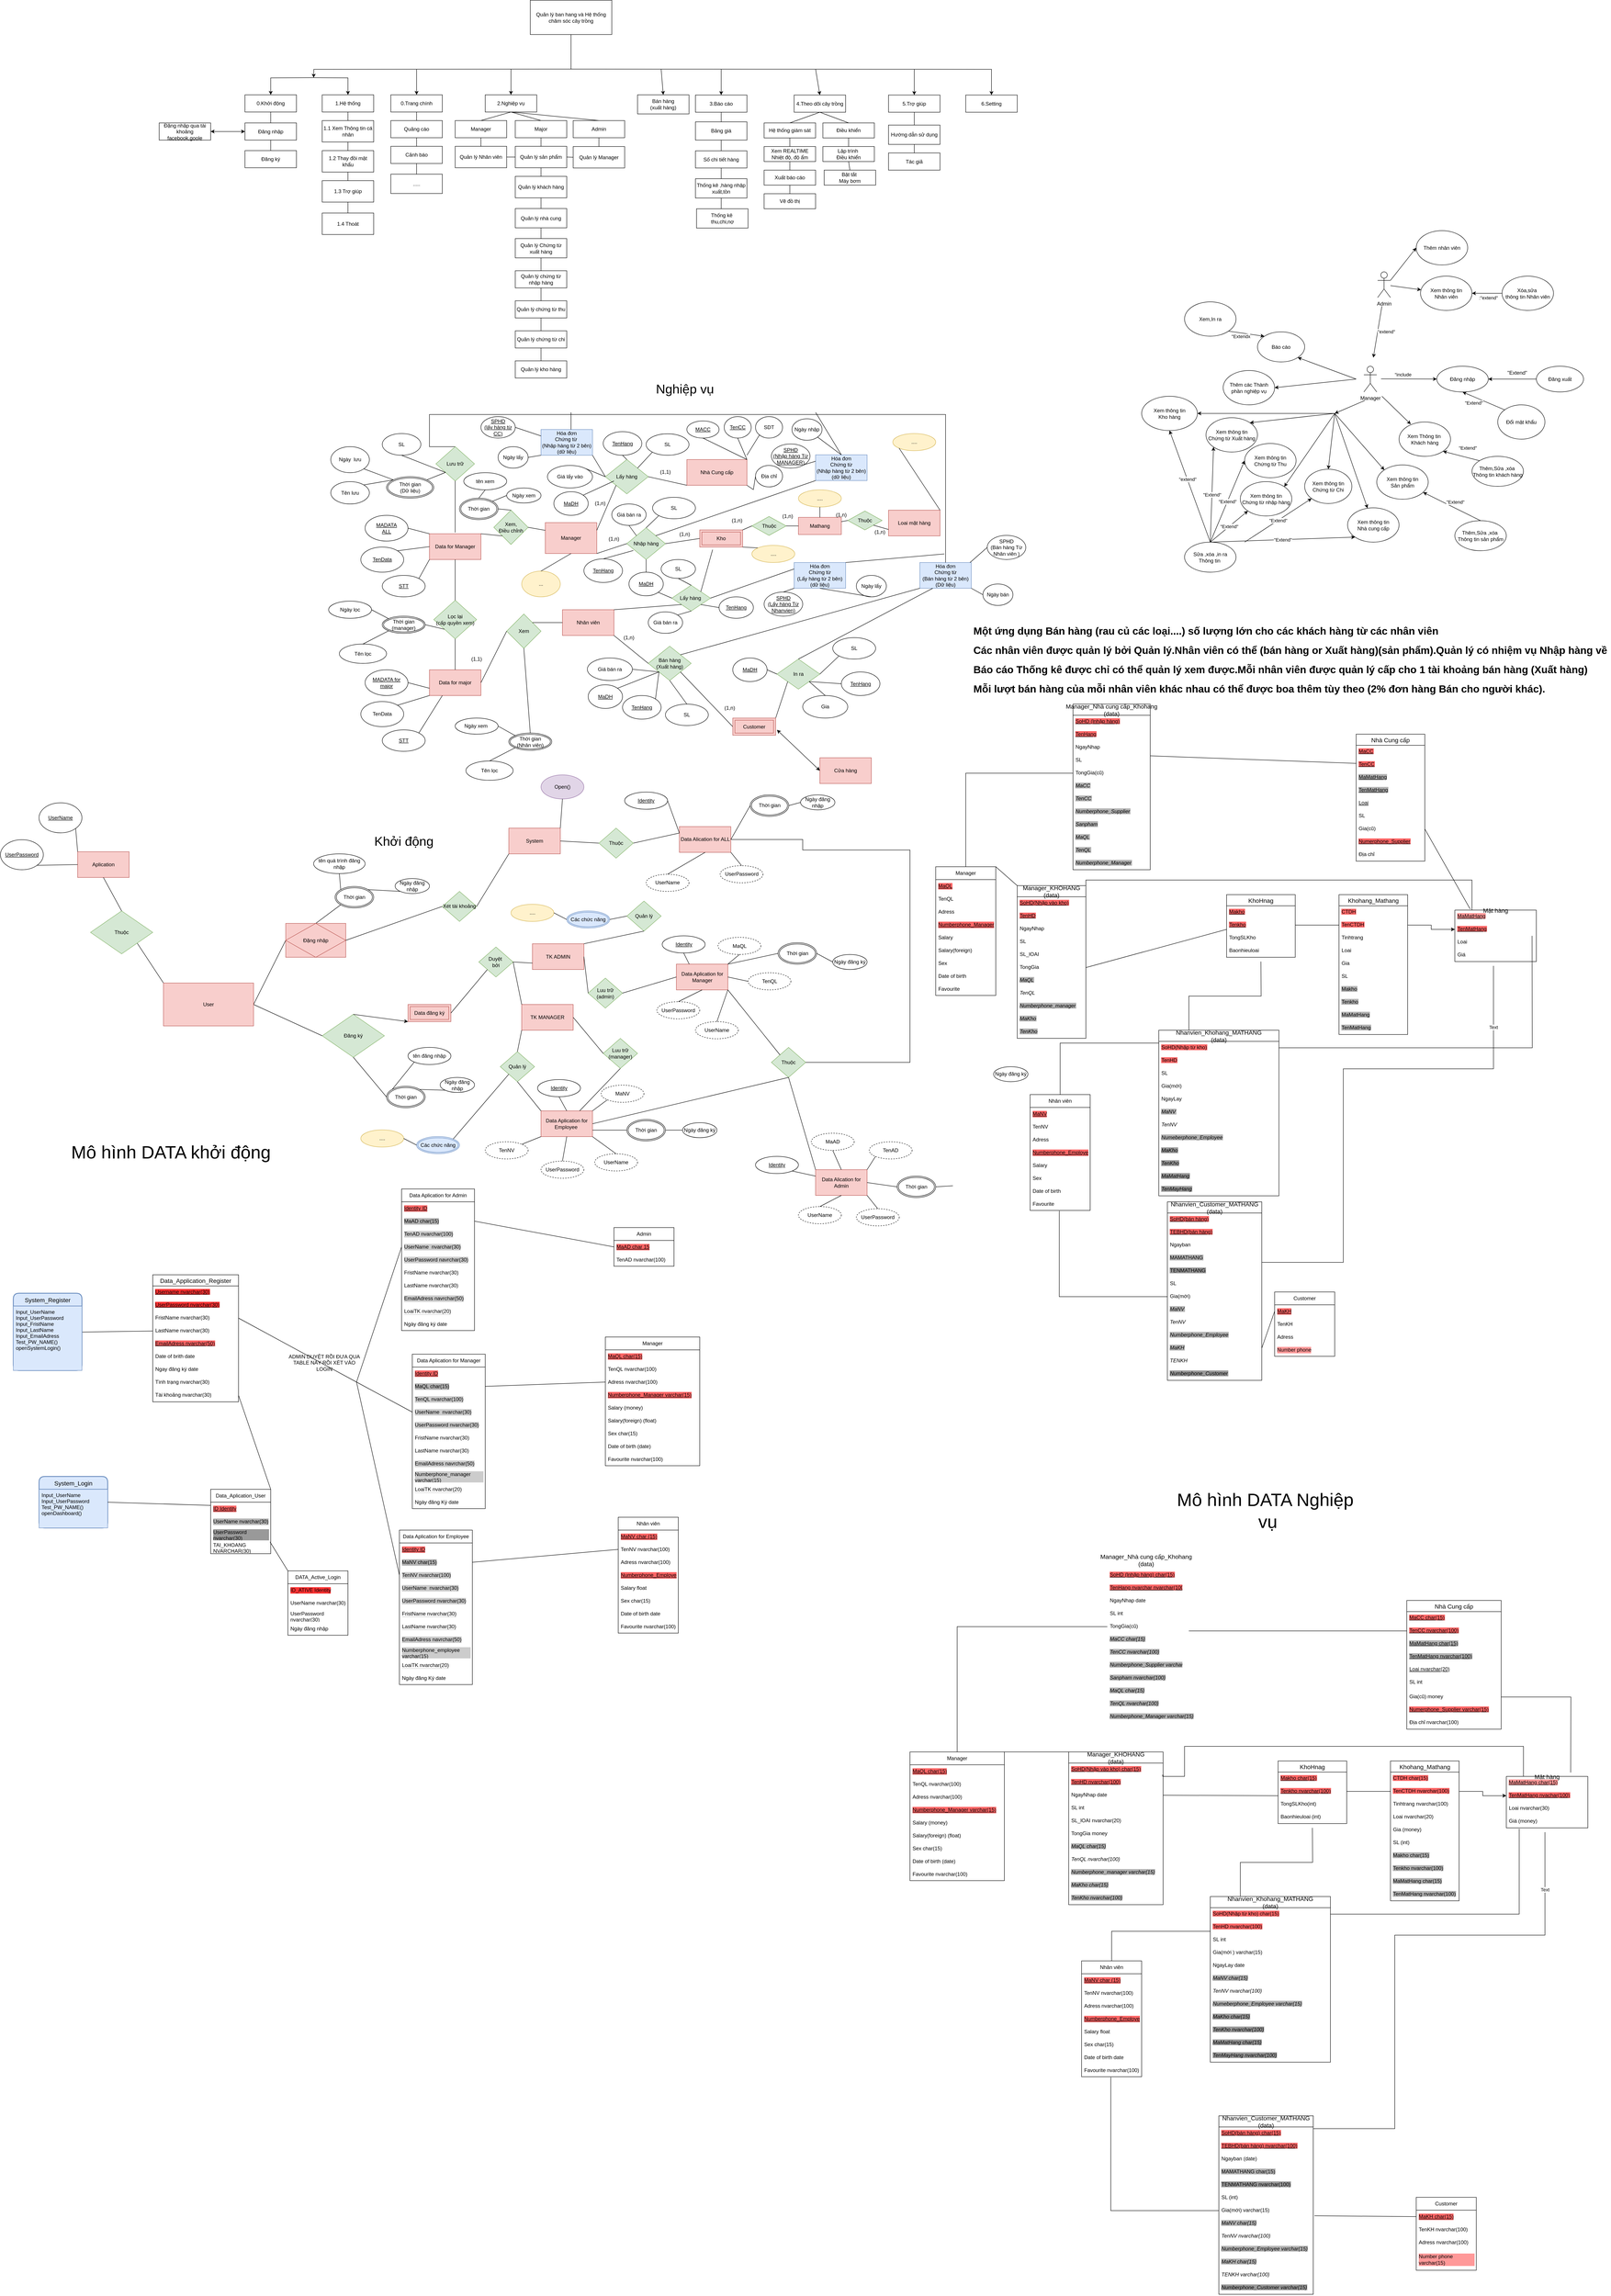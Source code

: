 <mxfile version="20.7.4" type="device"><diagram id="C5RBs43oDa-KdzZeNtuy" name="Page-1"><mxGraphModel dx="3586" dy="1738" grid="0" gridSize="10" guides="1" tooltips="1" connect="1" arrows="1" fold="1" page="1" pageScale="1" pageWidth="827" pageHeight="1169" math="0" shadow="0"><root><mxCell id="WIyWlLk6GJQsqaUBKTNV-0"/><mxCell id="WIyWlLk6GJQsqaUBKTNV-1" parent="WIyWlLk6GJQsqaUBKTNV-0"/><mxCell id="u3vqRMwNgrh0bfaAwcU--3" value="Admin" style="shape=umlActor;verticalLabelPosition=bottom;verticalAlign=top;html=1;outlineConnect=0;" parent="WIyWlLk6GJQsqaUBKTNV-1" vertex="1"><mxGeometry x="910" y="-327.5" width="30" height="60" as="geometry"/></mxCell><mxCell id="u3vqRMwNgrh0bfaAwcU--6" value="Manager" style="shape=umlActor;verticalLabelPosition=bottom;verticalAlign=top;html=1;outlineConnect=0;" parent="WIyWlLk6GJQsqaUBKTNV-1" vertex="1"><mxGeometry x="878" y="-107.5" width="30" height="60" as="geometry"/></mxCell><mxCell id="u3vqRMwNgrh0bfaAwcU--7" value="" style="endArrow=classic;html=1;rounded=0;" parent="WIyWlLk6GJQsqaUBKTNV-1" target="u3vqRMwNgrh0bfaAwcU--9" edge="1"><mxGeometry relative="1" as="geometry"><mxPoint x="918" y="-78" as="sourcePoint"/><mxPoint x="1018" y="-78" as="targetPoint"/></mxGeometry></mxCell><mxCell id="u3vqRMwNgrh0bfaAwcU--85" value="&quot;include" style="edgeLabel;html=1;align=center;verticalAlign=middle;resizable=0;points=[];" parent="u3vqRMwNgrh0bfaAwcU--7" vertex="1" connectable="0"><mxGeometry x="-0.254" y="-3" relative="1" as="geometry"><mxPoint x="2" y="-13" as="offset"/></mxGeometry></mxCell><mxCell id="u3vqRMwNgrh0bfaAwcU--9" value="Đăng nhập" style="ellipse;whiteSpace=wrap;html=1;" parent="WIyWlLk6GJQsqaUBKTNV-1" vertex="1"><mxGeometry x="1048" y="-107.5" width="120" height="60" as="geometry"/></mxCell><mxCell id="u3vqRMwNgrh0bfaAwcU--10" value="Đăng xuất" style="ellipse;whiteSpace=wrap;html=1;" parent="WIyWlLk6GJQsqaUBKTNV-1" vertex="1"><mxGeometry x="1280" y="-107.5" width="110" height="60" as="geometry"/></mxCell><mxCell id="u3vqRMwNgrh0bfaAwcU--11" value="" style="endArrow=classic;html=1;rounded=0;exitX=0;exitY=0.5;exitDx=0;exitDy=0;entryX=1;entryY=0.5;entryDx=0;entryDy=0;" parent="WIyWlLk6GJQsqaUBKTNV-1" edge="1"><mxGeometry relative="1" as="geometry"><mxPoint x="1280" y="-77.5" as="sourcePoint"/><mxPoint x="1168.0" y="-77.5" as="targetPoint"/><Array as="points"><mxPoint x="1230" y="-77.5"/></Array></mxGeometry></mxCell><mxCell id="u3vqRMwNgrh0bfaAwcU--15" value="&quot;Extend&quot;" style="text;html=1;resizable=0;autosize=1;align=center;verticalAlign=middle;points=[];fillColor=none;strokeColor=none;rounded=0;" parent="WIyWlLk6GJQsqaUBKTNV-1" vertex="1"><mxGeometry x="1200" y="-107.5" width="70" height="30" as="geometry"/></mxCell><mxCell id="u3vqRMwNgrh0bfaAwcU--16" value="Đổi mật khẩu" style="ellipse;whiteSpace=wrap;html=1;" parent="WIyWlLk6GJQsqaUBKTNV-1" vertex="1"><mxGeometry x="1190" y="-17.5" width="110" height="80" as="geometry"/></mxCell><mxCell id="u3vqRMwNgrh0bfaAwcU--17" value="" style="endArrow=classic;html=1;rounded=0;exitX=0;exitY=0;exitDx=0;exitDy=0;" parent="WIyWlLk6GJQsqaUBKTNV-1" source="u3vqRMwNgrh0bfaAwcU--16" edge="1"><mxGeometry relative="1" as="geometry"><mxPoint x="1218" y="4.5" as="sourcePoint"/><mxPoint x="1108" y="-47.5" as="targetPoint"/></mxGeometry></mxCell><mxCell id="u3vqRMwNgrh0bfaAwcU--18" value="&quot;Extend&quot;" style="edgeLabel;resizable=0;html=1;align=center;verticalAlign=middle;" parent="u3vqRMwNgrh0bfaAwcU--17" connectable="0" vertex="1"><mxGeometry relative="1" as="geometry"><mxPoint x="-23" y="4" as="offset"/></mxGeometry></mxCell><mxCell id="u3vqRMwNgrh0bfaAwcU--19" value="Xem Thông tin&amp;nbsp;&lt;br&gt;Khách hàng" style="ellipse;whiteSpace=wrap;html=1;" parent="WIyWlLk6GJQsqaUBKTNV-1" vertex="1"><mxGeometry x="960" y="22.5" width="120" height="80" as="geometry"/></mxCell><mxCell id="u3vqRMwNgrh0bfaAwcU--20" value="" style="endArrow=classic;html=1;rounded=0;entryX=0.228;entryY=0.065;entryDx=0;entryDy=0;entryPerimeter=0;" parent="WIyWlLk6GJQsqaUBKTNV-1" target="u3vqRMwNgrh0bfaAwcU--19" edge="1"><mxGeometry width="50" height="50" relative="1" as="geometry"><mxPoint x="920" y="-37.5" as="sourcePoint"/><mxPoint x="1030" y="-7.5" as="targetPoint"/></mxGeometry></mxCell><mxCell id="u3vqRMwNgrh0bfaAwcU--21" value="Thêm,Sửa ,xóa&amp;nbsp;&lt;br&gt;Thông tin khách hàng" style="ellipse;whiteSpace=wrap;html=1;" parent="WIyWlLk6GJQsqaUBKTNV-1" vertex="1"><mxGeometry x="1130" y="102.5" width="120" height="70" as="geometry"/></mxCell><mxCell id="u3vqRMwNgrh0bfaAwcU--22" value="" style="endArrow=classic;html=1;rounded=0;entryX=1;entryY=1;entryDx=0;entryDy=0;exitX=0;exitY=0;exitDx=0;exitDy=0;" parent="WIyWlLk6GJQsqaUBKTNV-1" source="u3vqRMwNgrh0bfaAwcU--21" target="u3vqRMwNgrh0bfaAwcU--19" edge="1"><mxGeometry relative="1" as="geometry"><mxPoint x="1030" y="2.5" as="sourcePoint"/><mxPoint x="1130" y="2.5" as="targetPoint"/></mxGeometry></mxCell><mxCell id="u3vqRMwNgrh0bfaAwcU--23" value="&quot;Extend&quot;" style="edgeLabel;resizable=0;html=1;align=center;verticalAlign=middle;" parent="u3vqRMwNgrh0bfaAwcU--22" connectable="0" vertex="1"><mxGeometry relative="1" as="geometry"><mxPoint x="15" y="-19" as="offset"/></mxGeometry></mxCell><mxCell id="u3vqRMwNgrh0bfaAwcU--24" value="Xem thông tin&lt;br&gt;Sản phẩm" style="ellipse;whiteSpace=wrap;html=1;" parent="WIyWlLk6GJQsqaUBKTNV-1" vertex="1"><mxGeometry x="908" y="122.5" width="120" height="80" as="geometry"/></mxCell><mxCell id="u3vqRMwNgrh0bfaAwcU--25" value="Thêm,Sửa ,xóa&amp;nbsp;&lt;br&gt;Thông tin sản phẩm" style="ellipse;whiteSpace=wrap;html=1;" parent="WIyWlLk6GJQsqaUBKTNV-1" vertex="1"><mxGeometry x="1090" y="252.5" width="120" height="70" as="geometry"/></mxCell><mxCell id="u3vqRMwNgrh0bfaAwcU--27" value="" style="endArrow=classic;html=1;rounded=0;exitX=0.5;exitY=0;exitDx=0;exitDy=0;" parent="WIyWlLk6GJQsqaUBKTNV-1" source="u3vqRMwNgrh0bfaAwcU--25" target="u3vqRMwNgrh0bfaAwcU--24" edge="1"><mxGeometry relative="1" as="geometry"><mxPoint x="1025.144" y="184.461" as="sourcePoint"/><mxPoint x="940" y="152.5" as="targetPoint"/></mxGeometry></mxCell><mxCell id="u3vqRMwNgrh0bfaAwcU--28" value="&quot;Extend&quot;" style="edgeLabel;resizable=0;html=1;align=center;verticalAlign=middle;" parent="u3vqRMwNgrh0bfaAwcU--27" connectable="0" vertex="1"><mxGeometry relative="1" as="geometry"><mxPoint x="8" y="-11" as="offset"/></mxGeometry></mxCell><mxCell id="u3vqRMwNgrh0bfaAwcU--29" value="Xem thông tin&lt;br&gt;Nhà cung cấp" style="ellipse;whiteSpace=wrap;html=1;" parent="WIyWlLk6GJQsqaUBKTNV-1" vertex="1"><mxGeometry x="840" y="222.5" width="120" height="80" as="geometry"/></mxCell><mxCell id="u3vqRMwNgrh0bfaAwcU--34" value="Xem thông tin&lt;br&gt;Chứng từ nhập hàng" style="ellipse;whiteSpace=wrap;html=1;" parent="WIyWlLk6GJQsqaUBKTNV-1" vertex="1"><mxGeometry x="590" y="161.5" width="120" height="80" as="geometry"/></mxCell><mxCell id="u3vqRMwNgrh0bfaAwcU--36" value="Xem thông tin&lt;br&gt;Chứng từ Xuất hàng" style="ellipse;whiteSpace=wrap;html=1;" parent="WIyWlLk6GJQsqaUBKTNV-1" vertex="1"><mxGeometry x="510" y="12.5" width="120" height="80" as="geometry"/></mxCell><mxCell id="u3vqRMwNgrh0bfaAwcU--37" value="Sửa ,xóa ,in ra&lt;br&gt;Thông tin&amp;nbsp;" style="ellipse;whiteSpace=wrap;html=1;" parent="WIyWlLk6GJQsqaUBKTNV-1" vertex="1"><mxGeometry x="460" y="302.5" width="120" height="70" as="geometry"/></mxCell><mxCell id="u3vqRMwNgrh0bfaAwcU--41" value="Xem thông tin&lt;br&gt;Chứng từ Thu" style="ellipse;whiteSpace=wrap;html=1;" parent="WIyWlLk6GJQsqaUBKTNV-1" vertex="1"><mxGeometry x="600" y="72.5" width="120" height="80" as="geometry"/></mxCell><mxCell id="u3vqRMwNgrh0bfaAwcU--42" value="Xem thông tin&lt;br&gt;Chứng từ Chi" style="ellipse;whiteSpace=wrap;html=1;" parent="WIyWlLk6GJQsqaUBKTNV-1" vertex="1"><mxGeometry x="740" y="132.5" width="110" height="80" as="geometry"/></mxCell><mxCell id="u3vqRMwNgrh0bfaAwcU--43" value="" style="endArrow=classic;html=1;rounded=0;entryX=0;entryY=1;entryDx=0;entryDy=0;" parent="WIyWlLk6GJQsqaUBKTNV-1" target="u3vqRMwNgrh0bfaAwcU--42" edge="1"><mxGeometry relative="1" as="geometry"><mxPoint x="600" y="302.5" as="sourcePoint"/><mxPoint x="800" y="312.5" as="targetPoint"/></mxGeometry></mxCell><mxCell id="u3vqRMwNgrh0bfaAwcU--44" value="&quot;Extend&quot;" style="edgeLabel;resizable=0;html=1;align=center;verticalAlign=middle;" parent="u3vqRMwNgrh0bfaAwcU--43" connectable="0" vertex="1"><mxGeometry relative="1" as="geometry"><mxPoint as="offset"/></mxGeometry></mxCell><mxCell id="u3vqRMwNgrh0bfaAwcU--46" value="" style="endArrow=classic;html=1;rounded=0;entryX=0;entryY=1;entryDx=0;entryDy=0;" parent="WIyWlLk6GJQsqaUBKTNV-1" target="u3vqRMwNgrh0bfaAwcU--34" edge="1"><mxGeometry relative="1" as="geometry"><mxPoint x="520" y="302.5" as="sourcePoint"/><mxPoint x="810" y="322.5" as="targetPoint"/></mxGeometry></mxCell><mxCell id="u3vqRMwNgrh0bfaAwcU--47" value="&quot;Extend&quot;" style="edgeLabel;resizable=0;html=1;align=center;verticalAlign=middle;" parent="u3vqRMwNgrh0bfaAwcU--46" connectable="0" vertex="1"><mxGeometry relative="1" as="geometry"><mxPoint as="offset"/></mxGeometry></mxCell><mxCell id="u3vqRMwNgrh0bfaAwcU--48" value="" style="endArrow=classic;html=1;rounded=0;entryX=0;entryY=1;entryDx=0;entryDy=0;" parent="WIyWlLk6GJQsqaUBKTNV-1" target="u3vqRMwNgrh0bfaAwcU--29" edge="1"><mxGeometry relative="1" as="geometry"><mxPoint x="520" y="302.5" as="sourcePoint"/><mxPoint x="820" y="332.5" as="targetPoint"/></mxGeometry></mxCell><mxCell id="u3vqRMwNgrh0bfaAwcU--49" value="&quot;Extend&quot;" style="edgeLabel;resizable=0;html=1;align=center;verticalAlign=middle;" parent="u3vqRMwNgrh0bfaAwcU--48" connectable="0" vertex="1"><mxGeometry relative="1" as="geometry"><mxPoint as="offset"/></mxGeometry></mxCell><mxCell id="u3vqRMwNgrh0bfaAwcU--50" value="" style="endArrow=classic;html=1;rounded=0;exitX=0.5;exitY=0;exitDx=0;exitDy=0;entryX=0;entryY=0.5;entryDx=0;entryDy=0;" parent="WIyWlLk6GJQsqaUBKTNV-1" source="u3vqRMwNgrh0bfaAwcU--37" target="u3vqRMwNgrh0bfaAwcU--41" edge="1"><mxGeometry relative="1" as="geometry"><mxPoint x="730" y="342.5" as="sourcePoint"/><mxPoint x="830" y="342.5" as="targetPoint"/></mxGeometry></mxCell><mxCell id="u3vqRMwNgrh0bfaAwcU--51" value="&quot;Extend&quot;" style="edgeLabel;resizable=0;html=1;align=center;verticalAlign=middle;" parent="u3vqRMwNgrh0bfaAwcU--50" connectable="0" vertex="1"><mxGeometry relative="1" as="geometry"><mxPoint as="offset"/></mxGeometry></mxCell><mxCell id="u3vqRMwNgrh0bfaAwcU--52" value="" style="endArrow=classic;html=1;rounded=0;entryX=0;entryY=1;entryDx=0;entryDy=0;exitX=0.5;exitY=0;exitDx=0;exitDy=0;" parent="WIyWlLk6GJQsqaUBKTNV-1" source="u3vqRMwNgrh0bfaAwcU--37" target="u3vqRMwNgrh0bfaAwcU--36" edge="1"><mxGeometry relative="1" as="geometry"><mxPoint x="490" y="312.5" as="sourcePoint"/><mxPoint x="840" y="352.5" as="targetPoint"/></mxGeometry></mxCell><mxCell id="u3vqRMwNgrh0bfaAwcU--53" value="&quot;Extend&quot;" style="edgeLabel;resizable=0;html=1;align=center;verticalAlign=middle;" parent="u3vqRMwNgrh0bfaAwcU--52" connectable="0" vertex="1"><mxGeometry relative="1" as="geometry"><mxPoint as="offset"/></mxGeometry></mxCell><mxCell id="u3vqRMwNgrh0bfaAwcU--54" value="" style="endArrow=classic;html=1;rounded=0;" parent="WIyWlLk6GJQsqaUBKTNV-1" edge="1"><mxGeometry width="50" height="50" relative="1" as="geometry"><mxPoint x="880" y="-27.5" as="sourcePoint"/><mxPoint x="810" y="2.5" as="targetPoint"/></mxGeometry></mxCell><mxCell id="u3vqRMwNgrh0bfaAwcU--57" value="" style="endArrow=classic;html=1;rounded=0;entryX=0.5;entryY=0;entryDx=0;entryDy=0;" parent="WIyWlLk6GJQsqaUBKTNV-1" target="u3vqRMwNgrh0bfaAwcU--42" edge="1"><mxGeometry width="50" height="50" relative="1" as="geometry"><mxPoint x="810" y="2.5" as="sourcePoint"/><mxPoint x="800" y="92.5" as="targetPoint"/></mxGeometry></mxCell><mxCell id="u3vqRMwNgrh0bfaAwcU--59" value="" style="endArrow=classic;html=1;rounded=0;entryX=1;entryY=0;entryDx=0;entryDy=0;" parent="WIyWlLk6GJQsqaUBKTNV-1" target="u3vqRMwNgrh0bfaAwcU--36" edge="1"><mxGeometry width="50" height="50" relative="1" as="geometry"><mxPoint x="810" y="2.5" as="sourcePoint"/><mxPoint x="800" y="92.5" as="targetPoint"/></mxGeometry></mxCell><mxCell id="u3vqRMwNgrh0bfaAwcU--60" value="" style="endArrow=classic;html=1;rounded=0;" parent="WIyWlLk6GJQsqaUBKTNV-1" target="u3vqRMwNgrh0bfaAwcU--29" edge="1"><mxGeometry width="50" height="50" relative="1" as="geometry"><mxPoint x="810" y="2.5" as="sourcePoint"/><mxPoint x="800" y="92.5" as="targetPoint"/></mxGeometry></mxCell><mxCell id="u3vqRMwNgrh0bfaAwcU--61" value="" style="endArrow=classic;html=1;rounded=0;entryX=0;entryY=0;entryDx=0;entryDy=0;" parent="WIyWlLk6GJQsqaUBKTNV-1" target="u3vqRMwNgrh0bfaAwcU--24" edge="1"><mxGeometry width="50" height="50" relative="1" as="geometry"><mxPoint x="810" y="2.5" as="sourcePoint"/><mxPoint x="920" y="92.5" as="targetPoint"/></mxGeometry></mxCell><mxCell id="u3vqRMwNgrh0bfaAwcU--63" value="Xem thông tin&lt;br&gt;Kho hàng" style="ellipse;whiteSpace=wrap;html=1;" parent="WIyWlLk6GJQsqaUBKTNV-1" vertex="1"><mxGeometry x="360" y="-37.5" width="130" height="80" as="geometry"/></mxCell><mxCell id="u3vqRMwNgrh0bfaAwcU--64" value="" style="endArrow=classic;html=1;rounded=0;entryX=1;entryY=0;entryDx=0;entryDy=0;" parent="WIyWlLk6GJQsqaUBKTNV-1" target="u3vqRMwNgrh0bfaAwcU--34" edge="1"><mxGeometry width="50" height="50" relative="1" as="geometry"><mxPoint x="810" y="2.5" as="sourcePoint"/><mxPoint x="690" y="82.5" as="targetPoint"/></mxGeometry></mxCell><mxCell id="u3vqRMwNgrh0bfaAwcU--65" value="" style="endArrow=classic;html=1;rounded=0;entryX=1;entryY=0.5;entryDx=0;entryDy=0;" parent="WIyWlLk6GJQsqaUBKTNV-1" target="u3vqRMwNgrh0bfaAwcU--63" edge="1"><mxGeometry width="50" height="50" relative="1" as="geometry"><mxPoint x="810" y="2.5" as="sourcePoint"/><mxPoint x="690" y="82.5" as="targetPoint"/></mxGeometry></mxCell><mxCell id="u3vqRMwNgrh0bfaAwcU--67" value="" style="endArrow=classic;html=1;rounded=0;entryX=0.5;entryY=1;entryDx=0;entryDy=0;" parent="WIyWlLk6GJQsqaUBKTNV-1" target="u3vqRMwNgrh0bfaAwcU--63" edge="1"><mxGeometry width="50" height="50" relative="1" as="geometry"><mxPoint x="520" y="302.5" as="sourcePoint"/><mxPoint x="690" y="82.5" as="targetPoint"/></mxGeometry></mxCell><mxCell id="u3vqRMwNgrh0bfaAwcU--70" value="&quot;extend&quot;" style="edgeLabel;html=1;align=center;verticalAlign=middle;resizable=0;points=[];" parent="u3vqRMwNgrh0bfaAwcU--67" vertex="1" connectable="0"><mxGeometry x="0.127" relative="1" as="geometry"><mxPoint as="offset"/></mxGeometry></mxCell><mxCell id="u3vqRMwNgrh0bfaAwcU--76" value="Thêm các Thành phần nghiệp vụ" style="ellipse;whiteSpace=wrap;html=1;" parent="WIyWlLk6GJQsqaUBKTNV-1" vertex="1"><mxGeometry x="550" y="-97.5" width="120" height="80" as="geometry"/></mxCell><mxCell id="u3vqRMwNgrh0bfaAwcU--79" value="" style="endArrow=classic;html=1;rounded=0;entryX=1;entryY=0.5;entryDx=0;entryDy=0;" parent="WIyWlLk6GJQsqaUBKTNV-1" target="u3vqRMwNgrh0bfaAwcU--76" edge="1"><mxGeometry width="50" height="50" relative="1" as="geometry"><mxPoint x="860" y="-77.5" as="sourcePoint"/><mxPoint x="670" y="-47.5" as="targetPoint"/></mxGeometry></mxCell><mxCell id="u3vqRMwNgrh0bfaAwcU--80" value="Báo cáo" style="ellipse;whiteSpace=wrap;html=1;" parent="WIyWlLk6GJQsqaUBKTNV-1" vertex="1"><mxGeometry x="630" y="-187.5" width="110" height="70" as="geometry"/></mxCell><mxCell id="u3vqRMwNgrh0bfaAwcU--81" value="" style="endArrow=classic;html=1;rounded=0;entryX=1;entryY=1;entryDx=0;entryDy=0;" parent="WIyWlLk6GJQsqaUBKTNV-1" target="u3vqRMwNgrh0bfaAwcU--80" edge="1"><mxGeometry width="50" height="50" relative="1" as="geometry"><mxPoint x="860" y="-77.5" as="sourcePoint"/><mxPoint x="870" y="-137.5" as="targetPoint"/></mxGeometry></mxCell><mxCell id="u3vqRMwNgrh0bfaAwcU--82" value="Xem,In ra" style="ellipse;whiteSpace=wrap;html=1;" parent="WIyWlLk6GJQsqaUBKTNV-1" vertex="1"><mxGeometry x="460" y="-257.5" width="120" height="80" as="geometry"/></mxCell><mxCell id="u3vqRMwNgrh0bfaAwcU--83" value="" style="endArrow=classic;html=1;rounded=0;exitX=1;exitY=1;exitDx=0;exitDy=0;entryX=0;entryY=0;entryDx=0;entryDy=0;" parent="WIyWlLk6GJQsqaUBKTNV-1" source="u3vqRMwNgrh0bfaAwcU--82" target="u3vqRMwNgrh0bfaAwcU--80" edge="1"><mxGeometry relative="1" as="geometry"><mxPoint x="640" y="2.5" as="sourcePoint"/><mxPoint x="740" y="2.5" as="targetPoint"/></mxGeometry></mxCell><mxCell id="u3vqRMwNgrh0bfaAwcU--84" value="&quot;Extendx" style="edgeLabel;resizable=0;html=1;align=center;verticalAlign=middle;" parent="u3vqRMwNgrh0bfaAwcU--83" connectable="0" vertex="1"><mxGeometry relative="1" as="geometry"><mxPoint x="-14" y="6" as="offset"/></mxGeometry></mxCell><mxCell id="u3vqRMwNgrh0bfaAwcU--91" value="" style="endArrow=classic;html=1;rounded=0;" parent="WIyWlLk6GJQsqaUBKTNV-1" edge="1"><mxGeometry relative="1" as="geometry"><mxPoint x="920" y="-247.5" as="sourcePoint"/><mxPoint x="900" y="-127.5" as="targetPoint"/></mxGeometry></mxCell><mxCell id="u3vqRMwNgrh0bfaAwcU--92" value="&quot;extend&quot;" style="edgeLabel;resizable=0;html=1;align=center;verticalAlign=middle;" parent="u3vqRMwNgrh0bfaAwcU--91" connectable="0" vertex="1"><mxGeometry relative="1" as="geometry"><mxPoint x="20" y="-1" as="offset"/></mxGeometry></mxCell><mxCell id="u3vqRMwNgrh0bfaAwcU--96" value="Xem thông tin&lt;br&gt;Nhân viên" style="ellipse;whiteSpace=wrap;html=1;" parent="WIyWlLk6GJQsqaUBKTNV-1" vertex="1"><mxGeometry x="1010" y="-317.5" width="120" height="80" as="geometry"/></mxCell><mxCell id="u3vqRMwNgrh0bfaAwcU--97" value="Xóa,sửa&amp;nbsp;&lt;br&gt;thông tin Nhân viên" style="ellipse;whiteSpace=wrap;html=1;" parent="WIyWlLk6GJQsqaUBKTNV-1" vertex="1"><mxGeometry x="1200" y="-317.5" width="120" height="80" as="geometry"/></mxCell><mxCell id="u3vqRMwNgrh0bfaAwcU--98" value="" style="endArrow=classic;html=1;rounded=0;exitX=0;exitY=0.5;exitDx=0;exitDy=0;entryX=1;entryY=0.5;entryDx=0;entryDy=0;" parent="WIyWlLk6GJQsqaUBKTNV-1" source="u3vqRMwNgrh0bfaAwcU--97" target="u3vqRMwNgrh0bfaAwcU--96" edge="1"><mxGeometry relative="1" as="geometry"><mxPoint x="1040" y="-207.5" as="sourcePoint"/><mxPoint x="1140" y="-207.5" as="targetPoint"/></mxGeometry></mxCell><mxCell id="u3vqRMwNgrh0bfaAwcU--99" value=":&quot;extend&quot;" style="edgeLabel;resizable=0;html=1;align=center;verticalAlign=middle;" parent="u3vqRMwNgrh0bfaAwcU--98" connectable="0" vertex="1"><mxGeometry relative="1" as="geometry"><mxPoint x="3" y="10" as="offset"/></mxGeometry></mxCell><mxCell id="u3vqRMwNgrh0bfaAwcU--100" value="" style="endArrow=classic;html=1;rounded=0;" parent="WIyWlLk6GJQsqaUBKTNV-1" source="u3vqRMwNgrh0bfaAwcU--3" target="u3vqRMwNgrh0bfaAwcU--96" edge="1"><mxGeometry width="50" height="50" relative="1" as="geometry"><mxPoint x="1060" y="-187.5" as="sourcePoint"/><mxPoint x="1110" y="-237.5" as="targetPoint"/></mxGeometry></mxCell><mxCell id="u3vqRMwNgrh0bfaAwcU--101" value="Thêm nhân viên" style="ellipse;whiteSpace=wrap;html=1;" parent="WIyWlLk6GJQsqaUBKTNV-1" vertex="1"><mxGeometry x="1000" y="-423.5" width="120" height="80" as="geometry"/></mxCell><mxCell id="u3vqRMwNgrh0bfaAwcU--103" value="" style="endArrow=classic;html=1;rounded=0;exitX=1;exitY=0.333;exitDx=0;exitDy=0;exitPerimeter=0;entryX=0;entryY=0.5;entryDx=0;entryDy=0;" parent="WIyWlLk6GJQsqaUBKTNV-1" source="u3vqRMwNgrh0bfaAwcU--3" target="u3vqRMwNgrh0bfaAwcU--101" edge="1"><mxGeometry width="50" height="50" relative="1" as="geometry"><mxPoint x="930" y="-187.5" as="sourcePoint"/><mxPoint x="980" y="-237.5" as="targetPoint"/></mxGeometry></mxCell><mxCell id="FfJGvtbV7DU-X2UbW9Dt-8" value="Quản lý ban hang và Hệ thống chăm sóc cây trồng" style="rounded=0;whiteSpace=wrap;html=1;" parent="WIyWlLk6GJQsqaUBKTNV-1" vertex="1"><mxGeometry x="-1065" y="-960.5" width="190" height="80" as="geometry"/></mxCell><mxCell id="FfJGvtbV7DU-X2UbW9Dt-9" value="1.Hệ thống" style="rounded=0;whiteSpace=wrap;html=1;" parent="WIyWlLk6GJQsqaUBKTNV-1" vertex="1"><mxGeometry x="-1550" y="-740" width="120" height="40" as="geometry"/></mxCell><mxCell id="FfJGvtbV7DU-X2UbW9Dt-10" value="2.Nghiệp vụ" style="rounded=0;whiteSpace=wrap;html=1;" parent="WIyWlLk6GJQsqaUBKTNV-1" vertex="1"><mxGeometry x="-1170" y="-740" width="120" height="40" as="geometry"/></mxCell><mxCell id="FfJGvtbV7DU-X2UbW9Dt-11" value="3.Báo cáo" style="rounded=0;whiteSpace=wrap;html=1;" parent="WIyWlLk6GJQsqaUBKTNV-1" vertex="1"><mxGeometry x="-680" y="-739.5" width="120" height="40" as="geometry"/></mxCell><mxCell id="FfJGvtbV7DU-X2UbW9Dt-12" value="5.Trợ giúp" style="rounded=0;whiteSpace=wrap;html=1;" parent="WIyWlLk6GJQsqaUBKTNV-1" vertex="1"><mxGeometry x="-230" y="-739.5" width="120" height="40" as="geometry"/></mxCell><mxCell id="FfJGvtbV7DU-X2UbW9Dt-13" value="1.1 Xem Thông tin cá nhân" style="rounded=0;whiteSpace=wrap;html=1;" parent="WIyWlLk6GJQsqaUBKTNV-1" vertex="1"><mxGeometry x="-1550" y="-680" width="120" height="50" as="geometry"/></mxCell><mxCell id="FfJGvtbV7DU-X2UbW9Dt-14" value="1.2 Thay đồi mật khẩu" style="rounded=0;whiteSpace=wrap;html=1;" parent="WIyWlLk6GJQsqaUBKTNV-1" vertex="1"><mxGeometry x="-1550" y="-610" width="120" height="50" as="geometry"/></mxCell><mxCell id="FfJGvtbV7DU-X2UbW9Dt-15" value="1.3 Trợ giúp" style="rounded=0;whiteSpace=wrap;html=1;" parent="WIyWlLk6GJQsqaUBKTNV-1" vertex="1"><mxGeometry x="-1550" y="-540" width="120" height="50" as="geometry"/></mxCell><mxCell id="FfJGvtbV7DU-X2UbW9Dt-16" value="1.4 Thoát" style="rounded=0;whiteSpace=wrap;html=1;" parent="WIyWlLk6GJQsqaUBKTNV-1" vertex="1"><mxGeometry x="-1550" y="-464.5" width="120" height="50" as="geometry"/></mxCell><mxCell id="FfJGvtbV7DU-X2UbW9Dt-17" value="Major" style="rounded=0;whiteSpace=wrap;html=1;" parent="WIyWlLk6GJQsqaUBKTNV-1" vertex="1"><mxGeometry x="-1100" y="-680" width="120" height="40" as="geometry"/></mxCell><mxCell id="FfJGvtbV7DU-X2UbW9Dt-18" value="Quản lý nhà cung" style="rounded=0;whiteSpace=wrap;html=1;" parent="WIyWlLk6GJQsqaUBKTNV-1" vertex="1"><mxGeometry x="-1100" y="-475" width="120" height="45" as="geometry"/></mxCell><mxCell id="FfJGvtbV7DU-X2UbW9Dt-19" value="Quản lý Nhân viên" style="rounded=0;whiteSpace=wrap;html=1;" parent="WIyWlLk6GJQsqaUBKTNV-1" vertex="1"><mxGeometry x="-1240" y="-620" width="120" height="50" as="geometry"/></mxCell><mxCell id="FfJGvtbV7DU-X2UbW9Dt-20" value="Quản lý sản phẩm" style="rounded=0;whiteSpace=wrap;html=1;" parent="WIyWlLk6GJQsqaUBKTNV-1" vertex="1"><mxGeometry x="-1100" y="-620" width="120" height="50" as="geometry"/></mxCell><mxCell id="FfJGvtbV7DU-X2UbW9Dt-21" value="Quản lý khách hàng" style="rounded=0;whiteSpace=wrap;html=1;" parent="WIyWlLk6GJQsqaUBKTNV-1" vertex="1"><mxGeometry x="-1100" y="-550" width="120" height="50" as="geometry"/></mxCell><mxCell id="FfJGvtbV7DU-X2UbW9Dt-22" value="Manager" style="rounded=0;whiteSpace=wrap;html=1;" parent="WIyWlLk6GJQsqaUBKTNV-1" vertex="1"><mxGeometry x="-1240" y="-680" width="120" height="40" as="geometry"/></mxCell><mxCell id="FfJGvtbV7DU-X2UbW9Dt-23" value="Quản lý Chứng từ xuất hàng" style="rounded=0;whiteSpace=wrap;html=1;" parent="WIyWlLk6GJQsqaUBKTNV-1" vertex="1"><mxGeometry x="-1100" y="-405" width="120" height="45" as="geometry"/></mxCell><mxCell id="FfJGvtbV7DU-X2UbW9Dt-24" value="Quản lý chứng từ nhập hàng" style="rounded=0;whiteSpace=wrap;html=1;" parent="WIyWlLk6GJQsqaUBKTNV-1" vertex="1"><mxGeometry x="-1100" y="-330" width="120" height="40" as="geometry"/></mxCell><mxCell id="FfJGvtbV7DU-X2UbW9Dt-25" value="Bảng giá" style="rounded=0;whiteSpace=wrap;html=1;" parent="WIyWlLk6GJQsqaUBKTNV-1" vertex="1"><mxGeometry x="-680" y="-677" width="120" height="42.5" as="geometry"/></mxCell><mxCell id="FfJGvtbV7DU-X2UbW9Dt-26" value="Số chi tiết hàng" style="rounded=0;whiteSpace=wrap;html=1;" parent="WIyWlLk6GJQsqaUBKTNV-1" vertex="1"><mxGeometry x="-680" y="-609.5" width="120" height="40" as="geometry"/></mxCell><mxCell id="FfJGvtbV7DU-X2UbW9Dt-27" value="Thống kê ,hàng nhập xuất,tồn" style="rounded=0;whiteSpace=wrap;html=1;" parent="WIyWlLk6GJQsqaUBKTNV-1" vertex="1"><mxGeometry x="-680" y="-544.5" width="120" height="45" as="geometry"/></mxCell><mxCell id="FfJGvtbV7DU-X2UbW9Dt-28" value="Hướng dẫn sử dụng" style="rounded=0;whiteSpace=wrap;html=1;" parent="WIyWlLk6GJQsqaUBKTNV-1" vertex="1"><mxGeometry x="-230" y="-669.5" width="120" height="45" as="geometry"/></mxCell><mxCell id="FfJGvtbV7DU-X2UbW9Dt-30" value="Tác giả" style="rounded=0;whiteSpace=wrap;html=1;" parent="WIyWlLk6GJQsqaUBKTNV-1" vertex="1"><mxGeometry x="-230" y="-604.5" width="120" height="40" as="geometry"/></mxCell><mxCell id="FfJGvtbV7DU-X2UbW9Dt-31" value="Quản lý chứng từ thu" style="rounded=0;whiteSpace=wrap;html=1;" parent="WIyWlLk6GJQsqaUBKTNV-1" vertex="1"><mxGeometry x="-1100" y="-260" width="120" height="40" as="geometry"/></mxCell><mxCell id="FfJGvtbV7DU-X2UbW9Dt-32" value="Quản lý chứng từ chi" style="rounded=0;whiteSpace=wrap;html=1;" parent="WIyWlLk6GJQsqaUBKTNV-1" vertex="1"><mxGeometry x="-1100" y="-190" width="120" height="40" as="geometry"/></mxCell><mxCell id="FfJGvtbV7DU-X2UbW9Dt-33" value="Quản lý kho hàng" style="rounded=0;whiteSpace=wrap;html=1;" parent="WIyWlLk6GJQsqaUBKTNV-1" vertex="1"><mxGeometry x="-1100" y="-120" width="120" height="40" as="geometry"/></mxCell><mxCell id="FfJGvtbV7DU-X2UbW9Dt-34" value="Thống kê&amp;nbsp;&lt;br&gt;thu,chi,nợ" style="rounded=0;whiteSpace=wrap;html=1;" parent="WIyWlLk6GJQsqaUBKTNV-1" vertex="1"><mxGeometry x="-677.5" y="-474.5" width="120" height="45" as="geometry"/></mxCell><mxCell id="FfJGvtbV7DU-X2UbW9Dt-35" value="4.Theo dõi cây trồng" style="rounded=0;whiteSpace=wrap;html=1;" parent="WIyWlLk6GJQsqaUBKTNV-1" vertex="1"><mxGeometry x="-450" y="-739.5" width="120" height="40" as="geometry"/></mxCell><mxCell id="FfJGvtbV7DU-X2UbW9Dt-36" value="Hệ thống giám sát" style="rounded=0;whiteSpace=wrap;html=1;" parent="WIyWlLk6GJQsqaUBKTNV-1" vertex="1"><mxGeometry x="-520" y="-674.5" width="120" height="35" as="geometry"/></mxCell><mxCell id="FfJGvtbV7DU-X2UbW9Dt-37" value="Điều khiển" style="rounded=0;whiteSpace=wrap;html=1;" parent="WIyWlLk6GJQsqaUBKTNV-1" vertex="1"><mxGeometry x="-383" y="-674.5" width="120" height="35" as="geometry"/></mxCell><mxCell id="FfJGvtbV7DU-X2UbW9Dt-38" value="Xuất báo cáo" style="rounded=0;whiteSpace=wrap;html=1;" parent="WIyWlLk6GJQsqaUBKTNV-1" vertex="1"><mxGeometry x="-520" y="-564.5" width="120" height="35" as="geometry"/></mxCell><mxCell id="FfJGvtbV7DU-X2UbW9Dt-39" value="Xem REALTIME&lt;br&gt;Nhiệt độ, độ ẩm" style="rounded=0;whiteSpace=wrap;html=1;" parent="WIyWlLk6GJQsqaUBKTNV-1" vertex="1"><mxGeometry x="-520" y="-619.5" width="120" height="35" as="geometry"/></mxCell><mxCell id="FfJGvtbV7DU-X2UbW9Dt-40" value="Vẽ đồ thị" style="rounded=0;whiteSpace=wrap;html=1;" parent="WIyWlLk6GJQsqaUBKTNV-1" vertex="1"><mxGeometry x="-520" y="-509.5" width="120" height="35" as="geometry"/></mxCell><mxCell id="FfJGvtbV7DU-X2UbW9Dt-41" value="Bật tắt&amp;nbsp;&lt;br&gt;Máy bơm" style="rounded=0;whiteSpace=wrap;html=1;" parent="WIyWlLk6GJQsqaUBKTNV-1" vertex="1"><mxGeometry x="-380" y="-564.5" width="120" height="35" as="geometry"/></mxCell><mxCell id="FfJGvtbV7DU-X2UbW9Dt-42" value="Lập trình&amp;nbsp;&lt;br&gt;Điều khiển" style="rounded=0;whiteSpace=wrap;html=1;" parent="WIyWlLk6GJQsqaUBKTNV-1" vertex="1"><mxGeometry x="-383" y="-619.5" width="120" height="35" as="geometry"/></mxCell><mxCell id="FfJGvtbV7DU-X2UbW9Dt-43" value="6.Setting" style="rounded=0;whiteSpace=wrap;html=1;" parent="WIyWlLk6GJQsqaUBKTNV-1" vertex="1"><mxGeometry x="-50" y="-739.5" width="120" height="40" as="geometry"/></mxCell><mxCell id="FfJGvtbV7DU-X2UbW9Dt-44" value="0.Trang chính" style="rounded=0;whiteSpace=wrap;html=1;" parent="WIyWlLk6GJQsqaUBKTNV-1" vertex="1"><mxGeometry x="-1390" y="-740" width="120" height="40" as="geometry"/></mxCell><mxCell id="FfJGvtbV7DU-X2UbW9Dt-45" value="Quảng cáo" style="rounded=0;whiteSpace=wrap;html=1;" parent="WIyWlLk6GJQsqaUBKTNV-1" vertex="1"><mxGeometry x="-1390" y="-680" width="120" height="40" as="geometry"/></mxCell><mxCell id="FfJGvtbV7DU-X2UbW9Dt-46" value="Cảnh báo" style="rounded=0;whiteSpace=wrap;html=1;" parent="WIyWlLk6GJQsqaUBKTNV-1" vertex="1"><mxGeometry x="-1390" y="-620" width="120" height="40" as="geometry"/></mxCell><mxCell id="FfJGvtbV7DU-X2UbW9Dt-47" value="....." style="rounded=0;whiteSpace=wrap;html=1;" parent="WIyWlLk6GJQsqaUBKTNV-1" vertex="1"><mxGeometry x="-1390" y="-555" width="120" height="45" as="geometry"/></mxCell><mxCell id="FfJGvtbV7DU-X2UbW9Dt-48" value="Manager" style="rounded=0;whiteSpace=wrap;html=1;fillColor=#f8cecc;strokeColor=#b85450;" parent="WIyWlLk6GJQsqaUBKTNV-1" vertex="1"><mxGeometry x="-1030" y="257" width="120" height="72" as="geometry"/></mxCell><mxCell id="FfJGvtbV7DU-X2UbW9Dt-49" value="Nhân viên" style="rounded=0;whiteSpace=wrap;html=1;fillColor=#f8cecc;strokeColor=#b85450;" parent="WIyWlLk6GJQsqaUBKTNV-1" vertex="1"><mxGeometry x="-990" y="460" width="120" height="60" as="geometry"/></mxCell><mxCell id="FfJGvtbV7DU-X2UbW9Dt-51" value="Nhà Cung cấp" style="rounded=0;whiteSpace=wrap;html=1;fillColor=#f8cecc;strokeColor=#b85450;" parent="WIyWlLk6GJQsqaUBKTNV-1" vertex="1"><mxGeometry x="-700" y="110" width="140" height="60" as="geometry"/></mxCell><mxCell id="FfJGvtbV7DU-X2UbW9Dt-55" value="Loai mặt hàng" style="rounded=0;whiteSpace=wrap;html=1;fillColor=#f8cecc;strokeColor=#b85450;" parent="WIyWlLk6GJQsqaUBKTNV-1" vertex="1"><mxGeometry x="-230" y="228" width="120" height="60" as="geometry"/></mxCell><mxCell id="FfJGvtbV7DU-X2UbW9Dt-57" value="Lấy hàng&lt;br&gt;" style="rhombus;whiteSpace=wrap;html=1;fillColor=#d5e8d4;strokeColor=#82b366;" parent="WIyWlLk6GJQsqaUBKTNV-1" vertex="1"><mxGeometry x="-890" y="110" width="100" height="80" as="geometry"/></mxCell><mxCell id="FfJGvtbV7DU-X2UbW9Dt-59" value="Cửa hàng" style="rounded=0;whiteSpace=wrap;html=1;fillColor=#f8cecc;strokeColor=#b85450;" parent="WIyWlLk6GJQsqaUBKTNV-1" vertex="1"><mxGeometry x="-390" y="805" width="120" height="60" as="geometry"/></mxCell><mxCell id="FfJGvtbV7DU-X2UbW9Dt-64" value="&lt;h1&gt;Một ứng dụng Bán hàng (rau củ các loại....) số lượng lớn cho các khách hàng từ các nhân viên&lt;/h1&gt;&lt;h1&gt;Các nhân viên được quản lý bởi Quản lý.Nhân viên có thể (bán hàng or Xuất hàng)(sản phẩm).Quản lý có nhiệm vụ Nhập hàng về&lt;/h1&gt;&lt;h1&gt;Báo cáo Thống kê được chỉ có thể quản lý xem được.Mỗi nhân viên được quản lý cấp cho 1 tài khoảng bán hàng (Xuất hàng)&lt;/h1&gt;&lt;h1&gt;Mỗi lượt bán hàng của mỗi nhân viên khác nhau có thể được boa thêm tùy theo (2% đơn hàng Bán cho người khác).&lt;/h1&gt;" style="text;html=1;strokeColor=none;fillColor=none;spacing=5;spacingTop=-20;whiteSpace=wrap;overflow=hidden;rounded=0;" parent="WIyWlLk6GJQsqaUBKTNV-1" vertex="1"><mxGeometry x="-37" y="490" width="1490" height="240" as="geometry"/></mxCell><mxCell id="FfJGvtbV7DU-X2UbW9Dt-65" value="" style="endArrow=none;html=1;rounded=0;exitX=1;exitY=0.25;exitDx=0;exitDy=0;entryX=0;entryY=1;entryDx=0;entryDy=0;" parent="WIyWlLk6GJQsqaUBKTNV-1" source="FfJGvtbV7DU-X2UbW9Dt-48" target="FfJGvtbV7DU-X2UbW9Dt-57" edge="1"><mxGeometry width="50" height="50" relative="1" as="geometry"><mxPoint x="-760" y="380" as="sourcePoint"/><mxPoint x="-710" y="330" as="targetPoint"/></mxGeometry></mxCell><mxCell id="FfJGvtbV7DU-X2UbW9Dt-66" value="" style="endArrow=none;html=1;rounded=0;exitX=1;exitY=0.5;exitDx=0;exitDy=0;entryX=0;entryY=1;entryDx=0;entryDy=0;" parent="WIyWlLk6GJQsqaUBKTNV-1" source="FfJGvtbV7DU-X2UbW9Dt-57" target="FfJGvtbV7DU-X2UbW9Dt-51" edge="1"><mxGeometry width="50" height="50" relative="1" as="geometry"><mxPoint x="-760" y="380" as="sourcePoint"/><mxPoint x="-710" y="330" as="targetPoint"/></mxGeometry></mxCell><mxCell id="FfJGvtbV7DU-X2UbW9Dt-68" value="Nhập hàng" style="rhombus;whiteSpace=wrap;html=1;fillColor=#d5e8d4;strokeColor=#82b366;" parent="WIyWlLk6GJQsqaUBKTNV-1" vertex="1"><mxGeometry x="-840" y="269" width="90" height="74" as="geometry"/></mxCell><mxCell id="FfJGvtbV7DU-X2UbW9Dt-69" value="" style="endArrow=none;html=1;rounded=0;exitX=1;exitY=1;exitDx=0;exitDy=0;entryX=0;entryY=0.5;entryDx=0;entryDy=0;" parent="WIyWlLk6GJQsqaUBKTNV-1" source="FfJGvtbV7DU-X2UbW9Dt-48" target="FfJGvtbV7DU-X2UbW9Dt-68" edge="1"><mxGeometry width="50" height="50" relative="1" as="geometry"><mxPoint x="-960" y="290" as="sourcePoint"/><mxPoint x="-910" y="240" as="targetPoint"/></mxGeometry></mxCell><mxCell id="FfJGvtbV7DU-X2UbW9Dt-70" value="" style="endArrow=none;html=1;rounded=0;entryX=0;entryY=0.5;entryDx=0;entryDy=0;exitX=1;exitY=0.5;exitDx=0;exitDy=0;" parent="WIyWlLk6GJQsqaUBKTNV-1" source="FfJGvtbV7DU-X2UbW9Dt-68" target="Es82JUg78Lr4vw2Jdzip-196" edge="1"><mxGeometry width="50" height="50" relative="1" as="geometry"><mxPoint x="-960" y="290" as="sourcePoint"/><mxPoint x="-680" y="306" as="targetPoint"/></mxGeometry></mxCell><mxCell id="FfJGvtbV7DU-X2UbW9Dt-76" value="Bán hàng&lt;br&gt;(Xuất hàng)" style="rhombus;whiteSpace=wrap;html=1;fillColor=#d5e8d4;strokeColor=#82b366;" parent="WIyWlLk6GJQsqaUBKTNV-1" vertex="1"><mxGeometry x="-790" y="545" width="100" height="80" as="geometry"/></mxCell><mxCell id="FfJGvtbV7DU-X2UbW9Dt-77" value="" style="endArrow=none;html=1;rounded=0;entryX=0;entryY=0.5;entryDx=0;entryDy=0;exitX=1;exitY=1;exitDx=0;exitDy=0;" parent="WIyWlLk6GJQsqaUBKTNV-1" source="FfJGvtbV7DU-X2UbW9Dt-49" target="FfJGvtbV7DU-X2UbW9Dt-76" edge="1"><mxGeometry width="50" height="50" relative="1" as="geometry"><mxPoint x="-830" y="510" as="sourcePoint"/><mxPoint x="-800" y="490" as="targetPoint"/></mxGeometry></mxCell><mxCell id="FfJGvtbV7DU-X2UbW9Dt-78" value="" style="endArrow=none;html=1;rounded=0;exitX=1;exitY=1;exitDx=0;exitDy=0;entryX=0;entryY=0.5;entryDx=0;entryDy=0;" parent="WIyWlLk6GJQsqaUBKTNV-1" source="FfJGvtbV7DU-X2UbW9Dt-76" target="Es82JUg78Lr4vw2Jdzip-198" edge="1"><mxGeometry width="50" height="50" relative="1" as="geometry"><mxPoint x="-850" y="530" as="sourcePoint"/><mxPoint x="-600" y="720" as="targetPoint"/></mxGeometry></mxCell><mxCell id="FfJGvtbV7DU-X2UbW9Dt-82" value="" style="endArrow=classic;startArrow=classic;html=1;rounded=0;entryX=0;entryY=0.5;entryDx=0;entryDy=0;" parent="WIyWlLk6GJQsqaUBKTNV-1" target="FfJGvtbV7DU-X2UbW9Dt-59" edge="1"><mxGeometry width="50" height="50" relative="1" as="geometry"><mxPoint x="-490" y="740" as="sourcePoint"/><mxPoint x="-800" y="600" as="targetPoint"/></mxGeometry></mxCell><mxCell id="FfJGvtbV7DU-X2UbW9Dt-91" value="Hóa đơn&lt;br&gt;Chứng từ&amp;nbsp;&lt;br&gt;(Nhập hàng từ 2 bên)&lt;br&gt;(dữ liệu)" style="rounded=0;whiteSpace=wrap;html=1;fillColor=#dae8fc;strokeColor=#6c8ebf;" parent="WIyWlLk6GJQsqaUBKTNV-1" vertex="1"><mxGeometry x="-1040" y="40" width="120" height="60" as="geometry"/></mxCell><mxCell id="FfJGvtbV7DU-X2UbW9Dt-93" value="" style="endArrow=none;html=1;rounded=0;exitX=1;exitY=1;exitDx=0;exitDy=0;entryX=0;entryY=0.5;entryDx=0;entryDy=0;" parent="WIyWlLk6GJQsqaUBKTNV-1" source="FfJGvtbV7DU-X2UbW9Dt-91" target="FfJGvtbV7DU-X2UbW9Dt-57" edge="1"><mxGeometry width="50" height="50" relative="1" as="geometry"><mxPoint x="-910" y="130" as="sourcePoint"/><mxPoint x="-1010" y="270" as="targetPoint"/></mxGeometry></mxCell><mxCell id="FfJGvtbV7DU-X2UbW9Dt-95" value="Hóa đơn&lt;br&gt;Chứng từ&lt;br&gt;(Bán hàng từ 2 bên)&lt;br&gt;(Dữ liệu)" style="rounded=0;whiteSpace=wrap;html=1;fillColor=#dae8fc;strokeColor=#6c8ebf;" parent="WIyWlLk6GJQsqaUBKTNV-1" vertex="1"><mxGeometry x="-157" y="350" width="120" height="60" as="geometry"/></mxCell><mxCell id="FfJGvtbV7DU-X2UbW9Dt-104" value="Data for Manager" style="rounded=0;whiteSpace=wrap;html=1;fillColor=#f8cecc;strokeColor=#b85450;" parent="WIyWlLk6GJQsqaUBKTNV-1" vertex="1"><mxGeometry x="-1300" y="283" width="120" height="60" as="geometry"/></mxCell><mxCell id="FfJGvtbV7DU-X2UbW9Dt-108" value="" style="endArrow=none;html=1;rounded=0;exitX=0.5;exitY=0;exitDx=0;exitDy=0;edgeStyle=orthogonalEdgeStyle;" parent="WIyWlLk6GJQsqaUBKTNV-1" source="FfJGvtbV7DU-X2UbW9Dt-95" edge="1"><mxGeometry width="50" height="50" relative="1" as="geometry"><mxPoint x="-170" y="40" as="sourcePoint"/><mxPoint x="-1240" y="80" as="targetPoint"/><Array as="points"><mxPoint x="-97" y="5"/><mxPoint x="-1300" y="5"/><mxPoint x="-1300" y="80"/></Array></mxGeometry></mxCell><mxCell id="FfJGvtbV7DU-X2UbW9Dt-112" value="Lưu trữ" style="rhombus;whiteSpace=wrap;html=1;fillColor=#d5e8d4;strokeColor=#82b366;" parent="WIyWlLk6GJQsqaUBKTNV-1" vertex="1"><mxGeometry x="-1285" y="80" width="90" height="80" as="geometry"/></mxCell><mxCell id="FfJGvtbV7DU-X2UbW9Dt-113" value="" style="endArrow=none;html=1;rounded=0;exitX=0.583;exitY=0;exitDx=0;exitDy=0;exitPerimeter=0;" parent="WIyWlLk6GJQsqaUBKTNV-1" source="FfJGvtbV7DU-X2UbW9Dt-91" edge="1"><mxGeometry width="50" height="50" relative="1" as="geometry"><mxPoint x="-970" y="30" as="sourcePoint"/><mxPoint x="-970" as="targetPoint"/></mxGeometry></mxCell><mxCell id="FfJGvtbV7DU-X2UbW9Dt-114" value="" style="endArrow=none;html=1;rounded=0;" parent="WIyWlLk6GJQsqaUBKTNV-1" edge="1"><mxGeometry width="50" height="50" relative="1" as="geometry"><mxPoint x="-1240" y="280" as="sourcePoint"/><mxPoint x="-1240" y="160" as="targetPoint"/></mxGeometry></mxCell><mxCell id="FfJGvtbV7DU-X2UbW9Dt-120" value="" style="endArrow=none;html=1;rounded=0;exitX=1;exitY=0;exitDx=0;exitDy=0;entryX=0;entryY=1;entryDx=0;entryDy=0;" parent="WIyWlLk6GJQsqaUBKTNV-1" source="FfJGvtbV7DU-X2UbW9Dt-76" target="FfJGvtbV7DU-X2UbW9Dt-95" edge="1"><mxGeometry width="50" height="50" relative="1" as="geometry"><mxPoint x="-750" y="530" as="sourcePoint"/><mxPoint x="-550" y="340" as="targetPoint"/></mxGeometry></mxCell><mxCell id="FfJGvtbV7DU-X2UbW9Dt-124" value="Hóa đơn&lt;br&gt;Chứng từ&lt;br&gt;(Nhập hàng từ 2 bên)&lt;br&gt;(dữ liệu)" style="rounded=0;whiteSpace=wrap;html=1;fillColor=#dae8fc;strokeColor=#6c8ebf;" parent="WIyWlLk6GJQsqaUBKTNV-1" vertex="1"><mxGeometry x="-400" y="99" width="120" height="60" as="geometry"/></mxCell><mxCell id="FfJGvtbV7DU-X2UbW9Dt-125" value="" style="endArrow=none;html=1;rounded=0;entryX=0;entryY=1;entryDx=0;entryDy=0;exitX=1;exitY=0;exitDx=0;exitDy=0;" parent="WIyWlLk6GJQsqaUBKTNV-1" source="FfJGvtbV7DU-X2UbW9Dt-68" target="FfJGvtbV7DU-X2UbW9Dt-124" edge="1"><mxGeometry width="50" height="50" relative="1" as="geometry"><mxPoint x="-880" y="290" as="sourcePoint"/><mxPoint x="-750" y="240" as="targetPoint"/></mxGeometry></mxCell><mxCell id="FfJGvtbV7DU-X2UbW9Dt-126" value="" style="endArrow=none;html=1;rounded=0;entryX=0.5;entryY=0;entryDx=0;entryDy=0;" parent="WIyWlLk6GJQsqaUBKTNV-1" target="FfJGvtbV7DU-X2UbW9Dt-124" edge="1"><mxGeometry width="50" height="50" relative="1" as="geometry"><mxPoint x="-400" as="sourcePoint"/><mxPoint x="-830" y="240" as="targetPoint"/></mxGeometry></mxCell><mxCell id="FfJGvtbV7DU-X2UbW9Dt-130" value="Lấy hàng&amp;nbsp;" style="rhombus;whiteSpace=wrap;html=1;fillColor=#d5e8d4;strokeColor=#82b366;" parent="WIyWlLk6GJQsqaUBKTNV-1" vertex="1"><mxGeometry x="-735" y="403" width="90" height="60" as="geometry"/></mxCell><mxCell id="FfJGvtbV7DU-X2UbW9Dt-131" value="" style="endArrow=none;html=1;rounded=0;entryX=0.3;entryY=1.15;entryDx=0;entryDy=0;exitX=1;exitY=0;exitDx=0;exitDy=0;entryPerimeter=0;" parent="WIyWlLk6GJQsqaUBKTNV-1" source="FfJGvtbV7DU-X2UbW9Dt-130" target="Es82JUg78Lr4vw2Jdzip-196" edge="1"><mxGeometry width="50" height="50" relative="1" as="geometry"><mxPoint x="-840" y="320" as="sourcePoint"/><mxPoint x="-650" y="336" as="targetPoint"/></mxGeometry></mxCell><mxCell id="FfJGvtbV7DU-X2UbW9Dt-132" value="" style="endArrow=none;html=1;rounded=0;exitX=1;exitY=0;exitDx=0;exitDy=0;entryX=0;entryY=1;entryDx=0;entryDy=0;" parent="WIyWlLk6GJQsqaUBKTNV-1" source="FfJGvtbV7DU-X2UbW9Dt-49" target="FfJGvtbV7DU-X2UbW9Dt-130" edge="1"><mxGeometry width="50" height="50" relative="1" as="geometry"><mxPoint x="-840" y="320" as="sourcePoint"/><mxPoint x="-790" y="270" as="targetPoint"/></mxGeometry></mxCell><mxCell id="FfJGvtbV7DU-X2UbW9Dt-134" value="Hóa đơn&lt;br&gt;Chứng từ&lt;br&gt;(Lấy hàng từ 2 bên)&lt;br&gt;(dữ liệu)" style="rounded=0;whiteSpace=wrap;html=1;fillColor=#dae8fc;strokeColor=#6c8ebf;" parent="WIyWlLk6GJQsqaUBKTNV-1" vertex="1"><mxGeometry x="-450" y="350" width="120" height="60" as="geometry"/></mxCell><mxCell id="FfJGvtbV7DU-X2UbW9Dt-135" value="" style="endArrow=none;html=1;rounded=0;exitX=1;exitY=0.5;exitDx=0;exitDy=0;entryX=0;entryY=0.25;entryDx=0;entryDy=0;" parent="WIyWlLk6GJQsqaUBKTNV-1" source="FfJGvtbV7DU-X2UbW9Dt-130" target="FfJGvtbV7DU-X2UbW9Dt-134" edge="1"><mxGeometry width="50" height="50" relative="1" as="geometry"><mxPoint x="-560" y="440" as="sourcePoint"/><mxPoint x="-510" y="390" as="targetPoint"/></mxGeometry></mxCell><mxCell id="FfJGvtbV7DU-X2UbW9Dt-136" value="" style="endArrow=none;html=1;rounded=0;exitX=1;exitY=0;exitDx=0;exitDy=0;" parent="WIyWlLk6GJQsqaUBKTNV-1" source="FfJGvtbV7DU-X2UbW9Dt-134" edge="1"><mxGeometry width="50" height="50" relative="1" as="geometry"><mxPoint x="-560" y="440" as="sourcePoint"/><mxPoint x="-100" y="330" as="targetPoint"/></mxGeometry></mxCell><mxCell id="FfJGvtbV7DU-X2UbW9Dt-137" value="Xem" style="rhombus;whiteSpace=wrap;html=1;fillColor=#d5e8d4;strokeColor=#82b366;" parent="WIyWlLk6GJQsqaUBKTNV-1" vertex="1"><mxGeometry x="-1120" y="470" width="80" height="80" as="geometry"/></mxCell><mxCell id="FfJGvtbV7DU-X2UbW9Dt-138" value="Lọc lại&lt;br&gt;(cấp quyền xem)" style="rhombus;whiteSpace=wrap;html=1;fillColor=#d5e8d4;strokeColor=#82b366;" parent="WIyWlLk6GJQsqaUBKTNV-1" vertex="1"><mxGeometry x="-1290" y="438" width="100" height="90" as="geometry"/></mxCell><mxCell id="FfJGvtbV7DU-X2UbW9Dt-139" value="" style="endArrow=none;html=1;rounded=0;exitX=0.5;exitY=1;exitDx=0;exitDy=0;entryX=0.5;entryY=0;entryDx=0;entryDy=0;" parent="WIyWlLk6GJQsqaUBKTNV-1" source="FfJGvtbV7DU-X2UbW9Dt-104" target="FfJGvtbV7DU-X2UbW9Dt-138" edge="1"><mxGeometry width="50" height="50" relative="1" as="geometry"><mxPoint x="-930" y="430" as="sourcePoint"/><mxPoint x="-880" y="380" as="targetPoint"/></mxGeometry></mxCell><mxCell id="FfJGvtbV7DU-X2UbW9Dt-140" value="Data for major" style="rounded=0;whiteSpace=wrap;html=1;fillColor=#f8cecc;strokeColor=#b85450;" parent="WIyWlLk6GJQsqaUBKTNV-1" vertex="1"><mxGeometry x="-1300" y="600" width="120" height="60" as="geometry"/></mxCell><mxCell id="FfJGvtbV7DU-X2UbW9Dt-141" value="" style="endArrow=none;html=1;rounded=0;exitX=0.5;exitY=1;exitDx=0;exitDy=0;entryX=0.5;entryY=0;entryDx=0;entryDy=0;" parent="WIyWlLk6GJQsqaUBKTNV-1" source="FfJGvtbV7DU-X2UbW9Dt-138" target="FfJGvtbV7DU-X2UbW9Dt-140" edge="1"><mxGeometry width="50" height="50" relative="1" as="geometry"><mxPoint x="-930" y="430" as="sourcePoint"/><mxPoint x="-880" y="380" as="targetPoint"/></mxGeometry></mxCell><mxCell id="FfJGvtbV7DU-X2UbW9Dt-144" value="Xem,&lt;br&gt;Điều chỉnh" style="rhombus;whiteSpace=wrap;html=1;fillColor=#d5e8d4;strokeColor=#82b366;" parent="WIyWlLk6GJQsqaUBKTNV-1" vertex="1"><mxGeometry x="-1150" y="228" width="80" height="80" as="geometry"/></mxCell><mxCell id="FfJGvtbV7DU-X2UbW9Dt-145" value="" style="endArrow=none;html=1;rounded=0;exitX=1;exitY=0;exitDx=0;exitDy=0;entryX=0;entryY=1;entryDx=0;entryDy=0;" parent="WIyWlLk6GJQsqaUBKTNV-1" source="FfJGvtbV7DU-X2UbW9Dt-104" target="FfJGvtbV7DU-X2UbW9Dt-144" edge="1"><mxGeometry width="50" height="50" relative="1" as="geometry"><mxPoint x="-930" y="430" as="sourcePoint"/><mxPoint x="-880" y="380" as="targetPoint"/></mxGeometry></mxCell><mxCell id="FfJGvtbV7DU-X2UbW9Dt-146" value="" style="endArrow=none;html=1;rounded=0;exitX=1;exitY=0.5;exitDx=0;exitDy=0;entryX=0;entryY=0.25;entryDx=0;entryDy=0;" parent="WIyWlLk6GJQsqaUBKTNV-1" source="FfJGvtbV7DU-X2UbW9Dt-144" target="FfJGvtbV7DU-X2UbW9Dt-48" edge="1"><mxGeometry width="50" height="50" relative="1" as="geometry"><mxPoint x="-930" y="430" as="sourcePoint"/><mxPoint x="-880" y="380" as="targetPoint"/></mxGeometry></mxCell><mxCell id="FfJGvtbV7DU-X2UbW9Dt-147" value="" style="endArrow=none;html=1;rounded=0;exitX=1;exitY=0.5;exitDx=0;exitDy=0;entryX=0;entryY=0.5;entryDx=0;entryDy=0;" parent="WIyWlLk6GJQsqaUBKTNV-1" source="FfJGvtbV7DU-X2UbW9Dt-140" target="FfJGvtbV7DU-X2UbW9Dt-137" edge="1"><mxGeometry width="50" height="50" relative="1" as="geometry"><mxPoint x="-1080" y="460" as="sourcePoint"/><mxPoint x="-880" y="380" as="targetPoint"/></mxGeometry></mxCell><mxCell id="FfJGvtbV7DU-X2UbW9Dt-148" value="" style="endArrow=none;html=1;rounded=0;exitX=1;exitY=0;exitDx=0;exitDy=0;entryX=0;entryY=0.5;entryDx=0;entryDy=0;" parent="WIyWlLk6GJQsqaUBKTNV-1" source="FfJGvtbV7DU-X2UbW9Dt-137" target="FfJGvtbV7DU-X2UbW9Dt-49" edge="1"><mxGeometry width="50" height="50" relative="1" as="geometry"><mxPoint x="-930" y="430" as="sourcePoint"/><mxPoint x="-880" y="380" as="targetPoint"/></mxGeometry></mxCell><mxCell id="Es82JUg78Lr4vw2Jdzip-3" value="Nhân viên" style="swimlane;fontStyle=0;childLayout=stackLayout;horizontal=1;startSize=30;horizontalStack=0;resizeParent=1;resizeParentMax=0;resizeLast=0;collapsible=1;marginBottom=0;whiteSpace=wrap;html=1;" parent="WIyWlLk6GJQsqaUBKTNV-1" vertex="1"><mxGeometry x="100" y="1590" width="140" height="270" as="geometry"/></mxCell><mxCell id="Es82JUg78Lr4vw2Jdzip-4" value="MaNV" style="text;strokeColor=none;fillColor=none;align=left;verticalAlign=middle;spacingLeft=4;spacingRight=4;overflow=hidden;points=[[0,0.5],[1,0.5]];portConstraint=eastwest;rotatable=0;whiteSpace=wrap;html=1;fontStyle=4;labelBackgroundColor=#FF6666;" parent="Es82JUg78Lr4vw2Jdzip-3" vertex="1"><mxGeometry y="30" width="140" height="30" as="geometry"/></mxCell><mxCell id="Es82JUg78Lr4vw2Jdzip-5" value="TenNV" style="text;strokeColor=none;fillColor=none;align=left;verticalAlign=middle;spacingLeft=4;spacingRight=4;overflow=hidden;points=[[0,0.5],[1,0.5]];portConstraint=eastwest;rotatable=0;whiteSpace=wrap;html=1;fontStyle=0;labelBackgroundColor=none;" parent="Es82JUg78Lr4vw2Jdzip-3" vertex="1"><mxGeometry y="60" width="140" height="30" as="geometry"/></mxCell><mxCell id="Es82JUg78Lr4vw2Jdzip-6" value="Adress" style="text;strokeColor=none;fillColor=none;align=left;verticalAlign=middle;spacingLeft=4;spacingRight=4;overflow=hidden;points=[[0,0.5],[1,0.5]];portConstraint=eastwest;rotatable=0;whiteSpace=wrap;html=1;" parent="Es82JUg78Lr4vw2Jdzip-3" vertex="1"><mxGeometry y="90" width="140" height="30" as="geometry"/></mxCell><mxCell id="_FPQxsbiDrzsXho4nGxO-0" value="Numberphone_Employee" style="text;strokeColor=none;fillColor=none;align=left;verticalAlign=middle;spacingLeft=4;spacingRight=4;overflow=hidden;points=[[0,0.5],[1,0.5]];portConstraint=eastwest;rotatable=0;whiteSpace=wrap;html=1;fontStyle=4;labelBackgroundColor=#FF6666;" parent="Es82JUg78Lr4vw2Jdzip-3" vertex="1"><mxGeometry y="120" width="140" height="30" as="geometry"/></mxCell><mxCell id="Es82JUg78Lr4vw2Jdzip-9" value="Salary" style="text;strokeColor=none;fillColor=none;align=left;verticalAlign=middle;spacingLeft=4;spacingRight=4;overflow=hidden;points=[[0,0.5],[1,0.5]];portConstraint=eastwest;rotatable=0;whiteSpace=wrap;html=1;" parent="Es82JUg78Lr4vw2Jdzip-3" vertex="1"><mxGeometry y="150" width="140" height="30" as="geometry"/></mxCell><mxCell id="Es82JUg78Lr4vw2Jdzip-10" value="Sex" style="text;strokeColor=none;fillColor=none;align=left;verticalAlign=middle;spacingLeft=4;spacingRight=4;overflow=hidden;points=[[0,0.5],[1,0.5]];portConstraint=eastwest;rotatable=0;whiteSpace=wrap;html=1;" parent="Es82JUg78Lr4vw2Jdzip-3" vertex="1"><mxGeometry y="180" width="140" height="30" as="geometry"/></mxCell><mxCell id="Es82JUg78Lr4vw2Jdzip-11" value="Date of birth" style="text;strokeColor=none;fillColor=none;align=left;verticalAlign=middle;spacingLeft=4;spacingRight=4;overflow=hidden;points=[[0,0.5],[1,0.5]];portConstraint=eastwest;rotatable=0;whiteSpace=wrap;html=1;" parent="Es82JUg78Lr4vw2Jdzip-3" vertex="1"><mxGeometry y="210" width="140" height="30" as="geometry"/></mxCell><mxCell id="Es82JUg78Lr4vw2Jdzip-12" value="Favourite" style="text;strokeColor=none;fillColor=none;align=left;verticalAlign=middle;spacingLeft=4;spacingRight=4;overflow=hidden;points=[[0,0.5],[1,0.5]];portConstraint=eastwest;rotatable=0;whiteSpace=wrap;html=1;" parent="Es82JUg78Lr4vw2Jdzip-3" vertex="1"><mxGeometry y="240" width="140" height="30" as="geometry"/></mxCell><mxCell id="Es82JUg78Lr4vw2Jdzip-13" value="Manager" style="swimlane;fontStyle=0;childLayout=stackLayout;horizontal=1;startSize=30;horizontalStack=0;resizeParent=1;resizeParentMax=0;resizeLast=0;collapsible=1;marginBottom=0;whiteSpace=wrap;html=1;" parent="WIyWlLk6GJQsqaUBKTNV-1" vertex="1"><mxGeometry x="-120" y="1059" width="140" height="300" as="geometry"/></mxCell><mxCell id="Es82JUg78Lr4vw2Jdzip-14" value="MaQL" style="text;strokeColor=none;fillColor=none;align=left;verticalAlign=middle;spacingLeft=4;spacingRight=4;overflow=hidden;points=[[0,0.5],[1,0.5]];portConstraint=eastwest;rotatable=0;whiteSpace=wrap;html=1;fontStyle=4;labelBackgroundColor=#FF6666;" parent="Es82JUg78Lr4vw2Jdzip-13" vertex="1"><mxGeometry y="30" width="140" height="30" as="geometry"/></mxCell><mxCell id="Es82JUg78Lr4vw2Jdzip-15" value="TenQL" style="text;strokeColor=none;fillColor=none;align=left;verticalAlign=middle;spacingLeft=4;spacingRight=4;overflow=hidden;points=[[0,0.5],[1,0.5]];portConstraint=eastwest;rotatable=0;whiteSpace=wrap;html=1;labelBackgroundColor=none;fontStyle=0;fontColor=default;" parent="Es82JUg78Lr4vw2Jdzip-13" vertex="1"><mxGeometry y="60" width="140" height="30" as="geometry"/></mxCell><mxCell id="Es82JUg78Lr4vw2Jdzip-16" value="Adress" style="text;strokeColor=none;fillColor=none;align=left;verticalAlign=middle;spacingLeft=4;spacingRight=4;overflow=hidden;points=[[0,0.5],[1,0.5]];portConstraint=eastwest;rotatable=0;whiteSpace=wrap;html=1;" parent="Es82JUg78Lr4vw2Jdzip-13" vertex="1"><mxGeometry y="90" width="140" height="30" as="geometry"/></mxCell><mxCell id="_FPQxsbiDrzsXho4nGxO-3" value="Numberphone_Manager" style="text;strokeColor=none;fillColor=none;align=left;verticalAlign=middle;spacingLeft=4;spacingRight=4;overflow=hidden;points=[[0,0.5],[1,0.5]];portConstraint=eastwest;rotatable=0;whiteSpace=wrap;html=1;fontStyle=4;labelBackgroundColor=#FF6666;" parent="Es82JUg78Lr4vw2Jdzip-13" vertex="1"><mxGeometry y="120" width="140" height="30" as="geometry"/></mxCell><mxCell id="Es82JUg78Lr4vw2Jdzip-17" value="Salary" style="text;strokeColor=none;fillColor=none;align=left;verticalAlign=middle;spacingLeft=4;spacingRight=4;overflow=hidden;points=[[0,0.5],[1,0.5]];portConstraint=eastwest;rotatable=0;whiteSpace=wrap;html=1;" parent="Es82JUg78Lr4vw2Jdzip-13" vertex="1"><mxGeometry y="150" width="140" height="30" as="geometry"/></mxCell><mxCell id="Es82JUg78Lr4vw2Jdzip-46" value="Salary(foreign)" style="text;strokeColor=none;fillColor=none;align=left;verticalAlign=middle;spacingLeft=4;spacingRight=4;overflow=hidden;points=[[0,0.5],[1,0.5]];portConstraint=eastwest;rotatable=0;whiteSpace=wrap;html=1;" parent="Es82JUg78Lr4vw2Jdzip-13" vertex="1"><mxGeometry y="180" width="140" height="30" as="geometry"/></mxCell><mxCell id="Es82JUg78Lr4vw2Jdzip-18" value="Sex" style="text;strokeColor=none;fillColor=none;align=left;verticalAlign=middle;spacingLeft=4;spacingRight=4;overflow=hidden;points=[[0,0.5],[1,0.5]];portConstraint=eastwest;rotatable=0;whiteSpace=wrap;html=1;" parent="Es82JUg78Lr4vw2Jdzip-13" vertex="1"><mxGeometry y="210" width="140" height="30" as="geometry"/></mxCell><mxCell id="Es82JUg78Lr4vw2Jdzip-19" value="Date of birth" style="text;strokeColor=none;fillColor=none;align=left;verticalAlign=middle;spacingLeft=4;spacingRight=4;overflow=hidden;points=[[0,0.5],[1,0.5]];portConstraint=eastwest;rotatable=0;whiteSpace=wrap;html=1;" parent="Es82JUg78Lr4vw2Jdzip-13" vertex="1"><mxGeometry y="240" width="140" height="30" as="geometry"/></mxCell><mxCell id="Es82JUg78Lr4vw2Jdzip-20" value="Favourite" style="text;strokeColor=none;fillColor=none;align=left;verticalAlign=middle;spacingLeft=4;spacingRight=4;overflow=hidden;points=[[0,0.5],[1,0.5]];portConstraint=eastwest;rotatable=0;whiteSpace=wrap;html=1;" parent="Es82JUg78Lr4vw2Jdzip-13" vertex="1"><mxGeometry y="270" width="140" height="30" as="geometry"/></mxCell><mxCell id="Es82JUg78Lr4vw2Jdzip-21" value="Customer" style="swimlane;fontStyle=0;childLayout=stackLayout;horizontal=1;startSize=30;horizontalStack=0;resizeParent=1;resizeParentMax=0;resizeLast=0;collapsible=1;marginBottom=0;whiteSpace=wrap;html=1;" parent="WIyWlLk6GJQsqaUBKTNV-1" vertex="1"><mxGeometry x="670" y="2050" width="140" height="150" as="geometry"/></mxCell><mxCell id="Es82JUg78Lr4vw2Jdzip-22" value="MaKH" style="text;strokeColor=none;fillColor=none;align=left;verticalAlign=middle;spacingLeft=4;spacingRight=4;overflow=hidden;points=[[0,0.5],[1,0.5]];portConstraint=eastwest;rotatable=0;whiteSpace=wrap;html=1;fontStyle=4;labelBackgroundColor=#FF6666;" parent="Es82JUg78Lr4vw2Jdzip-21" vertex="1"><mxGeometry y="30" width="140" height="30" as="geometry"/></mxCell><mxCell id="Es82JUg78Lr4vw2Jdzip-23" value="TenKH" style="text;strokeColor=none;fillColor=none;align=left;verticalAlign=middle;spacingLeft=4;spacingRight=4;overflow=hidden;points=[[0,0.5],[1,0.5]];portConstraint=eastwest;rotatable=0;whiteSpace=wrap;html=1;" parent="Es82JUg78Lr4vw2Jdzip-21" vertex="1"><mxGeometry y="60" width="140" height="30" as="geometry"/></mxCell><mxCell id="Es82JUg78Lr4vw2Jdzip-24" value="Adress" style="text;strokeColor=none;fillColor=none;align=left;verticalAlign=middle;spacingLeft=4;spacingRight=4;overflow=hidden;points=[[0,0.5],[1,0.5]];portConstraint=eastwest;rotatable=0;whiteSpace=wrap;html=1;" parent="Es82JUg78Lr4vw2Jdzip-21" vertex="1"><mxGeometry y="90" width="140" height="30" as="geometry"/></mxCell><mxCell id="Es82JUg78Lr4vw2Jdzip-25" value="Number phone" style="text;strokeColor=none;fillColor=none;align=left;verticalAlign=middle;spacingLeft=4;spacingRight=4;overflow=hidden;points=[[0,0.5],[1,0.5]];portConstraint=eastwest;rotatable=0;whiteSpace=wrap;html=1;fontStyle=0;labelBackgroundColor=#FF9999;" parent="Es82JUg78Lr4vw2Jdzip-21" vertex="1"><mxGeometry y="120" width="140" height="30" as="geometry"/></mxCell><mxCell id="Es82JUg78Lr4vw2Jdzip-55" value="SL" style="ellipse;whiteSpace=wrap;html=1;" parent="WIyWlLk6GJQsqaUBKTNV-1" vertex="1"><mxGeometry x="-795" y="50" width="100" height="50" as="geometry"/></mxCell><mxCell id="Es82JUg78Lr4vw2Jdzip-57" value="TenHang" style="ellipse;whiteSpace=wrap;html=1;fontStyle=4" parent="WIyWlLk6GJQsqaUBKTNV-1" vertex="1"><mxGeometry x="-895" y="45" width="90" height="55" as="geometry"/></mxCell><mxCell id="Es82JUg78Lr4vw2Jdzip-59" value="Giá lấy vào" style="ellipse;whiteSpace=wrap;html=1;" parent="WIyWlLk6GJQsqaUBKTNV-1" vertex="1"><mxGeometry x="-1025" y="123.75" width="105" height="52.5" as="geometry"/></mxCell><mxCell id="Es82JUg78Lr4vw2Jdzip-60" value="" style="endArrow=none;html=1;rounded=0;entryX=0.5;entryY=1;entryDx=0;entryDy=0;exitX=0.5;exitY=0;exitDx=0;exitDy=0;" parent="WIyWlLk6GJQsqaUBKTNV-1" source="FfJGvtbV7DU-X2UbW9Dt-57" target="Es82JUg78Lr4vw2Jdzip-57" edge="1"><mxGeometry width="50" height="50" relative="1" as="geometry"><mxPoint x="-650" y="110" as="sourcePoint"/><mxPoint x="-600" y="60" as="targetPoint"/></mxGeometry></mxCell><mxCell id="Es82JUg78Lr4vw2Jdzip-61" value="" style="endArrow=none;html=1;rounded=0;exitX=0;exitY=1;exitDx=0;exitDy=0;entryX=1;entryY=0;entryDx=0;entryDy=0;" parent="WIyWlLk6GJQsqaUBKTNV-1" source="Es82JUg78Lr4vw2Jdzip-55" target="FfJGvtbV7DU-X2UbW9Dt-57" edge="1"><mxGeometry width="50" height="50" relative="1" as="geometry"><mxPoint x="-770" y="120" as="sourcePoint"/><mxPoint x="-600" y="60" as="targetPoint"/></mxGeometry></mxCell><mxCell id="Es82JUg78Lr4vw2Jdzip-62" value="" style="endArrow=none;html=1;rounded=0;entryX=1;entryY=0;entryDx=0;entryDy=0;exitX=0;exitY=0.5;exitDx=0;exitDy=0;" parent="WIyWlLk6GJQsqaUBKTNV-1" source="FfJGvtbV7DU-X2UbW9Dt-57" target="Es82JUg78Lr4vw2Jdzip-59" edge="1"><mxGeometry width="50" height="50" relative="1" as="geometry"><mxPoint x="-650" y="110" as="sourcePoint"/><mxPoint x="-600" y="60" as="targetPoint"/></mxGeometry></mxCell><mxCell id="Es82JUg78Lr4vw2Jdzip-63" value="SPHD&lt;br&gt;(lấy hàng từ CC)" style="ellipse;whiteSpace=wrap;html=1;fontStyle=4" parent="WIyWlLk6GJQsqaUBKTNV-1" vertex="1"><mxGeometry x="-1180" y="10" width="80" height="50" as="geometry"/></mxCell><mxCell id="Es82JUg78Lr4vw2Jdzip-64" value="Ngày lấy" style="ellipse;whiteSpace=wrap;html=1;" parent="WIyWlLk6GJQsqaUBKTNV-1" vertex="1"><mxGeometry x="-1140" y="80" width="70" height="50" as="geometry"/></mxCell><mxCell id="Es82JUg78Lr4vw2Jdzip-65" value="" style="endArrow=none;html=1;rounded=0;exitX=1;exitY=0.5;exitDx=0;exitDy=0;entryX=0;entryY=1;entryDx=0;entryDy=0;" parent="WIyWlLk6GJQsqaUBKTNV-1" source="Es82JUg78Lr4vw2Jdzip-64" target="FfJGvtbV7DU-X2UbW9Dt-91" edge="1"><mxGeometry width="50" height="50" relative="1" as="geometry"><mxPoint x="-810" y="210" as="sourcePoint"/><mxPoint x="-760" y="160" as="targetPoint"/></mxGeometry></mxCell><mxCell id="Es82JUg78Lr4vw2Jdzip-66" value="" style="endArrow=none;html=1;rounded=0;exitX=1;exitY=0.5;exitDx=0;exitDy=0;entryX=0;entryY=0.25;entryDx=0;entryDy=0;" parent="WIyWlLk6GJQsqaUBKTNV-1" source="Es82JUg78Lr4vw2Jdzip-63" target="FfJGvtbV7DU-X2UbW9Dt-91" edge="1"><mxGeometry width="50" height="50" relative="1" as="geometry"><mxPoint x="-810" y="210" as="sourcePoint"/><mxPoint x="-760" y="160" as="targetPoint"/></mxGeometry></mxCell><mxCell id="Es82JUg78Lr4vw2Jdzip-67" value="SPHD&lt;br&gt;(Nhập hàng Từ MANAGER)" style="ellipse;whiteSpace=wrap;html=1;fontStyle=4" parent="WIyWlLk6GJQsqaUBKTNV-1" vertex="1"><mxGeometry x="-503" y="73.75" width="90" height="56.25" as="geometry"/></mxCell><mxCell id="Es82JUg78Lr4vw2Jdzip-68" value="Ngày nhập" style="ellipse;whiteSpace=wrap;html=1;" parent="WIyWlLk6GJQsqaUBKTNV-1" vertex="1"><mxGeometry x="-455" y="15" width="70" height="50" as="geometry"/></mxCell><mxCell id="Es82JUg78Lr4vw2Jdzip-69" value="" style="endArrow=none;html=1;rounded=0;entryX=1;entryY=1;entryDx=0;entryDy=0;exitX=0;exitY=0.25;exitDx=0;exitDy=0;" parent="WIyWlLk6GJQsqaUBKTNV-1" source="FfJGvtbV7DU-X2UbW9Dt-124" target="Es82JUg78Lr4vw2Jdzip-67" edge="1"><mxGeometry width="50" height="50" relative="1" as="geometry"><mxPoint x="-600" y="200" as="sourcePoint"/><mxPoint x="-550" y="150" as="targetPoint"/></mxGeometry></mxCell><mxCell id="Es82JUg78Lr4vw2Jdzip-70" value="" style="endArrow=none;html=1;rounded=0;exitX=1;exitY=1;exitDx=0;exitDy=0;entryX=0.5;entryY=0;entryDx=0;entryDy=0;" parent="WIyWlLk6GJQsqaUBKTNV-1" source="Es82JUg78Lr4vw2Jdzip-68" target="FfJGvtbV7DU-X2UbW9Dt-124" edge="1"><mxGeometry width="50" height="50" relative="1" as="geometry"><mxPoint x="-600" y="200" as="sourcePoint"/><mxPoint x="-550" y="150" as="targetPoint"/></mxGeometry></mxCell><mxCell id="Es82JUg78Lr4vw2Jdzip-71" value="MACC" style="ellipse;whiteSpace=wrap;html=1;fontStyle=4" parent="WIyWlLk6GJQsqaUBKTNV-1" vertex="1"><mxGeometry x="-700" y="20" width="75" height="40" as="geometry"/></mxCell><mxCell id="Es82JUg78Lr4vw2Jdzip-72" value="TenCC" style="ellipse;whiteSpace=wrap;html=1;fontStyle=4" parent="WIyWlLk6GJQsqaUBKTNV-1" vertex="1"><mxGeometry x="-613" y="10" width="63" height="50" as="geometry"/></mxCell><mxCell id="Es82JUg78Lr4vw2Jdzip-75" value="" style="endArrow=none;html=1;rounded=0;exitX=0.5;exitY=1;exitDx=0;exitDy=0;" parent="WIyWlLk6GJQsqaUBKTNV-1" source="Es82JUg78Lr4vw2Jdzip-71" edge="1"><mxGeometry width="50" height="50" relative="1" as="geometry"><mxPoint x="-640" y="260" as="sourcePoint"/><mxPoint x="-560" y="110" as="targetPoint"/></mxGeometry></mxCell><mxCell id="Es82JUg78Lr4vw2Jdzip-77" value="" style="endArrow=none;html=1;rounded=0;entryX=0.5;entryY=1;entryDx=0;entryDy=0;exitX=1;exitY=0;exitDx=0;exitDy=0;" parent="WIyWlLk6GJQsqaUBKTNV-1" source="FfJGvtbV7DU-X2UbW9Dt-51" target="Es82JUg78Lr4vw2Jdzip-72" edge="1"><mxGeometry width="50" height="50" relative="1" as="geometry"><mxPoint x="-640" y="260" as="sourcePoint"/><mxPoint x="-590" y="210" as="targetPoint"/></mxGeometry></mxCell><mxCell id="Es82JUg78Lr4vw2Jdzip-78" value="..." style="ellipse;whiteSpace=wrap;html=1;fillColor=#fff2cc;strokeColor=#d6b656;" parent="WIyWlLk6GJQsqaUBKTNV-1" vertex="1"><mxGeometry x="-1085" y="370" width="90" height="60" as="geometry"/></mxCell><mxCell id="Es82JUg78Lr4vw2Jdzip-79" value="" style="endArrow=none;html=1;rounded=0;exitX=0.5;exitY=0;exitDx=0;exitDy=0;entryX=0.5;entryY=1;entryDx=0;entryDy=0;" parent="WIyWlLk6GJQsqaUBKTNV-1" source="Es82JUg78Lr4vw2Jdzip-78" target="FfJGvtbV7DU-X2UbW9Dt-48" edge="1"><mxGeometry width="50" height="50" relative="1" as="geometry"><mxPoint x="-750" y="340" as="sourcePoint"/><mxPoint x="-700" y="290" as="targetPoint"/></mxGeometry></mxCell><mxCell id="Es82JUg78Lr4vw2Jdzip-85" value="SL" style="ellipse;whiteSpace=wrap;html=1;" parent="WIyWlLk6GJQsqaUBKTNV-1" vertex="1"><mxGeometry x="-780" y="198" width="100" height="50" as="geometry"/></mxCell><mxCell id="Es82JUg78Lr4vw2Jdzip-88" value="TenHang" style="ellipse;whiteSpace=wrap;html=1;fontStyle=4" parent="WIyWlLk6GJQsqaUBKTNV-1" vertex="1"><mxGeometry x="-940" y="341.5" width="90" height="55" as="geometry"/></mxCell><mxCell id="Es82JUg78Lr4vw2Jdzip-89" value="" style="endArrow=none;html=1;rounded=0;exitX=0.5;exitY=0;exitDx=0;exitDy=0;entryX=0.169;entryY=0.716;entryDx=0;entryDy=0;entryPerimeter=0;" parent="WIyWlLk6GJQsqaUBKTNV-1" source="Es82JUg78Lr4vw2Jdzip-88" target="FfJGvtbV7DU-X2UbW9Dt-68" edge="1"><mxGeometry width="50" height="50" relative="1" as="geometry"><mxPoint x="-790" y="360" as="sourcePoint"/><mxPoint x="-740" y="310" as="targetPoint"/></mxGeometry></mxCell><mxCell id="Es82JUg78Lr4vw2Jdzip-90" value="" style="endArrow=none;html=1;rounded=0;entryX=0;entryY=1;entryDx=0;entryDy=0;exitX=0.5;exitY=0;exitDx=0;exitDy=0;" parent="WIyWlLk6GJQsqaUBKTNV-1" source="FfJGvtbV7DU-X2UbW9Dt-68" target="Es82JUg78Lr4vw2Jdzip-85" edge="1"><mxGeometry width="50" height="50" relative="1" as="geometry"><mxPoint x="-790" y="360" as="sourcePoint"/><mxPoint x="-740" y="310" as="targetPoint"/></mxGeometry></mxCell><mxCell id="Es82JUg78Lr4vw2Jdzip-91" value="Giá bán ra" style="ellipse;whiteSpace=wrap;html=1;" parent="WIyWlLk6GJQsqaUBKTNV-1" vertex="1"><mxGeometry x="-875" y="213.5" width="80" height="50" as="geometry"/></mxCell><mxCell id="Es82JUg78Lr4vw2Jdzip-92" value="" style="endArrow=none;html=1;rounded=0;exitX=0;exitY=0;exitDx=0;exitDy=0;entryX=0.5;entryY=1;entryDx=0;entryDy=0;" parent="WIyWlLk6GJQsqaUBKTNV-1" source="FfJGvtbV7DU-X2UbW9Dt-68" target="Es82JUg78Lr4vw2Jdzip-91" edge="1"><mxGeometry width="50" height="50" relative="1" as="geometry"><mxPoint x="-790" y="270" as="sourcePoint"/><mxPoint x="-740" y="220" as="targetPoint"/></mxGeometry></mxCell><mxCell id="Es82JUg78Lr4vw2Jdzip-93" value="TenHang" style="ellipse;whiteSpace=wrap;html=1;fontStyle=4" parent="WIyWlLk6GJQsqaUBKTNV-1" vertex="1"><mxGeometry x="-625" y="430" width="80" height="50" as="geometry"/></mxCell><mxCell id="Es82JUg78Lr4vw2Jdzip-94" value="SL" style="ellipse;whiteSpace=wrap;html=1;" parent="WIyWlLk6GJQsqaUBKTNV-1" vertex="1"><mxGeometry x="-760" y="343" width="80" height="44" as="geometry"/></mxCell><mxCell id="Es82JUg78Lr4vw2Jdzip-95" value="Giá bán ra" style="ellipse;whiteSpace=wrap;html=1;" parent="WIyWlLk6GJQsqaUBKTNV-1" vertex="1"><mxGeometry x="-790" y="465" width="80" height="50" as="geometry"/></mxCell><mxCell id="Es82JUg78Lr4vw2Jdzip-96" value="" style="endArrow=none;html=1;rounded=0;exitX=0.5;exitY=1;exitDx=0;exitDy=0;entryX=0.5;entryY=0;entryDx=0;entryDy=0;" parent="WIyWlLk6GJQsqaUBKTNV-1" source="Es82JUg78Lr4vw2Jdzip-94" target="FfJGvtbV7DU-X2UbW9Dt-130" edge="1"><mxGeometry width="50" height="50" relative="1" as="geometry"><mxPoint x="-710" y="330" as="sourcePoint"/><mxPoint x="-660" y="280" as="targetPoint"/></mxGeometry></mxCell><mxCell id="Es82JUg78Lr4vw2Jdzip-97" value="" style="endArrow=none;html=1;rounded=0;exitX=1;exitY=0;exitDx=0;exitDy=0;entryX=0.5;entryY=1;entryDx=0;entryDy=0;" parent="WIyWlLk6GJQsqaUBKTNV-1" source="Es82JUg78Lr4vw2Jdzip-95" target="FfJGvtbV7DU-X2UbW9Dt-130" edge="1"><mxGeometry width="50" height="50" relative="1" as="geometry"><mxPoint x="-670" y="340" as="sourcePoint"/><mxPoint x="-620" y="290" as="targetPoint"/></mxGeometry></mxCell><mxCell id="Es82JUg78Lr4vw2Jdzip-98" value="" style="endArrow=none;html=1;rounded=0;entryX=0;entryY=0.5;entryDx=0;entryDy=0;exitX=1;exitY=1;exitDx=0;exitDy=0;" parent="WIyWlLk6GJQsqaUBKTNV-1" source="FfJGvtbV7DU-X2UbW9Dt-130" target="Es82JUg78Lr4vw2Jdzip-93" edge="1"><mxGeometry width="50" height="50" relative="1" as="geometry"><mxPoint x="-670" y="340" as="sourcePoint"/><mxPoint x="-620" y="290" as="targetPoint"/></mxGeometry></mxCell><mxCell id="Es82JUg78Lr4vw2Jdzip-99" value="SPHD&lt;br&gt;(Bán hàng Từ Nhân viên )" style="ellipse;whiteSpace=wrap;html=1;" parent="WIyWlLk6GJQsqaUBKTNV-1" vertex="1"><mxGeometry y="286.75" width="90" height="56.25" as="geometry"/></mxCell><mxCell id="Es82JUg78Lr4vw2Jdzip-101" value="Ngày bán" style="ellipse;whiteSpace=wrap;html=1;" parent="WIyWlLk6GJQsqaUBKTNV-1" vertex="1"><mxGeometry x="-10" y="400" width="70" height="50" as="geometry"/></mxCell><mxCell id="Es82JUg78Lr4vw2Jdzip-104" value="" style="endArrow=none;html=1;rounded=0;entryX=0;entryY=0.5;entryDx=0;entryDy=0;" parent="WIyWlLk6GJQsqaUBKTNV-1" target="Es82JUg78Lr4vw2Jdzip-99" edge="1"><mxGeometry width="50" height="50" relative="1" as="geometry"><mxPoint x="-40" y="350" as="sourcePoint"/><mxPoint x="-610" y="400" as="targetPoint"/></mxGeometry></mxCell><mxCell id="Es82JUg78Lr4vw2Jdzip-105" value="" style="endArrow=none;html=1;rounded=0;entryX=0;entryY=0.5;entryDx=0;entryDy=0;exitX=1;exitY=1;exitDx=0;exitDy=0;" parent="WIyWlLk6GJQsqaUBKTNV-1" source="FfJGvtbV7DU-X2UbW9Dt-95" target="Es82JUg78Lr4vw2Jdzip-101" edge="1"><mxGeometry width="50" height="50" relative="1" as="geometry"><mxPoint x="-660" y="450" as="sourcePoint"/><mxPoint x="-20" y="360" as="targetPoint"/></mxGeometry></mxCell><mxCell id="Es82JUg78Lr4vw2Jdzip-107" value="In ra" style="rhombus;whiteSpace=wrap;html=1;fillColor=#d5e8d4;strokeColor=#82b366;" parent="WIyWlLk6GJQsqaUBKTNV-1" vertex="1"><mxGeometry x="-490" y="575" width="100" height="70" as="geometry"/></mxCell><mxCell id="Es82JUg78Lr4vw2Jdzip-108" value="" style="endArrow=none;html=1;rounded=0;exitX=1;exitY=0;exitDx=0;exitDy=0;entryX=0;entryY=1;entryDx=0;entryDy=0;" parent="WIyWlLk6GJQsqaUBKTNV-1" source="Es82JUg78Lr4vw2Jdzip-198" target="Es82JUg78Lr4vw2Jdzip-107" edge="1"><mxGeometry width="50" height="50" relative="1" as="geometry"><mxPoint x="-480" y="690" as="sourcePoint"/><mxPoint x="-260" y="580" as="targetPoint"/></mxGeometry></mxCell><mxCell id="Es82JUg78Lr4vw2Jdzip-112" value="" style="endArrow=none;html=1;rounded=0;entryX=0.25;entryY=1;entryDx=0;entryDy=0;exitX=0.5;exitY=0;exitDx=0;exitDy=0;" parent="WIyWlLk6GJQsqaUBKTNV-1" source="Es82JUg78Lr4vw2Jdzip-107" target="FfJGvtbV7DU-X2UbW9Dt-95" edge="1"><mxGeometry width="50" height="50" relative="1" as="geometry"><mxPoint x="-430" y="590" as="sourcePoint"/><mxPoint x="-380" y="540" as="targetPoint"/></mxGeometry></mxCell><mxCell id="Es82JUg78Lr4vw2Jdzip-113" value="TenHang" style="ellipse;whiteSpace=wrap;html=1;fontStyle=4" parent="WIyWlLk6GJQsqaUBKTNV-1" vertex="1"><mxGeometry x="-340" y="605" width="90" height="55" as="geometry"/></mxCell><mxCell id="Es82JUg78Lr4vw2Jdzip-114" value="SL" style="ellipse;whiteSpace=wrap;html=1;" parent="WIyWlLk6GJQsqaUBKTNV-1" vertex="1"><mxGeometry x="-360" y="525" width="100" height="50" as="geometry"/></mxCell><mxCell id="Es82JUg78Lr4vw2Jdzip-115" value="Gia" style="ellipse;whiteSpace=wrap;html=1;" parent="WIyWlLk6GJQsqaUBKTNV-1" vertex="1"><mxGeometry x="-430" y="660" width="105" height="52.5" as="geometry"/></mxCell><mxCell id="Es82JUg78Lr4vw2Jdzip-116" value="" style="endArrow=none;html=1;rounded=0;entryX=0;entryY=1;entryDx=0;entryDy=0;exitX=1;exitY=0.5;exitDx=0;exitDy=0;" parent="WIyWlLk6GJQsqaUBKTNV-1" source="Es82JUg78Lr4vw2Jdzip-107" target="Es82JUg78Lr4vw2Jdzip-114" edge="1"><mxGeometry width="50" height="50" relative="1" as="geometry"><mxPoint x="-410" y="590" as="sourcePoint"/><mxPoint x="-420" y="550" as="targetPoint"/></mxGeometry></mxCell><mxCell id="Es82JUg78Lr4vw2Jdzip-117" value="" style="endArrow=none;html=1;rounded=0;entryX=0;entryY=0.5;entryDx=0;entryDy=0;exitX=1;exitY=1;exitDx=0;exitDy=0;" parent="WIyWlLk6GJQsqaUBKTNV-1" source="Es82JUg78Lr4vw2Jdzip-107" target="Es82JUg78Lr4vw2Jdzip-113" edge="1"><mxGeometry width="50" height="50" relative="1" as="geometry"><mxPoint x="-390" y="610" as="sourcePoint"/><mxPoint x="-420" y="550" as="targetPoint"/></mxGeometry></mxCell><mxCell id="Es82JUg78Lr4vw2Jdzip-118" value="" style="endArrow=none;html=1;rounded=0;entryX=0.5;entryY=0;entryDx=0;entryDy=0;exitX=1;exitY=1;exitDx=0;exitDy=0;" parent="WIyWlLk6GJQsqaUBKTNV-1" source="Es82JUg78Lr4vw2Jdzip-107" target="Es82JUg78Lr4vw2Jdzip-115" edge="1"><mxGeometry width="50" height="50" relative="1" as="geometry"><mxPoint x="-450" y="610" as="sourcePoint"/><mxPoint x="-400" y="560" as="targetPoint"/></mxGeometry></mxCell><mxCell id="Es82JUg78Lr4vw2Jdzip-119" value="Giá bán ra" style="ellipse;whiteSpace=wrap;html=1;" parent="WIyWlLk6GJQsqaUBKTNV-1" vertex="1"><mxGeometry x="-932" y="572.5" width="105" height="52.5" as="geometry"/></mxCell><mxCell id="Es82JUg78Lr4vw2Jdzip-120" value="TenHang" style="ellipse;whiteSpace=wrap;html=1;fontStyle=4" parent="WIyWlLk6GJQsqaUBKTNV-1" vertex="1"><mxGeometry x="-850" y="660" width="90" height="55" as="geometry"/></mxCell><mxCell id="Es82JUg78Lr4vw2Jdzip-121" value="SL" style="ellipse;whiteSpace=wrap;html=1;" parent="WIyWlLk6GJQsqaUBKTNV-1" vertex="1"><mxGeometry x="-750" y="680" width="100" height="50" as="geometry"/></mxCell><mxCell id="Es82JUg78Lr4vw2Jdzip-122" value="" style="endArrow=none;html=1;rounded=0;exitX=1;exitY=0.5;exitDx=0;exitDy=0;entryX=0;entryY=1;entryDx=0;entryDy=0;" parent="WIyWlLk6GJQsqaUBKTNV-1" source="Es82JUg78Lr4vw2Jdzip-119" target="FfJGvtbV7DU-X2UbW9Dt-76" edge="1"><mxGeometry width="50" height="50" relative="1" as="geometry"><mxPoint x="-630" y="380" as="sourcePoint"/><mxPoint x="-580" y="330" as="targetPoint"/></mxGeometry></mxCell><mxCell id="Es82JUg78Lr4vw2Jdzip-123" value="" style="endArrow=none;html=1;rounded=0;exitX=1;exitY=0;exitDx=0;exitDy=0;entryX=0;entryY=1;entryDx=0;entryDy=0;" parent="WIyWlLk6GJQsqaUBKTNV-1" source="Es82JUg78Lr4vw2Jdzip-120" target="FfJGvtbV7DU-X2UbW9Dt-76" edge="1"><mxGeometry width="50" height="50" relative="1" as="geometry"><mxPoint x="-630" y="520" as="sourcePoint"/><mxPoint x="-580" y="470" as="targetPoint"/></mxGeometry></mxCell><mxCell id="Es82JUg78Lr4vw2Jdzip-124" value="" style="endArrow=none;html=1;rounded=0;exitX=0.5;exitY=1;exitDx=0;exitDy=0;entryX=0.5;entryY=0;entryDx=0;entryDy=0;" parent="WIyWlLk6GJQsqaUBKTNV-1" source="FfJGvtbV7DU-X2UbW9Dt-76" target="Es82JUg78Lr4vw2Jdzip-121" edge="1"><mxGeometry width="50" height="50" relative="1" as="geometry"><mxPoint x="-630" y="520" as="sourcePoint"/><mxPoint x="-580" y="470" as="targetPoint"/></mxGeometry></mxCell><mxCell id="Es82JUg78Lr4vw2Jdzip-125" value="MaDH" style="ellipse;whiteSpace=wrap;html=1;fontStyle=4" parent="WIyWlLk6GJQsqaUBKTNV-1" vertex="1"><mxGeometry x="-930" y="635" width="80" height="55" as="geometry"/></mxCell><mxCell id="Es82JUg78Lr4vw2Jdzip-126" value="MaDH" style="ellipse;whiteSpace=wrap;html=1;fontStyle=4" parent="WIyWlLk6GJQsqaUBKTNV-1" vertex="1"><mxGeometry x="-593" y="572.5" width="80" height="55" as="geometry"/></mxCell><mxCell id="Es82JUg78Lr4vw2Jdzip-127" value="MaDH" style="ellipse;whiteSpace=wrap;html=1;fontStyle=4" parent="WIyWlLk6GJQsqaUBKTNV-1" vertex="1"><mxGeometry x="-835" y="372.5" width="80" height="55" as="geometry"/></mxCell><mxCell id="Es82JUg78Lr4vw2Jdzip-128" value="MaDH" style="ellipse;whiteSpace=wrap;html=1;fontStyle=4" parent="WIyWlLk6GJQsqaUBKTNV-1" vertex="1"><mxGeometry x="-1010" y="185" width="80" height="55" as="geometry"/></mxCell><mxCell id="Es82JUg78Lr4vw2Jdzip-129" value="" style="endArrow=none;html=1;rounded=0;exitX=1;exitY=0;exitDx=0;exitDy=0;" parent="WIyWlLk6GJQsqaUBKTNV-1" source="Es82JUg78Lr4vw2Jdzip-128" edge="1"><mxGeometry width="50" height="50" relative="1" as="geometry"><mxPoint x="-820" y="340" as="sourcePoint"/><mxPoint x="-870" y="160" as="targetPoint"/></mxGeometry></mxCell><mxCell id="Es82JUg78Lr4vw2Jdzip-131" value="" style="endArrow=none;html=1;rounded=0;exitX=1;exitY=0;exitDx=0;exitDy=0;entryX=0;entryY=1;entryDx=0;entryDy=0;" parent="WIyWlLk6GJQsqaUBKTNV-1" source="Es82JUg78Lr4vw2Jdzip-125" target="FfJGvtbV7DU-X2UbW9Dt-76" edge="1"><mxGeometry width="50" height="50" relative="1" as="geometry"><mxPoint x="-820" y="340" as="sourcePoint"/><mxPoint x="-770" y="290" as="targetPoint"/></mxGeometry></mxCell><mxCell id="Es82JUg78Lr4vw2Jdzip-132" value="" style="endArrow=none;html=1;rounded=0;exitX=1;exitY=0.5;exitDx=0;exitDy=0;entryX=0;entryY=0.5;entryDx=0;entryDy=0;" parent="WIyWlLk6GJQsqaUBKTNV-1" source="Es82JUg78Lr4vw2Jdzip-126" target="Es82JUg78Lr4vw2Jdzip-107" edge="1"><mxGeometry width="50" height="50" relative="1" as="geometry"><mxPoint x="-820" y="460" as="sourcePoint"/><mxPoint x="-770" y="410" as="targetPoint"/></mxGeometry></mxCell><mxCell id="Es82JUg78Lr4vw2Jdzip-134" value="SDT" style="ellipse;whiteSpace=wrap;html=1;" parent="WIyWlLk6GJQsqaUBKTNV-1" vertex="1"><mxGeometry x="-540" y="10" width="63" height="50" as="geometry"/></mxCell><mxCell id="Es82JUg78Lr4vw2Jdzip-135" value="Địa chỉ" style="ellipse;whiteSpace=wrap;html=1;" parent="WIyWlLk6GJQsqaUBKTNV-1" vertex="1"><mxGeometry x="-540" y="123.75" width="63" height="50" as="geometry"/></mxCell><mxCell id="Es82JUg78Lr4vw2Jdzip-140" value="" style="endArrow=none;html=1;rounded=0;entryX=0;entryY=1;entryDx=0;entryDy=0;" parent="WIyWlLk6GJQsqaUBKTNV-1" target="Es82JUg78Lr4vw2Jdzip-134" edge="1"><mxGeometry width="50" height="50" relative="1" as="geometry"><mxPoint x="-560" y="100" as="sourcePoint"/><mxPoint x="-590" y="270" as="targetPoint"/></mxGeometry></mxCell><mxCell id="Es82JUg78Lr4vw2Jdzip-144" value="" style="endArrow=none;html=1;rounded=0;exitX=1;exitY=1;exitDx=0;exitDy=0;entryX=0;entryY=0.5;entryDx=0;entryDy=0;" parent="WIyWlLk6GJQsqaUBKTNV-1" source="FfJGvtbV7DU-X2UbW9Dt-51" target="Es82JUg78Lr4vw2Jdzip-135" edge="1"><mxGeometry width="50" height="50" relative="1" as="geometry"><mxPoint x="-830" y="410" as="sourcePoint"/><mxPoint x="-780" y="360" as="targetPoint"/><Array as="points"><mxPoint x="-545" y="180"/></Array></mxGeometry></mxCell><mxCell id="Es82JUg78Lr4vw2Jdzip-145" value="MADATA&lt;br&gt;ALL" style="ellipse;whiteSpace=wrap;html=1;fontStyle=4" parent="WIyWlLk6GJQsqaUBKTNV-1" vertex="1"><mxGeometry x="-1450" y="240" width="100" height="60" as="geometry"/></mxCell><mxCell id="Es82JUg78Lr4vw2Jdzip-146" value="TenData" style="ellipse;whiteSpace=wrap;html=1;fontStyle=4" parent="WIyWlLk6GJQsqaUBKTNV-1" vertex="1"><mxGeometry x="-1460" y="314" width="100" height="58.5" as="geometry"/></mxCell><mxCell id="Es82JUg78Lr4vw2Jdzip-147" value="" style="endArrow=none;html=1;rounded=0;entryX=1;entryY=0.5;entryDx=0;entryDy=0;exitX=0;exitY=0;exitDx=0;exitDy=0;" parent="WIyWlLk6GJQsqaUBKTNV-1" source="FfJGvtbV7DU-X2UbW9Dt-104" target="Es82JUg78Lr4vw2Jdzip-145" edge="1"><mxGeometry width="50" height="50" relative="1" as="geometry"><mxPoint x="-1110" y="360" as="sourcePoint"/><mxPoint x="-1060" y="310" as="targetPoint"/></mxGeometry></mxCell><mxCell id="Es82JUg78Lr4vw2Jdzip-148" value="" style="endArrow=none;html=1;rounded=0;exitX=1;exitY=0;exitDx=0;exitDy=0;entryX=0;entryY=0.5;entryDx=0;entryDy=0;" parent="WIyWlLk6GJQsqaUBKTNV-1" source="Es82JUg78Lr4vw2Jdzip-146" target="FfJGvtbV7DU-X2UbW9Dt-104" edge="1"><mxGeometry width="50" height="50" relative="1" as="geometry"><mxPoint x="-1110" y="360" as="sourcePoint"/><mxPoint x="-1060" y="310" as="targetPoint"/></mxGeometry></mxCell><mxCell id="Es82JUg78Lr4vw2Jdzip-150" value="Ngày&amp;nbsp; lưu" style="ellipse;whiteSpace=wrap;html=1;" parent="WIyWlLk6GJQsqaUBKTNV-1" vertex="1"><mxGeometry x="-1530" y="80" width="90" height="60.62" as="geometry"/></mxCell><mxCell id="Es82JUg78Lr4vw2Jdzip-151" value="SL" style="ellipse;whiteSpace=wrap;html=1;" parent="WIyWlLk6GJQsqaUBKTNV-1" vertex="1"><mxGeometry x="-1410" y="49.38" width="90" height="50.62" as="geometry"/></mxCell><mxCell id="Es82JUg78Lr4vw2Jdzip-155" value="Tên lưu" style="ellipse;whiteSpace=wrap;html=1;" parent="WIyWlLk6GJQsqaUBKTNV-1" vertex="1"><mxGeometry x="-1530" y="161.5" width="90" height="52" as="geometry"/></mxCell><mxCell id="Es82JUg78Lr4vw2Jdzip-156" value="Thời gian&lt;br&gt;(Dữ liệu)" style="ellipse;shape=doubleEllipse;margin=3;whiteSpace=wrap;html=1;align=center;" parent="WIyWlLk6GJQsqaUBKTNV-1" vertex="1"><mxGeometry x="-1400" y="150" width="110" height="50" as="geometry"/></mxCell><mxCell id="Es82JUg78Lr4vw2Jdzip-157" value="" style="endArrow=none;html=1;rounded=0;exitX=0;exitY=1;exitDx=0;exitDy=0;entryX=1;entryY=0;entryDx=0;entryDy=0;" parent="WIyWlLk6GJQsqaUBKTNV-1" source="FfJGvtbV7DU-X2UbW9Dt-112" target="Es82JUg78Lr4vw2Jdzip-156" edge="1"><mxGeometry relative="1" as="geometry"><mxPoint x="-900" y="210" as="sourcePoint"/><mxPoint x="-740" y="210" as="targetPoint"/></mxGeometry></mxCell><mxCell id="Es82JUg78Lr4vw2Jdzip-158" value="" style="endArrow=none;html=1;rounded=0;exitX=1;exitY=0;exitDx=0;exitDy=0;entryX=0;entryY=0;entryDx=0;entryDy=0;" parent="WIyWlLk6GJQsqaUBKTNV-1" source="Es82JUg78Lr4vw2Jdzip-155" target="Es82JUg78Lr4vw2Jdzip-156" edge="1"><mxGeometry relative="1" as="geometry"><mxPoint x="-900" y="210" as="sourcePoint"/><mxPoint x="-740" y="210" as="targetPoint"/></mxGeometry></mxCell><mxCell id="Es82JUg78Lr4vw2Jdzip-159" value="" style="endArrow=none;html=1;rounded=0;exitX=1;exitY=1;exitDx=0;exitDy=0;entryX=0;entryY=0;entryDx=0;entryDy=0;" parent="WIyWlLk6GJQsqaUBKTNV-1" source="Es82JUg78Lr4vw2Jdzip-150" target="Es82JUg78Lr4vw2Jdzip-156" edge="1"><mxGeometry relative="1" as="geometry"><mxPoint x="-1190" y="180" as="sourcePoint"/><mxPoint x="-740" y="210" as="targetPoint"/></mxGeometry></mxCell><mxCell id="Es82JUg78Lr4vw2Jdzip-162" value="" style="endArrow=none;html=1;rounded=0;exitX=0.5;exitY=1;exitDx=0;exitDy=0;entryX=0;entryY=1;entryDx=0;entryDy=0;" parent="WIyWlLk6GJQsqaUBKTNV-1" source="Es82JUg78Lr4vw2Jdzip-151" target="FfJGvtbV7DU-X2UbW9Dt-112" edge="1"><mxGeometry relative="1" as="geometry"><mxPoint x="-900" y="210" as="sourcePoint"/><mxPoint x="-740" y="210" as="targetPoint"/></mxGeometry></mxCell><mxCell id="Es82JUg78Lr4vw2Jdzip-163" value="STT" style="ellipse;whiteSpace=wrap;html=1;align=center;fontStyle=4" parent="WIyWlLk6GJQsqaUBKTNV-1" vertex="1"><mxGeometry x="-1410" y="380" width="100" height="50" as="geometry"/></mxCell><mxCell id="Es82JUg78Lr4vw2Jdzip-164" value="" style="endArrow=none;html=1;rounded=0;exitX=1;exitY=0;exitDx=0;exitDy=0;entryX=0;entryY=1;entryDx=0;entryDy=0;" parent="WIyWlLk6GJQsqaUBKTNV-1" source="Es82JUg78Lr4vw2Jdzip-163" target="FfJGvtbV7DU-X2UbW9Dt-104" edge="1"><mxGeometry relative="1" as="geometry"><mxPoint x="-900" y="210" as="sourcePoint"/><mxPoint x="-740" y="210" as="targetPoint"/></mxGeometry></mxCell><mxCell id="Es82JUg78Lr4vw2Jdzip-167" value="Thời gian" style="ellipse;shape=doubleEllipse;margin=3;whiteSpace=wrap;html=1;align=center;" parent="WIyWlLk6GJQsqaUBKTNV-1" vertex="1"><mxGeometry x="-1230" y="200" width="90" height="50" as="geometry"/></mxCell><mxCell id="Es82JUg78Lr4vw2Jdzip-168" value="" style="endArrow=none;html=1;rounded=0;exitX=1;exitY=0.5;exitDx=0;exitDy=0;entryX=0.5;entryY=0;entryDx=0;entryDy=0;" parent="WIyWlLk6GJQsqaUBKTNV-1" source="Es82JUg78Lr4vw2Jdzip-167" target="FfJGvtbV7DU-X2UbW9Dt-144" edge="1"><mxGeometry relative="1" as="geometry"><mxPoint x="-1100" y="210" as="sourcePoint"/><mxPoint x="-880" y="260" as="targetPoint"/></mxGeometry></mxCell><mxCell id="Es82JUg78Lr4vw2Jdzip-169" value="Ngày xem" style="ellipse;whiteSpace=wrap;html=1;align=center;" parent="WIyWlLk6GJQsqaUBKTNV-1" vertex="1"><mxGeometry x="-1120" y="176.25" width="80" height="35" as="geometry"/></mxCell><mxCell id="Es82JUg78Lr4vw2Jdzip-171" value="tên xem" style="ellipse;whiteSpace=wrap;html=1;align=center;" parent="WIyWlLk6GJQsqaUBKTNV-1" vertex="1"><mxGeometry x="-1220" y="140.62" width="100" height="40" as="geometry"/></mxCell><mxCell id="Es82JUg78Lr4vw2Jdzip-172" value="" style="endArrow=none;html=1;rounded=0;entryX=0.5;entryY=1;entryDx=0;entryDy=0;" parent="WIyWlLk6GJQsqaUBKTNV-1" target="Es82JUg78Lr4vw2Jdzip-171" edge="1"><mxGeometry relative="1" as="geometry"><mxPoint x="-1185" y="200" as="sourcePoint"/><mxPoint x="-1000" y="180" as="targetPoint"/></mxGeometry></mxCell><mxCell id="Es82JUg78Lr4vw2Jdzip-173" value="" style="endArrow=none;html=1;rounded=0;exitX=1;exitY=0;exitDx=0;exitDy=0;entryX=0;entryY=0.5;entryDx=0;entryDy=0;" parent="WIyWlLk6GJQsqaUBKTNV-1" source="Es82JUg78Lr4vw2Jdzip-167" target="Es82JUg78Lr4vw2Jdzip-169" edge="1"><mxGeometry relative="1" as="geometry"><mxPoint x="-1160" y="180" as="sourcePoint"/><mxPoint x="-1000" y="180" as="targetPoint"/></mxGeometry></mxCell><mxCell id="Es82JUg78Lr4vw2Jdzip-176" value="Thời gian&lt;br&gt;(manager)" style="ellipse;shape=doubleEllipse;margin=3;whiteSpace=wrap;html=1;align=center;" parent="WIyWlLk6GJQsqaUBKTNV-1" vertex="1"><mxGeometry x="-1410" y="475" width="100" height="40" as="geometry"/></mxCell><mxCell id="Es82JUg78Lr4vw2Jdzip-178" value="Ngày lọc" style="ellipse;whiteSpace=wrap;html=1;align=center;" parent="WIyWlLk6GJQsqaUBKTNV-1" vertex="1"><mxGeometry x="-1535" y="440" width="100" height="40" as="geometry"/></mxCell><mxCell id="Es82JUg78Lr4vw2Jdzip-179" value="Tên lọc" style="ellipse;whiteSpace=wrap;html=1;align=center;" parent="WIyWlLk6GJQsqaUBKTNV-1" vertex="1"><mxGeometry x="-1510" y="540" width="110" height="45" as="geometry"/></mxCell><mxCell id="Es82JUg78Lr4vw2Jdzip-180" value="" style="endArrow=none;html=1;rounded=0;exitX=1;exitY=0.5;exitDx=0;exitDy=0;entryX=0;entryY=0;entryDx=0;entryDy=0;" parent="WIyWlLk6GJQsqaUBKTNV-1" source="Es82JUg78Lr4vw2Jdzip-178" target="Es82JUg78Lr4vw2Jdzip-176" edge="1"><mxGeometry relative="1" as="geometry"><mxPoint x="-1190" y="450" as="sourcePoint"/><mxPoint x="-1030" y="450" as="targetPoint"/></mxGeometry></mxCell><mxCell id="Es82JUg78Lr4vw2Jdzip-182" value="" style="endArrow=none;html=1;rounded=0;exitX=0.5;exitY=0;exitDx=0;exitDy=0;entryX=0;entryY=1;entryDx=0;entryDy=0;" parent="WIyWlLk6GJQsqaUBKTNV-1" source="Es82JUg78Lr4vw2Jdzip-179" target="Es82JUg78Lr4vw2Jdzip-176" edge="1"><mxGeometry relative="1" as="geometry"><mxPoint x="-1190" y="450" as="sourcePoint"/><mxPoint x="-1030" y="450" as="targetPoint"/></mxGeometry></mxCell><mxCell id="Es82JUg78Lr4vw2Jdzip-183" value="" style="endArrow=none;html=1;rounded=0;exitX=1;exitY=0.5;exitDx=0;exitDy=0;entryX=0;entryY=1;entryDx=0;entryDy=0;" parent="WIyWlLk6GJQsqaUBKTNV-1" source="Es82JUg78Lr4vw2Jdzip-176" target="FfJGvtbV7DU-X2UbW9Dt-138" edge="1"><mxGeometry relative="1" as="geometry"><mxPoint x="-1210" y="480" as="sourcePoint"/><mxPoint x="-1050" y="480" as="targetPoint"/></mxGeometry></mxCell><mxCell id="Es82JUg78Lr4vw2Jdzip-184" value="Thời gian&lt;br&gt;(Nhân viên)" style="ellipse;shape=doubleEllipse;margin=3;whiteSpace=wrap;html=1;align=center;" parent="WIyWlLk6GJQsqaUBKTNV-1" vertex="1"><mxGeometry x="-1115" y="747.5" width="100" height="40" as="geometry"/></mxCell><mxCell id="Es82JUg78Lr4vw2Jdzip-185" value="Ngày xem&amp;nbsp;" style="ellipse;whiteSpace=wrap;html=1;align=center;" parent="WIyWlLk6GJQsqaUBKTNV-1" vertex="1"><mxGeometry x="-1240" y="712.5" width="100" height="37.5" as="geometry"/></mxCell><mxCell id="Es82JUg78Lr4vw2Jdzip-186" value="Tên lọc" style="ellipse;whiteSpace=wrap;html=1;align=center;" parent="WIyWlLk6GJQsqaUBKTNV-1" vertex="1"><mxGeometry x="-1215" y="812.5" width="110" height="45" as="geometry"/></mxCell><mxCell id="Es82JUg78Lr4vw2Jdzip-187" value="" style="endArrow=none;html=1;rounded=0;exitX=1;exitY=0.5;exitDx=0;exitDy=0;entryX=0;entryY=0;entryDx=0;entryDy=0;" parent="WIyWlLk6GJQsqaUBKTNV-1" source="Es82JUg78Lr4vw2Jdzip-185" target="Es82JUg78Lr4vw2Jdzip-184" edge="1"><mxGeometry relative="1" as="geometry"><mxPoint x="-895" y="722.5" as="sourcePoint"/><mxPoint x="-735" y="722.5" as="targetPoint"/></mxGeometry></mxCell><mxCell id="Es82JUg78Lr4vw2Jdzip-188" value="" style="endArrow=none;html=1;rounded=0;exitX=0.5;exitY=0;exitDx=0;exitDy=0;entryX=0;entryY=1;entryDx=0;entryDy=0;" parent="WIyWlLk6GJQsqaUBKTNV-1" source="Es82JUg78Lr4vw2Jdzip-186" target="Es82JUg78Lr4vw2Jdzip-184" edge="1"><mxGeometry relative="1" as="geometry"><mxPoint x="-895" y="722.5" as="sourcePoint"/><mxPoint x="-735" y="722.5" as="targetPoint"/></mxGeometry></mxCell><mxCell id="Es82JUg78Lr4vw2Jdzip-189" value="" style="endArrow=none;html=1;rounded=0;exitX=0.5;exitY=1;exitDx=0;exitDy=0;entryX=0.5;entryY=0;entryDx=0;entryDy=0;" parent="WIyWlLk6GJQsqaUBKTNV-1" source="FfJGvtbV7DU-X2UbW9Dt-137" target="Es82JUg78Lr4vw2Jdzip-184" edge="1"><mxGeometry relative="1" as="geometry"><mxPoint x="-1080" y="690" as="sourcePoint"/><mxPoint x="-920" y="690" as="targetPoint"/></mxGeometry></mxCell><mxCell id="Es82JUg78Lr4vw2Jdzip-190" value="...." style="ellipse;whiteSpace=wrap;html=1;align=center;fillColor=#fff2cc;strokeColor=#d6b656;" parent="WIyWlLk6GJQsqaUBKTNV-1" vertex="1"><mxGeometry x="-220" y="49.38" width="100" height="40" as="geometry"/></mxCell><mxCell id="Es82JUg78Lr4vw2Jdzip-191" value="" style="endArrow=none;html=1;rounded=0;entryX=0;entryY=1;entryDx=0;entryDy=0;exitX=1;exitY=0;exitDx=0;exitDy=0;" parent="WIyWlLk6GJQsqaUBKTNV-1" source="FfJGvtbV7DU-X2UbW9Dt-55" target="Es82JUg78Lr4vw2Jdzip-190" edge="1"><mxGeometry relative="1" as="geometry"><mxPoint x="-860" y="480" as="sourcePoint"/><mxPoint x="-700" y="480" as="targetPoint"/></mxGeometry></mxCell><mxCell id="Es82JUg78Lr4vw2Jdzip-196" value="Kho" style="shape=ext;margin=3;double=1;whiteSpace=wrap;html=1;align=center;fillColor=#f8cecc;strokeColor=#b85450;" parent="WIyWlLk6GJQsqaUBKTNV-1" vertex="1"><mxGeometry x="-670" y="274" width="100" height="40" as="geometry"/></mxCell><mxCell id="Es82JUg78Lr4vw2Jdzip-197" value="" style="endArrow=none;html=1;rounded=0;exitX=1;exitY=1;exitDx=0;exitDy=0;entryX=0;entryY=0.5;entryDx=0;entryDy=0;" parent="WIyWlLk6GJQsqaUBKTNV-1" source="Es82JUg78Lr4vw2Jdzip-127" target="FfJGvtbV7DU-X2UbW9Dt-130" edge="1"><mxGeometry relative="1" as="geometry"><mxPoint x="-740" y="400" as="sourcePoint"/><mxPoint x="-580" y="400" as="targetPoint"/></mxGeometry></mxCell><mxCell id="Es82JUg78Lr4vw2Jdzip-198" value="Customer" style="shape=ext;margin=3;double=1;whiteSpace=wrap;html=1;align=center;fillColor=#f8cecc;strokeColor=#b85450;" parent="WIyWlLk6GJQsqaUBKTNV-1" vertex="1"><mxGeometry x="-593" y="712.5" width="100" height="40" as="geometry"/></mxCell><mxCell id="Es82JUg78Lr4vw2Jdzip-206" value="SPHD&lt;br&gt;(Lấy hàng Từ Nhanvien)" style="ellipse;whiteSpace=wrap;html=1;fontStyle=4" parent="WIyWlLk6GJQsqaUBKTNV-1" vertex="1"><mxGeometry x="-520" y="418.75" width="90" height="56.25" as="geometry"/></mxCell><mxCell id="Es82JUg78Lr4vw2Jdzip-207" value="Ngày lấy" style="ellipse;whiteSpace=wrap;html=1;" parent="WIyWlLk6GJQsqaUBKTNV-1" vertex="1"><mxGeometry x="-305" y="380" width="70" height="50" as="geometry"/></mxCell><mxCell id="Es82JUg78Lr4vw2Jdzip-209" value="" style="endArrow=none;html=1;rounded=0;fontColor=#000000;entryX=0;entryY=1;entryDx=0;entryDy=0;exitX=0.5;exitY=0;exitDx=0;exitDy=0;" parent="WIyWlLk6GJQsqaUBKTNV-1" source="Es82JUg78Lr4vw2Jdzip-206" target="FfJGvtbV7DU-X2UbW9Dt-134" edge="1"><mxGeometry relative="1" as="geometry"><mxPoint x="-690" y="320" as="sourcePoint"/><mxPoint x="-460" y="410" as="targetPoint"/></mxGeometry></mxCell><mxCell id="Es82JUg78Lr4vw2Jdzip-210" value="" style="endArrow=none;html=1;rounded=0;fontColor=#000000;entryX=0.5;entryY=1;entryDx=0;entryDy=0;exitX=0.5;exitY=1;exitDx=0;exitDy=0;" parent="WIyWlLk6GJQsqaUBKTNV-1" source="FfJGvtbV7DU-X2UbW9Dt-134" target="Es82JUg78Lr4vw2Jdzip-207" edge="1"><mxGeometry relative="1" as="geometry"><mxPoint x="-690" y="320" as="sourcePoint"/><mxPoint x="-530" y="320" as="targetPoint"/></mxGeometry></mxCell><mxCell id="Es82JUg78Lr4vw2Jdzip-211" value="MADATA for&lt;br&gt;major" style="ellipse;whiteSpace=wrap;html=1;fontStyle=4" parent="WIyWlLk6GJQsqaUBKTNV-1" vertex="1"><mxGeometry x="-1450" y="600" width="100" height="60" as="geometry"/></mxCell><mxCell id="Es82JUg78Lr4vw2Jdzip-212" value="TenData" style="ellipse;whiteSpace=wrap;html=1;" parent="WIyWlLk6GJQsqaUBKTNV-1" vertex="1"><mxGeometry x="-1460" y="674" width="100" height="58.5" as="geometry"/></mxCell><mxCell id="Es82JUg78Lr4vw2Jdzip-213" value="" style="endArrow=none;html=1;rounded=0;entryX=1;entryY=0.5;entryDx=0;entryDy=0;exitX=0;exitY=0;exitDx=0;exitDy=0;" parent="WIyWlLk6GJQsqaUBKTNV-1" target="Es82JUg78Lr4vw2Jdzip-211" edge="1"><mxGeometry width="50" height="50" relative="1" as="geometry"><mxPoint x="-1300" y="643" as="sourcePoint"/><mxPoint x="-1060" y="670" as="targetPoint"/></mxGeometry></mxCell><mxCell id="Es82JUg78Lr4vw2Jdzip-214" value="" style="endArrow=none;html=1;rounded=0;exitX=1;exitY=0;exitDx=0;exitDy=0;entryX=0;entryY=1;entryDx=0;entryDy=0;" parent="WIyWlLk6GJQsqaUBKTNV-1" source="Es82JUg78Lr4vw2Jdzip-212" target="FfJGvtbV7DU-X2UbW9Dt-140" edge="1"><mxGeometry width="50" height="50" relative="1" as="geometry"><mxPoint x="-1110" y="720" as="sourcePoint"/><mxPoint x="-1300" y="670" as="targetPoint"/></mxGeometry></mxCell><mxCell id="Es82JUg78Lr4vw2Jdzip-215" value="STT" style="ellipse;whiteSpace=wrap;html=1;align=center;fontStyle=4" parent="WIyWlLk6GJQsqaUBKTNV-1" vertex="1"><mxGeometry x="-1410" y="740" width="100" height="50" as="geometry"/></mxCell><mxCell id="Es82JUg78Lr4vw2Jdzip-216" value="" style="endArrow=none;html=1;rounded=0;exitX=1;exitY=0;exitDx=0;exitDy=0;entryX=0.25;entryY=1;entryDx=0;entryDy=0;" parent="WIyWlLk6GJQsqaUBKTNV-1" source="Es82JUg78Lr4vw2Jdzip-215" target="FfJGvtbV7DU-X2UbW9Dt-140" edge="1"><mxGeometry relative="1" as="geometry"><mxPoint x="-900" y="570" as="sourcePoint"/><mxPoint x="-1300" y="703" as="targetPoint"/></mxGeometry></mxCell><mxCell id="Es82JUg78Lr4vw2Jdzip-223" value="" style="endArrow=none;html=1;rounded=0;fontColor=#000000;entryX=0.5;entryY=0;entryDx=0;entryDy=0;exitX=0.5;exitY=1;exitDx=0;exitDy=0;" parent="WIyWlLk6GJQsqaUBKTNV-1" source="FfJGvtbV7DU-X2UbW9Dt-68" target="Es82JUg78Lr4vw2Jdzip-127" edge="1"><mxGeometry relative="1" as="geometry"><mxPoint x="-860" y="290" as="sourcePoint"/><mxPoint x="-700" y="290" as="targetPoint"/></mxGeometry></mxCell><mxCell id="Es82JUg78Lr4vw2Jdzip-226" value="Nhanvien_Customer_MATHANG&#10;(data)" style="swimlane;fontStyle=0;childLayout=stackLayout;horizontal=1;startSize=26;horizontalStack=0;resizeParent=1;resizeParentMax=0;resizeLast=0;collapsible=1;marginBottom=0;align=center;fontSize=14;labelBackgroundColor=none;labelBorderColor=none;fontColor=#000000;" parent="WIyWlLk6GJQsqaUBKTNV-1" vertex="1"><mxGeometry x="420" y="1840" width="220" height="416" as="geometry"/></mxCell><mxCell id="Es82JUg78Lr4vw2Jdzip-227" value="SoHD(bán hàng)" style="text;strokeColor=none;fillColor=none;spacingLeft=4;spacingRight=4;overflow=hidden;rotatable=0;points=[[0,0.5],[1,0.5]];portConstraint=eastwest;fontSize=12;labelBackgroundColor=#FF6666;labelBorderColor=none;fontColor=#000000;fontStyle=4" parent="Es82JUg78Lr4vw2Jdzip-226" vertex="1"><mxGeometry y="26" width="220" height="30" as="geometry"/></mxCell><mxCell id="_FPQxsbiDrzsXho4nGxO-11" value="TEBHD(bán hàng)" style="text;strokeColor=none;fillColor=none;spacingLeft=4;spacingRight=4;overflow=hidden;rotatable=0;points=[[0,0.5],[1,0.5]];portConstraint=eastwest;fontSize=12;labelBackgroundColor=#FF6666;labelBorderColor=none;fontColor=#000000;fontStyle=4" parent="Es82JUg78Lr4vw2Jdzip-226" vertex="1"><mxGeometry y="56" width="220" height="30" as="geometry"/></mxCell><mxCell id="Es82JUg78Lr4vw2Jdzip-228" value="Ngayban" style="text;strokeColor=none;fillColor=none;spacingLeft=4;spacingRight=4;overflow=hidden;rotatable=0;points=[[0,0.5],[1,0.5]];portConstraint=eastwest;fontSize=12;labelBackgroundColor=none;labelBorderColor=none;fontColor=#000000;fontStyle=0" parent="Es82JUg78Lr4vw2Jdzip-226" vertex="1"><mxGeometry y="86" width="220" height="30" as="geometry"/></mxCell><mxCell id="NpyrmTXJaKNE_L6lB8-C-1" value="MAMATHANG" style="text;strokeColor=none;fillColor=none;spacingLeft=4;spacingRight=4;overflow=hidden;rotatable=0;points=[[0,0.5],[1,0.5]];portConstraint=eastwest;fontSize=12;labelBackgroundColor=#B3B3B3;labelBorderColor=none;fontColor=#000000;fontStyle=0" parent="Es82JUg78Lr4vw2Jdzip-226" vertex="1"><mxGeometry y="116" width="220" height="30" as="geometry"/></mxCell><mxCell id="hcTqMuCiOp_NiGR61yTI-3" value="TENMATHANG" style="text;strokeColor=none;fillColor=none;spacingLeft=4;spacingRight=4;overflow=hidden;rotatable=0;points=[[0,0.5],[1,0.5]];portConstraint=eastwest;fontSize=12;labelBackgroundColor=#999999;labelBorderColor=none;fontColor=#000000;fontStyle=0" parent="Es82JUg78Lr4vw2Jdzip-226" vertex="1"><mxGeometry y="146" width="220" height="30" as="geometry"/></mxCell><mxCell id="Es82JUg78Lr4vw2Jdzip-229" value="SL" style="text;strokeColor=none;fillColor=none;spacingLeft=4;spacingRight=4;overflow=hidden;rotatable=0;points=[[0,0.5],[1,0.5]];portConstraint=eastwest;fontSize=12;labelBackgroundColor=none;labelBorderColor=none;fontColor=#000000;fontStyle=0" parent="Es82JUg78Lr4vw2Jdzip-226" vertex="1"><mxGeometry y="176" width="220" height="30" as="geometry"/></mxCell><mxCell id="Es82JUg78Lr4vw2Jdzip-230" value="Gia(mới)" style="text;strokeColor=none;fillColor=none;spacingLeft=4;spacingRight=4;overflow=hidden;rotatable=0;points=[[0,0.5],[1,0.5]];portConstraint=eastwest;fontSize=12;labelBackgroundColor=none;labelBorderColor=none;fontColor=#000000;fontStyle=0" parent="Es82JUg78Lr4vw2Jdzip-226" vertex="1"><mxGeometry y="206" width="220" height="30" as="geometry"/></mxCell><mxCell id="Es82JUg78Lr4vw2Jdzip-231" value="MaNV" style="text;strokeColor=none;fillColor=none;spacingLeft=4;spacingRight=4;overflow=hidden;rotatable=0;points=[[0,0.5],[1,0.5]];portConstraint=eastwest;fontSize=12;labelBackgroundColor=#B3B3B3;labelBorderColor=none;fontColor=#000000;fontStyle=2" parent="Es82JUg78Lr4vw2Jdzip-226" vertex="1"><mxGeometry y="236" width="220" height="30" as="geometry"/></mxCell><mxCell id="Es82JUg78Lr4vw2Jdzip-232" value="TenNV" style="text;strokeColor=none;fillColor=none;spacingLeft=4;spacingRight=4;overflow=hidden;rotatable=0;points=[[0,0.5],[1,0.5]];portConstraint=eastwest;fontSize=12;labelBackgroundColor=none;labelBorderColor=none;fontColor=#000000;fontStyle=2" parent="Es82JUg78Lr4vw2Jdzip-226" vertex="1"><mxGeometry y="266" width="220" height="30" as="geometry"/></mxCell><mxCell id="_FPQxsbiDrzsXho4nGxO-1" value="Numberphone_Employee" style="text;strokeColor=none;fillColor=none;spacingLeft=4;spacingRight=4;overflow=hidden;rotatable=0;points=[[0,0.5],[1,0.5]];portConstraint=eastwest;fontSize=12;labelBackgroundColor=#B3B3B3;labelBorderColor=none;fontColor=#000000;fontStyle=2" parent="Es82JUg78Lr4vw2Jdzip-226" vertex="1"><mxGeometry y="296" width="220" height="30" as="geometry"/></mxCell><mxCell id="Es82JUg78Lr4vw2Jdzip-233" value="MaKH" style="text;strokeColor=none;fillColor=none;spacingLeft=4;spacingRight=4;overflow=hidden;rotatable=0;points=[[0,0.5],[1,0.5]];portConstraint=eastwest;fontSize=12;labelBackgroundColor=#B3B3B3;labelBorderColor=none;fontColor=#000000;fontStyle=2" parent="Es82JUg78Lr4vw2Jdzip-226" vertex="1"><mxGeometry y="326" width="220" height="30" as="geometry"/></mxCell><mxCell id="Es82JUg78Lr4vw2Jdzip-234" value="TENKH" style="text;strokeColor=none;fillColor=none;spacingLeft=4;spacingRight=4;overflow=hidden;rotatable=0;points=[[0,0.5],[1,0.5]];portConstraint=eastwest;fontSize=12;labelBackgroundColor=none;labelBorderColor=none;fontColor=#000000;fontStyle=2" parent="Es82JUg78Lr4vw2Jdzip-226" vertex="1"><mxGeometry y="356" width="220" height="30" as="geometry"/></mxCell><mxCell id="_FPQxsbiDrzsXho4nGxO-2" value="Numberphone_Customer" style="text;strokeColor=none;fillColor=none;spacingLeft=4;spacingRight=4;overflow=hidden;rotatable=0;points=[[0,0.5],[1,0.5]];portConstraint=eastwest;fontSize=12;labelBackgroundColor=#999999;labelBorderColor=none;fontColor=#000000;fontStyle=2" parent="Es82JUg78Lr4vw2Jdzip-226" vertex="1"><mxGeometry y="386" width="220" height="30" as="geometry"/></mxCell><mxCell id="Es82JUg78Lr4vw2Jdzip-235" value="Manager_Nhà cung cấp_Khohang&#10;(data)" style="swimlane;fontStyle=0;childLayout=stackLayout;horizontal=1;startSize=26;horizontalStack=0;resizeParent=1;resizeParentMax=0;resizeLast=0;collapsible=1;marginBottom=0;align=center;fontSize=14;labelBackgroundColor=none;labelBorderColor=none;fontColor=#000000;" parent="WIyWlLk6GJQsqaUBKTNV-1" vertex="1"><mxGeometry x="200" y="680" width="180" height="386" as="geometry"/></mxCell><mxCell id="Es82JUg78Lr4vw2Jdzip-236" value="SoHD (lnhập hàng)" style="text;strokeColor=none;fillColor=none;spacingLeft=4;spacingRight=4;overflow=hidden;rotatable=0;points=[[0,0.5],[1,0.5]];portConstraint=eastwest;fontSize=12;labelBackgroundColor=#FF6666;labelBorderColor=none;fontColor=#000000;fontStyle=4" parent="Es82JUg78Lr4vw2Jdzip-235" vertex="1"><mxGeometry y="26" width="180" height="30" as="geometry"/></mxCell><mxCell id="Es82JUg78Lr4vw2Jdzip-251" value="TenHang" style="text;strokeColor=none;fillColor=none;spacingLeft=4;spacingRight=4;overflow=hidden;rotatable=0;points=[[0,0.5],[1,0.5]];portConstraint=eastwest;fontSize=12;labelBackgroundColor=#FF6666;labelBorderColor=none;fontColor=#000000;fontStyle=4" parent="Es82JUg78Lr4vw2Jdzip-235" vertex="1"><mxGeometry y="56" width="180" height="30" as="geometry"/></mxCell><mxCell id="Es82JUg78Lr4vw2Jdzip-237" value="NgayNhap" style="text;strokeColor=none;fillColor=none;spacingLeft=4;spacingRight=4;overflow=hidden;rotatable=0;points=[[0,0.5],[1,0.5]];portConstraint=eastwest;fontSize=12;labelBackgroundColor=none;labelBorderColor=none;fontColor=#000000;fontStyle=0" parent="Es82JUg78Lr4vw2Jdzip-235" vertex="1"><mxGeometry y="86" width="180" height="30" as="geometry"/></mxCell><mxCell id="Es82JUg78Lr4vw2Jdzip-238" value="SL" style="text;strokeColor=none;fillColor=none;spacingLeft=4;spacingRight=4;overflow=hidden;rotatable=0;points=[[0,0.5],[1,0.5]];portConstraint=eastwest;fontSize=12;labelBackgroundColor=none;labelBorderColor=none;fontColor=#000000;fontStyle=0" parent="Es82JUg78Lr4vw2Jdzip-235" vertex="1"><mxGeometry y="116" width="180" height="30" as="geometry"/></mxCell><mxCell id="Es82JUg78Lr4vw2Jdzip-239" value="TongGia(cũ)" style="text;strokeColor=none;fillColor=none;spacingLeft=4;spacingRight=4;overflow=hidden;rotatable=0;points=[[0,0.5],[1,0.5]];portConstraint=eastwest;fontSize=12;labelBackgroundColor=none;labelBorderColor=none;fontColor=#000000;fontStyle=0" parent="Es82JUg78Lr4vw2Jdzip-235" vertex="1"><mxGeometry y="146" width="180" height="30" as="geometry"/></mxCell><mxCell id="Es82JUg78Lr4vw2Jdzip-240" value="MaCC" style="text;strokeColor=none;fillColor=none;spacingLeft=4;spacingRight=4;overflow=hidden;rotatable=0;points=[[0,0.5],[1,0.5]];portConstraint=eastwest;fontSize=12;labelBackgroundColor=#B3B3B3;labelBorderColor=none;fontColor=#000000;fontStyle=2" parent="Es82JUg78Lr4vw2Jdzip-235" vertex="1"><mxGeometry y="176" width="180" height="30" as="geometry"/></mxCell><mxCell id="Es82JUg78Lr4vw2Jdzip-241" value="TenCC" style="text;strokeColor=none;fillColor=none;spacingLeft=4;spacingRight=4;overflow=hidden;rotatable=0;points=[[0,0.5],[1,0.5]];portConstraint=eastwest;fontSize=12;labelBackgroundColor=#B3B3B3;labelBorderColor=none;fontColor=#000000;fontStyle=2" parent="Es82JUg78Lr4vw2Jdzip-235" vertex="1"><mxGeometry y="206" width="180" height="30" as="geometry"/></mxCell><mxCell id="_FPQxsbiDrzsXho4nGxO-4" value="Numberphone_Supplier" style="text;strokeColor=none;fillColor=none;spacingLeft=4;spacingRight=4;overflow=hidden;rotatable=0;points=[[0,0.5],[1,0.5]];portConstraint=eastwest;fontSize=12;labelBackgroundColor=#B3B3B3;labelBorderColor=none;fontColor=#000000;fontStyle=2" parent="Es82JUg78Lr4vw2Jdzip-235" vertex="1"><mxGeometry y="236" width="180" height="30" as="geometry"/></mxCell><mxCell id="HnRym3WNHCbiiYULuBns-16" value="Sanpham" style="text;strokeColor=none;fillColor=none;spacingLeft=4;spacingRight=4;overflow=hidden;rotatable=0;points=[[0,0.5],[1,0.5]];portConstraint=eastwest;fontSize=12;labelBackgroundColor=#B3B3B3;labelBorderColor=none;fontColor=#000000;fontStyle=2" parent="Es82JUg78Lr4vw2Jdzip-235" vertex="1"><mxGeometry y="266" width="180" height="30" as="geometry"/></mxCell><mxCell id="Es82JUg78Lr4vw2Jdzip-249" value="MaQL" style="text;strokeColor=none;fillColor=none;spacingLeft=4;spacingRight=4;overflow=hidden;rotatable=0;points=[[0,0.5],[1,0.5]];portConstraint=eastwest;fontSize=12;labelBackgroundColor=#B3B3B3;labelBorderColor=none;fontColor=#000000;fontStyle=2" parent="Es82JUg78Lr4vw2Jdzip-235" vertex="1"><mxGeometry y="296" width="180" height="30" as="geometry"/></mxCell><mxCell id="Es82JUg78Lr4vw2Jdzip-250" value="TenQL" style="text;strokeColor=none;fillColor=none;spacingLeft=4;spacingRight=4;overflow=hidden;rotatable=0;points=[[0,0.5],[1,0.5]];portConstraint=eastwest;fontSize=12;labelBackgroundColor=#B3B3B3;labelBorderColor=none;fontColor=#000000;fontStyle=2" parent="Es82JUg78Lr4vw2Jdzip-235" vertex="1"><mxGeometry y="326" width="180" height="30" as="geometry"/></mxCell><mxCell id="_FPQxsbiDrzsXho4nGxO-5" value="Numberphone_Manager" style="text;strokeColor=none;fillColor=none;spacingLeft=4;spacingRight=4;overflow=hidden;rotatable=0;points=[[0,0.5],[1,0.5]];portConstraint=eastwest;fontSize=12;labelBackgroundColor=#B3B3B3;labelBorderColor=none;fontColor=#000000;fontStyle=2" parent="Es82JUg78Lr4vw2Jdzip-235" vertex="1"><mxGeometry y="356" width="180" height="30" as="geometry"/></mxCell><mxCell id="Es82JUg78Lr4vw2Jdzip-242" value="Nhà Cung cấp" style="swimlane;fontStyle=0;childLayout=stackLayout;horizontal=1;startSize=26;horizontalStack=0;resizeParent=1;resizeParentMax=0;resizeLast=0;collapsible=1;marginBottom=0;align=center;fontSize=14;labelBackgroundColor=none;labelBorderColor=none;fontColor=#000000;" parent="WIyWlLk6GJQsqaUBKTNV-1" vertex="1"><mxGeometry x="860" y="750" width="160" height="296" as="geometry"/></mxCell><mxCell id="Es82JUg78Lr4vw2Jdzip-243" value="MaCC" style="text;strokeColor=none;fillColor=none;spacingLeft=4;spacingRight=4;overflow=hidden;rotatable=0;points=[[0,0.5],[1,0.5]];portConstraint=eastwest;fontSize=12;labelBackgroundColor=#FF6666;labelBorderColor=none;fontColor=#000000;fontStyle=4" parent="Es82JUg78Lr4vw2Jdzip-242" vertex="1"><mxGeometry y="26" width="160" height="30" as="geometry"/></mxCell><mxCell id="Es82JUg78Lr4vw2Jdzip-244" value="TenCC" style="text;strokeColor=none;fillColor=none;spacingLeft=4;spacingRight=4;overflow=hidden;rotatable=0;points=[[0,0.5],[1,0.5]];portConstraint=eastwest;fontSize=12;labelBackgroundColor=#FF6666;labelBorderColor=none;fontColor=#000000;fontStyle=4" parent="Es82JUg78Lr4vw2Jdzip-242" vertex="1"><mxGeometry y="56" width="160" height="30" as="geometry"/></mxCell><mxCell id="HnRym3WNHCbiiYULuBns-10" value="MaMatHang" style="text;strokeColor=none;fillColor=none;spacingLeft=4;spacingRight=4;overflow=hidden;rotatable=0;points=[[0,0.5],[1,0.5]];portConstraint=eastwest;fontSize=12;labelBackgroundColor=#B3B3B3;labelBorderColor=none;fontColor=#000000;fontStyle=4" parent="Es82JUg78Lr4vw2Jdzip-242" vertex="1"><mxGeometry y="86" width="160" height="30" as="geometry"/></mxCell><mxCell id="_FPQxsbiDrzsXho4nGxO-13" value="TenMatHang" style="text;strokeColor=none;fillColor=none;spacingLeft=4;spacingRight=4;overflow=hidden;rotatable=0;points=[[0,0.5],[1,0.5]];portConstraint=eastwest;fontSize=12;labelBackgroundColor=#B3B3B3;labelBorderColor=none;fontColor=#000000;fontStyle=4" parent="Es82JUg78Lr4vw2Jdzip-242" vertex="1"><mxGeometry y="116" width="160" height="30" as="geometry"/></mxCell><mxCell id="_FPQxsbiDrzsXho4nGxO-14" value="Loai" style="text;strokeColor=none;fillColor=none;spacingLeft=4;spacingRight=4;overflow=hidden;rotatable=0;points=[[0,0.5],[1,0.5]];portConstraint=eastwest;fontSize=12;labelBackgroundColor=none;labelBorderColor=none;fontColor=#000000;fontStyle=4" parent="Es82JUg78Lr4vw2Jdzip-242" vertex="1"><mxGeometry y="146" width="160" height="30" as="geometry"/></mxCell><mxCell id="HnRym3WNHCbiiYULuBns-11" value="SL" style="text;strokeColor=none;fillColor=none;spacingLeft=4;spacingRight=4;overflow=hidden;rotatable=0;points=[[0,0.5],[1,0.5]];portConstraint=eastwest;fontSize=12;labelBackgroundColor=none;labelBorderColor=none;fontColor=#000000;fontStyle=0" parent="Es82JUg78Lr4vw2Jdzip-242" vertex="1"><mxGeometry y="176" width="160" height="30" as="geometry"/></mxCell><mxCell id="HnRym3WNHCbiiYULuBns-12" value="Gia(cũ)" style="text;strokeColor=none;fillColor=none;spacingLeft=4;spacingRight=4;overflow=hidden;rotatable=0;points=[[0,0.5],[1,0.5]];portConstraint=eastwest;fontSize=12;labelBackgroundColor=none;labelBorderColor=none;fontColor=#000000;fontStyle=0" parent="Es82JUg78Lr4vw2Jdzip-242" vertex="1"><mxGeometry y="206" width="160" height="30" as="geometry"/></mxCell><mxCell id="Es82JUg78Lr4vw2Jdzip-245" value="Numerphone_Supplier" style="text;strokeColor=none;fillColor=none;spacingLeft=4;spacingRight=4;overflow=hidden;rotatable=0;points=[[0,0.5],[1,0.5]];portConstraint=eastwest;fontSize=12;labelBackgroundColor=#FF6666;labelBorderColor=none;fontColor=#000000;fontStyle=4" parent="Es82JUg78Lr4vw2Jdzip-242" vertex="1"><mxGeometry y="236" width="160" height="30" as="geometry"/></mxCell><mxCell id="Es82JUg78Lr4vw2Jdzip-247" value="Địa chỉ" style="text;strokeColor=none;fillColor=none;spacingLeft=4;spacingRight=4;overflow=hidden;rotatable=0;points=[[0,0.5],[1,0.5]];portConstraint=eastwest;fontSize=12;labelBackgroundColor=none;labelBorderColor=none;fontColor=#000000;" parent="Es82JUg78Lr4vw2Jdzip-242" vertex="1"><mxGeometry y="266" width="160" height="30" as="geometry"/></mxCell><mxCell id="Es82JUg78Lr4vw2Jdzip-252" value="Manager_KHOHANG&#10;(data)" style="swimlane;fontStyle=0;childLayout=stackLayout;horizontal=1;startSize=26;horizontalStack=0;resizeParent=1;resizeParentMax=0;resizeLast=0;collapsible=1;marginBottom=0;align=center;fontSize=14;labelBackgroundColor=none;labelBorderColor=none;fontColor=#000000;" parent="WIyWlLk6GJQsqaUBKTNV-1" vertex="1"><mxGeometry x="70" y="1103" width="160" height="356" as="geometry"/></mxCell><mxCell id="Es82JUg78Lr4vw2Jdzip-253" value="SoHD(Nhập vào kho)" style="text;strokeColor=none;fillColor=none;spacingLeft=4;spacingRight=4;overflow=hidden;rotatable=0;points=[[0,0.5],[1,0.5]];portConstraint=eastwest;fontSize=12;labelBackgroundColor=#FF6666;labelBorderColor=none;fontColor=#000000;fontStyle=4" parent="Es82JUg78Lr4vw2Jdzip-252" vertex="1"><mxGeometry y="26" width="160" height="30" as="geometry"/></mxCell><mxCell id="Es82JUg78Lr4vw2Jdzip-254" value="TenHD" style="text;strokeColor=none;fillColor=none;spacingLeft=4;spacingRight=4;overflow=hidden;rotatable=0;points=[[0,0.5],[1,0.5]];portConstraint=eastwest;fontSize=12;labelBackgroundColor=#FF6666;labelBorderColor=none;fontColor=#000000;fontStyle=4" parent="Es82JUg78Lr4vw2Jdzip-252" vertex="1"><mxGeometry y="56" width="160" height="30" as="geometry"/></mxCell><mxCell id="Es82JUg78Lr4vw2Jdzip-255" value="NgayNhap" style="text;strokeColor=none;fillColor=none;spacingLeft=4;spacingRight=4;overflow=hidden;rotatable=0;points=[[0,0.5],[1,0.5]];portConstraint=eastwest;fontSize=12;labelBackgroundColor=none;labelBorderColor=none;fontColor=#000000;" parent="Es82JUg78Lr4vw2Jdzip-252" vertex="1"><mxGeometry y="86" width="160" height="30" as="geometry"/></mxCell><mxCell id="Es82JUg78Lr4vw2Jdzip-256" value="SL" style="text;strokeColor=none;fillColor=none;spacingLeft=4;spacingRight=4;overflow=hidden;rotatable=0;points=[[0,0.5],[1,0.5]];portConstraint=eastwest;fontSize=12;labelBackgroundColor=none;labelBorderColor=none;fontColor=#000000;" parent="Es82JUg78Lr4vw2Jdzip-252" vertex="1"><mxGeometry y="116" width="160" height="30" as="geometry"/></mxCell><mxCell id="HnRym3WNHCbiiYULuBns-86" value="SL_lOAI" style="text;strokeColor=none;fillColor=none;spacingLeft=4;spacingRight=4;overflow=hidden;rotatable=0;points=[[0,0.5],[1,0.5]];portConstraint=eastwest;fontSize=12;labelBackgroundColor=none;labelBorderColor=none;fontColor=#000000;" parent="Es82JUg78Lr4vw2Jdzip-252" vertex="1"><mxGeometry y="146" width="160" height="30" as="geometry"/></mxCell><mxCell id="Es82JUg78Lr4vw2Jdzip-257" value="TongGia" style="text;strokeColor=none;fillColor=none;spacingLeft=4;spacingRight=4;overflow=hidden;rotatable=0;points=[[0,0.5],[1,0.5]];portConstraint=eastwest;fontSize=12;labelBackgroundColor=none;labelBorderColor=none;fontColor=#000000;" parent="Es82JUg78Lr4vw2Jdzip-252" vertex="1"><mxGeometry y="176" width="160" height="30" as="geometry"/></mxCell><mxCell id="Es82JUg78Lr4vw2Jdzip-259" value="MaQL" style="text;strokeColor=none;fillColor=none;spacingLeft=4;spacingRight=4;overflow=hidden;rotatable=0;points=[[0,0.5],[1,0.5]];portConstraint=eastwest;fontSize=12;labelBackgroundColor=#B3B3B3;labelBorderColor=none;fontColor=#000000;fontStyle=2" parent="Es82JUg78Lr4vw2Jdzip-252" vertex="1"><mxGeometry y="206" width="160" height="30" as="geometry"/></mxCell><mxCell id="Es82JUg78Lr4vw2Jdzip-260" value="TenQL" style="text;strokeColor=none;fillColor=none;spacingLeft=4;spacingRight=4;overflow=hidden;rotatable=0;points=[[0,0.5],[1,0.5]];portConstraint=eastwest;fontSize=12;labelBackgroundColor=none;labelBorderColor=none;fontColor=#000000;fontStyle=2" parent="Es82JUg78Lr4vw2Jdzip-252" vertex="1"><mxGeometry y="236" width="160" height="30" as="geometry"/></mxCell><mxCell id="_FPQxsbiDrzsXho4nGxO-8" value="Numberphone_manager" style="text;strokeColor=none;fillColor=none;spacingLeft=4;spacingRight=4;overflow=hidden;rotatable=0;points=[[0,0.5],[1,0.5]];portConstraint=eastwest;fontSize=12;labelBackgroundColor=#B3B3B3;labelBorderColor=none;fontColor=#000000;fontStyle=2" parent="Es82JUg78Lr4vw2Jdzip-252" vertex="1"><mxGeometry y="266" width="160" height="30" as="geometry"/></mxCell><mxCell id="Es82JUg78Lr4vw2Jdzip-271" value="MaKho" style="text;strokeColor=none;fillColor=none;spacingLeft=4;spacingRight=4;overflow=hidden;rotatable=0;points=[[0,0.5],[1,0.5]];portConstraint=eastwest;fontSize=12;labelBackgroundColor=#B3B3B3;labelBorderColor=none;fontColor=#000000;fontStyle=2" parent="Es82JUg78Lr4vw2Jdzip-252" vertex="1"><mxGeometry y="296" width="160" height="30" as="geometry"/></mxCell><mxCell id="Es82JUg78Lr4vw2Jdzip-272" value="TenKho" style="text;strokeColor=none;fillColor=none;spacingLeft=4;spacingRight=4;overflow=hidden;rotatable=0;points=[[0,0.5],[1,0.5]];portConstraint=eastwest;fontSize=12;labelBackgroundColor=#B3B3B3;labelBorderColor=none;fontColor=#000000;fontStyle=2" parent="Es82JUg78Lr4vw2Jdzip-252" vertex="1"><mxGeometry y="326" width="160" height="30" as="geometry"/></mxCell><mxCell id="Es82JUg78Lr4vw2Jdzip-277" value="Nhanvien_Khohang_MATHANG&#10;(data)" style="swimlane;fontStyle=0;childLayout=stackLayout;horizontal=1;startSize=26;horizontalStack=0;resizeParent=1;resizeParentMax=0;resizeLast=0;collapsible=1;marginBottom=0;align=center;fontSize=14;labelBackgroundColor=none;labelBorderColor=none;fontColor=#000000;" parent="WIyWlLk6GJQsqaUBKTNV-1" vertex="1"><mxGeometry x="400" y="1440" width="280" height="386" as="geometry"/></mxCell><mxCell id="Es82JUg78Lr4vw2Jdzip-278" value="SoHD(Nhập từ kho)" style="text;strokeColor=none;fillColor=none;spacingLeft=4;spacingRight=4;overflow=hidden;rotatable=0;points=[[0,0.5],[1,0.5]];portConstraint=eastwest;fontSize=12;labelBackgroundColor=#FF6666;labelBorderColor=none;fontColor=#000000;" parent="Es82JUg78Lr4vw2Jdzip-277" vertex="1"><mxGeometry y="26" width="280" height="30" as="geometry"/></mxCell><mxCell id="Es82JUg78Lr4vw2Jdzip-279" value="TenHD" style="text;strokeColor=none;fillColor=none;spacingLeft=4;spacingRight=4;overflow=hidden;rotatable=0;points=[[0,0.5],[1,0.5]];portConstraint=eastwest;fontSize=12;labelBackgroundColor=#FF6666;labelBorderColor=none;fontColor=#000000;" parent="Es82JUg78Lr4vw2Jdzip-277" vertex="1"><mxGeometry y="56" width="280" height="30" as="geometry"/></mxCell><mxCell id="Es82JUg78Lr4vw2Jdzip-280" value="SL" style="text;strokeColor=none;fillColor=none;spacingLeft=4;spacingRight=4;overflow=hidden;rotatable=0;points=[[0,0.5],[1,0.5]];portConstraint=eastwest;fontSize=12;labelBackgroundColor=none;labelBorderColor=none;fontColor=#000000;" parent="Es82JUg78Lr4vw2Jdzip-277" vertex="1"><mxGeometry y="86" width="280" height="30" as="geometry"/></mxCell><mxCell id="Es82JUg78Lr4vw2Jdzip-281" value="Gia(mới)" style="text;strokeColor=none;fillColor=none;spacingLeft=4;spacingRight=4;overflow=hidden;rotatable=0;points=[[0,0.5],[1,0.5]];portConstraint=eastwest;fontSize=12;labelBackgroundColor=none;labelBorderColor=none;fontColor=#000000;" parent="Es82JUg78Lr4vw2Jdzip-277" vertex="1"><mxGeometry y="116" width="280" height="30" as="geometry"/></mxCell><mxCell id="Es82JUg78Lr4vw2Jdzip-282" value="NgayLay" style="text;strokeColor=none;fillColor=none;spacingLeft=4;spacingRight=4;overflow=hidden;rotatable=0;points=[[0,0.5],[1,0.5]];portConstraint=eastwest;fontSize=12;labelBackgroundColor=none;labelBorderColor=none;fontColor=#000000;" parent="Es82JUg78Lr4vw2Jdzip-277" vertex="1"><mxGeometry y="146" width="280" height="30" as="geometry"/></mxCell><mxCell id="Es82JUg78Lr4vw2Jdzip-283" value="MaNV" style="text;strokeColor=none;fillColor=none;spacingLeft=4;spacingRight=4;overflow=hidden;rotatable=0;points=[[0,0.5],[1,0.5]];portConstraint=eastwest;fontSize=12;labelBackgroundColor=#B3B3B3;labelBorderColor=none;fontColor=#000000;fontStyle=2" parent="Es82JUg78Lr4vw2Jdzip-277" vertex="1"><mxGeometry y="176" width="280" height="30" as="geometry"/></mxCell><mxCell id="Es82JUg78Lr4vw2Jdzip-284" value="TenNV" style="text;strokeColor=none;fillColor=none;spacingLeft=4;spacingRight=4;overflow=hidden;rotatable=0;points=[[0,0.5],[1,0.5]];portConstraint=eastwest;fontSize=12;labelBackgroundColor=none;labelBorderColor=none;fontColor=#000000;fontStyle=2" parent="Es82JUg78Lr4vw2Jdzip-277" vertex="1"><mxGeometry y="206" width="280" height="30" as="geometry"/></mxCell><mxCell id="_FPQxsbiDrzsXho4nGxO-6" value="Numeberphone_Employee" style="text;strokeColor=none;fillColor=none;spacingLeft=4;spacingRight=4;overflow=hidden;rotatable=0;points=[[0,0.5],[1,0.5]];portConstraint=eastwest;fontSize=12;labelBackgroundColor=#B3B3B3;labelBorderColor=none;fontColor=#000000;fontStyle=2" parent="Es82JUg78Lr4vw2Jdzip-277" vertex="1"><mxGeometry y="236" width="280" height="30" as="geometry"/></mxCell><mxCell id="Es82JUg78Lr4vw2Jdzip-286" value="MaKho" style="text;strokeColor=none;fillColor=none;spacingLeft=4;spacingRight=4;overflow=hidden;rotatable=0;points=[[0,0.5],[1,0.5]];portConstraint=eastwest;fontSize=12;labelBackgroundColor=#999999;labelBorderColor=none;fontColor=#000000;fontStyle=2" parent="Es82JUg78Lr4vw2Jdzip-277" vertex="1"><mxGeometry y="266" width="280" height="30" as="geometry"/></mxCell><mxCell id="Es82JUg78Lr4vw2Jdzip-287" value="TenKho" style="text;strokeColor=none;fillColor=none;spacingLeft=4;spacingRight=4;overflow=hidden;rotatable=0;points=[[0,0.5],[1,0.5]];portConstraint=eastwest;fontSize=12;labelBackgroundColor=#999999;labelBorderColor=none;fontColor=#000000;fontStyle=2" parent="Es82JUg78Lr4vw2Jdzip-277" vertex="1"><mxGeometry y="296" width="280" height="30" as="geometry"/></mxCell><mxCell id="HnRym3WNHCbiiYULuBns-57" value="MaMatHang" style="text;strokeColor=none;fillColor=none;spacingLeft=4;spacingRight=4;overflow=hidden;rotatable=0;points=[[0,0.5],[1,0.5]];portConstraint=eastwest;fontSize=12;labelBackgroundColor=#999999;labelBorderColor=none;fontColor=#000000;fontStyle=2" parent="Es82JUg78Lr4vw2Jdzip-277" vertex="1"><mxGeometry y="326" width="280" height="30" as="geometry"/></mxCell><mxCell id="HnRym3WNHCbiiYULuBns-58" value="TenMayHang" style="text;strokeColor=none;fillColor=none;spacingLeft=4;spacingRight=4;overflow=hidden;rotatable=0;points=[[0,0.5],[1,0.5]];portConstraint=eastwest;fontSize=12;labelBackgroundColor=#999999;labelBorderColor=none;fontColor=#000000;fontStyle=2" parent="Es82JUg78Lr4vw2Jdzip-277" vertex="1"><mxGeometry y="356" width="280" height="30" as="geometry"/></mxCell><mxCell id="Es82JUg78Lr4vw2Jdzip-305" value="" style="endArrow=none;html=1;rounded=0;fontColor=#999999;exitX=1;exitY=0;exitDx=0;exitDy=0;entryX=0;entryY=0;entryDx=0;entryDy=0;" parent="WIyWlLk6GJQsqaUBKTNV-1" source="Es82JUg78Lr4vw2Jdzip-13" target="Es82JUg78Lr4vw2Jdzip-252" edge="1"><mxGeometry relative="1" as="geometry"><mxPoint x="-50" y="1470" as="sourcePoint"/><mxPoint x="110" y="1470" as="targetPoint"/></mxGeometry></mxCell><mxCell id="Es82JUg78Lr4vw2Jdzip-306" value="" style="endArrow=none;html=1;rounded=0;fontColor=#999999;exitX=1;exitY=0.5;exitDx=0;exitDy=0;entryX=0;entryY=0.5;entryDx=0;entryDy=0;" parent="WIyWlLk6GJQsqaUBKTNV-1" source="Es82JUg78Lr4vw2Jdzip-257" edge="1"><mxGeometry relative="1" as="geometry"><mxPoint x="360" y="1230" as="sourcePoint"/><mxPoint x="558" y="1205" as="targetPoint"/></mxGeometry></mxCell><mxCell id="Es82JUg78Lr4vw2Jdzip-307" value="" style="endArrow=none;html=1;rounded=0;fontColor=#999999;edgeStyle=orthogonalEdgeStyle;exitX=0.25;exitY=0;exitDx=0;exitDy=0;" parent="WIyWlLk6GJQsqaUBKTNV-1" source="Es82JUg78Lr4vw2Jdzip-277" edge="1"><mxGeometry relative="1" as="geometry"><mxPoint x="460" y="1365" as="sourcePoint"/><mxPoint x="638" y="1280" as="targetPoint"/></mxGeometry></mxCell><mxCell id="Es82JUg78Lr4vw2Jdzip-308" value="" style="endArrow=none;html=1;rounded=0;fontColor=#999999;entryX=0;entryY=0.133;entryDx=0;entryDy=0;entryPerimeter=0;edgeStyle=orthogonalEdgeStyle;exitX=0.5;exitY=0;exitDx=0;exitDy=0;" parent="WIyWlLk6GJQsqaUBKTNV-1" source="Es82JUg78Lr4vw2Jdzip-3" target="Es82JUg78Lr4vw2Jdzip-278" edge="1"><mxGeometry relative="1" as="geometry"><mxPoint x="160" y="1510" as="sourcePoint"/><mxPoint x="380" y="1460" as="targetPoint"/></mxGeometry></mxCell><mxCell id="Es82JUg78Lr4vw2Jdzip-309" value="" style="endArrow=none;html=1;rounded=0;fontColor=#999999;exitX=0.486;exitY=1.033;exitDx=0;exitDy=0;exitPerimeter=0;edgeStyle=orthogonalEdgeStyle;entryX=0;entryY=0.5;entryDx=0;entryDy=0;" parent="WIyWlLk6GJQsqaUBKTNV-1" source="Es82JUg78Lr4vw2Jdzip-12" target="Es82JUg78Lr4vw2Jdzip-230" edge="1"><mxGeometry relative="1" as="geometry"><mxPoint x="330" y="1930" as="sourcePoint"/><mxPoint x="168" y="2080" as="targetPoint"/></mxGeometry></mxCell><mxCell id="Es82JUg78Lr4vw2Jdzip-310" value="" style="endArrow=none;html=1;rounded=0;fontColor=#999999;entryX=0;entryY=0.5;entryDx=0;entryDy=0;exitX=1;exitY=0.5;exitDx=0;exitDy=0;" parent="WIyWlLk6GJQsqaUBKTNV-1" source="Es82JUg78Lr4vw2Jdzip-233" target="Es82JUg78Lr4vw2Jdzip-22" edge="1"><mxGeometry relative="1" as="geometry"><mxPoint x="490" y="1990" as="sourcePoint"/><mxPoint x="650" y="1990" as="targetPoint"/></mxGeometry></mxCell><mxCell id="Es82JUg78Lr4vw2Jdzip-318" value="" style="endArrow=none;html=1;rounded=0;fontColor=#999999;exitX=1.003;exitY=1.152;exitDx=0;exitDy=0;exitPerimeter=0;" parent="WIyWlLk6GJQsqaUBKTNV-1" source="Es82JUg78Lr4vw2Jdzip-237" target="Es82JUg78Lr4vw2Jdzip-244" edge="1"><mxGeometry relative="1" as="geometry"><mxPoint x="420" y="940" as="sourcePoint"/><mxPoint x="580" y="940" as="targetPoint"/></mxGeometry></mxCell><mxCell id="HnRym3WNHCbiiYULuBns-0" value="Khohang_Mathang" style="swimlane;fontStyle=0;childLayout=stackLayout;horizontal=1;startSize=26;horizontalStack=0;resizeParent=1;resizeParentMax=0;resizeLast=0;collapsible=1;marginBottom=0;align=center;fontSize=14;" parent="WIyWlLk6GJQsqaUBKTNV-1" vertex="1"><mxGeometry x="820" y="1124" width="160" height="326" as="geometry"/></mxCell><mxCell id="HnRym3WNHCbiiYULuBns-2" value="CTDH" style="text;strokeColor=none;fillColor=none;spacingLeft=4;spacingRight=4;overflow=hidden;rotatable=0;points=[[0,0.5],[1,0.5]];portConstraint=eastwest;fontSize=12;labelBackgroundColor=#FF6666;" parent="HnRym3WNHCbiiYULuBns-0" vertex="1"><mxGeometry y="26" width="160" height="30" as="geometry"/></mxCell><mxCell id="HnRym3WNHCbiiYULuBns-20" value="TenCTDH" style="text;strokeColor=none;fillColor=none;spacingLeft=4;spacingRight=4;overflow=hidden;rotatable=0;points=[[0,0.5],[1,0.5]];portConstraint=eastwest;fontSize=12;labelBackgroundColor=#FF6666;" parent="HnRym3WNHCbiiYULuBns-0" vertex="1"><mxGeometry y="56" width="160" height="30" as="geometry"/></mxCell><mxCell id="HnRym3WNHCbiiYULuBns-3" value="Tinhtrang" style="text;strokeColor=none;fillColor=none;spacingLeft=4;spacingRight=4;overflow=hidden;rotatable=0;points=[[0,0.5],[1,0.5]];portConstraint=eastwest;fontSize=12;labelBackgroundColor=none;" parent="HnRym3WNHCbiiYULuBns-0" vertex="1"><mxGeometry y="86" width="160" height="30" as="geometry"/></mxCell><mxCell id="HnRym3WNHCbiiYULuBns-90" value="Loai" style="text;strokeColor=none;fillColor=none;spacingLeft=4;spacingRight=4;overflow=hidden;rotatable=0;points=[[0,0.5],[1,0.5]];portConstraint=eastwest;fontSize=12;labelBackgroundColor=none;" parent="HnRym3WNHCbiiYULuBns-0" vertex="1"><mxGeometry y="116" width="160" height="30" as="geometry"/></mxCell><mxCell id="HnRym3WNHCbiiYULuBns-91" value="Gia" style="text;strokeColor=none;fillColor=none;spacingLeft=4;spacingRight=4;overflow=hidden;rotatable=0;points=[[0,0.5],[1,0.5]];portConstraint=eastwest;fontSize=12;labelBackgroundColor=none;" parent="HnRym3WNHCbiiYULuBns-0" vertex="1"><mxGeometry y="146" width="160" height="30" as="geometry"/></mxCell><mxCell id="HnRym3WNHCbiiYULuBns-92" value="SL" style="text;strokeColor=none;fillColor=none;spacingLeft=4;spacingRight=4;overflow=hidden;rotatable=0;points=[[0,0.5],[1,0.5]];portConstraint=eastwest;fontSize=12;labelBackgroundColor=none;" parent="HnRym3WNHCbiiYULuBns-0" vertex="1"><mxGeometry y="176" width="160" height="30" as="geometry"/></mxCell><mxCell id="HnRym3WNHCbiiYULuBns-89" value="Makho" style="text;strokeColor=none;fillColor=none;spacingLeft=4;spacingRight=4;overflow=hidden;rotatable=0;points=[[0,0.5],[1,0.5]];portConstraint=eastwest;fontSize=12;labelBackgroundColor=#B3B3B3;" parent="HnRym3WNHCbiiYULuBns-0" vertex="1"><mxGeometry y="206" width="160" height="30" as="geometry"/></mxCell><mxCell id="HnRym3WNHCbiiYULuBns-23" value="Tenkho" style="text;strokeColor=none;fillColor=none;spacingLeft=4;spacingRight=4;overflow=hidden;rotatable=0;points=[[0,0.5],[1,0.5]];portConstraint=eastwest;fontSize=12;labelBackgroundColor=#B3B3B3;" parent="HnRym3WNHCbiiYULuBns-0" vertex="1"><mxGeometry y="236" width="160" height="30" as="geometry"/></mxCell><mxCell id="HnRym3WNHCbiiYULuBns-24" value="MaMatHang" style="text;strokeColor=none;fillColor=none;spacingLeft=4;spacingRight=4;overflow=hidden;rotatable=0;points=[[0,0.5],[1,0.5]];portConstraint=eastwest;fontSize=12;labelBackgroundColor=#B3B3B3;" parent="HnRym3WNHCbiiYULuBns-0" vertex="1"><mxGeometry y="266" width="160" height="30" as="geometry"/></mxCell><mxCell id="HnRym3WNHCbiiYULuBns-25" value="TenMatHang" style="text;strokeColor=none;fillColor=none;spacingLeft=4;spacingRight=4;overflow=hidden;rotatable=0;points=[[0,0.5],[1,0.5]];portConstraint=eastwest;fontSize=12;labelBackgroundColor=#B3B3B3;" parent="HnRym3WNHCbiiYULuBns-0" vertex="1"><mxGeometry y="296" width="160" height="30" as="geometry"/></mxCell><mxCell id="HnRym3WNHCbiiYULuBns-5" value="" style="endArrow=none;html=1;rounded=0;entryX=0;entryY=0.5;entryDx=0;entryDy=0;edgeStyle=orthogonalEdgeStyle;exitX=0.5;exitY=0;exitDx=0;exitDy=0;" parent="WIyWlLk6GJQsqaUBKTNV-1" source="Es82JUg78Lr4vw2Jdzip-13" target="Es82JUg78Lr4vw2Jdzip-239" edge="1"><mxGeometry relative="1" as="geometry"><mxPoint x="-160" y="1000" as="sourcePoint"/><mxPoint x="360" y="1040" as="targetPoint"/></mxGeometry></mxCell><mxCell id="HnRym3WNHCbiiYULuBns-30" value="Thuộc" style="shape=rhombus;perimeter=rhombusPerimeter;whiteSpace=wrap;html=1;align=center;fillColor=#d5e8d4;strokeColor=#82b366;" parent="WIyWlLk6GJQsqaUBKTNV-1" vertex="1"><mxGeometry x="-548.5" y="242.75" width="80" height="44" as="geometry"/></mxCell><mxCell id="HnRym3WNHCbiiYULuBns-31" value="Mathang" style="whiteSpace=wrap;html=1;align=center;labelBackgroundColor=none;fillColor=#f8cecc;strokeColor=#b85450;" parent="WIyWlLk6GJQsqaUBKTNV-1" vertex="1"><mxGeometry x="-440" y="244.75" width="100" height="40" as="geometry"/></mxCell><mxCell id="HnRym3WNHCbiiYULuBns-33" value="Mặt hàng" style="swimlane;fontStyle=0;childLayout=stackLayout;horizontal=1;startSize=0;horizontalStack=0;resizeParent=1;resizeParentMax=0;resizeLast=0;collapsible=1;marginBottom=0;align=center;fontSize=14;labelBackgroundColor=none;" parent="WIyWlLk6GJQsqaUBKTNV-1" vertex="1"><mxGeometry x="1090" y="1160" width="190" height="120" as="geometry"/></mxCell><mxCell id="HnRym3WNHCbiiYULuBns-34" value="MaMatHang" style="text;strokeColor=none;fillColor=none;spacingLeft=4;spacingRight=4;overflow=hidden;rotatable=0;points=[[0,0.5],[1,0.5]];portConstraint=eastwest;fontSize=12;labelBackgroundColor=#FF9999;fontStyle=4" parent="HnRym3WNHCbiiYULuBns-33" vertex="1"><mxGeometry width="190" height="30" as="geometry"/></mxCell><mxCell id="HnRym3WNHCbiiYULuBns-35" value="TenMatHang" style="text;strokeColor=none;fillColor=none;spacingLeft=4;spacingRight=4;overflow=hidden;rotatable=0;points=[[0,0.5],[1,0.5]];portConstraint=eastwest;fontSize=12;labelBackgroundColor=#FF6666;fontStyle=4" parent="HnRym3WNHCbiiYULuBns-33" vertex="1"><mxGeometry y="30" width="190" height="30" as="geometry"/></mxCell><mxCell id="_FPQxsbiDrzsXho4nGxO-9" value="Loai" style="text;strokeColor=none;fillColor=none;spacingLeft=4;spacingRight=4;overflow=hidden;rotatable=0;points=[[0,0.5],[1,0.5]];portConstraint=eastwest;fontSize=12;labelBackgroundColor=none;fontStyle=0" parent="HnRym3WNHCbiiYULuBns-33" vertex="1"><mxGeometry y="60" width="190" height="30" as="geometry"/></mxCell><mxCell id="_FPQxsbiDrzsXho4nGxO-10" value="Giá" style="text;strokeColor=none;fillColor=none;spacingLeft=4;spacingRight=4;overflow=hidden;rotatable=0;points=[[0,0.5],[1,0.5]];portConstraint=eastwest;fontSize=12;labelBackgroundColor=none;fontStyle=0" parent="HnRym3WNHCbiiYULuBns-33" vertex="1"><mxGeometry y="90" width="190" height="30" as="geometry"/></mxCell><mxCell id="HnRym3WNHCbiiYULuBns-47" value="KhoHnag" style="swimlane;fontStyle=0;childLayout=stackLayout;horizontal=1;startSize=26;horizontalStack=0;resizeParent=1;resizeParentMax=0;resizeLast=0;collapsible=1;marginBottom=0;align=center;fontSize=14;labelBackgroundColor=none;" parent="WIyWlLk6GJQsqaUBKTNV-1" vertex="1"><mxGeometry x="558" y="1124" width="160" height="146" as="geometry"/></mxCell><mxCell id="HnRym3WNHCbiiYULuBns-48" value="Makho" style="text;strokeColor=none;fillColor=none;spacingLeft=4;spacingRight=4;overflow=hidden;rotatable=0;points=[[0,0.5],[1,0.5]];portConstraint=eastwest;fontSize=12;labelBackgroundColor=#FF6666;fontStyle=4" parent="HnRym3WNHCbiiYULuBns-47" vertex="1"><mxGeometry y="26" width="160" height="30" as="geometry"/></mxCell><mxCell id="HnRym3WNHCbiiYULuBns-49" value="Tenkho" style="text;strokeColor=none;fillColor=none;spacingLeft=4;spacingRight=4;overflow=hidden;rotatable=0;points=[[0,0.5],[1,0.5]];portConstraint=eastwest;fontSize=12;labelBackgroundColor=#FF6666;fontStyle=4" parent="HnRym3WNHCbiiYULuBns-47" vertex="1"><mxGeometry y="56" width="160" height="30" as="geometry"/></mxCell><mxCell id="HnRym3WNHCbiiYULuBns-50" value="TongSLKho" style="text;strokeColor=none;fillColor=none;spacingLeft=4;spacingRight=4;overflow=hidden;rotatable=0;points=[[0,0.5],[1,0.5]];portConstraint=eastwest;fontSize=12;labelBackgroundColor=none;" parent="HnRym3WNHCbiiYULuBns-47" vertex="1"><mxGeometry y="86" width="160" height="30" as="geometry"/></mxCell><mxCell id="HnRym3WNHCbiiYULuBns-53" value="Baonhieuloai" style="text;strokeColor=none;fillColor=none;spacingLeft=4;spacingRight=4;overflow=hidden;rotatable=0;points=[[0,0.5],[1,0.5]];portConstraint=eastwest;fontSize=12;labelBackgroundColor=none;" parent="HnRym3WNHCbiiYULuBns-47" vertex="1"><mxGeometry y="116" width="160" height="30" as="geometry"/></mxCell><mxCell id="HnRym3WNHCbiiYULuBns-54" value="" style="endArrow=none;html=1;rounded=0;exitX=1;exitY=0.5;exitDx=0;exitDy=0;entryX=0;entryY=0.5;entryDx=0;entryDy=0;" parent="WIyWlLk6GJQsqaUBKTNV-1" source="HnRym3WNHCbiiYULuBns-49" target="HnRym3WNHCbiiYULuBns-20" edge="1"><mxGeometry relative="1" as="geometry"><mxPoint x="750" y="1260" as="sourcePoint"/><mxPoint x="680" y="1330" as="targetPoint"/></mxGeometry></mxCell><mxCell id="HnRym3WNHCbiiYULuBns-56" value="" style="endArrow=none;html=1;rounded=0;exitX=1;exitY=0.5;exitDx=0;exitDy=0;edgeStyle=orthogonalEdgeStyle;" parent="WIyWlLk6GJQsqaUBKTNV-1" source="Es82JUg78Lr4vw2Jdzip-278" edge="1"><mxGeometry relative="1" as="geometry"><mxPoint x="580" y="1480" as="sourcePoint"/><mxPoint x="1270" y="1220" as="targetPoint"/></mxGeometry></mxCell><mxCell id="HnRym3WNHCbiiYULuBns-59" value="(1,n)" style="text;html=1;strokeColor=none;fillColor=none;align=center;verticalAlign=middle;whiteSpace=wrap;rounded=0;labelBackgroundColor=none;" parent="WIyWlLk6GJQsqaUBKTNV-1" vertex="1"><mxGeometry x="-865" y="510" width="60" height="30" as="geometry"/></mxCell><mxCell id="HnRym3WNHCbiiYULuBns-61" value="(1,1)" style="text;html=1;strokeColor=none;fillColor=none;align=center;verticalAlign=middle;whiteSpace=wrap;rounded=0;labelBackgroundColor=none;" parent="WIyWlLk6GJQsqaUBKTNV-1" vertex="1"><mxGeometry x="-1220" y="560" width="60" height="30" as="geometry"/></mxCell><mxCell id="HnRym3WNHCbiiYULuBns-65" value="Thuộc" style="shape=rhombus;perimeter=rhombusPerimeter;whiteSpace=wrap;html=1;align=center;fillColor=#d5e8d4;strokeColor=#82b366;" parent="WIyWlLk6GJQsqaUBKTNV-1" vertex="1"><mxGeometry x="-325" y="230" width="80" height="44" as="geometry"/></mxCell><mxCell id="HnRym3WNHCbiiYULuBns-67" value="" style="endArrow=none;html=1;rounded=0;exitX=1;exitY=0;exitDx=0;exitDy=0;entryX=0;entryY=0.5;entryDx=0;entryDy=0;" parent="WIyWlLk6GJQsqaUBKTNV-1" source="Es82JUg78Lr4vw2Jdzip-196" target="HnRym3WNHCbiiYULuBns-30" edge="1"><mxGeometry relative="1" as="geometry"><mxPoint x="-610" y="210" as="sourcePoint"/><mxPoint x="-450" y="210" as="targetPoint"/></mxGeometry></mxCell><mxCell id="HnRym3WNHCbiiYULuBns-68" value="" style="endArrow=none;html=1;rounded=0;exitX=1;exitY=0.5;exitDx=0;exitDy=0;entryX=0;entryY=0.5;entryDx=0;entryDy=0;" parent="WIyWlLk6GJQsqaUBKTNV-1" source="HnRym3WNHCbiiYULuBns-30" target="HnRym3WNHCbiiYULuBns-31" edge="1"><mxGeometry relative="1" as="geometry"><mxPoint x="-560" y="284" as="sourcePoint"/><mxPoint x="-538.5" y="274.75" as="targetPoint"/></mxGeometry></mxCell><mxCell id="HnRym3WNHCbiiYULuBns-69" value="" style="endArrow=none;html=1;rounded=0;exitX=1;exitY=0.25;exitDx=0;exitDy=0;entryX=0;entryY=0.5;entryDx=0;entryDy=0;" parent="WIyWlLk6GJQsqaUBKTNV-1" source="HnRym3WNHCbiiYULuBns-31" target="HnRym3WNHCbiiYULuBns-65" edge="1"><mxGeometry relative="1" as="geometry"><mxPoint x="-610" y="210" as="sourcePoint"/><mxPoint x="-450" y="210" as="targetPoint"/></mxGeometry></mxCell><mxCell id="HnRym3WNHCbiiYULuBns-70" value="" style="endArrow=none;html=1;rounded=0;exitX=0;exitY=0.75;exitDx=0;exitDy=0;entryX=1;entryY=1;entryDx=0;entryDy=0;" parent="WIyWlLk6GJQsqaUBKTNV-1" source="FfJGvtbV7DU-X2UbW9Dt-55" target="HnRym3WNHCbiiYULuBns-65" edge="1"><mxGeometry relative="1" as="geometry"><mxPoint x="-550" y="294" as="sourcePoint"/><mxPoint x="-528.5" y="284.75" as="targetPoint"/></mxGeometry></mxCell><mxCell id="HnRym3WNHCbiiYULuBns-71" value="...." style="ellipse;whiteSpace=wrap;html=1;align=center;fillColor=#fff2cc;strokeColor=#d6b656;" parent="WIyWlLk6GJQsqaUBKTNV-1" vertex="1"><mxGeometry x="-440" y="180.62" width="100" height="40" as="geometry"/></mxCell><mxCell id="HnRym3WNHCbiiYULuBns-73" value="" style="endArrow=none;html=1;rounded=0;exitX=0.5;exitY=0;exitDx=0;exitDy=0;entryX=0.5;entryY=1;entryDx=0;entryDy=0;" parent="WIyWlLk6GJQsqaUBKTNV-1" source="HnRym3WNHCbiiYULuBns-31" target="HnRym3WNHCbiiYULuBns-71" edge="1"><mxGeometry relative="1" as="geometry"><mxPoint x="-490" y="309.25" as="sourcePoint"/><mxPoint x="-468.5" y="300" as="targetPoint"/></mxGeometry></mxCell><mxCell id="HnRym3WNHCbiiYULuBns-74" value="" style="endArrow=none;html=1;rounded=0;exitX=1;exitY=1;exitDx=0;exitDy=0;entryX=0;entryY=0;entryDx=0;entryDy=0;" parent="WIyWlLk6GJQsqaUBKTNV-1" source="Es82JUg78Lr4vw2Jdzip-196" target="HnRym3WNHCbiiYULuBns-75" edge="1"><mxGeometry relative="1" as="geometry"><mxPoint x="-550" y="294" as="sourcePoint"/><mxPoint x="-528.5" y="284.75" as="targetPoint"/></mxGeometry></mxCell><mxCell id="HnRym3WNHCbiiYULuBns-75" value="...." style="ellipse;whiteSpace=wrap;html=1;align=center;fillColor=#fff2cc;strokeColor=#d6b656;" parent="WIyWlLk6GJQsqaUBKTNV-1" vertex="1"><mxGeometry x="-548.5" y="310" width="100" height="40" as="geometry"/></mxCell><mxCell id="HnRym3WNHCbiiYULuBns-76" value="(1,n)" style="text;html=1;strokeColor=none;fillColor=none;align=center;verticalAlign=middle;whiteSpace=wrap;rounded=0;labelBackgroundColor=none;" parent="WIyWlLk6GJQsqaUBKTNV-1" vertex="1"><mxGeometry x="-630" y="674" width="60" height="30" as="geometry"/></mxCell><mxCell id="HnRym3WNHCbiiYULuBns-77" value="(1,n)" style="text;html=1;strokeColor=none;fillColor=none;align=center;verticalAlign=middle;whiteSpace=wrap;rounded=0;labelBackgroundColor=none;" parent="WIyWlLk6GJQsqaUBKTNV-1" vertex="1"><mxGeometry x="-900" y="280" width="60" height="30" as="geometry"/></mxCell><mxCell id="HnRym3WNHCbiiYULuBns-78" value="(1,n)" style="text;html=1;strokeColor=none;fillColor=none;align=center;verticalAlign=middle;whiteSpace=wrap;rounded=0;labelBackgroundColor=none;" parent="WIyWlLk6GJQsqaUBKTNV-1" vertex="1"><mxGeometry x="-735" y="269" width="60" height="30" as="geometry"/></mxCell><mxCell id="HnRym3WNHCbiiYULuBns-80" value="(1,n)" style="text;html=1;strokeColor=none;fillColor=none;align=center;verticalAlign=middle;whiteSpace=wrap;rounded=0;labelBackgroundColor=none;" parent="WIyWlLk6GJQsqaUBKTNV-1" vertex="1"><mxGeometry x="-613" y="237" width="60" height="30" as="geometry"/></mxCell><mxCell id="HnRym3WNHCbiiYULuBns-81" value="(1,n)" style="text;html=1;strokeColor=none;fillColor=none;align=center;verticalAlign=middle;whiteSpace=wrap;rounded=0;labelBackgroundColor=none;" parent="WIyWlLk6GJQsqaUBKTNV-1" vertex="1"><mxGeometry x="-495" y="227" width="60" height="30" as="geometry"/></mxCell><mxCell id="HnRym3WNHCbiiYULuBns-82" value="(1,n)" style="text;html=1;strokeColor=none;fillColor=none;align=center;verticalAlign=middle;whiteSpace=wrap;rounded=0;labelBackgroundColor=none;" parent="WIyWlLk6GJQsqaUBKTNV-1" vertex="1"><mxGeometry x="-370" y="223.5" width="60" height="30" as="geometry"/></mxCell><mxCell id="HnRym3WNHCbiiYULuBns-83" value="(1,n)" style="text;html=1;strokeColor=none;fillColor=none;align=center;verticalAlign=middle;whiteSpace=wrap;rounded=0;labelBackgroundColor=none;" parent="WIyWlLk6GJQsqaUBKTNV-1" vertex="1"><mxGeometry x="-280" y="263.5" width="60" height="30" as="geometry"/></mxCell><mxCell id="HnRym3WNHCbiiYULuBns-84" value="(1,1)" style="text;html=1;strokeColor=none;fillColor=none;align=center;verticalAlign=middle;whiteSpace=wrap;rounded=0;labelBackgroundColor=none;" parent="WIyWlLk6GJQsqaUBKTNV-1" vertex="1"><mxGeometry x="-780" y="123.75" width="60" height="30" as="geometry"/></mxCell><mxCell id="HnRym3WNHCbiiYULuBns-85" value="(1,n)" style="text;html=1;strokeColor=none;fillColor=none;align=center;verticalAlign=middle;whiteSpace=wrap;rounded=0;labelBackgroundColor=none;" parent="WIyWlLk6GJQsqaUBKTNV-1" vertex="1"><mxGeometry x="-932" y="197" width="60" height="30" as="geometry"/></mxCell><mxCell id="HnRym3WNHCbiiYULuBns-93" value="" style="edgeStyle=orthogonalEdgeStyle;rounded=0;orthogonalLoop=1;jettySize=auto;html=1;" parent="WIyWlLk6GJQsqaUBKTNV-1" source="HnRym3WNHCbiiYULuBns-20" target="HnRym3WNHCbiiYULuBns-35" edge="1"><mxGeometry relative="1" as="geometry"/></mxCell><mxCell id="_FPQxsbiDrzsXho4nGxO-12" value="" style="endArrow=none;html=1;rounded=0;fontColor=#999999;exitX=0.188;exitY=-0.081;exitDx=0;exitDy=0;exitPerimeter=0;entryX=1;entryY=0.5;entryDx=0;entryDy=0;" parent="WIyWlLk6GJQsqaUBKTNV-1" source="HnRym3WNHCbiiYULuBns-34" target="HnRym3WNHCbiiYULuBns-12" edge="1"><mxGeometry relative="1" as="geometry"><mxPoint x="570.72" y="830.56" as="sourcePoint"/><mxPoint x="870" y="830.907" as="targetPoint"/></mxGeometry></mxCell><mxCell id="NpyrmTXJaKNE_L6lB8-C-2" value="" style="endArrow=none;html=1;rounded=0;exitX=1;exitY=0.5;exitDx=0;exitDy=0;edgeStyle=orthogonalEdgeStyle;entryX=0.474;entryY=1.333;entryDx=0;entryDy=0;entryPerimeter=0;" parent="WIyWlLk6GJQsqaUBKTNV-1" source="Es82JUg78Lr4vw2Jdzip-227" target="_FPQxsbiDrzsXho4nGxO-10" edge="1"><mxGeometry relative="1" as="geometry"><mxPoint x="690" y="1491" as="sourcePoint"/><mxPoint x="1280" y="1230" as="targetPoint"/><Array as="points"><mxPoint x="830" y="1981"/><mxPoint x="830" y="1530"/><mxPoint x="1180" y="1530"/></Array></mxGeometry></mxCell><mxCell id="NpyrmTXJaKNE_L6lB8-C-5" value="Text" style="edgeLabel;html=1;align=center;verticalAlign=middle;resizable=0;points=[];" parent="NpyrmTXJaKNE_L6lB8-C-2" vertex="1" connectable="0"><mxGeometry x="0.785" relative="1" as="geometry"><mxPoint as="offset"/></mxGeometry></mxCell><mxCell id="hcTqMuCiOp_NiGR61yTI-0" value="" style="endArrow=none;html=1;rounded=0;fontColor=#999999;exitX=1;exitY=0.5;exitDx=0;exitDy=0;edgeStyle=orthogonalEdgeStyle;entryX=0.25;entryY=0;entryDx=0;entryDy=0;" parent="WIyWlLk6GJQsqaUBKTNV-1" target="HnRym3WNHCbiiYULuBns-33" edge="1"><mxGeometry relative="1" as="geometry"><mxPoint x="230.0" y="1169" as="sourcePoint"/><mxPoint x="1130" y="1070" as="targetPoint"/><Array as="points"><mxPoint x="230" y="1090"/><mxPoint x="1130" y="1090"/><mxPoint x="1130" y="1160"/></Array></mxGeometry></mxCell><mxCell id="8QOLEyE51OWLHpRiNuLv-0" value="&lt;span style=&quot;font-size: 30px;&quot;&gt;Nghiệp vụ&lt;/span&gt;" style="text;html=1;strokeColor=none;fillColor=none;align=center;verticalAlign=middle;whiteSpace=wrap;rounded=0;" parent="WIyWlLk6GJQsqaUBKTNV-1" vertex="1"><mxGeometry x="-852.5" y="-100" width="295" height="90" as="geometry"/></mxCell><mxCell id="8QOLEyE51OWLHpRiNuLv-2" value="0.Khởi động" style="rounded=0;whiteSpace=wrap;html=1;" parent="WIyWlLk6GJQsqaUBKTNV-1" vertex="1"><mxGeometry x="-1730" y="-740" width="120" height="40" as="geometry"/></mxCell><mxCell id="8QOLEyE51OWLHpRiNuLv-3" value="Đăng nhập" style="rounded=0;whiteSpace=wrap;html=1;" parent="WIyWlLk6GJQsqaUBKTNV-1" vertex="1"><mxGeometry x="-1730" y="-674.5" width="120" height="40" as="geometry"/></mxCell><mxCell id="8QOLEyE51OWLHpRiNuLv-4" value="Đăng ký" style="rounded=0;whiteSpace=wrap;html=1;" parent="WIyWlLk6GJQsqaUBKTNV-1" vertex="1"><mxGeometry x="-1730" y="-610" width="120" height="40" as="geometry"/></mxCell><mxCell id="8QOLEyE51OWLHpRiNuLv-7" value="Đặng nhập qua tài khoảng facebook,goole" style="rounded=0;whiteSpace=wrap;html=1;" parent="WIyWlLk6GJQsqaUBKTNV-1" vertex="1"><mxGeometry x="-1930" y="-674.5" width="120" height="40" as="geometry"/></mxCell><mxCell id="8QOLEyE51OWLHpRiNuLv-8" value="" style="endArrow=classic;startArrow=classic;html=1;rounded=0;fontSize=12;exitX=1;exitY=0.5;exitDx=0;exitDy=0;entryX=0;entryY=0.5;entryDx=0;entryDy=0;" parent="WIyWlLk6GJQsqaUBKTNV-1" source="8QOLEyE51OWLHpRiNuLv-7" target="8QOLEyE51OWLHpRiNuLv-3" edge="1"><mxGeometry width="50" height="50" relative="1" as="geometry"><mxPoint x="-1700" y="-640" as="sourcePoint"/><mxPoint x="-1650" y="-690" as="targetPoint"/></mxGeometry></mxCell><mxCell id="8QOLEyE51OWLHpRiNuLv-9" value="&lt;span style=&quot;font-size: 30px;&quot;&gt;Khởi động&lt;/span&gt;" style="text;html=1;strokeColor=none;fillColor=none;align=center;verticalAlign=middle;whiteSpace=wrap;rounded=0;" parent="WIyWlLk6GJQsqaUBKTNV-1" vertex="1"><mxGeometry x="-1507.5" y="954" width="295" height="90" as="geometry"/></mxCell><mxCell id="8QOLEyE51OWLHpRiNuLv-37" value="Data Alication for Admin" style="rounded=0;whiteSpace=wrap;html=1;fontSize=12;fillColor=#f8cecc;strokeColor=#b85450;" parent="WIyWlLk6GJQsqaUBKTNV-1" vertex="1"><mxGeometry x="-400" y="1765" width="120" height="60" as="geometry"/></mxCell><mxCell id="8QOLEyE51OWLHpRiNuLv-38" value="Data Aplication for Manager" style="rounded=0;whiteSpace=wrap;html=1;fontSize=12;fillColor=#f8cecc;strokeColor=#b85450;" parent="WIyWlLk6GJQsqaUBKTNV-1" vertex="1"><mxGeometry x="-724.5" y="1286" width="120" height="60" as="geometry"/></mxCell><mxCell id="8QOLEyE51OWLHpRiNuLv-40" value="Data Aplication for&lt;br&gt;Employee&amp;nbsp;" style="rounded=0;whiteSpace=wrap;html=1;fontSize=12;fillColor=#f8cecc;strokeColor=#b85450;" parent="WIyWlLk6GJQsqaUBKTNV-1" vertex="1"><mxGeometry x="-1040" y="1628" width="120" height="60" as="geometry"/></mxCell><mxCell id="8QOLEyE51OWLHpRiNuLv-42" value="Data đăng ký" style="shape=ext;margin=3;double=1;whiteSpace=wrap;html=1;align=center;fontSize=12;fillColor=#f8cecc;strokeColor=#b85450;" parent="WIyWlLk6GJQsqaUBKTNV-1" vertex="1"><mxGeometry x="-1350" y="1380" width="100" height="40" as="geometry"/></mxCell><mxCell id="8QOLEyE51OWLHpRiNuLv-45" value="" style="endArrow=none;html=1;rounded=0;fontSize=12;exitX=1;exitY=0.5;exitDx=0;exitDy=0;entryX=0;entryY=0.5;entryDx=0;entryDy=0;" parent="WIyWlLk6GJQsqaUBKTNV-1" source="5d_DuOyjKH8UI9Qu0KlW-78" target="8QOLEyE51OWLHpRiNuLv-94" edge="1"><mxGeometry width="50" height="50" relative="1" as="geometry"><mxPoint x="-1680" y="1360" as="sourcePoint"/><mxPoint x="-1580" y="1360" as="targetPoint"/></mxGeometry></mxCell><mxCell id="8QOLEyE51OWLHpRiNuLv-48" value="" style="endArrow=none;html=1;rounded=0;fontSize=12;exitX=1;exitY=0.5;exitDx=0;exitDy=0;entryX=0;entryY=1;entryDx=0;entryDy=0;" parent="WIyWlLk6GJQsqaUBKTNV-1" source="8QOLEyE51OWLHpRiNuLv-42" target="8QOLEyE51OWLHpRiNuLv-49" edge="1"><mxGeometry width="50" height="50" relative="1" as="geometry"><mxPoint x="-1640" y="1420" as="sourcePoint"/><mxPoint x="-1590" y="1370" as="targetPoint"/></mxGeometry></mxCell><mxCell id="8QOLEyE51OWLHpRiNuLv-49" value="Duyệt&amp;nbsp;&lt;br&gt;bởi" style="rhombus;whiteSpace=wrap;html=1;fontSize=12;fillColor=#d5e8d4;strokeColor=#82b366;" parent="WIyWlLk6GJQsqaUBKTNV-1" vertex="1"><mxGeometry x="-1185" y="1246" width="80" height="70" as="geometry"/></mxCell><mxCell id="8QOLEyE51OWLHpRiNuLv-51" value="" style="endArrow=none;html=1;rounded=0;fontSize=12;exitX=0.75;exitY=0;exitDx=0;exitDy=0;entryX=0.5;entryY=1;entryDx=0;entryDy=0;" parent="WIyWlLk6GJQsqaUBKTNV-1" source="8QOLEyE51OWLHpRiNuLv-40" target="5d_DuOyjKH8UI9Qu0KlW-25" edge="1"><mxGeometry width="50" height="50" relative="1" as="geometry"><mxPoint x="-1335" y="1575" as="sourcePoint"/><mxPoint x="-755" y="1595" as="targetPoint"/></mxGeometry></mxCell><mxCell id="8QOLEyE51OWLHpRiNuLv-52" value="UserName" style="ellipse;whiteSpace=wrap;html=1;fontSize=12;fontStyle=4" parent="WIyWlLk6GJQsqaUBKTNV-1" vertex="1"><mxGeometry x="-2210" y="910" width="100" height="70" as="geometry"/></mxCell><mxCell id="8QOLEyE51OWLHpRiNuLv-53" value="UserPassword" style="ellipse;whiteSpace=wrap;html=1;fontSize=12;fontStyle=4" parent="WIyWlLk6GJQsqaUBKTNV-1" vertex="1"><mxGeometry x="-2300" y="996" width="100" height="70" as="geometry"/></mxCell><mxCell id="8QOLEyE51OWLHpRiNuLv-73" value="Thời gian" style="ellipse;shape=doubleEllipse;margin=3;whiteSpace=wrap;html=1;align=center;" parent="WIyWlLk6GJQsqaUBKTNV-1" vertex="1"><mxGeometry x="-1520" y="1105.0" width="90" height="50" as="geometry"/></mxCell><mxCell id="8QOLEyE51OWLHpRiNuLv-74" value="Ngày đăng nhập" style="ellipse;whiteSpace=wrap;html=1;align=center;" parent="WIyWlLk6GJQsqaUBKTNV-1" vertex="1"><mxGeometry x="-1380" y="1086.48" width="80" height="35" as="geometry"/></mxCell><mxCell id="8QOLEyE51OWLHpRiNuLv-75" value="tên quá trình đăng nhập" style="ellipse;whiteSpace=wrap;html=1;align=center;" parent="WIyWlLk6GJQsqaUBKTNV-1" vertex="1"><mxGeometry x="-1570" y="1029" width="120" height="46" as="geometry"/></mxCell><mxCell id="8QOLEyE51OWLHpRiNuLv-76" value="" style="endArrow=none;html=1;rounded=0;fontSize=12;exitX=0.5;exitY=0;exitDx=0;exitDy=0;entryX=0;entryY=1;entryDx=0;entryDy=0;" parent="WIyWlLk6GJQsqaUBKTNV-1" source="8QOLEyE51OWLHpRiNuLv-94" target="8QOLEyE51OWLHpRiNuLv-73" edge="1"><mxGeometry width="50" height="50" relative="1" as="geometry"><mxPoint x="-1567.5" y="1178.5" as="sourcePoint"/><mxPoint x="-1460" y="1135" as="targetPoint"/></mxGeometry></mxCell><mxCell id="8QOLEyE51OWLHpRiNuLv-77" value="" style="endArrow=none;html=1;rounded=0;fontSize=12;entryX=0.5;entryY=1;entryDx=0;entryDy=0;exitX=0;exitY=0;exitDx=0;exitDy=0;" parent="WIyWlLk6GJQsqaUBKTNV-1" source="8QOLEyE51OWLHpRiNuLv-73" target="8QOLEyE51OWLHpRiNuLv-75" edge="1"><mxGeometry width="50" height="50" relative="1" as="geometry"><mxPoint x="-1460" y="1170.86" as="sourcePoint"/><mxPoint x="-1490.355" y="1085.002" as="targetPoint"/></mxGeometry></mxCell><mxCell id="8QOLEyE51OWLHpRiNuLv-78" value="" style="endArrow=none;html=1;rounded=0;fontSize=12;entryX=0;entryY=1;entryDx=0;entryDy=0;exitX=1;exitY=0;exitDx=0;exitDy=0;" parent="WIyWlLk6GJQsqaUBKTNV-1" source="8QOLEyE51OWLHpRiNuLv-73" target="8QOLEyE51OWLHpRiNuLv-74" edge="1"><mxGeometry width="50" height="50" relative="1" as="geometry"><mxPoint x="-1460" y="1170.86" as="sourcePoint"/><mxPoint x="-1410" y="1120.86" as="targetPoint"/></mxGeometry></mxCell><mxCell id="8QOLEyE51OWLHpRiNuLv-79" value="Đăng ký" style="rhombus;whiteSpace=wrap;html=1;fontSize=12;fillColor=#d5e8d4;strokeColor=#82b366;" parent="WIyWlLk6GJQsqaUBKTNV-1" vertex="1"><mxGeometry x="-1550" y="1403" width="145" height="100" as="geometry"/></mxCell><mxCell id="8QOLEyE51OWLHpRiNuLv-83" value="Thời gian" style="ellipse;shape=doubleEllipse;margin=3;whiteSpace=wrap;html=1;align=center;" parent="WIyWlLk6GJQsqaUBKTNV-1" vertex="1"><mxGeometry x="-1400" y="1570.62" width="90" height="50" as="geometry"/></mxCell><mxCell id="8QOLEyE51OWLHpRiNuLv-84" value="Ngày đăng nhập" style="ellipse;whiteSpace=wrap;html=1;align=center;" parent="WIyWlLk6GJQsqaUBKTNV-1" vertex="1"><mxGeometry x="-1275" y="1550" width="80" height="35" as="geometry"/></mxCell><mxCell id="8QOLEyE51OWLHpRiNuLv-85" value="tên đăng nhập" style="ellipse;whiteSpace=wrap;html=1;align=center;" parent="WIyWlLk6GJQsqaUBKTNV-1" vertex="1"><mxGeometry x="-1350" y="1480" width="100" height="40" as="geometry"/></mxCell><mxCell id="8QOLEyE51OWLHpRiNuLv-86" value="" style="endArrow=none;html=1;rounded=0;fontSize=12;entryX=0;entryY=1;entryDx=0;entryDy=0;exitX=0;exitY=0;exitDx=0;exitDy=0;" parent="WIyWlLk6GJQsqaUBKTNV-1" source="8QOLEyE51OWLHpRiNuLv-83" target="8QOLEyE51OWLHpRiNuLv-85" edge="1"><mxGeometry width="50" height="50" relative="1" as="geometry"><mxPoint x="-1360" y="1620" as="sourcePoint"/><mxPoint x="-1310" y="1570" as="targetPoint"/></mxGeometry></mxCell><mxCell id="8QOLEyE51OWLHpRiNuLv-87" value="" style="endArrow=none;html=1;rounded=0;fontSize=12;entryX=0;entryY=1;entryDx=0;entryDy=0;exitX=1;exitY=0;exitDx=0;exitDy=0;" parent="WIyWlLk6GJQsqaUBKTNV-1" source="8QOLEyE51OWLHpRiNuLv-83" target="8QOLEyE51OWLHpRiNuLv-84" edge="1"><mxGeometry width="50" height="50" relative="1" as="geometry"><mxPoint x="-1360" y="1620" as="sourcePoint"/><mxPoint x="-1310" y="1570" as="targetPoint"/></mxGeometry></mxCell><mxCell id="8QOLEyE51OWLHpRiNuLv-88" value="" style="endArrow=none;html=1;rounded=0;fontSize=12;exitX=0.5;exitY=1;exitDx=0;exitDy=0;entryX=0;entryY=0.5;entryDx=0;entryDy=0;" parent="WIyWlLk6GJQsqaUBKTNV-1" source="8QOLEyE51OWLHpRiNuLv-79" target="8QOLEyE51OWLHpRiNuLv-83" edge="1"><mxGeometry width="50" height="50" relative="1" as="geometry"><mxPoint x="-1380" y="1480" as="sourcePoint"/><mxPoint x="-1330" y="1430" as="targetPoint"/></mxGeometry></mxCell><mxCell id="8QOLEyE51OWLHpRiNuLv-94" value="Đặng nhập" style="shape=associativeEntity;whiteSpace=wrap;html=1;align=center;fontSize=12;fillColor=#f8cecc;strokeColor=#b85450;" parent="WIyWlLk6GJQsqaUBKTNV-1" vertex="1"><mxGeometry x="-1635" y="1191" width="140" height="79" as="geometry"/></mxCell><mxCell id="8QOLEyE51OWLHpRiNuLv-117" value="Admin" style="swimlane;fontStyle=0;childLayout=stackLayout;horizontal=1;startSize=30;horizontalStack=0;resizeParent=1;resizeParentMax=0;resizeLast=0;collapsible=1;marginBottom=0;whiteSpace=wrap;html=1;" parent="WIyWlLk6GJQsqaUBKTNV-1" vertex="1"><mxGeometry x="-870" y="1900" width="140" height="90" as="geometry"/></mxCell><mxCell id="8QOLEyE51OWLHpRiNuLv-118" value="MaAD char 15" style="text;strokeColor=none;fillColor=none;align=left;verticalAlign=middle;spacingLeft=4;spacingRight=4;overflow=hidden;points=[[0,0.5],[1,0.5]];portConstraint=eastwest;rotatable=0;whiteSpace=wrap;html=1;fontStyle=4;labelBackgroundColor=#FF6666;" parent="8QOLEyE51OWLHpRiNuLv-117" vertex="1"><mxGeometry y="30" width="140" height="30" as="geometry"/></mxCell><mxCell id="8QOLEyE51OWLHpRiNuLv-119" value="TenAD nvarchar(100)" style="text;strokeColor=none;fillColor=none;align=left;verticalAlign=middle;spacingLeft=4;spacingRight=4;overflow=hidden;points=[[0,0.5],[1,0.5]];portConstraint=eastwest;rotatable=0;whiteSpace=wrap;html=1;fontStyle=0;labelBackgroundColor=none;" parent="8QOLEyE51OWLHpRiNuLv-117" vertex="1"><mxGeometry y="60" width="140" height="30" as="geometry"/></mxCell><mxCell id="8QOLEyE51OWLHpRiNuLv-126" value="" style="endArrow=none;html=1;rounded=0;fontSize=12;exitX=1;exitY=1;exitDx=0;exitDy=0;entryX=0;entryY=0;entryDx=0;entryDy=0;" parent="WIyWlLk6GJQsqaUBKTNV-1" source="8QOLEyE51OWLHpRiNuLv-127" target="5d_DuOyjKH8UI9Qu0KlW-78" edge="1"><mxGeometry width="50" height="50" relative="1" as="geometry"><mxPoint x="-1990" y="1240" as="sourcePoint"/><mxPoint x="-1920" y="1360" as="targetPoint"/></mxGeometry></mxCell><mxCell id="8QOLEyE51OWLHpRiNuLv-127" value="Thuộc" style="rhombus;whiteSpace=wrap;html=1;fontSize=12;fillColor=#d5e8d4;strokeColor=#82b366;" parent="WIyWlLk6GJQsqaUBKTNV-1" vertex="1"><mxGeometry x="-2090" y="1161.98" width="145" height="100" as="geometry"/></mxCell><mxCell id="8QOLEyE51OWLHpRiNuLv-128" value="Aplication" style="rounded=0;whiteSpace=wrap;html=1;fontSize=12;fillColor=#f8cecc;strokeColor=#b85450;" parent="WIyWlLk6GJQsqaUBKTNV-1" vertex="1"><mxGeometry x="-2120" y="1024" width="120" height="60" as="geometry"/></mxCell><mxCell id="8QOLEyE51OWLHpRiNuLv-129" value="" style="endArrow=none;html=1;rounded=0;fontSize=12;entryX=1;entryY=1;entryDx=0;entryDy=0;exitX=0;exitY=0;exitDx=0;exitDy=0;" parent="WIyWlLk6GJQsqaUBKTNV-1" source="8QOLEyE51OWLHpRiNuLv-128" target="8QOLEyE51OWLHpRiNuLv-52" edge="1"><mxGeometry width="50" height="50" relative="1" as="geometry"><mxPoint x="-1980" y="1200" as="sourcePoint"/><mxPoint x="-1930" y="1150" as="targetPoint"/></mxGeometry></mxCell><mxCell id="8QOLEyE51OWLHpRiNuLv-130" value="" style="endArrow=none;html=1;rounded=0;fontSize=12;entryX=1;entryY=1;entryDx=0;entryDy=0;exitX=0;exitY=0.5;exitDx=0;exitDy=0;" parent="WIyWlLk6GJQsqaUBKTNV-1" source="8QOLEyE51OWLHpRiNuLv-128" target="8QOLEyE51OWLHpRiNuLv-53" edge="1"><mxGeometry width="50" height="50" relative="1" as="geometry"><mxPoint x="-1980" y="1200" as="sourcePoint"/><mxPoint x="-1930" y="1150" as="targetPoint"/></mxGeometry></mxCell><mxCell id="8QOLEyE51OWLHpRiNuLv-131" value="" style="endArrow=none;html=1;rounded=0;fontSize=12;entryX=0.5;entryY=1;entryDx=0;entryDy=0;exitX=0.5;exitY=0;exitDx=0;exitDy=0;" parent="WIyWlLk6GJQsqaUBKTNV-1" source="8QOLEyE51OWLHpRiNuLv-127" target="8QOLEyE51OWLHpRiNuLv-128" edge="1"><mxGeometry width="50" height="50" relative="1" as="geometry"><mxPoint x="-1980" y="1200" as="sourcePoint"/><mxPoint x="-1930" y="1150" as="targetPoint"/></mxGeometry></mxCell><mxCell id="8QOLEyE51OWLHpRiNuLv-139" value="" style="endArrow=classic;html=1;rounded=0;fontSize=12;exitX=0.5;exitY=0;exitDx=0;exitDy=0;entryX=0;entryY=1;entryDx=0;entryDy=0;" parent="WIyWlLk6GJQsqaUBKTNV-1" source="8QOLEyE51OWLHpRiNuLv-79" target="8QOLEyE51OWLHpRiNuLv-42" edge="1"><mxGeometry width="50" height="50" relative="1" as="geometry"><mxPoint x="-1467.5" y="1413" as="sourcePoint"/><mxPoint x="-1465" y="1335" as="targetPoint"/></mxGeometry></mxCell><mxCell id="8QOLEyE51OWLHpRiNuLv-142" value="Identity" style="ellipse;whiteSpace=wrap;html=1;align=center;fontSize=12;fontStyle=4" parent="WIyWlLk6GJQsqaUBKTNV-1" vertex="1"><mxGeometry x="-540" y="1734" width="100" height="40" as="geometry"/></mxCell><mxCell id="8QOLEyE51OWLHpRiNuLv-145" value="UserName" style="ellipse;whiteSpace=wrap;html=1;align=center;dashed=1;fontSize=12;" parent="WIyWlLk6GJQsqaUBKTNV-1" vertex="1"><mxGeometry x="-440" y="1851" width="100" height="40" as="geometry"/></mxCell><mxCell id="8QOLEyE51OWLHpRiNuLv-146" value="UserPassword" style="ellipse;whiteSpace=wrap;html=1;align=center;dashed=1;fontSize=12;" parent="WIyWlLk6GJQsqaUBKTNV-1" vertex="1"><mxGeometry x="-305" y="1856" width="100" height="40" as="geometry"/></mxCell><mxCell id="8QOLEyE51OWLHpRiNuLv-148" value="Thời gian" style="ellipse;shape=doubleEllipse;margin=3;whiteSpace=wrap;html=1;align=center;" parent="WIyWlLk6GJQsqaUBKTNV-1" vertex="1"><mxGeometry x="-210" y="1780.0" width="90" height="50" as="geometry"/></mxCell><mxCell id="8QOLEyE51OWLHpRiNuLv-149" value="Ngày đăng ký" style="ellipse;whiteSpace=wrap;html=1;align=center;" parent="WIyWlLk6GJQsqaUBKTNV-1" vertex="1"><mxGeometry x="15" y="1524.98" width="80" height="35" as="geometry"/></mxCell><mxCell id="8QOLEyE51OWLHpRiNuLv-153" value="MaAD" style="ellipse;whiteSpace=wrap;html=1;align=center;dashed=1;fontSize=12;" parent="WIyWlLk6GJQsqaUBKTNV-1" vertex="1"><mxGeometry x="-410" y="1680" width="100" height="40" as="geometry"/></mxCell><mxCell id="8QOLEyE51OWLHpRiNuLv-154" value="TenAD" style="ellipse;whiteSpace=wrap;html=1;align=center;dashed=1;fontSize=12;" parent="WIyWlLk6GJQsqaUBKTNV-1" vertex="1"><mxGeometry x="-275" y="1700" width="100" height="40" as="geometry"/></mxCell><mxCell id="8QOLEyE51OWLHpRiNuLv-155" value="Identity" style="ellipse;whiteSpace=wrap;html=1;align=center;fontSize=12;fontStyle=4" parent="WIyWlLk6GJQsqaUBKTNV-1" vertex="1"><mxGeometry x="-757.5" y="1220" width="100" height="40" as="geometry"/></mxCell><mxCell id="8QOLEyE51OWLHpRiNuLv-156" value="UserName" style="ellipse;whiteSpace=wrap;html=1;align=center;dashed=1;fontSize=12;" parent="WIyWlLk6GJQsqaUBKTNV-1" vertex="1"><mxGeometry x="-680" y="1420" width="100" height="40" as="geometry"/></mxCell><mxCell id="8QOLEyE51OWLHpRiNuLv-157" value="UserPassword" style="ellipse;whiteSpace=wrap;html=1;align=center;dashed=1;fontSize=12;" parent="WIyWlLk6GJQsqaUBKTNV-1" vertex="1"><mxGeometry x="-770" y="1373.5" width="100" height="40" as="geometry"/></mxCell><mxCell id="8QOLEyE51OWLHpRiNuLv-158" value="Thời gian" style="ellipse;shape=doubleEllipse;margin=3;whiteSpace=wrap;html=1;align=center;" parent="WIyWlLk6GJQsqaUBKTNV-1" vertex="1"><mxGeometry x="-487.5" y="1236.0" width="90" height="50" as="geometry"/></mxCell><mxCell id="8QOLEyE51OWLHpRiNuLv-159" value="Ngày đăng ký" style="ellipse;whiteSpace=wrap;html=1;align=center;" parent="WIyWlLk6GJQsqaUBKTNV-1" vertex="1"><mxGeometry x="-360" y="1263.5" width="80" height="35" as="geometry"/></mxCell><mxCell id="8QOLEyE51OWLHpRiNuLv-160" value="MaQL" style="ellipse;whiteSpace=wrap;html=1;align=center;dashed=1;fontSize=12;" parent="WIyWlLk6GJQsqaUBKTNV-1" vertex="1"><mxGeometry x="-627.5" y="1223.5" width="100" height="40" as="geometry"/></mxCell><mxCell id="8QOLEyE51OWLHpRiNuLv-161" value="TenQL" style="ellipse;whiteSpace=wrap;html=1;align=center;dashed=1;fontSize=12;" parent="WIyWlLk6GJQsqaUBKTNV-1" vertex="1"><mxGeometry x="-557.5" y="1306" width="100" height="40" as="geometry"/></mxCell><mxCell id="8QOLEyE51OWLHpRiNuLv-162" value="Identity" style="ellipse;whiteSpace=wrap;html=1;align=center;fontSize=12;fontStyle=4" parent="WIyWlLk6GJQsqaUBKTNV-1" vertex="1"><mxGeometry x="-1048" y="1555" width="100" height="40" as="geometry"/></mxCell><mxCell id="8QOLEyE51OWLHpRiNuLv-163" value="UserName" style="ellipse;whiteSpace=wrap;html=1;align=center;dashed=1;fontSize=12;" parent="WIyWlLk6GJQsqaUBKTNV-1" vertex="1"><mxGeometry x="-915" y="1728" width="100" height="40" as="geometry"/></mxCell><mxCell id="8QOLEyE51OWLHpRiNuLv-164" value="UserPassword" style="ellipse;whiteSpace=wrap;html=1;align=center;dashed=1;fontSize=12;" parent="WIyWlLk6GJQsqaUBKTNV-1" vertex="1"><mxGeometry x="-1040" y="1745" width="100" height="40" as="geometry"/></mxCell><mxCell id="8QOLEyE51OWLHpRiNuLv-165" value="Thời gian" style="ellipse;shape=doubleEllipse;margin=3;whiteSpace=wrap;html=1;align=center;" parent="WIyWlLk6GJQsqaUBKTNV-1" vertex="1"><mxGeometry x="-840" y="1648.0" width="90" height="50" as="geometry"/></mxCell><mxCell id="8QOLEyE51OWLHpRiNuLv-166" value="Ngày đăng ký" style="ellipse;whiteSpace=wrap;html=1;align=center;" parent="WIyWlLk6GJQsqaUBKTNV-1" vertex="1"><mxGeometry x="-710" y="1655.5" width="80" height="35" as="geometry"/></mxCell><mxCell id="8QOLEyE51OWLHpRiNuLv-167" value="MaNV" style="ellipse;whiteSpace=wrap;html=1;align=center;dashed=1;fontSize=12;" parent="WIyWlLk6GJQsqaUBKTNV-1" vertex="1"><mxGeometry x="-900" y="1568" width="100" height="40" as="geometry"/></mxCell><mxCell id="8QOLEyE51OWLHpRiNuLv-168" value="TenNV" style="ellipse;whiteSpace=wrap;html=1;align=center;dashed=1;fontSize=12;" parent="WIyWlLk6GJQsqaUBKTNV-1" vertex="1"><mxGeometry x="-1170" y="1700" width="100" height="40" as="geometry"/></mxCell><mxCell id="8QOLEyE51OWLHpRiNuLv-169" value="" style="endArrow=none;html=1;rounded=0;fontSize=12;exitX=0.5;exitY=1;exitDx=0;exitDy=0;entryX=0.5;entryY=0;entryDx=0;entryDy=0;" parent="WIyWlLk6GJQsqaUBKTNV-1" source="8QOLEyE51OWLHpRiNuLv-40" target="8QOLEyE51OWLHpRiNuLv-164" edge="1"><mxGeometry width="50" height="50" relative="1" as="geometry"><mxPoint x="-890" y="1688" as="sourcePoint"/><mxPoint x="-840" y="1638" as="targetPoint"/></mxGeometry></mxCell><mxCell id="8QOLEyE51OWLHpRiNuLv-170" value="" style="endArrow=none;html=1;rounded=0;fontSize=12;exitX=1;exitY=1;exitDx=0;exitDy=0;entryX=0.5;entryY=0;entryDx=0;entryDy=0;" parent="WIyWlLk6GJQsqaUBKTNV-1" source="8QOLEyE51OWLHpRiNuLv-40" target="8QOLEyE51OWLHpRiNuLv-163" edge="1"><mxGeometry width="50" height="50" relative="1" as="geometry"><mxPoint x="-880" y="1698" as="sourcePoint"/><mxPoint x="-830" y="1648" as="targetPoint"/></mxGeometry></mxCell><mxCell id="8QOLEyE51OWLHpRiNuLv-171" value="" style="endArrow=none;html=1;rounded=0;fontSize=12;exitX=1;exitY=0;exitDx=0;exitDy=0;entryX=0;entryY=1;entryDx=0;entryDy=0;" parent="WIyWlLk6GJQsqaUBKTNV-1" source="8QOLEyE51OWLHpRiNuLv-168" target="8QOLEyE51OWLHpRiNuLv-40" edge="1"><mxGeometry width="50" height="50" relative="1" as="geometry"><mxPoint x="-870" y="1708" as="sourcePoint"/><mxPoint x="-820" y="1658" as="targetPoint"/></mxGeometry></mxCell><mxCell id="8QOLEyE51OWLHpRiNuLv-172" value="" style="endArrow=none;html=1;rounded=0;fontSize=12;exitX=1;exitY=0.75;exitDx=0;exitDy=0;entryX=0;entryY=0.5;entryDx=0;entryDy=0;" parent="WIyWlLk6GJQsqaUBKTNV-1" source="8QOLEyE51OWLHpRiNuLv-40" target="8QOLEyE51OWLHpRiNuLv-165" edge="1"><mxGeometry width="50" height="50" relative="1" as="geometry"><mxPoint x="-860" y="1718" as="sourcePoint"/><mxPoint x="-810" y="1668" as="targetPoint"/></mxGeometry></mxCell><mxCell id="8QOLEyE51OWLHpRiNuLv-173" value="" style="endArrow=none;html=1;rounded=0;fontSize=12;exitX=1;exitY=0.5;exitDx=0;exitDy=0;entryX=0;entryY=0.5;entryDx=0;entryDy=0;" parent="WIyWlLk6GJQsqaUBKTNV-1" source="8QOLEyE51OWLHpRiNuLv-165" target="8QOLEyE51OWLHpRiNuLv-166" edge="1"><mxGeometry width="50" height="50" relative="1" as="geometry"><mxPoint x="-850" y="1728" as="sourcePoint"/><mxPoint x="-800" y="1678" as="targetPoint"/></mxGeometry></mxCell><mxCell id="8QOLEyE51OWLHpRiNuLv-174" value="" style="endArrow=none;html=1;rounded=0;fontSize=12;exitX=1;exitY=0;exitDx=0;exitDy=0;entryX=0;entryY=1;entryDx=0;entryDy=0;" parent="WIyWlLk6GJQsqaUBKTNV-1" source="8QOLEyE51OWLHpRiNuLv-40" target="8QOLEyE51OWLHpRiNuLv-167" edge="1"><mxGeometry width="50" height="50" relative="1" as="geometry"><mxPoint x="-840" y="1738" as="sourcePoint"/><mxPoint x="-790" y="1688" as="targetPoint"/></mxGeometry></mxCell><mxCell id="8QOLEyE51OWLHpRiNuLv-175" value="" style="endArrow=none;html=1;rounded=0;fontSize=12;entryX=0.5;entryY=1;entryDx=0;entryDy=0;exitX=0.5;exitY=0;exitDx=0;exitDy=0;" parent="WIyWlLk6GJQsqaUBKTNV-1" source="8QOLEyE51OWLHpRiNuLv-40" target="8QOLEyE51OWLHpRiNuLv-162" edge="1"><mxGeometry width="50" height="50" relative="1" as="geometry"><mxPoint x="-830" y="1748" as="sourcePoint"/><mxPoint x="-780" y="1698" as="targetPoint"/></mxGeometry></mxCell><mxCell id="8QOLEyE51OWLHpRiNuLv-176" value="" style="endArrow=none;html=1;rounded=0;fontSize=12;entryX=1;entryY=0;entryDx=0;entryDy=0;exitX=0.5;exitY=1;exitDx=0;exitDy=0;" parent="WIyWlLk6GJQsqaUBKTNV-1" source="8QOLEyE51OWLHpRiNuLv-160" target="8QOLEyE51OWLHpRiNuLv-38" edge="1"><mxGeometry width="50" height="50" relative="1" as="geometry"><mxPoint x="-507.5" y="1670" as="sourcePoint"/><mxPoint x="-457.5" y="1620" as="targetPoint"/></mxGeometry></mxCell><mxCell id="8QOLEyE51OWLHpRiNuLv-177" value="" style="endArrow=none;html=1;rounded=0;fontSize=12;entryX=1;entryY=0.5;entryDx=0;entryDy=0;exitX=0;exitY=0.5;exitDx=0;exitDy=0;" parent="WIyWlLk6GJQsqaUBKTNV-1" source="8QOLEyE51OWLHpRiNuLv-161" target="8QOLEyE51OWLHpRiNuLv-38" edge="1"><mxGeometry width="50" height="50" relative="1" as="geometry"><mxPoint x="-497.5" y="1680" as="sourcePoint"/><mxPoint x="-447.5" y="1630" as="targetPoint"/></mxGeometry></mxCell><mxCell id="8QOLEyE51OWLHpRiNuLv-178" value="" style="endArrow=none;html=1;rounded=0;fontSize=12;entryX=1;entryY=1;entryDx=0;entryDy=0;exitX=0.5;exitY=0;exitDx=0;exitDy=0;" parent="WIyWlLk6GJQsqaUBKTNV-1" source="8QOLEyE51OWLHpRiNuLv-156" target="8QOLEyE51OWLHpRiNuLv-38" edge="1"><mxGeometry width="50" height="50" relative="1" as="geometry"><mxPoint x="-487.5" y="1690" as="sourcePoint"/><mxPoint x="-437.5" y="1640" as="targetPoint"/></mxGeometry></mxCell><mxCell id="8QOLEyE51OWLHpRiNuLv-179" value="" style="endArrow=none;html=1;rounded=0;fontSize=12;entryX=0.5;entryY=1;entryDx=0;entryDy=0;exitX=0.5;exitY=0;exitDx=0;exitDy=0;" parent="WIyWlLk6GJQsqaUBKTNV-1" source="8QOLEyE51OWLHpRiNuLv-157" target="8QOLEyE51OWLHpRiNuLv-38" edge="1"><mxGeometry width="50" height="50" relative="1" as="geometry"><mxPoint x="-477.5" y="1700" as="sourcePoint"/><mxPoint x="-427.5" y="1650" as="targetPoint"/></mxGeometry></mxCell><mxCell id="8QOLEyE51OWLHpRiNuLv-180" value="" style="endArrow=none;html=1;rounded=0;fontSize=12;entryX=0.5;entryY=1;entryDx=0;entryDy=0;exitX=0.25;exitY=0;exitDx=0;exitDy=0;" parent="WIyWlLk6GJQsqaUBKTNV-1" source="8QOLEyE51OWLHpRiNuLv-38" target="8QOLEyE51OWLHpRiNuLv-155" edge="1"><mxGeometry width="50" height="50" relative="1" as="geometry"><mxPoint x="-467.5" y="1710" as="sourcePoint"/><mxPoint x="-417.5" y="1660" as="targetPoint"/></mxGeometry></mxCell><mxCell id="8QOLEyE51OWLHpRiNuLv-181" value="" style="endArrow=none;html=1;rounded=0;fontSize=12;entryX=1;entryY=0;entryDx=0;entryDy=0;exitX=0;exitY=0.5;exitDx=0;exitDy=0;" parent="WIyWlLk6GJQsqaUBKTNV-1" source="8QOLEyE51OWLHpRiNuLv-158" target="8QOLEyE51OWLHpRiNuLv-38" edge="1"><mxGeometry width="50" height="50" relative="1" as="geometry"><mxPoint x="-457.5" y="1720" as="sourcePoint"/><mxPoint x="-407.5" y="1670" as="targetPoint"/></mxGeometry></mxCell><mxCell id="8QOLEyE51OWLHpRiNuLv-182" value="" style="endArrow=none;html=1;rounded=0;fontSize=12;entryX=1;entryY=0.5;entryDx=0;entryDy=0;exitX=0;exitY=0.5;exitDx=0;exitDy=0;" parent="WIyWlLk6GJQsqaUBKTNV-1" source="8QOLEyE51OWLHpRiNuLv-159" target="8QOLEyE51OWLHpRiNuLv-158" edge="1"><mxGeometry width="50" height="50" relative="1" as="geometry"><mxPoint x="-352.5" y="1261.0" as="sourcePoint"/><mxPoint x="-397.5" y="1680" as="targetPoint"/></mxGeometry></mxCell><mxCell id="8QOLEyE51OWLHpRiNuLv-184" value="" style="endArrow=none;html=1;rounded=0;fontSize=12;entryX=1;entryY=0;entryDx=0;entryDy=0;exitX=0;exitY=1;exitDx=0;exitDy=0;" parent="WIyWlLk6GJQsqaUBKTNV-1" source="8QOLEyE51OWLHpRiNuLv-154" target="8QOLEyE51OWLHpRiNuLv-37" edge="1"><mxGeometry width="50" height="50" relative="1" as="geometry"><mxPoint x="-270" y="1856" as="sourcePoint"/><mxPoint x="-220" y="1806" as="targetPoint"/></mxGeometry></mxCell><mxCell id="8QOLEyE51OWLHpRiNuLv-185" value="" style="endArrow=none;html=1;rounded=0;fontSize=12;entryX=1;entryY=0.5;entryDx=0;entryDy=0;exitX=0;exitY=0.5;exitDx=0;exitDy=0;" parent="WIyWlLk6GJQsqaUBKTNV-1" source="8QOLEyE51OWLHpRiNuLv-148" target="8QOLEyE51OWLHpRiNuLv-37" edge="1"><mxGeometry width="50" height="50" relative="1" as="geometry"><mxPoint x="-250.201" y="1744.204" as="sourcePoint"/><mxPoint x="-270" y="1775" as="targetPoint"/></mxGeometry></mxCell><mxCell id="8QOLEyE51OWLHpRiNuLv-186" value="" style="endArrow=none;html=1;rounded=0;fontSize=12;entryX=1;entryY=0.5;entryDx=0;entryDy=0;exitX=0;exitY=0.5;exitDx=0;exitDy=0;" parent="WIyWlLk6GJQsqaUBKTNV-1" target="8QOLEyE51OWLHpRiNuLv-148" edge="1"><mxGeometry width="50" height="50" relative="1" as="geometry"><mxPoint x="-80" y="1802.48" as="sourcePoint"/><mxPoint x="-260" y="1785" as="targetPoint"/></mxGeometry></mxCell><mxCell id="8QOLEyE51OWLHpRiNuLv-187" value="" style="endArrow=none;html=1;rounded=0;fontSize=12;entryX=0.5;entryY=0;entryDx=0;entryDy=0;exitX=0.5;exitY=1;exitDx=0;exitDy=0;" parent="WIyWlLk6GJQsqaUBKTNV-1" source="8QOLEyE51OWLHpRiNuLv-153" target="8QOLEyE51OWLHpRiNuLv-37" edge="1"><mxGeometry width="50" height="50" relative="1" as="geometry"><mxPoint x="-230.201" y="1764.204" as="sourcePoint"/><mxPoint x="-250" y="1795" as="targetPoint"/></mxGeometry></mxCell><mxCell id="8QOLEyE51OWLHpRiNuLv-188" value="" style="endArrow=none;html=1;rounded=0;fontSize=12;entryX=0;entryY=0.25;entryDx=0;entryDy=0;exitX=1;exitY=1;exitDx=0;exitDy=0;" parent="WIyWlLk6GJQsqaUBKTNV-1" source="8QOLEyE51OWLHpRiNuLv-142" target="8QOLEyE51OWLHpRiNuLv-37" edge="1"><mxGeometry width="50" height="50" relative="1" as="geometry"><mxPoint x="-220.201" y="1774.204" as="sourcePoint"/><mxPoint x="-240" y="1805" as="targetPoint"/></mxGeometry></mxCell><mxCell id="8QOLEyE51OWLHpRiNuLv-189" value="" style="endArrow=none;html=1;rounded=0;fontSize=12;entryX=0.5;entryY=0;entryDx=0;entryDy=0;exitX=1;exitY=1;exitDx=0;exitDy=0;" parent="WIyWlLk6GJQsqaUBKTNV-1" source="8QOLEyE51OWLHpRiNuLv-37" target="8QOLEyE51OWLHpRiNuLv-146" edge="1"><mxGeometry width="50" height="50" relative="1" as="geometry"><mxPoint x="-210.201" y="1784.204" as="sourcePoint"/><mxPoint x="-230" y="1815" as="targetPoint"/></mxGeometry></mxCell><mxCell id="8QOLEyE51OWLHpRiNuLv-190" value="" style="endArrow=none;html=1;rounded=0;fontSize=12;entryX=0.5;entryY=0;entryDx=0;entryDy=0;exitX=0.5;exitY=1;exitDx=0;exitDy=0;" parent="WIyWlLk6GJQsqaUBKTNV-1" source="8QOLEyE51OWLHpRiNuLv-37" target="8QOLEyE51OWLHpRiNuLv-145" edge="1"><mxGeometry width="50" height="50" relative="1" as="geometry"><mxPoint x="-200.201" y="1794.204" as="sourcePoint"/><mxPoint x="-220" y="1825" as="targetPoint"/></mxGeometry></mxCell><mxCell id="8QOLEyE51OWLHpRiNuLv-196" value="Data Aplication for Admin" style="swimlane;fontStyle=0;childLayout=stackLayout;horizontal=1;startSize=30;horizontalStack=0;resizeParent=1;resizeParentMax=0;resizeLast=0;collapsible=1;marginBottom=0;whiteSpace=wrap;html=1;" parent="WIyWlLk6GJQsqaUBKTNV-1" vertex="1"><mxGeometry x="-1365" y="1810" width="170" height="330" as="geometry"/></mxCell><mxCell id="8QOLEyE51OWLHpRiNuLv-197" value="Identity ID" style="text;strokeColor=none;fillColor=none;align=left;verticalAlign=middle;spacingLeft=4;spacingRight=4;overflow=hidden;points=[[0,0.5],[1,0.5]];portConstraint=eastwest;rotatable=0;whiteSpace=wrap;html=1;fontStyle=4;labelBackgroundColor=#FF6666;" parent="8QOLEyE51OWLHpRiNuLv-196" vertex="1"><mxGeometry y="30" width="170" height="30" as="geometry"/></mxCell><mxCell id="8QOLEyE51OWLHpRiNuLv-198" value="MaAD char(15)" style="text;strokeColor=none;fillColor=none;align=left;verticalAlign=middle;spacingLeft=4;spacingRight=4;overflow=hidden;points=[[0,0.5],[1,0.5]];portConstraint=eastwest;rotatable=0;whiteSpace=wrap;html=1;fontStyle=0;labelBackgroundColor=#B3B3B3;" parent="8QOLEyE51OWLHpRiNuLv-196" vertex="1"><mxGeometry y="60" width="170" height="30" as="geometry"/></mxCell><mxCell id="8QOLEyE51OWLHpRiNuLv-199" value="TenAD nvarchar(100)" style="text;strokeColor=none;fillColor=none;align=left;verticalAlign=middle;spacingLeft=4;spacingRight=4;overflow=hidden;points=[[0,0.5],[1,0.5]];portConstraint=eastwest;rotatable=0;whiteSpace=wrap;html=1;fontStyle=0;labelBackgroundColor=#CCCCCC;" parent="8QOLEyE51OWLHpRiNuLv-196" vertex="1"><mxGeometry y="90" width="170" height="30" as="geometry"/></mxCell><mxCell id="8QOLEyE51OWLHpRiNuLv-200" value="UserName&amp;nbsp; nvarchar(30)" style="text;strokeColor=none;fillColor=none;align=left;verticalAlign=middle;spacingLeft=4;spacingRight=4;overflow=hidden;points=[[0,0.5],[1,0.5]];portConstraint=eastwest;rotatable=0;whiteSpace=wrap;html=1;fontStyle=0;labelBackgroundColor=#CCCCCC;" parent="8QOLEyE51OWLHpRiNuLv-196" vertex="1"><mxGeometry y="120" width="170" height="30" as="geometry"/></mxCell><mxCell id="8QOLEyE51OWLHpRiNuLv-201" value="UserPassword navrchar(30)" style="text;strokeColor=none;fillColor=none;align=left;verticalAlign=middle;spacingLeft=4;spacingRight=4;overflow=hidden;points=[[0,0.5],[1,0.5]];portConstraint=eastwest;rotatable=0;whiteSpace=wrap;html=1;fontStyle=0;labelBackgroundColor=#CCCCCC;" parent="8QOLEyE51OWLHpRiNuLv-196" vertex="1"><mxGeometry y="150" width="170" height="30" as="geometry"/></mxCell><mxCell id="5d_DuOyjKH8UI9Qu0KlW-149" value="&lt;span style=&quot;&quot;&gt;FristName nvarchar(30)&lt;/span&gt;" style="text;strokeColor=none;fillColor=none;align=left;verticalAlign=middle;spacingLeft=4;spacingRight=4;overflow=hidden;points=[[0,0.5],[1,0.5]];portConstraint=eastwest;rotatable=0;whiteSpace=wrap;html=1;fontStyle=0;labelBackgroundColor=none;" parent="8QOLEyE51OWLHpRiNuLv-196" vertex="1"><mxGeometry y="180" width="170" height="30" as="geometry"/></mxCell><mxCell id="5d_DuOyjKH8UI9Qu0KlW-150" value="&lt;span style=&quot;&quot;&gt;LastName nvarchar(30)&lt;/span&gt;" style="text;strokeColor=none;fillColor=none;align=left;verticalAlign=middle;spacingLeft=4;spacingRight=4;overflow=hidden;points=[[0,0.5],[1,0.5]];portConstraint=eastwest;rotatable=0;whiteSpace=wrap;html=1;fontStyle=0;labelBackgroundColor=none;" parent="8QOLEyE51OWLHpRiNuLv-196" vertex="1"><mxGeometry y="210" width="170" height="30" as="geometry"/></mxCell><mxCell id="5d_DuOyjKH8UI9Qu0KlW-129" value="EmailAdress navrchar(50)" style="text;strokeColor=none;fillColor=none;align=left;verticalAlign=middle;spacingLeft=4;spacingRight=4;overflow=hidden;points=[[0,0.5],[1,0.5]];portConstraint=eastwest;rotatable=0;whiteSpace=wrap;html=1;fontStyle=0;labelBackgroundColor=#CCCCCC;" parent="8QOLEyE51OWLHpRiNuLv-196" vertex="1"><mxGeometry y="240" width="170" height="30" as="geometry"/></mxCell><mxCell id="5d_DuOyjKH8UI9Qu0KlW-132" value="&lt;span style=&quot;background-color: rgb(255, 255, 255);&quot;&gt;LoaiTK nvarchar(20)&lt;/span&gt;" style="text;strokeColor=none;fillColor=none;align=left;verticalAlign=middle;spacingLeft=4;spacingRight=4;overflow=hidden;points=[[0,0.5],[1,0.5]];portConstraint=eastwest;rotatable=0;whiteSpace=wrap;html=1;fontStyle=0;labelBackgroundColor=#CCCCCC;" parent="8QOLEyE51OWLHpRiNuLv-196" vertex="1"><mxGeometry y="270" width="170" height="30" as="geometry"/></mxCell><mxCell id="8QOLEyE51OWLHpRiNuLv-202" value="Ngày đăng ký date" style="text;strokeColor=none;fillColor=none;align=left;verticalAlign=middle;spacingLeft=4;spacingRight=4;overflow=hidden;points=[[0,0.5],[1,0.5]];portConstraint=eastwest;rotatable=0;whiteSpace=wrap;html=1;fontStyle=0;labelBackgroundColor=#FFFFFF;" parent="8QOLEyE51OWLHpRiNuLv-196" vertex="1"><mxGeometry y="300" width="170" height="30" as="geometry"/></mxCell><mxCell id="NejfY0KmqxaWOYG2LCop-122" value="Nhân viên" style="swimlane;fontStyle=0;childLayout=stackLayout;horizontal=1;startSize=30;horizontalStack=0;resizeParent=1;resizeParentMax=0;resizeLast=0;collapsible=1;marginBottom=0;whiteSpace=wrap;html=1;" parent="WIyWlLk6GJQsqaUBKTNV-1" vertex="1"><mxGeometry x="220" y="3609" width="140" height="270" as="geometry"/></mxCell><mxCell id="NejfY0KmqxaWOYG2LCop-123" value="MaNV char (15)" style="text;strokeColor=none;fillColor=none;align=left;verticalAlign=middle;spacingLeft=4;spacingRight=4;overflow=hidden;points=[[0,0.5],[1,0.5]];portConstraint=eastwest;rotatable=0;whiteSpace=wrap;html=1;fontStyle=4;labelBackgroundColor=#FF6666;" parent="NejfY0KmqxaWOYG2LCop-122" vertex="1"><mxGeometry y="30" width="140" height="30" as="geometry"/></mxCell><mxCell id="NejfY0KmqxaWOYG2LCop-124" value="TenNV nvarchar(100)" style="text;strokeColor=none;fillColor=none;align=left;verticalAlign=middle;spacingLeft=4;spacingRight=4;overflow=hidden;points=[[0,0.5],[1,0.5]];portConstraint=eastwest;rotatable=0;whiteSpace=wrap;html=1;fontStyle=0;labelBackgroundColor=none;" parent="NejfY0KmqxaWOYG2LCop-122" vertex="1"><mxGeometry y="60" width="140" height="30" as="geometry"/></mxCell><mxCell id="NejfY0KmqxaWOYG2LCop-125" value="Adress nvarchar(100)" style="text;strokeColor=none;fillColor=none;align=left;verticalAlign=middle;spacingLeft=4;spacingRight=4;overflow=hidden;points=[[0,0.5],[1,0.5]];portConstraint=eastwest;rotatable=0;whiteSpace=wrap;html=1;" parent="NejfY0KmqxaWOYG2LCop-122" vertex="1"><mxGeometry y="90" width="140" height="30" as="geometry"/></mxCell><mxCell id="NejfY0KmqxaWOYG2LCop-126" value="Numberphone_Employee" style="text;strokeColor=none;fillColor=none;align=left;verticalAlign=middle;spacingLeft=4;spacingRight=4;overflow=hidden;points=[[0,0.5],[1,0.5]];portConstraint=eastwest;rotatable=0;whiteSpace=wrap;html=1;fontStyle=4;labelBackgroundColor=#FF6666;" parent="NejfY0KmqxaWOYG2LCop-122" vertex="1"><mxGeometry y="120" width="140" height="30" as="geometry"/></mxCell><mxCell id="NejfY0KmqxaWOYG2LCop-127" value="Salary float" style="text;strokeColor=none;fillColor=none;align=left;verticalAlign=middle;spacingLeft=4;spacingRight=4;overflow=hidden;points=[[0,0.5],[1,0.5]];portConstraint=eastwest;rotatable=0;whiteSpace=wrap;html=1;" parent="NejfY0KmqxaWOYG2LCop-122" vertex="1"><mxGeometry y="150" width="140" height="30" as="geometry"/></mxCell><mxCell id="NejfY0KmqxaWOYG2LCop-128" value="Sex char(15)" style="text;strokeColor=none;fillColor=none;align=left;verticalAlign=middle;spacingLeft=4;spacingRight=4;overflow=hidden;points=[[0,0.5],[1,0.5]];portConstraint=eastwest;rotatable=0;whiteSpace=wrap;html=1;" parent="NejfY0KmqxaWOYG2LCop-122" vertex="1"><mxGeometry y="180" width="140" height="30" as="geometry"/></mxCell><mxCell id="NejfY0KmqxaWOYG2LCop-129" value="Date of birth date" style="text;strokeColor=none;fillColor=none;align=left;verticalAlign=middle;spacingLeft=4;spacingRight=4;overflow=hidden;points=[[0,0.5],[1,0.5]];portConstraint=eastwest;rotatable=0;whiteSpace=wrap;html=1;" parent="NejfY0KmqxaWOYG2LCop-122" vertex="1"><mxGeometry y="210" width="140" height="30" as="geometry"/></mxCell><mxCell id="NejfY0KmqxaWOYG2LCop-130" value="Favourite nvarchar(100)" style="text;strokeColor=none;fillColor=none;align=left;verticalAlign=middle;spacingLeft=4;spacingRight=4;overflow=hidden;points=[[0,0.5],[1,0.5]];portConstraint=eastwest;rotatable=0;whiteSpace=wrap;html=1;" parent="NejfY0KmqxaWOYG2LCop-122" vertex="1"><mxGeometry y="240" width="140" height="30" as="geometry"/></mxCell><mxCell id="NejfY0KmqxaWOYG2LCop-131" value="Manager" style="swimlane;fontStyle=0;childLayout=stackLayout;horizontal=1;startSize=30;horizontalStack=0;resizeParent=1;resizeParentMax=0;resizeLast=0;collapsible=1;marginBottom=0;whiteSpace=wrap;html=1;" parent="WIyWlLk6GJQsqaUBKTNV-1" vertex="1"><mxGeometry x="-180" y="3122" width="220" height="300" as="geometry"/></mxCell><mxCell id="NejfY0KmqxaWOYG2LCop-132" value="MaQL char(15)" style="text;strokeColor=none;fillColor=none;align=left;verticalAlign=middle;spacingLeft=4;spacingRight=4;overflow=hidden;points=[[0,0.5],[1,0.5]];portConstraint=eastwest;rotatable=0;whiteSpace=wrap;html=1;fontStyle=4;labelBackgroundColor=#FF6666;" parent="NejfY0KmqxaWOYG2LCop-131" vertex="1"><mxGeometry y="30" width="220" height="30" as="geometry"/></mxCell><mxCell id="NejfY0KmqxaWOYG2LCop-133" value="TenQL nvarchar(100)" style="text;strokeColor=none;fillColor=none;align=left;verticalAlign=middle;spacingLeft=4;spacingRight=4;overflow=hidden;points=[[0,0.5],[1,0.5]];portConstraint=eastwest;rotatable=0;whiteSpace=wrap;html=1;labelBackgroundColor=none;fontStyle=0;fontColor=default;" parent="NejfY0KmqxaWOYG2LCop-131" vertex="1"><mxGeometry y="60" width="220" height="30" as="geometry"/></mxCell><mxCell id="NejfY0KmqxaWOYG2LCop-134" value="Adress nvarchar(100)" style="text;strokeColor=none;fillColor=none;align=left;verticalAlign=middle;spacingLeft=4;spacingRight=4;overflow=hidden;points=[[0,0.5],[1,0.5]];portConstraint=eastwest;rotatable=0;whiteSpace=wrap;html=1;" parent="NejfY0KmqxaWOYG2LCop-131" vertex="1"><mxGeometry y="90" width="220" height="30" as="geometry"/></mxCell><mxCell id="NejfY0KmqxaWOYG2LCop-135" value="Numberphone_Manager varchar(15)" style="text;strokeColor=none;fillColor=none;align=left;verticalAlign=middle;spacingLeft=4;spacingRight=4;overflow=hidden;points=[[0,0.5],[1,0.5]];portConstraint=eastwest;rotatable=0;whiteSpace=wrap;html=1;fontStyle=4;labelBackgroundColor=#FF6666;" parent="NejfY0KmqxaWOYG2LCop-131" vertex="1"><mxGeometry y="120" width="220" height="30" as="geometry"/></mxCell><mxCell id="NejfY0KmqxaWOYG2LCop-136" value="Salary (money)" style="text;strokeColor=none;fillColor=none;align=left;verticalAlign=middle;spacingLeft=4;spacingRight=4;overflow=hidden;points=[[0,0.5],[1,0.5]];portConstraint=eastwest;rotatable=0;whiteSpace=wrap;html=1;" parent="NejfY0KmqxaWOYG2LCop-131" vertex="1"><mxGeometry y="150" width="220" height="30" as="geometry"/></mxCell><mxCell id="NejfY0KmqxaWOYG2LCop-137" value="Salary(foreign) (float)" style="text;strokeColor=none;fillColor=none;align=left;verticalAlign=middle;spacingLeft=4;spacingRight=4;overflow=hidden;points=[[0,0.5],[1,0.5]];portConstraint=eastwest;rotatable=0;whiteSpace=wrap;html=1;" parent="NejfY0KmqxaWOYG2LCop-131" vertex="1"><mxGeometry y="180" width="220" height="30" as="geometry"/></mxCell><mxCell id="NejfY0KmqxaWOYG2LCop-138" value="Sex char(15)" style="text;strokeColor=none;fillColor=none;align=left;verticalAlign=middle;spacingLeft=4;spacingRight=4;overflow=hidden;points=[[0,0.5],[1,0.5]];portConstraint=eastwest;rotatable=0;whiteSpace=wrap;html=1;" parent="NejfY0KmqxaWOYG2LCop-131" vertex="1"><mxGeometry y="210" width="220" height="30" as="geometry"/></mxCell><mxCell id="NejfY0KmqxaWOYG2LCop-139" value="Date of birth (date)" style="text;strokeColor=none;fillColor=none;align=left;verticalAlign=middle;spacingLeft=4;spacingRight=4;overflow=hidden;points=[[0,0.5],[1,0.5]];portConstraint=eastwest;rotatable=0;whiteSpace=wrap;html=1;" parent="NejfY0KmqxaWOYG2LCop-131" vertex="1"><mxGeometry y="240" width="220" height="30" as="geometry"/></mxCell><mxCell id="NejfY0KmqxaWOYG2LCop-140" value="Favourite nvarchar(100)" style="text;strokeColor=none;fillColor=none;align=left;verticalAlign=middle;spacingLeft=4;spacingRight=4;overflow=hidden;points=[[0,0.5],[1,0.5]];portConstraint=eastwest;rotatable=0;whiteSpace=wrap;html=1;" parent="NejfY0KmqxaWOYG2LCop-131" vertex="1"><mxGeometry y="270" width="220" height="30" as="geometry"/></mxCell><mxCell id="NejfY0KmqxaWOYG2LCop-141" value="Customer" style="swimlane;fontStyle=0;childLayout=stackLayout;horizontal=1;startSize=30;horizontalStack=0;resizeParent=1;resizeParentMax=0;resizeLast=0;collapsible=1;marginBottom=0;whiteSpace=wrap;html=1;" parent="WIyWlLk6GJQsqaUBKTNV-1" vertex="1"><mxGeometry x="1000" y="4160" width="140" height="170" as="geometry"/></mxCell><mxCell id="NejfY0KmqxaWOYG2LCop-142" value="MaKH char(15)" style="text;strokeColor=none;fillColor=none;align=left;verticalAlign=middle;spacingLeft=4;spacingRight=4;overflow=hidden;points=[[0,0.5],[1,0.5]];portConstraint=eastwest;rotatable=0;whiteSpace=wrap;html=1;fontStyle=4;labelBackgroundColor=#FF6666;" parent="NejfY0KmqxaWOYG2LCop-141" vertex="1"><mxGeometry y="30" width="140" height="30" as="geometry"/></mxCell><mxCell id="NejfY0KmqxaWOYG2LCop-143" value="TenKH nvarchar(100)" style="text;strokeColor=none;fillColor=none;align=left;verticalAlign=middle;spacingLeft=4;spacingRight=4;overflow=hidden;points=[[0,0.5],[1,0.5]];portConstraint=eastwest;rotatable=0;whiteSpace=wrap;html=1;" parent="NejfY0KmqxaWOYG2LCop-141" vertex="1"><mxGeometry y="60" width="140" height="30" as="geometry"/></mxCell><mxCell id="NejfY0KmqxaWOYG2LCop-144" value="Adress nvarchar(100)" style="text;strokeColor=none;fillColor=none;align=left;verticalAlign=middle;spacingLeft=4;spacingRight=4;overflow=hidden;points=[[0,0.5],[1,0.5]];portConstraint=eastwest;rotatable=0;whiteSpace=wrap;html=1;" parent="NejfY0KmqxaWOYG2LCop-141" vertex="1"><mxGeometry y="90" width="140" height="30" as="geometry"/></mxCell><mxCell id="NejfY0KmqxaWOYG2LCop-145" value="Number phone varchar(15)" style="text;strokeColor=none;fillColor=none;align=left;verticalAlign=middle;spacingLeft=4;spacingRight=4;overflow=hidden;points=[[0,0.5],[1,0.5]];portConstraint=eastwest;rotatable=0;whiteSpace=wrap;html=1;fontStyle=0;labelBackgroundColor=#FF9999;" parent="NejfY0KmqxaWOYG2LCop-141" vertex="1"><mxGeometry y="120" width="140" height="50" as="geometry"/></mxCell><mxCell id="NejfY0KmqxaWOYG2LCop-146" value="Nhanvien_Customer_MATHANG&#10;(data)" style="swimlane;fontStyle=0;childLayout=stackLayout;horizontal=1;startSize=26;horizontalStack=0;resizeParent=1;resizeParentMax=0;resizeLast=0;collapsible=1;marginBottom=0;align=center;fontSize=14;labelBackgroundColor=none;labelBorderColor=none;fontColor=#000000;" parent="WIyWlLk6GJQsqaUBKTNV-1" vertex="1"><mxGeometry x="540" y="3970" width="220" height="416" as="geometry"/></mxCell><mxCell id="NejfY0KmqxaWOYG2LCop-147" value="SoHD(bán hàng) char(15)" style="text;strokeColor=none;fillColor=none;spacingLeft=4;spacingRight=4;overflow=hidden;rotatable=0;points=[[0,0.5],[1,0.5]];portConstraint=eastwest;fontSize=12;labelBackgroundColor=#FF6666;labelBorderColor=none;fontColor=#000000;fontStyle=4" parent="NejfY0KmqxaWOYG2LCop-146" vertex="1"><mxGeometry y="26" width="220" height="30" as="geometry"/></mxCell><mxCell id="NejfY0KmqxaWOYG2LCop-148" value="TEBHD(bán hàng) nvarchar(100)" style="text;strokeColor=none;fillColor=none;spacingLeft=4;spacingRight=4;overflow=hidden;rotatable=0;points=[[0,0.5],[1,0.5]];portConstraint=eastwest;fontSize=12;labelBackgroundColor=#FF6666;labelBorderColor=none;fontColor=#000000;fontStyle=4" parent="NejfY0KmqxaWOYG2LCop-146" vertex="1"><mxGeometry y="56" width="220" height="30" as="geometry"/></mxCell><mxCell id="NejfY0KmqxaWOYG2LCop-149" value="Ngayban (date)" style="text;strokeColor=none;fillColor=none;spacingLeft=4;spacingRight=4;overflow=hidden;rotatable=0;points=[[0,0.5],[1,0.5]];portConstraint=eastwest;fontSize=12;labelBackgroundColor=none;labelBorderColor=none;fontColor=#000000;fontStyle=0" parent="NejfY0KmqxaWOYG2LCop-146" vertex="1"><mxGeometry y="86" width="220" height="30" as="geometry"/></mxCell><mxCell id="NejfY0KmqxaWOYG2LCop-150" value="MAMATHANG char(15)" style="text;strokeColor=none;fillColor=none;spacingLeft=4;spacingRight=4;overflow=hidden;rotatable=0;points=[[0,0.5],[1,0.5]];portConstraint=eastwest;fontSize=12;labelBackgroundColor=#B3B3B3;labelBorderColor=none;fontColor=#000000;fontStyle=0" parent="NejfY0KmqxaWOYG2LCop-146" vertex="1"><mxGeometry y="116" width="220" height="30" as="geometry"/></mxCell><mxCell id="NejfY0KmqxaWOYG2LCop-151" value="TENMATHANG nvarchar(100)" style="text;strokeColor=none;fillColor=none;spacingLeft=4;spacingRight=4;overflow=hidden;rotatable=0;points=[[0,0.5],[1,0.5]];portConstraint=eastwest;fontSize=12;labelBackgroundColor=#999999;labelBorderColor=none;fontColor=#000000;fontStyle=0" parent="NejfY0KmqxaWOYG2LCop-146" vertex="1"><mxGeometry y="146" width="220" height="30" as="geometry"/></mxCell><mxCell id="NejfY0KmqxaWOYG2LCop-152" value="SL (int)" style="text;strokeColor=none;fillColor=none;spacingLeft=4;spacingRight=4;overflow=hidden;rotatable=0;points=[[0,0.5],[1,0.5]];portConstraint=eastwest;fontSize=12;labelBackgroundColor=none;labelBorderColor=none;fontColor=#000000;fontStyle=0" parent="NejfY0KmqxaWOYG2LCop-146" vertex="1"><mxGeometry y="176" width="220" height="30" as="geometry"/></mxCell><mxCell id="NejfY0KmqxaWOYG2LCop-153" value="Gia(mới) varchar(15)" style="text;strokeColor=none;fillColor=none;spacingLeft=4;spacingRight=4;overflow=hidden;rotatable=0;points=[[0,0.5],[1,0.5]];portConstraint=eastwest;fontSize=12;labelBackgroundColor=none;labelBorderColor=none;fontColor=#000000;fontStyle=0" parent="NejfY0KmqxaWOYG2LCop-146" vertex="1"><mxGeometry y="206" width="220" height="30" as="geometry"/></mxCell><mxCell id="NejfY0KmqxaWOYG2LCop-154" value="MaNV char(15)" style="text;strokeColor=none;fillColor=none;spacingLeft=4;spacingRight=4;overflow=hidden;rotatable=0;points=[[0,0.5],[1,0.5]];portConstraint=eastwest;fontSize=12;labelBackgroundColor=#B3B3B3;labelBorderColor=none;fontColor=#000000;fontStyle=2" parent="NejfY0KmqxaWOYG2LCop-146" vertex="1"><mxGeometry y="236" width="220" height="30" as="geometry"/></mxCell><mxCell id="NejfY0KmqxaWOYG2LCop-155" value="TenNV nvarchar(100)" style="text;strokeColor=none;fillColor=none;spacingLeft=4;spacingRight=4;overflow=hidden;rotatable=0;points=[[0,0.5],[1,0.5]];portConstraint=eastwest;fontSize=12;labelBackgroundColor=none;labelBorderColor=none;fontColor=#000000;fontStyle=2" parent="NejfY0KmqxaWOYG2LCop-146" vertex="1"><mxGeometry y="266" width="220" height="30" as="geometry"/></mxCell><mxCell id="NejfY0KmqxaWOYG2LCop-156" value="Numberphone_Employee varchar(15)" style="text;strokeColor=none;fillColor=none;spacingLeft=4;spacingRight=4;overflow=hidden;rotatable=0;points=[[0,0.5],[1,0.5]];portConstraint=eastwest;fontSize=12;labelBackgroundColor=#B3B3B3;labelBorderColor=none;fontColor=#000000;fontStyle=2" parent="NejfY0KmqxaWOYG2LCop-146" vertex="1"><mxGeometry y="296" width="220" height="30" as="geometry"/></mxCell><mxCell id="NejfY0KmqxaWOYG2LCop-157" value="MaKH char(15)" style="text;strokeColor=none;fillColor=none;spacingLeft=4;spacingRight=4;overflow=hidden;rotatable=0;points=[[0,0.5],[1,0.5]];portConstraint=eastwest;fontSize=12;labelBackgroundColor=#B3B3B3;labelBorderColor=none;fontColor=#000000;fontStyle=2" parent="NejfY0KmqxaWOYG2LCop-146" vertex="1"><mxGeometry y="326" width="220" height="30" as="geometry"/></mxCell><mxCell id="NejfY0KmqxaWOYG2LCop-158" value="TENKH varchar(100)" style="text;strokeColor=none;fillColor=none;spacingLeft=4;spacingRight=4;overflow=hidden;rotatable=0;points=[[0,0.5],[1,0.5]];portConstraint=eastwest;fontSize=12;labelBackgroundColor=none;labelBorderColor=none;fontColor=#000000;fontStyle=2" parent="NejfY0KmqxaWOYG2LCop-146" vertex="1"><mxGeometry y="356" width="220" height="30" as="geometry"/></mxCell><mxCell id="NejfY0KmqxaWOYG2LCop-159" value="Numberphone_Customer varchar(15)" style="text;strokeColor=none;fillColor=none;spacingLeft=4;spacingRight=4;overflow=hidden;rotatable=0;points=[[0,0.5],[1,0.5]];portConstraint=eastwest;fontSize=12;labelBackgroundColor=#999999;labelBorderColor=none;fontColor=#000000;fontStyle=2" parent="NejfY0KmqxaWOYG2LCop-146" vertex="1"><mxGeometry y="386" width="220" height="30" as="geometry"/></mxCell><mxCell id="NejfY0KmqxaWOYG2LCop-160" value="SoHD (lnhập hàng) char(15)" style="text;strokeColor=none;fillColor=none;spacingLeft=4;spacingRight=4;overflow=hidden;rotatable=0;points=[[0,0.5],[1,0.5]];portConstraint=eastwest;fontSize=12;labelBackgroundColor=#FF6666;labelBorderColor=none;fontColor=#000000;fontStyle=4" parent="WIyWlLk6GJQsqaUBKTNV-1" vertex="1"><mxGeometry x="280" y="2695" width="180" height="30" as="geometry"/></mxCell><mxCell id="NejfY0KmqxaWOYG2LCop-161" value="TenHang nvarchar nvarchar(100)" style="text;strokeColor=none;fillColor=none;spacingLeft=4;spacingRight=4;overflow=hidden;rotatable=0;points=[[0,0.5],[1,0.5]];portConstraint=eastwest;fontSize=12;labelBackgroundColor=#FF6666;labelBorderColor=none;fontColor=#000000;fontStyle=4" parent="WIyWlLk6GJQsqaUBKTNV-1" vertex="1"><mxGeometry x="280" y="2725" width="180" height="30" as="geometry"/></mxCell><mxCell id="NejfY0KmqxaWOYG2LCop-162" value="NgayNhap date" style="text;strokeColor=none;fillColor=none;spacingLeft=4;spacingRight=4;overflow=hidden;rotatable=0;points=[[0,0.5],[1,0.5]];portConstraint=eastwest;fontSize=12;labelBackgroundColor=none;labelBorderColor=none;fontColor=#000000;fontStyle=0" parent="WIyWlLk6GJQsqaUBKTNV-1" vertex="1"><mxGeometry x="280" y="2755" width="180" height="30" as="geometry"/></mxCell><mxCell id="NejfY0KmqxaWOYG2LCop-163" value="SL int" style="text;strokeColor=none;fillColor=none;spacingLeft=4;spacingRight=4;overflow=hidden;rotatable=0;points=[[0,0.5],[1,0.5]];portConstraint=eastwest;fontSize=12;labelBackgroundColor=none;labelBorderColor=none;fontColor=#000000;fontStyle=0" parent="WIyWlLk6GJQsqaUBKTNV-1" vertex="1"><mxGeometry x="280" y="2785" width="180" height="30" as="geometry"/></mxCell><mxCell id="NejfY0KmqxaWOYG2LCop-164" value="TongGia(cũ)" style="text;strokeColor=none;fillColor=none;spacingLeft=4;spacingRight=4;overflow=hidden;rotatable=0;points=[[0,0.5],[1,0.5]];portConstraint=eastwest;fontSize=12;labelBackgroundColor=none;labelBorderColor=none;fontColor=#000000;fontStyle=0" parent="WIyWlLk6GJQsqaUBKTNV-1" vertex="1"><mxGeometry x="280" y="2815" width="180" height="30" as="geometry"/></mxCell><mxCell id="NejfY0KmqxaWOYG2LCop-165" value="MaCC char(15)" style="text;strokeColor=none;fillColor=none;spacingLeft=4;spacingRight=4;overflow=hidden;rotatable=0;points=[[0,0.5],[1,0.5]];portConstraint=eastwest;fontSize=12;labelBackgroundColor=#B3B3B3;labelBorderColor=none;fontColor=#000000;fontStyle=2" parent="WIyWlLk6GJQsqaUBKTNV-1" vertex="1"><mxGeometry x="280" y="2845" width="180" height="30" as="geometry"/></mxCell><mxCell id="NejfY0KmqxaWOYG2LCop-166" value="TenCC nvarchar(100)" style="text;strokeColor=none;fillColor=none;spacingLeft=4;spacingRight=4;overflow=hidden;rotatable=0;points=[[0,0.5],[1,0.5]];portConstraint=eastwest;fontSize=12;labelBackgroundColor=#B3B3B3;labelBorderColor=none;fontColor=#000000;fontStyle=2" parent="WIyWlLk6GJQsqaUBKTNV-1" vertex="1"><mxGeometry x="280" y="2875" width="180" height="30" as="geometry"/></mxCell><mxCell id="NejfY0KmqxaWOYG2LCop-167" value="Numberphone_Supplier varchar(15)" style="text;strokeColor=none;fillColor=none;spacingLeft=4;spacingRight=4;overflow=hidden;rotatable=0;points=[[0,0.5],[1,0.5]];portConstraint=eastwest;fontSize=12;labelBackgroundColor=#B3B3B3;labelBorderColor=none;fontColor=#000000;fontStyle=2" parent="WIyWlLk6GJQsqaUBKTNV-1" vertex="1"><mxGeometry x="280" y="2905" width="180" height="30" as="geometry"/></mxCell><mxCell id="NejfY0KmqxaWOYG2LCop-168" value="Sanpham nvarchar(100)" style="text;strokeColor=none;fillColor=none;spacingLeft=4;spacingRight=4;overflow=hidden;rotatable=0;points=[[0,0.5],[1,0.5]];portConstraint=eastwest;fontSize=12;labelBackgroundColor=#B3B3B3;labelBorderColor=none;fontColor=#000000;fontStyle=2" parent="WIyWlLk6GJQsqaUBKTNV-1" vertex="1"><mxGeometry x="280" y="2935" width="180" height="30" as="geometry"/></mxCell><mxCell id="NejfY0KmqxaWOYG2LCop-169" value="MaQL char(15)" style="text;strokeColor=none;fillColor=none;spacingLeft=4;spacingRight=4;overflow=hidden;rotatable=0;points=[[0,0.5],[1,0.5]];portConstraint=eastwest;fontSize=12;labelBackgroundColor=#B3B3B3;labelBorderColor=none;fontColor=#000000;fontStyle=2" parent="WIyWlLk6GJQsqaUBKTNV-1" vertex="1"><mxGeometry x="280" y="2965" width="180" height="30" as="geometry"/></mxCell><mxCell id="NejfY0KmqxaWOYG2LCop-170" value="TenQL nvarchar(100)" style="text;strokeColor=none;fillColor=none;spacingLeft=4;spacingRight=4;overflow=hidden;rotatable=0;points=[[0,0.5],[1,0.5]];portConstraint=eastwest;fontSize=12;labelBackgroundColor=#B3B3B3;labelBorderColor=none;fontColor=#000000;fontStyle=2" parent="WIyWlLk6GJQsqaUBKTNV-1" vertex="1"><mxGeometry x="280" y="2995" width="180" height="30" as="geometry"/></mxCell><mxCell id="NejfY0KmqxaWOYG2LCop-171" value="Numberphone_Manager varchar(15)" style="text;strokeColor=none;fillColor=none;spacingLeft=4;spacingRight=4;overflow=hidden;rotatable=0;points=[[0,0.5],[1,0.5]];portConstraint=eastwest;fontSize=12;labelBackgroundColor=#B3B3B3;labelBorderColor=none;fontColor=#000000;fontStyle=2" parent="WIyWlLk6GJQsqaUBKTNV-1" vertex="1"><mxGeometry x="280" y="3025" width="210" height="30" as="geometry"/></mxCell><mxCell id="NejfY0KmqxaWOYG2LCop-172" value="Nhà Cung cấp" style="swimlane;fontStyle=0;childLayout=stackLayout;horizontal=1;startSize=26;horizontalStack=0;resizeParent=1;resizeParentMax=0;resizeLast=0;collapsible=1;marginBottom=0;align=center;fontSize=14;labelBackgroundColor=none;labelBorderColor=none;fontColor=#000000;" parent="WIyWlLk6GJQsqaUBKTNV-1" vertex="1"><mxGeometry x="978" y="2769" width="220" height="300" as="geometry"/></mxCell><mxCell id="NejfY0KmqxaWOYG2LCop-173" value="MaCC char(15)" style="text;strokeColor=none;fillColor=none;spacingLeft=4;spacingRight=4;overflow=hidden;rotatable=0;points=[[0,0.5],[1,0.5]];portConstraint=eastwest;fontSize=12;labelBackgroundColor=#FF6666;labelBorderColor=none;fontColor=#000000;fontStyle=4" parent="NejfY0KmqxaWOYG2LCop-172" vertex="1"><mxGeometry y="26" width="220" height="30" as="geometry"/></mxCell><mxCell id="NejfY0KmqxaWOYG2LCop-174" value="TenCC nvarchar(100)" style="text;strokeColor=none;fillColor=none;spacingLeft=4;spacingRight=4;overflow=hidden;rotatable=0;points=[[0,0.5],[1,0.5]];portConstraint=eastwest;fontSize=12;labelBackgroundColor=#FF6666;labelBorderColor=none;fontColor=#000000;fontStyle=4" parent="NejfY0KmqxaWOYG2LCop-172" vertex="1"><mxGeometry y="56" width="220" height="30" as="geometry"/></mxCell><mxCell id="NejfY0KmqxaWOYG2LCop-175" value="MaMatHang char(15)" style="text;strokeColor=none;fillColor=none;spacingLeft=4;spacingRight=4;overflow=hidden;rotatable=0;points=[[0,0.5],[1,0.5]];portConstraint=eastwest;fontSize=12;labelBackgroundColor=#B3B3B3;labelBorderColor=none;fontColor=#000000;fontStyle=4" parent="NejfY0KmqxaWOYG2LCop-172" vertex="1"><mxGeometry y="86" width="220" height="30" as="geometry"/></mxCell><mxCell id="NejfY0KmqxaWOYG2LCop-176" value="TenMatHang nvarchar(100)" style="text;strokeColor=none;fillColor=none;spacingLeft=4;spacingRight=4;overflow=hidden;rotatable=0;points=[[0,0.5],[1,0.5]];portConstraint=eastwest;fontSize=12;labelBackgroundColor=#B3B3B3;labelBorderColor=none;fontColor=#000000;fontStyle=4" parent="NejfY0KmqxaWOYG2LCop-172" vertex="1"><mxGeometry y="116" width="220" height="30" as="geometry"/></mxCell><mxCell id="NejfY0KmqxaWOYG2LCop-177" value="Loai nvarchar(20)" style="text;strokeColor=none;fillColor=none;spacingLeft=4;spacingRight=4;overflow=hidden;rotatable=0;points=[[0,0.5],[1,0.5]];portConstraint=eastwest;fontSize=12;labelBackgroundColor=none;labelBorderColor=none;fontColor=#000000;fontStyle=4" parent="NejfY0KmqxaWOYG2LCop-172" vertex="1"><mxGeometry y="146" width="220" height="30" as="geometry"/></mxCell><mxCell id="NejfY0KmqxaWOYG2LCop-178" value="SL int" style="text;strokeColor=none;fillColor=none;spacingLeft=4;spacingRight=4;overflow=hidden;rotatable=0;points=[[0,0.5],[1,0.5]];portConstraint=eastwest;fontSize=12;labelBackgroundColor=none;labelBorderColor=none;fontColor=#000000;fontStyle=0" parent="NejfY0KmqxaWOYG2LCop-172" vertex="1"><mxGeometry y="176" width="220" height="34" as="geometry"/></mxCell><mxCell id="NejfY0KmqxaWOYG2LCop-179" value="Gia(cũ) money" style="text;strokeColor=none;fillColor=none;spacingLeft=4;spacingRight=4;overflow=hidden;rotatable=0;points=[[0,0.5],[1,0.5]];portConstraint=eastwest;fontSize=12;labelBackgroundColor=none;labelBorderColor=none;fontColor=#000000;fontStyle=0" parent="NejfY0KmqxaWOYG2LCop-172" vertex="1"><mxGeometry y="210" width="220" height="30" as="geometry"/></mxCell><mxCell id="NejfY0KmqxaWOYG2LCop-180" value="Numerphone_Supplier varchar(15)" style="text;strokeColor=none;fillColor=none;spacingLeft=4;spacingRight=4;overflow=hidden;rotatable=0;points=[[0,0.5],[1,0.5]];portConstraint=eastwest;fontSize=12;labelBackgroundColor=#FF6666;labelBorderColor=none;fontColor=#000000;fontStyle=4" parent="NejfY0KmqxaWOYG2LCop-172" vertex="1"><mxGeometry y="240" width="220" height="30" as="geometry"/></mxCell><mxCell id="NejfY0KmqxaWOYG2LCop-181" value="Địa chỉ nvarchar(100)" style="text;strokeColor=none;fillColor=none;spacingLeft=4;spacingRight=4;overflow=hidden;rotatable=0;points=[[0,0.5],[1,0.5]];portConstraint=eastwest;fontSize=12;labelBackgroundColor=none;labelBorderColor=none;fontColor=#000000;" parent="NejfY0KmqxaWOYG2LCop-172" vertex="1"><mxGeometry y="270" width="220" height="30" as="geometry"/></mxCell><mxCell id="NejfY0KmqxaWOYG2LCop-182" value="Manager_KHOHANG&#10;(data)" style="swimlane;fontStyle=0;childLayout=stackLayout;horizontal=1;startSize=26;horizontalStack=0;resizeParent=1;resizeParentMax=0;resizeLast=0;collapsible=1;marginBottom=0;align=center;fontSize=14;labelBackgroundColor=none;labelBorderColor=none;fontColor=#000000;" parent="WIyWlLk6GJQsqaUBKTNV-1" vertex="1"><mxGeometry x="190" y="3122" width="220" height="356" as="geometry"/></mxCell><mxCell id="NejfY0KmqxaWOYG2LCop-183" value="SoHD(Nhập vào kho) char(15)" style="text;strokeColor=none;fillColor=none;spacingLeft=4;spacingRight=4;overflow=hidden;rotatable=0;points=[[0,0.5],[1,0.5]];portConstraint=eastwest;fontSize=12;labelBackgroundColor=#FF6666;labelBorderColor=none;fontColor=#000000;fontStyle=4" parent="NejfY0KmqxaWOYG2LCop-182" vertex="1"><mxGeometry y="26" width="220" height="30" as="geometry"/></mxCell><mxCell id="NejfY0KmqxaWOYG2LCop-184" value="TenHD nvarchar(100)" style="text;strokeColor=none;fillColor=none;spacingLeft=4;spacingRight=4;overflow=hidden;rotatable=0;points=[[0,0.5],[1,0.5]];portConstraint=eastwest;fontSize=12;labelBackgroundColor=#FF6666;labelBorderColor=none;fontColor=#000000;fontStyle=4" parent="NejfY0KmqxaWOYG2LCop-182" vertex="1"><mxGeometry y="56" width="220" height="30" as="geometry"/></mxCell><mxCell id="NejfY0KmqxaWOYG2LCop-185" value="NgayNhap date" style="text;strokeColor=none;fillColor=none;spacingLeft=4;spacingRight=4;overflow=hidden;rotatable=0;points=[[0,0.5],[1,0.5]];portConstraint=eastwest;fontSize=12;labelBackgroundColor=none;labelBorderColor=none;fontColor=#000000;" parent="NejfY0KmqxaWOYG2LCop-182" vertex="1"><mxGeometry y="86" width="220" height="30" as="geometry"/></mxCell><mxCell id="NejfY0KmqxaWOYG2LCop-186" value="SL int" style="text;strokeColor=none;fillColor=none;spacingLeft=4;spacingRight=4;overflow=hidden;rotatable=0;points=[[0,0.5],[1,0.5]];portConstraint=eastwest;fontSize=12;labelBackgroundColor=none;labelBorderColor=none;fontColor=#000000;" parent="NejfY0KmqxaWOYG2LCop-182" vertex="1"><mxGeometry y="116" width="220" height="30" as="geometry"/></mxCell><mxCell id="NejfY0KmqxaWOYG2LCop-187" value="SL_lOAI nvarchar(20)" style="text;strokeColor=none;fillColor=none;spacingLeft=4;spacingRight=4;overflow=hidden;rotatable=0;points=[[0,0.5],[1,0.5]];portConstraint=eastwest;fontSize=12;labelBackgroundColor=none;labelBorderColor=none;fontColor=#000000;" parent="NejfY0KmqxaWOYG2LCop-182" vertex="1"><mxGeometry y="146" width="220" height="30" as="geometry"/></mxCell><mxCell id="NejfY0KmqxaWOYG2LCop-188" value="TongGia money" style="text;strokeColor=none;fillColor=none;spacingLeft=4;spacingRight=4;overflow=hidden;rotatable=0;points=[[0,0.5],[1,0.5]];portConstraint=eastwest;fontSize=12;labelBackgroundColor=none;labelBorderColor=none;fontColor=#000000;" parent="NejfY0KmqxaWOYG2LCop-182" vertex="1"><mxGeometry y="176" width="220" height="30" as="geometry"/></mxCell><mxCell id="NejfY0KmqxaWOYG2LCop-189" value="MaQL char(15)" style="text;strokeColor=none;fillColor=none;spacingLeft=4;spacingRight=4;overflow=hidden;rotatable=0;points=[[0,0.5],[1,0.5]];portConstraint=eastwest;fontSize=12;labelBackgroundColor=#B3B3B3;labelBorderColor=none;fontColor=#000000;fontStyle=2" parent="NejfY0KmqxaWOYG2LCop-182" vertex="1"><mxGeometry y="206" width="220" height="30" as="geometry"/></mxCell><mxCell id="NejfY0KmqxaWOYG2LCop-190" value="TenQL nvarchar(100)" style="text;strokeColor=none;fillColor=none;spacingLeft=4;spacingRight=4;overflow=hidden;rotatable=0;points=[[0,0.5],[1,0.5]];portConstraint=eastwest;fontSize=12;labelBackgroundColor=none;labelBorderColor=none;fontColor=#000000;fontStyle=2" parent="NejfY0KmqxaWOYG2LCop-182" vertex="1"><mxGeometry y="236" width="220" height="30" as="geometry"/></mxCell><mxCell id="NejfY0KmqxaWOYG2LCop-191" value="Numberphone_manager varchar(15)" style="text;strokeColor=none;fillColor=none;spacingLeft=4;spacingRight=4;overflow=hidden;rotatable=0;points=[[0,0.5],[1,0.5]];portConstraint=eastwest;fontSize=12;labelBackgroundColor=#B3B3B3;labelBorderColor=none;fontColor=#000000;fontStyle=2" parent="NejfY0KmqxaWOYG2LCop-182" vertex="1"><mxGeometry y="266" width="220" height="30" as="geometry"/></mxCell><mxCell id="NejfY0KmqxaWOYG2LCop-192" value="MaKho char(15)" style="text;strokeColor=none;fillColor=none;spacingLeft=4;spacingRight=4;overflow=hidden;rotatable=0;points=[[0,0.5],[1,0.5]];portConstraint=eastwest;fontSize=12;labelBackgroundColor=#B3B3B3;labelBorderColor=none;fontColor=#000000;fontStyle=2" parent="NejfY0KmqxaWOYG2LCop-182" vertex="1"><mxGeometry y="296" width="220" height="30" as="geometry"/></mxCell><mxCell id="NejfY0KmqxaWOYG2LCop-193" value="TenKho nvarchar(100)" style="text;strokeColor=none;fillColor=none;spacingLeft=4;spacingRight=4;overflow=hidden;rotatable=0;points=[[0,0.5],[1,0.5]];portConstraint=eastwest;fontSize=12;labelBackgroundColor=#B3B3B3;labelBorderColor=none;fontColor=#000000;fontStyle=2" parent="NejfY0KmqxaWOYG2LCop-182" vertex="1"><mxGeometry y="326" width="220" height="30" as="geometry"/></mxCell><mxCell id="NejfY0KmqxaWOYG2LCop-194" value="Nhanvien_Khohang_MATHANG&#10;(data)" style="swimlane;fontStyle=0;childLayout=stackLayout;horizontal=1;startSize=26;horizontalStack=0;resizeParent=1;resizeParentMax=0;resizeLast=0;collapsible=1;marginBottom=0;align=center;fontSize=14;labelBackgroundColor=none;labelBorderColor=none;fontColor=#000000;" parent="WIyWlLk6GJQsqaUBKTNV-1" vertex="1"><mxGeometry x="520" y="3459" width="280" height="386" as="geometry"/></mxCell><mxCell id="NejfY0KmqxaWOYG2LCop-195" value="SoHD(Nhập từ kho) char(15)" style="text;strokeColor=none;fillColor=none;spacingLeft=4;spacingRight=4;overflow=hidden;rotatable=0;points=[[0,0.5],[1,0.5]];portConstraint=eastwest;fontSize=12;labelBackgroundColor=#FF6666;labelBorderColor=none;fontColor=#000000;" parent="NejfY0KmqxaWOYG2LCop-194" vertex="1"><mxGeometry y="26" width="280" height="30" as="geometry"/></mxCell><mxCell id="NejfY0KmqxaWOYG2LCop-196" value="TenHD nvarchar(100)" style="text;strokeColor=none;fillColor=none;spacingLeft=4;spacingRight=4;overflow=hidden;rotatable=0;points=[[0,0.5],[1,0.5]];portConstraint=eastwest;fontSize=12;labelBackgroundColor=#FF6666;labelBorderColor=none;fontColor=#000000;" parent="NejfY0KmqxaWOYG2LCop-194" vertex="1"><mxGeometry y="56" width="280" height="30" as="geometry"/></mxCell><mxCell id="NejfY0KmqxaWOYG2LCop-197" value="SL int " style="text;strokeColor=none;fillColor=none;spacingLeft=4;spacingRight=4;overflow=hidden;rotatable=0;points=[[0,0.5],[1,0.5]];portConstraint=eastwest;fontSize=12;labelBackgroundColor=none;labelBorderColor=none;fontColor=#000000;" parent="NejfY0KmqxaWOYG2LCop-194" vertex="1"><mxGeometry y="86" width="280" height="30" as="geometry"/></mxCell><mxCell id="NejfY0KmqxaWOYG2LCop-198" value="Gia(mới ) varchar(15)" style="text;strokeColor=none;fillColor=none;spacingLeft=4;spacingRight=4;overflow=hidden;rotatable=0;points=[[0,0.5],[1,0.5]];portConstraint=eastwest;fontSize=12;labelBackgroundColor=none;labelBorderColor=none;fontColor=#000000;" parent="NejfY0KmqxaWOYG2LCop-194" vertex="1"><mxGeometry y="116" width="280" height="30" as="geometry"/></mxCell><mxCell id="NejfY0KmqxaWOYG2LCop-199" value="NgayLay date" style="text;strokeColor=none;fillColor=none;spacingLeft=4;spacingRight=4;overflow=hidden;rotatable=0;points=[[0,0.5],[1,0.5]];portConstraint=eastwest;fontSize=12;labelBackgroundColor=none;labelBorderColor=none;fontColor=#000000;" parent="NejfY0KmqxaWOYG2LCop-194" vertex="1"><mxGeometry y="146" width="280" height="30" as="geometry"/></mxCell><mxCell id="NejfY0KmqxaWOYG2LCop-200" value="MaNV char(15)" style="text;strokeColor=none;fillColor=none;spacingLeft=4;spacingRight=4;overflow=hidden;rotatable=0;points=[[0,0.5],[1,0.5]];portConstraint=eastwest;fontSize=12;labelBackgroundColor=#B3B3B3;labelBorderColor=none;fontColor=#000000;fontStyle=2" parent="NejfY0KmqxaWOYG2LCop-194" vertex="1"><mxGeometry y="176" width="280" height="30" as="geometry"/></mxCell><mxCell id="NejfY0KmqxaWOYG2LCop-201" value="TenNV nvarchar(100)" style="text;strokeColor=none;fillColor=none;spacingLeft=4;spacingRight=4;overflow=hidden;rotatable=0;points=[[0,0.5],[1,0.5]];portConstraint=eastwest;fontSize=12;labelBackgroundColor=none;labelBorderColor=none;fontColor=#000000;fontStyle=2" parent="NejfY0KmqxaWOYG2LCop-194" vertex="1"><mxGeometry y="206" width="280" height="30" as="geometry"/></mxCell><mxCell id="NejfY0KmqxaWOYG2LCop-202" value="Numeberphone_Employee varchar(15)" style="text;strokeColor=none;fillColor=none;spacingLeft=4;spacingRight=4;overflow=hidden;rotatable=0;points=[[0,0.5],[1,0.5]];portConstraint=eastwest;fontSize=12;labelBackgroundColor=#B3B3B3;labelBorderColor=none;fontColor=#000000;fontStyle=2" parent="NejfY0KmqxaWOYG2LCop-194" vertex="1"><mxGeometry y="236" width="280" height="30" as="geometry"/></mxCell><mxCell id="NejfY0KmqxaWOYG2LCop-203" value="MaKho char(15)" style="text;strokeColor=none;fillColor=none;spacingLeft=4;spacingRight=4;overflow=hidden;rotatable=0;points=[[0,0.5],[1,0.5]];portConstraint=eastwest;fontSize=12;labelBackgroundColor=#999999;labelBorderColor=none;fontColor=#000000;fontStyle=2" parent="NejfY0KmqxaWOYG2LCop-194" vertex="1"><mxGeometry y="266" width="280" height="30" as="geometry"/></mxCell><mxCell id="NejfY0KmqxaWOYG2LCop-204" value="TenKho nvarchar(100)" style="text;strokeColor=none;fillColor=none;spacingLeft=4;spacingRight=4;overflow=hidden;rotatable=0;points=[[0,0.5],[1,0.5]];portConstraint=eastwest;fontSize=12;labelBackgroundColor=#999999;labelBorderColor=none;fontColor=#000000;fontStyle=2" parent="NejfY0KmqxaWOYG2LCop-194" vertex="1"><mxGeometry y="296" width="280" height="30" as="geometry"/></mxCell><mxCell id="NejfY0KmqxaWOYG2LCop-205" value="MaMatHang char(15)" style="text;strokeColor=none;fillColor=none;spacingLeft=4;spacingRight=4;overflow=hidden;rotatable=0;points=[[0,0.5],[1,0.5]];portConstraint=eastwest;fontSize=12;labelBackgroundColor=#999999;labelBorderColor=none;fontColor=#000000;fontStyle=2" parent="NejfY0KmqxaWOYG2LCop-194" vertex="1"><mxGeometry y="326" width="280" height="30" as="geometry"/></mxCell><mxCell id="NejfY0KmqxaWOYG2LCop-206" value="TenMayHang nvarchar(100)" style="text;strokeColor=none;fillColor=none;spacingLeft=4;spacingRight=4;overflow=hidden;rotatable=0;points=[[0,0.5],[1,0.5]];portConstraint=eastwest;fontSize=12;labelBackgroundColor=#999999;labelBorderColor=none;fontColor=#000000;fontStyle=2" parent="NejfY0KmqxaWOYG2LCop-194" vertex="1"><mxGeometry y="356" width="280" height="30" as="geometry"/></mxCell><mxCell id="NejfY0KmqxaWOYG2LCop-207" value="" style="endArrow=none;html=1;rounded=0;fontColor=#999999;exitX=1;exitY=0;exitDx=0;exitDy=0;entryX=0;entryY=0;entryDx=0;entryDy=0;" parent="WIyWlLk6GJQsqaUBKTNV-1" source="NejfY0KmqxaWOYG2LCop-131" target="NejfY0KmqxaWOYG2LCop-182" edge="1"><mxGeometry relative="1" as="geometry"><mxPoint x="70" y="3489" as="sourcePoint"/><mxPoint x="230" y="3489" as="targetPoint"/></mxGeometry></mxCell><mxCell id="NejfY0KmqxaWOYG2LCop-208" value="" style="endArrow=none;html=1;rounded=0;fontColor=#999999;exitX=1;exitY=0.5;exitDx=0;exitDy=0;entryX=0;entryY=0.5;entryDx=0;entryDy=0;" parent="WIyWlLk6GJQsqaUBKTNV-1" source="NejfY0KmqxaWOYG2LCop-185" edge="1"><mxGeometry relative="1" as="geometry"><mxPoint x="480" y="3249" as="sourcePoint"/><mxPoint x="678" y="3224" as="targetPoint"/></mxGeometry></mxCell><mxCell id="NejfY0KmqxaWOYG2LCop-209" value="" style="endArrow=none;html=1;rounded=0;fontColor=#999999;edgeStyle=orthogonalEdgeStyle;exitX=0.25;exitY=0;exitDx=0;exitDy=0;" parent="WIyWlLk6GJQsqaUBKTNV-1" source="NejfY0KmqxaWOYG2LCop-194" edge="1"><mxGeometry relative="1" as="geometry"><mxPoint x="580" y="3384" as="sourcePoint"/><mxPoint x="758" y="3299" as="targetPoint"/></mxGeometry></mxCell><mxCell id="NejfY0KmqxaWOYG2LCop-210" value="" style="endArrow=none;html=1;rounded=0;fontColor=#999999;entryX=0;entryY=0.133;entryDx=0;entryDy=0;entryPerimeter=0;edgeStyle=orthogonalEdgeStyle;exitX=0.5;exitY=0;exitDx=0;exitDy=0;" parent="WIyWlLk6GJQsqaUBKTNV-1" source="NejfY0KmqxaWOYG2LCop-122" target="NejfY0KmqxaWOYG2LCop-195" edge="1"><mxGeometry relative="1" as="geometry"><mxPoint x="280" y="3529" as="sourcePoint"/><mxPoint x="500" y="3479" as="targetPoint"/><Array as="points"><mxPoint x="290" y="3540"/><mxPoint x="520" y="3540"/></Array></mxGeometry></mxCell><mxCell id="NejfY0KmqxaWOYG2LCop-211" value="" style="endArrow=none;html=1;rounded=0;fontColor=#999999;exitX=0.486;exitY=1.033;exitDx=0;exitDy=0;exitPerimeter=0;edgeStyle=orthogonalEdgeStyle;entryX=0;entryY=0.5;entryDx=0;entryDy=0;" parent="WIyWlLk6GJQsqaUBKTNV-1" source="NejfY0KmqxaWOYG2LCop-130" target="NejfY0KmqxaWOYG2LCop-153" edge="1"><mxGeometry relative="1" as="geometry"><mxPoint x="450" y="3949" as="sourcePoint"/><mxPoint x="288" y="4099" as="targetPoint"/></mxGeometry></mxCell><mxCell id="NejfY0KmqxaWOYG2LCop-212" value="" style="endArrow=none;html=1;rounded=0;fontColor=#999999;entryX=0;entryY=0.5;entryDx=0;entryDy=0;exitX=1.013;exitY=0.9;exitDx=0;exitDy=0;exitPerimeter=0;" parent="WIyWlLk6GJQsqaUBKTNV-1" source="NejfY0KmqxaWOYG2LCop-153" target="NejfY0KmqxaWOYG2LCop-142" edge="1"><mxGeometry relative="1" as="geometry"><mxPoint x="610" y="4009" as="sourcePoint"/><mxPoint x="770" y="4009" as="targetPoint"/></mxGeometry></mxCell><mxCell id="NejfY0KmqxaWOYG2LCop-213" value="" style="endArrow=none;html=1;rounded=0;fontColor=#999999;" parent="WIyWlLk6GJQsqaUBKTNV-1" target="NejfY0KmqxaWOYG2LCop-174" edge="1"><mxGeometry relative="1" as="geometry"><mxPoint x="470" y="2840" as="sourcePoint"/><mxPoint x="700" y="2959" as="targetPoint"/></mxGeometry></mxCell><mxCell id="NejfY0KmqxaWOYG2LCop-214" value="Khohang_Mathang" style="swimlane;fontStyle=0;childLayout=stackLayout;horizontal=1;startSize=26;horizontalStack=0;resizeParent=1;resizeParentMax=0;resizeLast=0;collapsible=1;marginBottom=0;align=center;fontSize=14;" parent="WIyWlLk6GJQsqaUBKTNV-1" vertex="1"><mxGeometry x="940" y="3143" width="160" height="326" as="geometry"/></mxCell><mxCell id="NejfY0KmqxaWOYG2LCop-215" value="CTDH char(15)" style="text;strokeColor=none;fillColor=none;spacingLeft=4;spacingRight=4;overflow=hidden;rotatable=0;points=[[0,0.5],[1,0.5]];portConstraint=eastwest;fontSize=12;labelBackgroundColor=#FF6666;" parent="NejfY0KmqxaWOYG2LCop-214" vertex="1"><mxGeometry y="26" width="160" height="30" as="geometry"/></mxCell><mxCell id="NejfY0KmqxaWOYG2LCop-216" value="TenCTDH nvarchar(100)" style="text;strokeColor=none;fillColor=none;spacingLeft=4;spacingRight=4;overflow=hidden;rotatable=0;points=[[0,0.5],[1,0.5]];portConstraint=eastwest;fontSize=12;labelBackgroundColor=#FF6666;" parent="NejfY0KmqxaWOYG2LCop-214" vertex="1"><mxGeometry y="56" width="160" height="30" as="geometry"/></mxCell><mxCell id="NejfY0KmqxaWOYG2LCop-217" value="Tinhtrang nvarchar(100)" style="text;strokeColor=none;fillColor=none;spacingLeft=4;spacingRight=4;overflow=hidden;rotatable=0;points=[[0,0.5],[1,0.5]];portConstraint=eastwest;fontSize=12;labelBackgroundColor=none;" parent="NejfY0KmqxaWOYG2LCop-214" vertex="1"><mxGeometry y="86" width="160" height="30" as="geometry"/></mxCell><mxCell id="NejfY0KmqxaWOYG2LCop-218" value="Loai nvarchar(20)" style="text;strokeColor=none;fillColor=none;spacingLeft=4;spacingRight=4;overflow=hidden;rotatable=0;points=[[0,0.5],[1,0.5]];portConstraint=eastwest;fontSize=12;labelBackgroundColor=none;" parent="NejfY0KmqxaWOYG2LCop-214" vertex="1"><mxGeometry y="116" width="160" height="30" as="geometry"/></mxCell><mxCell id="NejfY0KmqxaWOYG2LCop-219" value="Gia (money)" style="text;strokeColor=none;fillColor=none;spacingLeft=4;spacingRight=4;overflow=hidden;rotatable=0;points=[[0,0.5],[1,0.5]];portConstraint=eastwest;fontSize=12;labelBackgroundColor=none;" parent="NejfY0KmqxaWOYG2LCop-214" vertex="1"><mxGeometry y="146" width="160" height="30" as="geometry"/></mxCell><mxCell id="NejfY0KmqxaWOYG2LCop-220" value="SL (int)" style="text;strokeColor=none;fillColor=none;spacingLeft=4;spacingRight=4;overflow=hidden;rotatable=0;points=[[0,0.5],[1,0.5]];portConstraint=eastwest;fontSize=12;labelBackgroundColor=none;" parent="NejfY0KmqxaWOYG2LCop-214" vertex="1"><mxGeometry y="176" width="160" height="30" as="geometry"/></mxCell><mxCell id="NejfY0KmqxaWOYG2LCop-221" value="Makho char(15)" style="text;strokeColor=none;fillColor=none;spacingLeft=4;spacingRight=4;overflow=hidden;rotatable=0;points=[[0,0.5],[1,0.5]];portConstraint=eastwest;fontSize=12;labelBackgroundColor=#B3B3B3;" parent="NejfY0KmqxaWOYG2LCop-214" vertex="1"><mxGeometry y="206" width="160" height="30" as="geometry"/></mxCell><mxCell id="NejfY0KmqxaWOYG2LCop-222" value="Tenkho nvarchar(100)" style="text;strokeColor=none;fillColor=none;spacingLeft=4;spacingRight=4;overflow=hidden;rotatable=0;points=[[0,0.5],[1,0.5]];portConstraint=eastwest;fontSize=12;labelBackgroundColor=#B3B3B3;" parent="NejfY0KmqxaWOYG2LCop-214" vertex="1"><mxGeometry y="236" width="160" height="30" as="geometry"/></mxCell><mxCell id="NejfY0KmqxaWOYG2LCop-223" value="MaMatHang char(15)" style="text;strokeColor=none;fillColor=none;spacingLeft=4;spacingRight=4;overflow=hidden;rotatable=0;points=[[0,0.5],[1,0.5]];portConstraint=eastwest;fontSize=12;labelBackgroundColor=#B3B3B3;" parent="NejfY0KmqxaWOYG2LCop-214" vertex="1"><mxGeometry y="266" width="160" height="30" as="geometry"/></mxCell><mxCell id="NejfY0KmqxaWOYG2LCop-224" value="TenMatHang nvarchar(100)" style="text;strokeColor=none;fillColor=none;spacingLeft=4;spacingRight=4;overflow=hidden;rotatable=0;points=[[0,0.5],[1,0.5]];portConstraint=eastwest;fontSize=12;labelBackgroundColor=#B3B3B3;" parent="NejfY0KmqxaWOYG2LCop-214" vertex="1"><mxGeometry y="296" width="160" height="30" as="geometry"/></mxCell><mxCell id="NejfY0KmqxaWOYG2LCop-225" value="" style="endArrow=none;html=1;rounded=0;entryX=0;entryY=0.5;entryDx=0;entryDy=0;edgeStyle=orthogonalEdgeStyle;exitX=0.5;exitY=0;exitDx=0;exitDy=0;" parent="WIyWlLk6GJQsqaUBKTNV-1" source="NejfY0KmqxaWOYG2LCop-131" target="NejfY0KmqxaWOYG2LCop-164" edge="1"><mxGeometry relative="1" as="geometry"><mxPoint x="-40" y="3019" as="sourcePoint"/><mxPoint x="480" y="3059" as="targetPoint"/></mxGeometry></mxCell><mxCell id="NejfY0KmqxaWOYG2LCop-226" value="Mặt hàng" style="swimlane;fontStyle=0;childLayout=stackLayout;horizontal=1;startSize=0;horizontalStack=0;resizeParent=1;resizeParentMax=0;resizeLast=0;collapsible=1;marginBottom=0;align=center;fontSize=14;labelBackgroundColor=none;" parent="WIyWlLk6GJQsqaUBKTNV-1" vertex="1"><mxGeometry x="1210" y="3179" width="190" height="120" as="geometry"/></mxCell><mxCell id="NejfY0KmqxaWOYG2LCop-227" value="MaMatHang char(15)" style="text;strokeColor=none;fillColor=none;spacingLeft=4;spacingRight=4;overflow=hidden;rotatable=0;points=[[0,0.5],[1,0.5]];portConstraint=eastwest;fontSize=12;labelBackgroundColor=#FF9999;fontStyle=4" parent="NejfY0KmqxaWOYG2LCop-226" vertex="1"><mxGeometry width="190" height="30" as="geometry"/></mxCell><mxCell id="NejfY0KmqxaWOYG2LCop-228" value="TenMatHang nvachar(100)" style="text;strokeColor=none;fillColor=none;spacingLeft=4;spacingRight=4;overflow=hidden;rotatable=0;points=[[0,0.5],[1,0.5]];portConstraint=eastwest;fontSize=12;labelBackgroundColor=#FF6666;fontStyle=4" parent="NejfY0KmqxaWOYG2LCop-226" vertex="1"><mxGeometry y="30" width="190" height="30" as="geometry"/></mxCell><mxCell id="NejfY0KmqxaWOYG2LCop-229" value="Loai nvarchar(30)" style="text;strokeColor=none;fillColor=none;spacingLeft=4;spacingRight=4;overflow=hidden;rotatable=0;points=[[0,0.5],[1,0.5]];portConstraint=eastwest;fontSize=12;labelBackgroundColor=none;fontStyle=0" parent="NejfY0KmqxaWOYG2LCop-226" vertex="1"><mxGeometry y="60" width="190" height="30" as="geometry"/></mxCell><mxCell id="NejfY0KmqxaWOYG2LCop-230" value="Giá (money)" style="text;strokeColor=none;fillColor=none;spacingLeft=4;spacingRight=4;overflow=hidden;rotatable=0;points=[[0,0.5],[1,0.5]];portConstraint=eastwest;fontSize=12;labelBackgroundColor=none;fontStyle=0" parent="NejfY0KmqxaWOYG2LCop-226" vertex="1"><mxGeometry y="90" width="190" height="30" as="geometry"/></mxCell><mxCell id="NejfY0KmqxaWOYG2LCop-231" value="KhoHnag" style="swimlane;fontStyle=0;childLayout=stackLayout;horizontal=1;startSize=26;horizontalStack=0;resizeParent=1;resizeParentMax=0;resizeLast=0;collapsible=1;marginBottom=0;align=center;fontSize=14;labelBackgroundColor=none;" parent="WIyWlLk6GJQsqaUBKTNV-1" vertex="1"><mxGeometry x="678" y="3143" width="160" height="146" as="geometry"/></mxCell><mxCell id="NejfY0KmqxaWOYG2LCop-232" value="Makho char(15)" style="text;strokeColor=none;fillColor=none;spacingLeft=4;spacingRight=4;overflow=hidden;rotatable=0;points=[[0,0.5],[1,0.5]];portConstraint=eastwest;fontSize=12;labelBackgroundColor=#FF6666;fontStyle=4" parent="NejfY0KmqxaWOYG2LCop-231" vertex="1"><mxGeometry y="26" width="160" height="30" as="geometry"/></mxCell><mxCell id="NejfY0KmqxaWOYG2LCop-233" value="Tenkho nvarchar(100)" style="text;strokeColor=none;fillColor=none;spacingLeft=4;spacingRight=4;overflow=hidden;rotatable=0;points=[[0,0.5],[1,0.5]];portConstraint=eastwest;fontSize=12;labelBackgroundColor=#FF6666;fontStyle=4" parent="NejfY0KmqxaWOYG2LCop-231" vertex="1"><mxGeometry y="56" width="160" height="30" as="geometry"/></mxCell><mxCell id="NejfY0KmqxaWOYG2LCop-234" value="TongSLKho(int)" style="text;strokeColor=none;fillColor=none;spacingLeft=4;spacingRight=4;overflow=hidden;rotatable=0;points=[[0,0.5],[1,0.5]];portConstraint=eastwest;fontSize=12;labelBackgroundColor=none;" parent="NejfY0KmqxaWOYG2LCop-231" vertex="1"><mxGeometry y="86" width="160" height="30" as="geometry"/></mxCell><mxCell id="NejfY0KmqxaWOYG2LCop-235" value="Baonhieuloai (int)" style="text;strokeColor=none;fillColor=none;spacingLeft=4;spacingRight=4;overflow=hidden;rotatable=0;points=[[0,0.5],[1,0.5]];portConstraint=eastwest;fontSize=12;labelBackgroundColor=none;" parent="NejfY0KmqxaWOYG2LCop-231" vertex="1"><mxGeometry y="116" width="160" height="30" as="geometry"/></mxCell><mxCell id="NejfY0KmqxaWOYG2LCop-236" value="" style="endArrow=none;html=1;rounded=0;exitX=1;exitY=0.5;exitDx=0;exitDy=0;entryX=0;entryY=0.5;entryDx=0;entryDy=0;" parent="WIyWlLk6GJQsqaUBKTNV-1" source="NejfY0KmqxaWOYG2LCop-233" target="NejfY0KmqxaWOYG2LCop-216" edge="1"><mxGeometry relative="1" as="geometry"><mxPoint x="870" y="3279" as="sourcePoint"/><mxPoint x="800" y="3349" as="targetPoint"/></mxGeometry></mxCell><mxCell id="NejfY0KmqxaWOYG2LCop-237" value="" style="endArrow=none;html=1;rounded=0;exitX=1;exitY=0.5;exitDx=0;exitDy=0;edgeStyle=orthogonalEdgeStyle;entryX=0.158;entryY=1.067;entryDx=0;entryDy=0;entryPerimeter=0;" parent="WIyWlLk6GJQsqaUBKTNV-1" source="NejfY0KmqxaWOYG2LCop-195" target="NejfY0KmqxaWOYG2LCop-230" edge="1"><mxGeometry relative="1" as="geometry"><mxPoint x="700" y="3499" as="sourcePoint"/><mxPoint x="1390" y="3239" as="targetPoint"/><Array as="points"><mxPoint x="1240" y="3500"/></Array></mxGeometry></mxCell><mxCell id="NejfY0KmqxaWOYG2LCop-238" value="" style="edgeStyle=orthogonalEdgeStyle;rounded=0;orthogonalLoop=1;jettySize=auto;html=1;" parent="WIyWlLk6GJQsqaUBKTNV-1" source="NejfY0KmqxaWOYG2LCop-216" target="NejfY0KmqxaWOYG2LCop-228" edge="1"><mxGeometry relative="1" as="geometry"/></mxCell><mxCell id="NejfY0KmqxaWOYG2LCop-239" value="" style="endArrow=none;html=1;rounded=0;fontColor=#999999;entryX=1;entryY=0.5;entryDx=0;entryDy=0;edgeStyle=orthogonalEdgeStyle;" parent="WIyWlLk6GJQsqaUBKTNV-1" target="NejfY0KmqxaWOYG2LCop-179" edge="1"><mxGeometry relative="1" as="geometry"><mxPoint x="1360" y="3170" as="sourcePoint"/><mxPoint x="990" y="2849.907" as="targetPoint"/></mxGeometry></mxCell><mxCell id="NejfY0KmqxaWOYG2LCop-240" value="" style="endArrow=none;html=1;rounded=0;exitX=1;exitY=0.5;exitDx=0;exitDy=0;edgeStyle=orthogonalEdgeStyle;entryX=0.474;entryY=1.333;entryDx=0;entryDy=0;entryPerimeter=0;" parent="WIyWlLk6GJQsqaUBKTNV-1" source="NejfY0KmqxaWOYG2LCop-147" target="NejfY0KmqxaWOYG2LCop-230" edge="1"><mxGeometry relative="1" as="geometry"><mxPoint x="810" y="3510" as="sourcePoint"/><mxPoint x="1400" y="3249" as="targetPoint"/><Array as="points"><mxPoint x="950" y="4000"/><mxPoint x="950" y="3549"/><mxPoint x="1300" y="3549"/></Array></mxGeometry></mxCell><mxCell id="NejfY0KmqxaWOYG2LCop-241" value="Text" style="edgeLabel;html=1;align=center;verticalAlign=middle;resizable=0;points=[];" parent="NejfY0KmqxaWOYG2LCop-240" vertex="1" connectable="0"><mxGeometry x="0.785" relative="1" as="geometry"><mxPoint as="offset"/></mxGeometry></mxCell><mxCell id="NejfY0KmqxaWOYG2LCop-242" value="" style="endArrow=none;html=1;rounded=0;fontColor=#999999;edgeStyle=orthogonalEdgeStyle;entryX=0.25;entryY=0;entryDx=0;entryDy=0;exitX=0.996;exitY=-0.102;exitDx=0;exitDy=0;exitPerimeter=0;" parent="WIyWlLk6GJQsqaUBKTNV-1" source="NejfY0KmqxaWOYG2LCop-184" target="NejfY0KmqxaWOYG2LCop-226" edge="1"><mxGeometry relative="1" as="geometry"><mxPoint x="470" y="3179" as="sourcePoint"/><mxPoint x="1250" y="3089" as="targetPoint"/><Array as="points"><mxPoint x="409" y="3179"/><mxPoint x="460" y="3179"/><mxPoint x="460" y="3109"/><mxPoint x="1250" y="3109"/><mxPoint x="1250" y="3179"/></Array></mxGeometry></mxCell><mxCell id="NejfY0KmqxaWOYG2LCop-267" value="&lt;span style=&quot;font-size: 14px;&quot;&gt;Manager_Nhà cung cấp_Khohang&lt;/span&gt;&lt;br style=&quot;border-color: var(--border-color); padding: 0px; margin: 0px; font-size: 14px;&quot;&gt;&lt;span style=&quot;font-size: 14px;&quot;&gt;(data)&lt;/span&gt;" style="text;html=1;align=center;verticalAlign=middle;resizable=0;points=[];autosize=1;strokeColor=none;fillColor=none;" parent="WIyWlLk6GJQsqaUBKTNV-1" vertex="1"><mxGeometry x="250" y="2650" width="240" height="50" as="geometry"/></mxCell><mxCell id="NejfY0KmqxaWOYG2LCop-268" value="Manager" style="swimlane;fontStyle=0;childLayout=stackLayout;horizontal=1;startSize=30;horizontalStack=0;resizeParent=1;resizeParentMax=0;resizeLast=0;collapsible=1;marginBottom=0;whiteSpace=wrap;html=1;" parent="WIyWlLk6GJQsqaUBKTNV-1" vertex="1"><mxGeometry x="-890" y="2155" width="220" height="300" as="geometry"/></mxCell><mxCell id="NejfY0KmqxaWOYG2LCop-269" value="MaQL char(15)" style="text;strokeColor=none;fillColor=none;align=left;verticalAlign=middle;spacingLeft=4;spacingRight=4;overflow=hidden;points=[[0,0.5],[1,0.5]];portConstraint=eastwest;rotatable=0;whiteSpace=wrap;html=1;fontStyle=4;labelBackgroundColor=#FF6666;" parent="NejfY0KmqxaWOYG2LCop-268" vertex="1"><mxGeometry y="30" width="220" height="30" as="geometry"/></mxCell><mxCell id="NejfY0KmqxaWOYG2LCop-270" value="TenQL nvarchar(100)" style="text;strokeColor=none;fillColor=none;align=left;verticalAlign=middle;spacingLeft=4;spacingRight=4;overflow=hidden;points=[[0,0.5],[1,0.5]];portConstraint=eastwest;rotatable=0;whiteSpace=wrap;html=1;labelBackgroundColor=none;fontStyle=0;fontColor=default;" parent="NejfY0KmqxaWOYG2LCop-268" vertex="1"><mxGeometry y="60" width="220" height="30" as="geometry"/></mxCell><mxCell id="NejfY0KmqxaWOYG2LCop-271" value="Adress nvarchar(100)" style="text;strokeColor=none;fillColor=none;align=left;verticalAlign=middle;spacingLeft=4;spacingRight=4;overflow=hidden;points=[[0,0.5],[1,0.5]];portConstraint=eastwest;rotatable=0;whiteSpace=wrap;html=1;" parent="NejfY0KmqxaWOYG2LCop-268" vertex="1"><mxGeometry y="90" width="220" height="30" as="geometry"/></mxCell><mxCell id="NejfY0KmqxaWOYG2LCop-272" value="Numberphone_Manager varchar(15)" style="text;strokeColor=none;fillColor=none;align=left;verticalAlign=middle;spacingLeft=4;spacingRight=4;overflow=hidden;points=[[0,0.5],[1,0.5]];portConstraint=eastwest;rotatable=0;whiteSpace=wrap;html=1;fontStyle=4;labelBackgroundColor=#FF6666;" parent="NejfY0KmqxaWOYG2LCop-268" vertex="1"><mxGeometry y="120" width="220" height="30" as="geometry"/></mxCell><mxCell id="NejfY0KmqxaWOYG2LCop-273" value="Salary (money)" style="text;strokeColor=none;fillColor=none;align=left;verticalAlign=middle;spacingLeft=4;spacingRight=4;overflow=hidden;points=[[0,0.5],[1,0.5]];portConstraint=eastwest;rotatable=0;whiteSpace=wrap;html=1;" parent="NejfY0KmqxaWOYG2LCop-268" vertex="1"><mxGeometry y="150" width="220" height="30" as="geometry"/></mxCell><mxCell id="NejfY0KmqxaWOYG2LCop-274" value="Salary(foreign) (float)" style="text;strokeColor=none;fillColor=none;align=left;verticalAlign=middle;spacingLeft=4;spacingRight=4;overflow=hidden;points=[[0,0.5],[1,0.5]];portConstraint=eastwest;rotatable=0;whiteSpace=wrap;html=1;" parent="NejfY0KmqxaWOYG2LCop-268" vertex="1"><mxGeometry y="180" width="220" height="30" as="geometry"/></mxCell><mxCell id="NejfY0KmqxaWOYG2LCop-275" value="Sex char(15)" style="text;strokeColor=none;fillColor=none;align=left;verticalAlign=middle;spacingLeft=4;spacingRight=4;overflow=hidden;points=[[0,0.5],[1,0.5]];portConstraint=eastwest;rotatable=0;whiteSpace=wrap;html=1;" parent="NejfY0KmqxaWOYG2LCop-268" vertex="1"><mxGeometry y="210" width="220" height="30" as="geometry"/></mxCell><mxCell id="NejfY0KmqxaWOYG2LCop-276" value="Date of birth (date)" style="text;strokeColor=none;fillColor=none;align=left;verticalAlign=middle;spacingLeft=4;spacingRight=4;overflow=hidden;points=[[0,0.5],[1,0.5]];portConstraint=eastwest;rotatable=0;whiteSpace=wrap;html=1;" parent="NejfY0KmqxaWOYG2LCop-268" vertex="1"><mxGeometry y="240" width="220" height="30" as="geometry"/></mxCell><mxCell id="NejfY0KmqxaWOYG2LCop-277" value="Favourite nvarchar(100)" style="text;strokeColor=none;fillColor=none;align=left;verticalAlign=middle;spacingLeft=4;spacingRight=4;overflow=hidden;points=[[0,0.5],[1,0.5]];portConstraint=eastwest;rotatable=0;whiteSpace=wrap;html=1;" parent="NejfY0KmqxaWOYG2LCop-268" vertex="1"><mxGeometry y="270" width="220" height="30" as="geometry"/></mxCell><mxCell id="NejfY0KmqxaWOYG2LCop-278" value="Nhân viên" style="swimlane;fontStyle=0;childLayout=stackLayout;horizontal=1;startSize=30;horizontalStack=0;resizeParent=1;resizeParentMax=0;resizeLast=0;collapsible=1;marginBottom=0;whiteSpace=wrap;html=1;" parent="WIyWlLk6GJQsqaUBKTNV-1" vertex="1"><mxGeometry x="-860" y="2575" width="140" height="270" as="geometry"/></mxCell><mxCell id="NejfY0KmqxaWOYG2LCop-279" value="MaNV char (15)" style="text;strokeColor=none;fillColor=none;align=left;verticalAlign=middle;spacingLeft=4;spacingRight=4;overflow=hidden;points=[[0,0.5],[1,0.5]];portConstraint=eastwest;rotatable=0;whiteSpace=wrap;html=1;fontStyle=4;labelBackgroundColor=#FF6666;" parent="NejfY0KmqxaWOYG2LCop-278" vertex="1"><mxGeometry y="30" width="140" height="30" as="geometry"/></mxCell><mxCell id="NejfY0KmqxaWOYG2LCop-280" value="TenNV nvarchar(100)" style="text;strokeColor=none;fillColor=none;align=left;verticalAlign=middle;spacingLeft=4;spacingRight=4;overflow=hidden;points=[[0,0.5],[1,0.5]];portConstraint=eastwest;rotatable=0;whiteSpace=wrap;html=1;fontStyle=0;labelBackgroundColor=none;" parent="NejfY0KmqxaWOYG2LCop-278" vertex="1"><mxGeometry y="60" width="140" height="30" as="geometry"/></mxCell><mxCell id="NejfY0KmqxaWOYG2LCop-281" value="Adress nvarchar(100)" style="text;strokeColor=none;fillColor=none;align=left;verticalAlign=middle;spacingLeft=4;spacingRight=4;overflow=hidden;points=[[0,0.5],[1,0.5]];portConstraint=eastwest;rotatable=0;whiteSpace=wrap;html=1;" parent="NejfY0KmqxaWOYG2LCop-278" vertex="1"><mxGeometry y="90" width="140" height="30" as="geometry"/></mxCell><mxCell id="NejfY0KmqxaWOYG2LCop-282" value="Numberphone_Employee" style="text;strokeColor=none;fillColor=none;align=left;verticalAlign=middle;spacingLeft=4;spacingRight=4;overflow=hidden;points=[[0,0.5],[1,0.5]];portConstraint=eastwest;rotatable=0;whiteSpace=wrap;html=1;fontStyle=4;labelBackgroundColor=#FF6666;" parent="NejfY0KmqxaWOYG2LCop-278" vertex="1"><mxGeometry y="120" width="140" height="30" as="geometry"/></mxCell><mxCell id="NejfY0KmqxaWOYG2LCop-283" value="Salary float" style="text;strokeColor=none;fillColor=none;align=left;verticalAlign=middle;spacingLeft=4;spacingRight=4;overflow=hidden;points=[[0,0.5],[1,0.5]];portConstraint=eastwest;rotatable=0;whiteSpace=wrap;html=1;" parent="NejfY0KmqxaWOYG2LCop-278" vertex="1"><mxGeometry y="150" width="140" height="30" as="geometry"/></mxCell><mxCell id="NejfY0KmqxaWOYG2LCop-284" value="Sex char(15)" style="text;strokeColor=none;fillColor=none;align=left;verticalAlign=middle;spacingLeft=4;spacingRight=4;overflow=hidden;points=[[0,0.5],[1,0.5]];portConstraint=eastwest;rotatable=0;whiteSpace=wrap;html=1;" parent="NejfY0KmqxaWOYG2LCop-278" vertex="1"><mxGeometry y="180" width="140" height="30" as="geometry"/></mxCell><mxCell id="NejfY0KmqxaWOYG2LCop-285" value="Date of birth date" style="text;strokeColor=none;fillColor=none;align=left;verticalAlign=middle;spacingLeft=4;spacingRight=4;overflow=hidden;points=[[0,0.5],[1,0.5]];portConstraint=eastwest;rotatable=0;whiteSpace=wrap;html=1;" parent="NejfY0KmqxaWOYG2LCop-278" vertex="1"><mxGeometry y="210" width="140" height="30" as="geometry"/></mxCell><mxCell id="NejfY0KmqxaWOYG2LCop-286" value="Favourite nvarchar(100)" style="text;strokeColor=none;fillColor=none;align=left;verticalAlign=middle;spacingLeft=4;spacingRight=4;overflow=hidden;points=[[0,0.5],[1,0.5]];portConstraint=eastwest;rotatable=0;whiteSpace=wrap;html=1;" parent="NejfY0KmqxaWOYG2LCop-278" vertex="1"><mxGeometry y="240" width="140" height="30" as="geometry"/></mxCell><mxCell id="NejfY0KmqxaWOYG2LCop-287" value="Data Aplication for Manager" style="swimlane;fontStyle=0;childLayout=stackLayout;horizontal=1;startSize=30;horizontalStack=0;resizeParent=1;resizeParentMax=0;resizeLast=0;collapsible=1;marginBottom=0;whiteSpace=wrap;html=1;" parent="WIyWlLk6GJQsqaUBKTNV-1" vertex="1"><mxGeometry x="-1340" y="2195" width="170" height="360" as="geometry"/></mxCell><mxCell id="NejfY0KmqxaWOYG2LCop-288" value="Identity ID" style="text;strokeColor=none;fillColor=none;align=left;verticalAlign=middle;spacingLeft=4;spacingRight=4;overflow=hidden;points=[[0,0.5],[1,0.5]];portConstraint=eastwest;rotatable=0;whiteSpace=wrap;html=1;fontStyle=4;labelBackgroundColor=#FF6666;" parent="NejfY0KmqxaWOYG2LCop-287" vertex="1"><mxGeometry y="30" width="170" height="30" as="geometry"/></mxCell><mxCell id="NejfY0KmqxaWOYG2LCop-289" value="MaQL char(15)" style="text;strokeColor=none;fillColor=none;align=left;verticalAlign=middle;spacingLeft=4;spacingRight=4;overflow=hidden;points=[[0,0.5],[1,0.5]];portConstraint=eastwest;rotatable=0;whiteSpace=wrap;html=1;fontStyle=0;labelBackgroundColor=#B3B3B3;" parent="NejfY0KmqxaWOYG2LCop-287" vertex="1"><mxGeometry y="60" width="170" height="30" as="geometry"/></mxCell><mxCell id="NejfY0KmqxaWOYG2LCop-290" value="TenQL nvarchar(100)" style="text;strokeColor=none;fillColor=none;align=left;verticalAlign=middle;spacingLeft=4;spacingRight=4;overflow=hidden;points=[[0,0.5],[1,0.5]];portConstraint=eastwest;rotatable=0;whiteSpace=wrap;html=1;fontStyle=0;labelBackgroundColor=#CCCCCC;" parent="NejfY0KmqxaWOYG2LCop-287" vertex="1"><mxGeometry y="90" width="170" height="30" as="geometry"/></mxCell><mxCell id="NejfY0KmqxaWOYG2LCop-291" value="UserName&amp;nbsp; nvarchar(30)" style="text;strokeColor=none;fillColor=none;align=left;verticalAlign=middle;spacingLeft=4;spacingRight=4;overflow=hidden;points=[[0,0.5],[1,0.5]];portConstraint=eastwest;rotatable=0;whiteSpace=wrap;html=1;fontStyle=0;labelBackgroundColor=#CCCCCC;" parent="NejfY0KmqxaWOYG2LCop-287" vertex="1"><mxGeometry y="120" width="170" height="30" as="geometry"/></mxCell><mxCell id="NejfY0KmqxaWOYG2LCop-292" value="UserPassword nvarchar(30)" style="text;strokeColor=none;fillColor=none;align=left;verticalAlign=middle;spacingLeft=4;spacingRight=4;overflow=hidden;points=[[0,0.5],[1,0.5]];portConstraint=eastwest;rotatable=0;whiteSpace=wrap;html=1;fontStyle=0;labelBackgroundColor=#CCCCCC;" parent="NejfY0KmqxaWOYG2LCop-287" vertex="1"><mxGeometry y="150" width="170" height="30" as="geometry"/></mxCell><mxCell id="5d_DuOyjKH8UI9Qu0KlW-151" value="&lt;span style=&quot;&quot;&gt;FristName nvarchar(30)&lt;/span&gt;" style="text;strokeColor=none;fillColor=none;align=left;verticalAlign=middle;spacingLeft=4;spacingRight=4;overflow=hidden;points=[[0,0.5],[1,0.5]];portConstraint=eastwest;rotatable=0;whiteSpace=wrap;html=1;fontStyle=0;labelBackgroundColor=none;" parent="NejfY0KmqxaWOYG2LCop-287" vertex="1"><mxGeometry y="180" width="170" height="30" as="geometry"/></mxCell><mxCell id="5d_DuOyjKH8UI9Qu0KlW-152" value="&lt;span style=&quot;&quot;&gt;LastName nvarchar(30)&lt;/span&gt;" style="text;strokeColor=none;fillColor=none;align=left;verticalAlign=middle;spacingLeft=4;spacingRight=4;overflow=hidden;points=[[0,0.5],[1,0.5]];portConstraint=eastwest;rotatable=0;whiteSpace=wrap;html=1;fontStyle=0;labelBackgroundColor=none;" parent="NejfY0KmqxaWOYG2LCop-287" vertex="1"><mxGeometry y="210" width="170" height="30" as="geometry"/></mxCell><mxCell id="5d_DuOyjKH8UI9Qu0KlW-130" value="&lt;span style=&quot;background-color: rgb(204, 204, 204);&quot;&gt;EmailAdress navrchar(50)&lt;/span&gt;" style="text;strokeColor=none;fillColor=none;align=left;verticalAlign=middle;spacingLeft=4;spacingRight=4;overflow=hidden;points=[[0,0.5],[1,0.5]];portConstraint=eastwest;rotatable=0;whiteSpace=wrap;html=1;fontStyle=0;labelBackgroundColor=#CCCCCC;" parent="NejfY0KmqxaWOYG2LCop-287" vertex="1"><mxGeometry y="240" width="170" height="30" as="geometry"/></mxCell><mxCell id="5d_DuOyjKH8UI9Qu0KlW-155" value="Numberphone_manager varchar(15)" style="text;strokeColor=none;fillColor=none;align=left;verticalAlign=middle;spacingLeft=4;spacingRight=4;overflow=hidden;points=[[0,0.5],[1,0.5]];portConstraint=eastwest;rotatable=0;whiteSpace=wrap;html=1;fontStyle=0;labelBackgroundColor=#CCCCCC;" parent="NejfY0KmqxaWOYG2LCop-287" vertex="1"><mxGeometry y="270" width="170" height="30" as="geometry"/></mxCell><mxCell id="5d_DuOyjKH8UI9Qu0KlW-133" value="&lt;span style=&quot;background-color: rgb(255, 255, 255);&quot;&gt;LoaiTK nvarchar(20)&lt;/span&gt;" style="text;strokeColor=none;fillColor=none;align=left;verticalAlign=middle;spacingLeft=4;spacingRight=4;overflow=hidden;points=[[0,0.5],[1,0.5]];portConstraint=eastwest;rotatable=0;whiteSpace=wrap;html=1;fontStyle=0;labelBackgroundColor=#CCCCCC;" parent="NejfY0KmqxaWOYG2LCop-287" vertex="1"><mxGeometry y="300" width="170" height="30" as="geometry"/></mxCell><mxCell id="NejfY0KmqxaWOYG2LCop-293" value="Ngày đăng Ký date" style="text;strokeColor=none;fillColor=none;align=left;verticalAlign=middle;spacingLeft=4;spacingRight=4;overflow=hidden;points=[[0,0.5],[1,0.5]];portConstraint=eastwest;rotatable=0;whiteSpace=wrap;html=1;fontStyle=0;labelBackgroundColor=#FFFFFF;" parent="NejfY0KmqxaWOYG2LCop-287" vertex="1"><mxGeometry y="330" width="170" height="30" as="geometry"/></mxCell><mxCell id="NejfY0KmqxaWOYG2LCop-294" value="Data Aplication for Employee" style="swimlane;fontStyle=0;childLayout=stackLayout;horizontal=1;startSize=30;horizontalStack=0;resizeParent=1;resizeParentMax=0;resizeLast=0;collapsible=1;marginBottom=0;whiteSpace=wrap;html=1;" parent="WIyWlLk6GJQsqaUBKTNV-1" vertex="1"><mxGeometry x="-1370" y="2605" width="170" height="360" as="geometry"/></mxCell><mxCell id="NejfY0KmqxaWOYG2LCop-295" value="Identity ID" style="text;strokeColor=none;fillColor=none;align=left;verticalAlign=middle;spacingLeft=4;spacingRight=4;overflow=hidden;points=[[0,0.5],[1,0.5]];portConstraint=eastwest;rotatable=0;whiteSpace=wrap;html=1;fontStyle=4;labelBackgroundColor=#FF6666;" parent="NejfY0KmqxaWOYG2LCop-294" vertex="1"><mxGeometry y="30" width="170" height="30" as="geometry"/></mxCell><mxCell id="NejfY0KmqxaWOYG2LCop-296" value="MaNV char(15)" style="text;strokeColor=none;fillColor=none;align=left;verticalAlign=middle;spacingLeft=4;spacingRight=4;overflow=hidden;points=[[0,0.5],[1,0.5]];portConstraint=eastwest;rotatable=0;whiteSpace=wrap;html=1;fontStyle=0;labelBackgroundColor=#B3B3B3;" parent="NejfY0KmqxaWOYG2LCop-294" vertex="1"><mxGeometry y="60" width="170" height="30" as="geometry"/></mxCell><mxCell id="NejfY0KmqxaWOYG2LCop-297" value="TenNV nvarchar(100)" style="text;strokeColor=none;fillColor=none;align=left;verticalAlign=middle;spacingLeft=4;spacingRight=4;overflow=hidden;points=[[0,0.5],[1,0.5]];portConstraint=eastwest;rotatable=0;whiteSpace=wrap;html=1;fontStyle=0;labelBackgroundColor=#CCCCCC;" parent="NejfY0KmqxaWOYG2LCop-294" vertex="1"><mxGeometry y="90" width="170" height="30" as="geometry"/></mxCell><mxCell id="NejfY0KmqxaWOYG2LCop-298" value="UserName&amp;nbsp; nvarchar(30)" style="text;strokeColor=none;fillColor=none;align=left;verticalAlign=middle;spacingLeft=4;spacingRight=4;overflow=hidden;points=[[0,0.5],[1,0.5]];portConstraint=eastwest;rotatable=0;whiteSpace=wrap;html=1;fontStyle=0;labelBackgroundColor=#CCCCCC;" parent="NejfY0KmqxaWOYG2LCop-294" vertex="1"><mxGeometry y="120" width="170" height="30" as="geometry"/></mxCell><mxCell id="NejfY0KmqxaWOYG2LCop-299" value="UserPassword nvarchar(30)" style="text;strokeColor=none;fillColor=none;align=left;verticalAlign=middle;spacingLeft=4;spacingRight=4;overflow=hidden;points=[[0,0.5],[1,0.5]];portConstraint=eastwest;rotatable=0;whiteSpace=wrap;html=1;fontStyle=0;labelBackgroundColor=#CCCCCC;" parent="NejfY0KmqxaWOYG2LCop-294" vertex="1"><mxGeometry y="150" width="170" height="30" as="geometry"/></mxCell><mxCell id="5d_DuOyjKH8UI9Qu0KlW-153" value="&lt;span style=&quot;background-color: rgb(251, 251, 251);&quot;&gt;FristName nvarchar(30)&lt;/span&gt;" style="text;strokeColor=none;fillColor=none;align=left;verticalAlign=middle;spacingLeft=4;spacingRight=4;overflow=hidden;points=[[0,0.5],[1,0.5]];portConstraint=eastwest;rotatable=0;whiteSpace=wrap;html=1;fontStyle=0;labelBackgroundColor=#CCCCCC;" parent="NejfY0KmqxaWOYG2LCop-294" vertex="1"><mxGeometry y="180" width="170" height="30" as="geometry"/></mxCell><mxCell id="5d_DuOyjKH8UI9Qu0KlW-154" value="&lt;span style=&quot;background-color: rgb(251, 251, 251);&quot;&gt;LastName nvarchar(30)&lt;/span&gt;" style="text;strokeColor=none;fillColor=none;align=left;verticalAlign=middle;spacingLeft=4;spacingRight=4;overflow=hidden;points=[[0,0.5],[1,0.5]];portConstraint=eastwest;rotatable=0;whiteSpace=wrap;html=1;fontStyle=0;labelBackgroundColor=#CCCCCC;" parent="NejfY0KmqxaWOYG2LCop-294" vertex="1"><mxGeometry y="210" width="170" height="30" as="geometry"/></mxCell><mxCell id="5d_DuOyjKH8UI9Qu0KlW-131" value="&lt;span style=&quot;background-color: rgb(204, 204, 204);&quot;&gt;EmailAdress navrchar(50)&lt;/span&gt;" style="text;strokeColor=none;fillColor=none;align=left;verticalAlign=middle;spacingLeft=4;spacingRight=4;overflow=hidden;points=[[0,0.5],[1,0.5]];portConstraint=eastwest;rotatable=0;whiteSpace=wrap;html=1;fontStyle=0;labelBackgroundColor=#CCCCCC;" parent="NejfY0KmqxaWOYG2LCop-294" vertex="1"><mxGeometry y="240" width="170" height="30" as="geometry"/></mxCell><mxCell id="5d_DuOyjKH8UI9Qu0KlW-156" value="Numberphone_employee varchar(15)" style="text;strokeColor=none;fillColor=none;align=left;verticalAlign=middle;spacingLeft=4;spacingRight=4;overflow=hidden;points=[[0,0.5],[1,0.5]];portConstraint=eastwest;rotatable=0;whiteSpace=wrap;html=1;fontStyle=0;labelBackgroundColor=#CCCCCC;" parent="NejfY0KmqxaWOYG2LCop-294" vertex="1"><mxGeometry y="270" width="170" height="30" as="geometry"/></mxCell><mxCell id="5d_DuOyjKH8UI9Qu0KlW-134" value="&lt;span style=&quot;background-color: rgb(255, 255, 255);&quot;&gt;LoaiTK nvarchar(20)&lt;/span&gt;" style="text;strokeColor=none;fillColor=none;align=left;verticalAlign=middle;spacingLeft=4;spacingRight=4;overflow=hidden;points=[[0,0.5],[1,0.5]];portConstraint=eastwest;rotatable=0;whiteSpace=wrap;html=1;fontStyle=0;labelBackgroundColor=#CCCCCC;" parent="NejfY0KmqxaWOYG2LCop-294" vertex="1"><mxGeometry y="300" width="170" height="30" as="geometry"/></mxCell><mxCell id="NejfY0KmqxaWOYG2LCop-300" value="Ngày đăng Ký date" style="text;strokeColor=none;fillColor=none;align=left;verticalAlign=middle;spacingLeft=4;spacingRight=4;overflow=hidden;points=[[0,0.5],[1,0.5]];portConstraint=eastwest;rotatable=0;whiteSpace=wrap;html=1;fontStyle=0;labelBackgroundColor=#FFFFFF;" parent="NejfY0KmqxaWOYG2LCop-294" vertex="1"><mxGeometry y="330" width="170" height="30" as="geometry"/></mxCell><mxCell id="NejfY0KmqxaWOYG2LCop-307" value="" style="endArrow=none;html=1;rounded=0;exitX=0;exitY=0.5;exitDx=0;exitDy=0;" parent="WIyWlLk6GJQsqaUBKTNV-1" source="NejfY0KmqxaWOYG2LCop-291" edge="1"><mxGeometry width="50" height="50" relative="1" as="geometry"><mxPoint x="-1270" y="2185" as="sourcePoint"/><mxPoint x="-1470" y="2260" as="targetPoint"/></mxGeometry></mxCell><mxCell id="NejfY0KmqxaWOYG2LCop-308" value="" style="endArrow=none;html=1;rounded=0;exitX=0;exitY=0.5;exitDx=0;exitDy=0;" parent="WIyWlLk6GJQsqaUBKTNV-1" source="8QOLEyE51OWLHpRiNuLv-200" edge="1"><mxGeometry width="50" height="50" relative="1" as="geometry"><mxPoint x="-1270" y="2335" as="sourcePoint"/><mxPoint x="-1470" y="2260" as="targetPoint"/></mxGeometry></mxCell><mxCell id="NejfY0KmqxaWOYG2LCop-309" value="" style="endArrow=none;html=1;rounded=0;entryX=0;entryY=0.5;entryDx=0;entryDy=0;" parent="WIyWlLk6GJQsqaUBKTNV-1" target="NejfY0KmqxaWOYG2LCop-297" edge="1"><mxGeometry width="50" height="50" relative="1" as="geometry"><mxPoint x="-1470" y="2260" as="sourcePoint"/><mxPoint x="-1220" y="2285" as="targetPoint"/></mxGeometry></mxCell><mxCell id="NejfY0KmqxaWOYG2LCop-314" value="" style="endArrow=none;html=1;rounded=0;exitX=1;exitY=0.5;exitDx=0;exitDy=0;entryX=0;entryY=0.5;entryDx=0;entryDy=0;" parent="WIyWlLk6GJQsqaUBKTNV-1" source="8QOLEyE51OWLHpRiNuLv-198" target="8QOLEyE51OWLHpRiNuLv-118" edge="1"><mxGeometry width="50" height="50" relative="1" as="geometry"><mxPoint x="-1120" y="2045" as="sourcePoint"/><mxPoint x="-1070" y="1995" as="targetPoint"/></mxGeometry></mxCell><mxCell id="NejfY0KmqxaWOYG2LCop-315" value="" style="endArrow=none;html=1;rounded=0;exitX=1;exitY=0.5;exitDx=0;exitDy=0;entryX=0;entryY=0.5;entryDx=0;entryDy=0;" parent="WIyWlLk6GJQsqaUBKTNV-1" source="NejfY0KmqxaWOYG2LCop-289" target="NejfY0KmqxaWOYG2LCop-271" edge="1"><mxGeometry width="50" height="50" relative="1" as="geometry"><mxPoint x="-1120" y="2335" as="sourcePoint"/><mxPoint x="-1070" y="2285" as="targetPoint"/></mxGeometry></mxCell><mxCell id="NejfY0KmqxaWOYG2LCop-316" value="" style="endArrow=none;html=1;rounded=0;exitX=1;exitY=0.5;exitDx=0;exitDy=0;entryX=0;entryY=0.5;entryDx=0;entryDy=0;" parent="WIyWlLk6GJQsqaUBKTNV-1" source="NejfY0KmqxaWOYG2LCop-296" target="NejfY0KmqxaWOYG2LCop-280" edge="1"><mxGeometry width="50" height="50" relative="1" as="geometry"><mxPoint x="-1120" y="2475" as="sourcePoint"/><mxPoint x="-1070" y="2425" as="targetPoint"/></mxGeometry></mxCell><mxCell id="sjs2-Yk0WyQ60Jppyf9v-8" value="" style="endArrow=none;html=1;rounded=0;entryX=0.5;entryY=1;entryDx=0;entryDy=0;exitX=0.5;exitY=0;exitDx=0;exitDy=0;" parent="WIyWlLk6GJQsqaUBKTNV-1" source="8QOLEyE51OWLHpRiNuLv-3" target="8QOLEyE51OWLHpRiNuLv-2" edge="1"><mxGeometry width="50" height="50" relative="1" as="geometry"><mxPoint x="-1410" y="-540" as="sourcePoint"/><mxPoint x="-1360" y="-590" as="targetPoint"/></mxGeometry></mxCell><mxCell id="sjs2-Yk0WyQ60Jppyf9v-9" value="" style="endArrow=none;html=1;rounded=0;exitX=0.5;exitY=1;exitDx=0;exitDy=0;entryX=0.5;entryY=0;entryDx=0;entryDy=0;" parent="WIyWlLk6GJQsqaUBKTNV-1" source="8QOLEyE51OWLHpRiNuLv-3" target="8QOLEyE51OWLHpRiNuLv-4" edge="1"><mxGeometry width="50" height="50" relative="1" as="geometry"><mxPoint x="-1410" y="-540" as="sourcePoint"/><mxPoint x="-1360" y="-590" as="targetPoint"/></mxGeometry></mxCell><mxCell id="sjs2-Yk0WyQ60Jppyf9v-10" value="" style="endArrow=none;html=1;rounded=0;exitX=0.5;exitY=1;exitDx=0;exitDy=0;entryX=0.5;entryY=0;entryDx=0;entryDy=0;" parent="WIyWlLk6GJQsqaUBKTNV-1" source="FfJGvtbV7DU-X2UbW9Dt-44" target="FfJGvtbV7DU-X2UbW9Dt-45" edge="1"><mxGeometry width="50" height="50" relative="1" as="geometry"><mxPoint x="-1230" y="-530" as="sourcePoint"/><mxPoint x="-1180" y="-580" as="targetPoint"/></mxGeometry></mxCell><mxCell id="sjs2-Yk0WyQ60Jppyf9v-11" value="" style="endArrow=none;html=1;rounded=0;entryX=0.5;entryY=1;entryDx=0;entryDy=0;exitX=0.5;exitY=0;exitDx=0;exitDy=0;" parent="WIyWlLk6GJQsqaUBKTNV-1" source="FfJGvtbV7DU-X2UbW9Dt-46" target="FfJGvtbV7DU-X2UbW9Dt-45" edge="1"><mxGeometry width="50" height="50" relative="1" as="geometry"><mxPoint x="-1220" y="-520" as="sourcePoint"/><mxPoint x="-1170" y="-570" as="targetPoint"/></mxGeometry></mxCell><mxCell id="sjs2-Yk0WyQ60Jppyf9v-12" value="" style="endArrow=none;html=1;rounded=0;entryX=0.5;entryY=1;entryDx=0;entryDy=0;exitX=0.5;exitY=0;exitDx=0;exitDy=0;" parent="WIyWlLk6GJQsqaUBKTNV-1" source="FfJGvtbV7DU-X2UbW9Dt-47" target="FfJGvtbV7DU-X2UbW9Dt-46" edge="1"><mxGeometry width="50" height="50" relative="1" as="geometry"><mxPoint x="-1210" y="-510" as="sourcePoint"/><mxPoint x="-1160" y="-560" as="targetPoint"/></mxGeometry></mxCell><mxCell id="sjs2-Yk0WyQ60Jppyf9v-13" value="" style="endArrow=none;html=1;rounded=0;entryX=0.5;entryY=1;entryDx=0;entryDy=0;" parent="WIyWlLk6GJQsqaUBKTNV-1" target="FfJGvtbV7DU-X2UbW9Dt-9" edge="1"><mxGeometry width="50" height="50" relative="1" as="geometry"><mxPoint x="-1490" y="-680" as="sourcePoint"/><mxPoint x="-1470" y="-550" as="targetPoint"/></mxGeometry></mxCell><mxCell id="sjs2-Yk0WyQ60Jppyf9v-14" value="" style="endArrow=none;html=1;rounded=0;entryX=0.5;entryY=1;entryDx=0;entryDy=0;exitX=0.5;exitY=0;exitDx=0;exitDy=0;" parent="WIyWlLk6GJQsqaUBKTNV-1" source="FfJGvtbV7DU-X2UbW9Dt-14" target="FfJGvtbV7DU-X2UbW9Dt-13" edge="1"><mxGeometry width="50" height="50" relative="1" as="geometry"><mxPoint x="-1510" y="-490" as="sourcePoint"/><mxPoint x="-1460" y="-540" as="targetPoint"/></mxGeometry></mxCell><mxCell id="sjs2-Yk0WyQ60Jppyf9v-15" value="" style="endArrow=none;html=1;rounded=0;entryX=0.5;entryY=1;entryDx=0;entryDy=0;" parent="WIyWlLk6GJQsqaUBKTNV-1" target="FfJGvtbV7DU-X2UbW9Dt-14" edge="1"><mxGeometry width="50" height="50" relative="1" as="geometry"><mxPoint x="-1490" y="-540" as="sourcePoint"/><mxPoint x="-1450" y="-530" as="targetPoint"/></mxGeometry></mxCell><mxCell id="sjs2-Yk0WyQ60Jppyf9v-16" value="" style="endArrow=none;html=1;rounded=0;entryX=0.5;entryY=1;entryDx=0;entryDy=0;exitX=0.5;exitY=0;exitDx=0;exitDy=0;" parent="WIyWlLk6GJQsqaUBKTNV-1" source="FfJGvtbV7DU-X2UbW9Dt-16" target="FfJGvtbV7DU-X2UbW9Dt-15" edge="1"><mxGeometry width="50" height="50" relative="1" as="geometry"><mxPoint x="-1490" y="-470" as="sourcePoint"/><mxPoint x="-1440" y="-520" as="targetPoint"/></mxGeometry></mxCell><mxCell id="sjs2-Yk0WyQ60Jppyf9v-20" value="" style="endArrow=none;html=1;rounded=0;entryX=0.5;entryY=1;entryDx=0;entryDy=0;exitX=0.5;exitY=0;exitDx=0;exitDy=0;" parent="WIyWlLk6GJQsqaUBKTNV-1" source="FfJGvtbV7DU-X2UbW9Dt-22" target="FfJGvtbV7DU-X2UbW9Dt-10" edge="1"><mxGeometry width="50" height="50" relative="1" as="geometry"><mxPoint x="-830" y="-540" as="sourcePoint"/><mxPoint x="-780" y="-590" as="targetPoint"/></mxGeometry></mxCell><mxCell id="sjs2-Yk0WyQ60Jppyf9v-21" value="" style="endArrow=none;html=1;rounded=0;entryX=0.5;entryY=1;entryDx=0;entryDy=0;exitX=0.5;exitY=0;exitDx=0;exitDy=0;" parent="WIyWlLk6GJQsqaUBKTNV-1" source="FfJGvtbV7DU-X2UbW9Dt-17" target="FfJGvtbV7DU-X2UbW9Dt-10" edge="1"><mxGeometry width="50" height="50" relative="1" as="geometry"><mxPoint x="-1330" y="-460" as="sourcePoint"/><mxPoint x="-1280" y="-510" as="targetPoint"/></mxGeometry></mxCell><mxCell id="sjs2-Yk0WyQ60Jppyf9v-22" value="" style="endArrow=none;html=1;rounded=0;entryX=0.5;entryY=1;entryDx=0;entryDy=0;exitX=0.5;exitY=0;exitDx=0;exitDy=0;" parent="WIyWlLk6GJQsqaUBKTNV-1" source="FfJGvtbV7DU-X2UbW9Dt-19" target="FfJGvtbV7DU-X2UbW9Dt-22" edge="1"><mxGeometry width="50" height="50" relative="1" as="geometry"><mxPoint x="-1320" y="-450" as="sourcePoint"/><mxPoint x="-1270" y="-500" as="targetPoint"/></mxGeometry></mxCell><mxCell id="sjs2-Yk0WyQ60Jppyf9v-23" value="" style="endArrow=none;html=1;rounded=0;entryX=0.5;entryY=1;entryDx=0;entryDy=0;exitX=0.5;exitY=0;exitDx=0;exitDy=0;" parent="WIyWlLk6GJQsqaUBKTNV-1" source="FfJGvtbV7DU-X2UbW9Dt-20" target="FfJGvtbV7DU-X2UbW9Dt-17" edge="1"><mxGeometry width="50" height="50" relative="1" as="geometry"><mxPoint x="-1310" y="-440" as="sourcePoint"/><mxPoint x="-1260" y="-490" as="targetPoint"/></mxGeometry></mxCell><mxCell id="sjs2-Yk0WyQ60Jppyf9v-24" value="" style="endArrow=none;html=1;rounded=0;entryX=0.5;entryY=1;entryDx=0;entryDy=0;exitX=0.5;exitY=0;exitDx=0;exitDy=0;" parent="WIyWlLk6GJQsqaUBKTNV-1" source="FfJGvtbV7DU-X2UbW9Dt-21" target="FfJGvtbV7DU-X2UbW9Dt-20" edge="1"><mxGeometry width="50" height="50" relative="1" as="geometry"><mxPoint x="-1300" y="-430" as="sourcePoint"/><mxPoint x="-1250" y="-480" as="targetPoint"/></mxGeometry></mxCell><mxCell id="sjs2-Yk0WyQ60Jppyf9v-25" value="" style="endArrow=none;html=1;rounded=0;entryX=0.5;entryY=1;entryDx=0;entryDy=0;exitX=0.5;exitY=0;exitDx=0;exitDy=0;" parent="WIyWlLk6GJQsqaUBKTNV-1" source="FfJGvtbV7DU-X2UbW9Dt-18" target="FfJGvtbV7DU-X2UbW9Dt-21" edge="1"><mxGeometry width="50" height="50" relative="1" as="geometry"><mxPoint x="-1290" y="-420" as="sourcePoint"/><mxPoint x="-1240" y="-470" as="targetPoint"/></mxGeometry></mxCell><mxCell id="sjs2-Yk0WyQ60Jppyf9v-26" value="" style="endArrow=none;html=1;rounded=0;entryX=0.5;entryY=1;entryDx=0;entryDy=0;exitX=0.5;exitY=0;exitDx=0;exitDy=0;" parent="WIyWlLk6GJQsqaUBKTNV-1" source="FfJGvtbV7DU-X2UbW9Dt-23" target="FfJGvtbV7DU-X2UbW9Dt-18" edge="1"><mxGeometry width="50" height="50" relative="1" as="geometry"><mxPoint x="-1280" y="-410" as="sourcePoint"/><mxPoint x="-1230" y="-460" as="targetPoint"/></mxGeometry></mxCell><mxCell id="sjs2-Yk0WyQ60Jppyf9v-27" value="" style="endArrow=none;html=1;rounded=0;entryX=0.5;entryY=1;entryDx=0;entryDy=0;exitX=0.5;exitY=0;exitDx=0;exitDy=0;" parent="WIyWlLk6GJQsqaUBKTNV-1" source="FfJGvtbV7DU-X2UbW9Dt-24" target="FfJGvtbV7DU-X2UbW9Dt-23" edge="1"><mxGeometry width="50" height="50" relative="1" as="geometry"><mxPoint x="-1270" y="-400" as="sourcePoint"/><mxPoint x="-1220" y="-450" as="targetPoint"/></mxGeometry></mxCell><mxCell id="sjs2-Yk0WyQ60Jppyf9v-28" value="" style="endArrow=none;html=1;rounded=0;entryX=0.5;entryY=1;entryDx=0;entryDy=0;exitX=0.5;exitY=0;exitDx=0;exitDy=0;" parent="WIyWlLk6GJQsqaUBKTNV-1" source="FfJGvtbV7DU-X2UbW9Dt-31" target="FfJGvtbV7DU-X2UbW9Dt-24" edge="1"><mxGeometry width="50" height="50" relative="1" as="geometry"><mxPoint x="-1260" y="-390" as="sourcePoint"/><mxPoint x="-1210" y="-440" as="targetPoint"/></mxGeometry></mxCell><mxCell id="sjs2-Yk0WyQ60Jppyf9v-29" value="" style="endArrow=none;html=1;rounded=0;entryX=0.5;entryY=1;entryDx=0;entryDy=0;exitX=0.5;exitY=0;exitDx=0;exitDy=0;" parent="WIyWlLk6GJQsqaUBKTNV-1" source="FfJGvtbV7DU-X2UbW9Dt-32" target="FfJGvtbV7DU-X2UbW9Dt-31" edge="1"><mxGeometry width="50" height="50" relative="1" as="geometry"><mxPoint x="-1250" y="-380" as="sourcePoint"/><mxPoint x="-1200" y="-430" as="targetPoint"/></mxGeometry></mxCell><mxCell id="sjs2-Yk0WyQ60Jppyf9v-30" value="" style="endArrow=none;html=1;rounded=0;entryX=0.5;entryY=1;entryDx=0;entryDy=0;exitX=0.5;exitY=0;exitDx=0;exitDy=0;" parent="WIyWlLk6GJQsqaUBKTNV-1" source="FfJGvtbV7DU-X2UbW9Dt-33" target="FfJGvtbV7DU-X2UbW9Dt-32" edge="1"><mxGeometry width="50" height="50" relative="1" as="geometry"><mxPoint x="-1240" y="-370" as="sourcePoint"/><mxPoint x="-1190" y="-420" as="targetPoint"/></mxGeometry></mxCell><mxCell id="sjs2-Yk0WyQ60Jppyf9v-31" value="" style="endArrow=none;html=1;rounded=0;entryX=0.5;entryY=1;entryDx=0;entryDy=0;exitX=0.5;exitY=0;exitDx=0;exitDy=0;" parent="WIyWlLk6GJQsqaUBKTNV-1" source="FfJGvtbV7DU-X2UbW9Dt-25" target="FfJGvtbV7DU-X2UbW9Dt-11" edge="1"><mxGeometry width="50" height="50" relative="1" as="geometry"><mxPoint x="-1000" y="-359.5" as="sourcePoint"/><mxPoint x="-950" y="-409.5" as="targetPoint"/></mxGeometry></mxCell><mxCell id="sjs2-Yk0WyQ60Jppyf9v-32" value="" style="endArrow=none;html=1;rounded=0;entryX=0.5;entryY=1;entryDx=0;entryDy=0;exitX=0.5;exitY=0;exitDx=0;exitDy=0;" parent="WIyWlLk6GJQsqaUBKTNV-1" source="FfJGvtbV7DU-X2UbW9Dt-26" target="FfJGvtbV7DU-X2UbW9Dt-25" edge="1"><mxGeometry width="50" height="50" relative="1" as="geometry"><mxPoint x="-990" y="-349.5" as="sourcePoint"/><mxPoint x="-940" y="-399.5" as="targetPoint"/></mxGeometry></mxCell><mxCell id="sjs2-Yk0WyQ60Jppyf9v-33" value="" style="endArrow=none;html=1;rounded=0;entryX=0.5;entryY=1;entryDx=0;entryDy=0;exitX=0.5;exitY=0;exitDx=0;exitDy=0;" parent="WIyWlLk6GJQsqaUBKTNV-1" source="FfJGvtbV7DU-X2UbW9Dt-27" target="FfJGvtbV7DU-X2UbW9Dt-26" edge="1"><mxGeometry width="50" height="50" relative="1" as="geometry"><mxPoint x="-980" y="-339.5" as="sourcePoint"/><mxPoint x="-930" y="-389.5" as="targetPoint"/></mxGeometry></mxCell><mxCell id="sjs2-Yk0WyQ60Jppyf9v-34" value="" style="endArrow=none;html=1;rounded=0;entryX=0.5;entryY=1;entryDx=0;entryDy=0;exitX=0.5;exitY=0;exitDx=0;exitDy=0;" parent="WIyWlLk6GJQsqaUBKTNV-1" target="FfJGvtbV7DU-X2UbW9Dt-27" edge="1"><mxGeometry width="50" height="50" relative="1" as="geometry"><mxPoint x="-620" y="-474.5" as="sourcePoint"/><mxPoint x="-920" y="-379.5" as="targetPoint"/></mxGeometry></mxCell><mxCell id="sjs2-Yk0WyQ60Jppyf9v-35" value="" style="endArrow=none;html=1;rounded=0;entryX=0.5;entryY=1;entryDx=0;entryDy=0;exitX=0.5;exitY=0;exitDx=0;exitDy=0;" parent="WIyWlLk6GJQsqaUBKTNV-1" source="FfJGvtbV7DU-X2UbW9Dt-36" target="FfJGvtbV7DU-X2UbW9Dt-35" edge="1"><mxGeometry width="50" height="50" relative="1" as="geometry"><mxPoint x="-960" y="-319.5" as="sourcePoint"/><mxPoint x="-910" y="-369.5" as="targetPoint"/></mxGeometry></mxCell><mxCell id="sjs2-Yk0WyQ60Jppyf9v-36" value="" style="endArrow=none;html=1;rounded=0;entryX=0.5;entryY=1;entryDx=0;entryDy=0;exitX=0.5;exitY=0;exitDx=0;exitDy=0;" parent="WIyWlLk6GJQsqaUBKTNV-1" source="FfJGvtbV7DU-X2UbW9Dt-37" target="FfJGvtbV7DU-X2UbW9Dt-35" edge="1"><mxGeometry width="50" height="50" relative="1" as="geometry"><mxPoint x="-950" y="-309.5" as="sourcePoint"/><mxPoint x="-900" y="-359.5" as="targetPoint"/></mxGeometry></mxCell><mxCell id="sjs2-Yk0WyQ60Jppyf9v-37" value="" style="endArrow=none;html=1;rounded=0;entryX=0.5;entryY=1;entryDx=0;entryDy=0;exitX=0.5;exitY=0;exitDx=0;exitDy=0;" parent="WIyWlLk6GJQsqaUBKTNV-1" source="FfJGvtbV7DU-X2UbW9Dt-39" target="FfJGvtbV7DU-X2UbW9Dt-36" edge="1"><mxGeometry width="50" height="50" relative="1" as="geometry"><mxPoint x="-940" y="-299.5" as="sourcePoint"/><mxPoint x="-890" y="-349.5" as="targetPoint"/></mxGeometry></mxCell><mxCell id="sjs2-Yk0WyQ60Jppyf9v-38" value="" style="endArrow=none;html=1;rounded=0;entryX=0.5;entryY=1;entryDx=0;entryDy=0;exitX=0.5;exitY=0;exitDx=0;exitDy=0;" parent="WIyWlLk6GJQsqaUBKTNV-1" source="FfJGvtbV7DU-X2UbW9Dt-42" target="FfJGvtbV7DU-X2UbW9Dt-37" edge="1"><mxGeometry width="50" height="50" relative="1" as="geometry"><mxPoint x="-930" y="-289.5" as="sourcePoint"/><mxPoint x="-880" y="-339.5" as="targetPoint"/></mxGeometry></mxCell><mxCell id="sjs2-Yk0WyQ60Jppyf9v-39" value="" style="endArrow=none;html=1;rounded=0;entryX=0.5;entryY=1;entryDx=0;entryDy=0;exitX=0.5;exitY=0;exitDx=0;exitDy=0;" parent="WIyWlLk6GJQsqaUBKTNV-1" source="FfJGvtbV7DU-X2UbW9Dt-38" target="FfJGvtbV7DU-X2UbW9Dt-39" edge="1"><mxGeometry width="50" height="50" relative="1" as="geometry"><mxPoint x="-920" y="-279.5" as="sourcePoint"/><mxPoint x="-870" y="-329.5" as="targetPoint"/></mxGeometry></mxCell><mxCell id="sjs2-Yk0WyQ60Jppyf9v-40" value="" style="endArrow=none;html=1;rounded=0;entryX=0.5;entryY=1;entryDx=0;entryDy=0;exitX=0.5;exitY=0;exitDx=0;exitDy=0;" parent="WIyWlLk6GJQsqaUBKTNV-1" source="FfJGvtbV7DU-X2UbW9Dt-40" target="FfJGvtbV7DU-X2UbW9Dt-38" edge="1"><mxGeometry width="50" height="50" relative="1" as="geometry"><mxPoint x="-910" y="-269.5" as="sourcePoint"/><mxPoint x="-860" y="-319.5" as="targetPoint"/></mxGeometry></mxCell><mxCell id="sjs2-Yk0WyQ60Jppyf9v-41" value="" style="endArrow=none;html=1;rounded=0;entryX=0.5;entryY=1;entryDx=0;entryDy=0;exitX=0.5;exitY=0;exitDx=0;exitDy=0;" parent="WIyWlLk6GJQsqaUBKTNV-1" source="FfJGvtbV7DU-X2UbW9Dt-41" target="FfJGvtbV7DU-X2UbW9Dt-42" edge="1"><mxGeometry width="50" height="50" relative="1" as="geometry"><mxPoint x="-900" y="-259.5" as="sourcePoint"/><mxPoint x="-850" y="-309.5" as="targetPoint"/></mxGeometry></mxCell><mxCell id="sjs2-Yk0WyQ60Jppyf9v-42" value="" style="endArrow=none;html=1;rounded=0;entryX=0.5;entryY=1;entryDx=0;entryDy=0;exitX=0.5;exitY=0;exitDx=0;exitDy=0;" parent="WIyWlLk6GJQsqaUBKTNV-1" source="FfJGvtbV7DU-X2UbW9Dt-28" target="FfJGvtbV7DU-X2UbW9Dt-12" edge="1"><mxGeometry width="50" height="50" relative="1" as="geometry"><mxPoint x="-430" y="-429.5" as="sourcePoint"/><mxPoint x="-380" y="-479.5" as="targetPoint"/></mxGeometry></mxCell><mxCell id="sjs2-Yk0WyQ60Jppyf9v-43" value="" style="endArrow=none;html=1;rounded=0;entryX=0.5;entryY=1;entryDx=0;entryDy=0;exitX=0.5;exitY=0;exitDx=0;exitDy=0;" parent="WIyWlLk6GJQsqaUBKTNV-1" source="FfJGvtbV7DU-X2UbW9Dt-30" target="FfJGvtbV7DU-X2UbW9Dt-28" edge="1"><mxGeometry width="50" height="50" relative="1" as="geometry"><mxPoint x="-430" y="-429.5" as="sourcePoint"/><mxPoint x="-380" y="-479.5" as="targetPoint"/></mxGeometry></mxCell><mxCell id="sjs2-Yk0WyQ60Jppyf9v-44" value="" style="endArrow=none;html=1;rounded=0;entryX=0.5;entryY=1;entryDx=0;entryDy=0;" parent="WIyWlLk6GJQsqaUBKTNV-1" target="FfJGvtbV7DU-X2UbW9Dt-8" edge="1"><mxGeometry width="50" height="50" relative="1" as="geometry"><mxPoint x="-970" y="-800" as="sourcePoint"/><mxPoint x="-980" y="-844.5" as="targetPoint"/></mxGeometry></mxCell><mxCell id="sjs2-Yk0WyQ60Jppyf9v-45" value="" style="endArrow=classic;html=1;rounded=0;edgeStyle=orthogonalEdgeStyle;" parent="WIyWlLk6GJQsqaUBKTNV-1" edge="1"><mxGeometry width="50" height="50" relative="1" as="geometry"><mxPoint x="-970" y="-800" as="sourcePoint"/><mxPoint x="-1570" y="-780" as="targetPoint"/></mxGeometry></mxCell><mxCell id="sjs2-Yk0WyQ60Jppyf9v-46" value="" style="endArrow=classic;html=1;rounded=0;edgeStyle=orthogonalEdgeStyle;entryX=0.5;entryY=0;entryDx=0;entryDy=0;" parent="WIyWlLk6GJQsqaUBKTNV-1" target="8QOLEyE51OWLHpRiNuLv-2" edge="1"><mxGeometry width="50" height="50" relative="1" as="geometry"><mxPoint x="-1570" y="-780" as="sourcePoint"/><mxPoint x="-1670" y="-780" as="targetPoint"/></mxGeometry></mxCell><mxCell id="sjs2-Yk0WyQ60Jppyf9v-47" value="" style="endArrow=classic;html=1;rounded=0;edgeStyle=orthogonalEdgeStyle;entryX=0.5;entryY=0;entryDx=0;entryDy=0;" parent="WIyWlLk6GJQsqaUBKTNV-1" target="FfJGvtbV7DU-X2UbW9Dt-9" edge="1"><mxGeometry width="50" height="50" relative="1" as="geometry"><mxPoint x="-1570" y="-780" as="sourcePoint"/><mxPoint x="-1480" y="-780" as="targetPoint"/></mxGeometry></mxCell><mxCell id="sjs2-Yk0WyQ60Jppyf9v-48" value="" style="endArrow=classic;html=1;rounded=0;entryX=0.5;entryY=0;entryDx=0;entryDy=0;" parent="WIyWlLk6GJQsqaUBKTNV-1" target="FfJGvtbV7DU-X2UbW9Dt-44" edge="1"><mxGeometry width="50" height="50" relative="1" as="geometry"><mxPoint x="-1330" y="-800" as="sourcePoint"/><mxPoint x="-990" y="-690" as="targetPoint"/></mxGeometry></mxCell><mxCell id="sjs2-Yk0WyQ60Jppyf9v-49" value="" style="endArrow=classic;html=1;rounded=0;entryX=0.5;entryY=0;entryDx=0;entryDy=0;" parent="WIyWlLk6GJQsqaUBKTNV-1" target="FfJGvtbV7DU-X2UbW9Dt-10" edge="1"><mxGeometry width="50" height="50" relative="1" as="geometry"><mxPoint x="-1110" y="-800" as="sourcePoint"/><mxPoint x="-990" y="-690" as="targetPoint"/></mxGeometry></mxCell><mxCell id="sjs2-Yk0WyQ60Jppyf9v-50" value="" style="endArrow=classic;html=1;rounded=0;edgeStyle=orthogonalEdgeStyle;entryX=0.5;entryY=0;entryDx=0;entryDy=0;" parent="WIyWlLk6GJQsqaUBKTNV-1" target="FfJGvtbV7DU-X2UbW9Dt-43" edge="1"><mxGeometry width="50" height="50" relative="1" as="geometry"><mxPoint x="-970" y="-800" as="sourcePoint"/><mxPoint x="-220" y="-800" as="targetPoint"/></mxGeometry></mxCell><mxCell id="sjs2-Yk0WyQ60Jppyf9v-52" value="" style="endArrow=classic;html=1;rounded=0;entryX=0.5;entryY=0;entryDx=0;entryDy=0;" parent="WIyWlLk6GJQsqaUBKTNV-1" target="FfJGvtbV7DU-X2UbW9Dt-35" edge="1"><mxGeometry width="50" height="50" relative="1" as="geometry"><mxPoint x="-400" y="-800" as="sourcePoint"/><mxPoint x="-760" y="-690" as="targetPoint"/></mxGeometry></mxCell><mxCell id="sjs2-Yk0WyQ60Jppyf9v-53" value="" style="endArrow=classic;html=1;rounded=0;entryX=0.5;entryY=0;entryDx=0;entryDy=0;" parent="WIyWlLk6GJQsqaUBKTNV-1" target="FfJGvtbV7DU-X2UbW9Dt-11" edge="1"><mxGeometry width="50" height="50" relative="1" as="geometry"><mxPoint x="-620" y="-800" as="sourcePoint"/><mxPoint x="-760" y="-690" as="targetPoint"/></mxGeometry></mxCell><mxCell id="5d_DuOyjKH8UI9Qu0KlW-1" value="Data Alication for ALL" style="rounded=0;whiteSpace=wrap;html=1;fontSize=12;fillColor=#f8cecc;strokeColor=#b85450;" parent="WIyWlLk6GJQsqaUBKTNV-1" vertex="1"><mxGeometry x="-717.5" y="965.48" width="120" height="60" as="geometry"/></mxCell><mxCell id="5d_DuOyjKH8UI9Qu0KlW-2" value="Identity" style="ellipse;whiteSpace=wrap;html=1;align=center;fontSize=12;fontStyle=4" parent="WIyWlLk6GJQsqaUBKTNV-1" vertex="1"><mxGeometry x="-845" y="885" width="100" height="40" as="geometry"/></mxCell><mxCell id="5d_DuOyjKH8UI9Qu0KlW-3" value="UserName" style="ellipse;whiteSpace=wrap;html=1;align=center;dashed=1;fontSize=12;" parent="WIyWlLk6GJQsqaUBKTNV-1" vertex="1"><mxGeometry x="-795" y="1076.48" width="100" height="40" as="geometry"/></mxCell><mxCell id="5d_DuOyjKH8UI9Qu0KlW-4" value="UserPassword" style="ellipse;whiteSpace=wrap;html=1;align=center;dashed=1;fontSize=12;" parent="WIyWlLk6GJQsqaUBKTNV-1" vertex="1"><mxGeometry x="-622.5" y="1056.48" width="100" height="40" as="geometry"/></mxCell><mxCell id="5d_DuOyjKH8UI9Qu0KlW-5" value="Thời gian" style="ellipse;shape=doubleEllipse;margin=3;whiteSpace=wrap;html=1;align=center;" parent="WIyWlLk6GJQsqaUBKTNV-1" vertex="1"><mxGeometry x="-552.5" y="891.48" width="90" height="50" as="geometry"/></mxCell><mxCell id="5d_DuOyjKH8UI9Qu0KlW-6" value="Ngày đăng nhập" style="ellipse;whiteSpace=wrap;html=1;align=center;" parent="WIyWlLk6GJQsqaUBKTNV-1" vertex="1"><mxGeometry x="-435" y="891.48" width="80" height="35" as="geometry"/></mxCell><mxCell id="5d_DuOyjKH8UI9Qu0KlW-10" value="" style="endArrow=none;html=1;rounded=0;fontSize=12;entryX=1;entryY=0.5;entryDx=0;entryDy=0;exitX=0;exitY=0.5;exitDx=0;exitDy=0;" parent="WIyWlLk6GJQsqaUBKTNV-1" source="5d_DuOyjKH8UI9Qu0KlW-5" target="5d_DuOyjKH8UI9Qu0KlW-1" edge="1"><mxGeometry width="50" height="50" relative="1" as="geometry"><mxPoint x="-567.701" y="944.684" as="sourcePoint"/><mxPoint x="-587.5" y="975.48" as="targetPoint"/></mxGeometry></mxCell><mxCell id="5d_DuOyjKH8UI9Qu0KlW-11" value="" style="endArrow=none;html=1;rounded=0;fontSize=12;entryX=1;entryY=0.5;entryDx=0;entryDy=0;exitX=0;exitY=0.5;exitDx=0;exitDy=0;" parent="WIyWlLk6GJQsqaUBKTNV-1" source="5d_DuOyjKH8UI9Qu0KlW-6" target="5d_DuOyjKH8UI9Qu0KlW-5" edge="1"><mxGeometry width="50" height="50" relative="1" as="geometry"><mxPoint x="-557.701" y="954.684" as="sourcePoint"/><mxPoint x="-577.5" y="985.48" as="targetPoint"/></mxGeometry></mxCell><mxCell id="5d_DuOyjKH8UI9Qu0KlW-13" value="" style="endArrow=none;html=1;rounded=0;fontSize=12;entryX=0;entryY=0.25;entryDx=0;entryDy=0;exitX=1;exitY=0.5;exitDx=0;exitDy=0;" parent="WIyWlLk6GJQsqaUBKTNV-1" source="5d_DuOyjKH8UI9Qu0KlW-2" target="5d_DuOyjKH8UI9Qu0KlW-1" edge="1"><mxGeometry width="50" height="50" relative="1" as="geometry"><mxPoint x="-762.145" y="974.622" as="sourcePoint"/><mxPoint x="-557.5" y="1005.48" as="targetPoint"/></mxGeometry></mxCell><mxCell id="5d_DuOyjKH8UI9Qu0KlW-14" value="" style="endArrow=none;html=1;rounded=0;fontSize=12;entryX=0.5;entryY=0;entryDx=0;entryDy=0;exitX=1;exitY=1;exitDx=0;exitDy=0;" parent="WIyWlLk6GJQsqaUBKTNV-1" source="5d_DuOyjKH8UI9Qu0KlW-1" target="5d_DuOyjKH8UI9Qu0KlW-4" edge="1"><mxGeometry width="50" height="50" relative="1" as="geometry"><mxPoint x="-527.701" y="984.684" as="sourcePoint"/><mxPoint x="-547.5" y="1015.48" as="targetPoint"/></mxGeometry></mxCell><mxCell id="5d_DuOyjKH8UI9Qu0KlW-15" value="" style="endArrow=none;html=1;rounded=0;fontSize=12;entryX=0.5;entryY=0;entryDx=0;entryDy=0;exitX=0.5;exitY=1;exitDx=0;exitDy=0;" parent="WIyWlLk6GJQsqaUBKTNV-1" source="5d_DuOyjKH8UI9Qu0KlW-1" target="5d_DuOyjKH8UI9Qu0KlW-3" edge="1"><mxGeometry width="50" height="50" relative="1" as="geometry"><mxPoint x="-517.701" y="994.684" as="sourcePoint"/><mxPoint x="-537.5" y="1025.48" as="targetPoint"/></mxGeometry></mxCell><mxCell id="5d_DuOyjKH8UI9Qu0KlW-19" value="TK ADMIN" style="rounded=0;whiteSpace=wrap;html=1;fillColor=#f8cecc;strokeColor=#b85450;" parent="WIyWlLk6GJQsqaUBKTNV-1" vertex="1"><mxGeometry x="-1060" y="1238.5" width="120" height="60" as="geometry"/></mxCell><mxCell id="5d_DuOyjKH8UI9Qu0KlW-20" value="TK MANAGER" style="rounded=0;whiteSpace=wrap;html=1;fillColor=#f8cecc;strokeColor=#b85450;" parent="WIyWlLk6GJQsqaUBKTNV-1" vertex="1"><mxGeometry x="-1085" y="1380" width="120" height="60" as="geometry"/></mxCell><mxCell id="5d_DuOyjKH8UI9Qu0KlW-21" value="" style="endArrow=none;html=1;rounded=0;fontSize=12;exitX=1;exitY=0.5;exitDx=0;exitDy=0;entryX=0;entryY=0.75;entryDx=0;entryDy=0;" parent="WIyWlLk6GJQsqaUBKTNV-1" source="8QOLEyE51OWLHpRiNuLv-49" target="5d_DuOyjKH8UI9Qu0KlW-19" edge="1"><mxGeometry width="50" height="50" relative="1" as="geometry"><mxPoint x="-1250" y="1370" as="sourcePoint"/><mxPoint x="-1155" y="1308.5" as="targetPoint"/></mxGeometry></mxCell><mxCell id="5d_DuOyjKH8UI9Qu0KlW-23" value="" style="endArrow=none;html=1;rounded=0;fontSize=12;exitX=1;exitY=0.5;exitDx=0;exitDy=0;entryX=0;entryY=0;entryDx=0;entryDy=0;" parent="WIyWlLk6GJQsqaUBKTNV-1" source="8QOLEyE51OWLHpRiNuLv-49" target="5d_DuOyjKH8UI9Qu0KlW-20" edge="1"><mxGeometry width="50" height="50" relative="1" as="geometry"><mxPoint x="-1135" y="1256" as="sourcePoint"/><mxPoint x="-1100" y="1173" as="targetPoint"/></mxGeometry></mxCell><mxCell id="5d_DuOyjKH8UI9Qu0KlW-24" value="Luu trữ&lt;br&gt;(admin)" style="rhombus;whiteSpace=wrap;html=1;fontSize=12;fillColor=#d5e8d4;strokeColor=#82b366;" parent="WIyWlLk6GJQsqaUBKTNV-1" vertex="1"><mxGeometry x="-930" y="1318.5" width="80" height="70" as="geometry"/></mxCell><mxCell id="5d_DuOyjKH8UI9Qu0KlW-25" value="Luu trữ&lt;br&gt;(manager)" style="rhombus;whiteSpace=wrap;html=1;fontSize=12;fillColor=#d5e8d4;strokeColor=#82b366;" parent="WIyWlLk6GJQsqaUBKTNV-1" vertex="1"><mxGeometry x="-895" y="1459" width="80" height="70" as="geometry"/></mxCell><mxCell id="5d_DuOyjKH8UI9Qu0KlW-26" value="" style="endArrow=none;html=1;rounded=0;fontSize=12;exitX=0;exitY=0.5;exitDx=0;exitDy=0;entryX=1;entryY=0.5;entryDx=0;entryDy=0;" parent="WIyWlLk6GJQsqaUBKTNV-1" source="5d_DuOyjKH8UI9Qu0KlW-24" target="5d_DuOyjKH8UI9Qu0KlW-19" edge="1"><mxGeometry width="50" height="50" relative="1" as="geometry"><mxPoint x="-1095" y="1291" as="sourcePoint"/><mxPoint x="-1050" y="1224" as="targetPoint"/></mxGeometry></mxCell><mxCell id="5d_DuOyjKH8UI9Qu0KlW-27" value="" style="endArrow=none;html=1;rounded=0;fontSize=12;exitX=1;exitY=0.5;exitDx=0;exitDy=0;entryX=0;entryY=0.5;entryDx=0;entryDy=0;" parent="WIyWlLk6GJQsqaUBKTNV-1" source="5d_DuOyjKH8UI9Qu0KlW-20" target="5d_DuOyjKH8UI9Qu0KlW-25" edge="1"><mxGeometry width="50" height="50" relative="1" as="geometry"><mxPoint x="-1085" y="1301" as="sourcePoint"/><mxPoint x="-1040" y="1234" as="targetPoint"/></mxGeometry></mxCell><mxCell id="5d_DuOyjKH8UI9Qu0KlW-32" value="" style="endArrow=none;html=1;rounded=0;exitX=1;exitY=0.5;exitDx=0;exitDy=0;entryX=0;entryY=0.5;entryDx=0;entryDy=0;" parent="WIyWlLk6GJQsqaUBKTNV-1" source="5d_DuOyjKH8UI9Qu0KlW-78" target="8QOLEyE51OWLHpRiNuLv-79" edge="1"><mxGeometry width="50" height="50" relative="1" as="geometry"><mxPoint x="-1680" y="1390" as="sourcePoint"/><mxPoint x="-1510" y="1450" as="targetPoint"/></mxGeometry></mxCell><mxCell id="5d_DuOyjKH8UI9Qu0KlW-37" value="" style="endArrow=none;html=1;rounded=0;exitX=1;exitY=0.5;exitDx=0;exitDy=0;entryX=0;entryY=0.5;entryDx=0;entryDy=0;" parent="WIyWlLk6GJQsqaUBKTNV-1" source="8QOLEyE51OWLHpRiNuLv-94" target="5d_DuOyjKH8UI9Qu0KlW-68" edge="1"><mxGeometry width="50" height="50" relative="1" as="geometry"><mxPoint x="-1470" y="1340" as="sourcePoint"/><mxPoint x="-1395.0" y="1230.5" as="targetPoint"/></mxGeometry></mxCell><mxCell id="5d_DuOyjKH8UI9Qu0KlW-38" value="Thuộc" style="rhombus;whiteSpace=wrap;html=1;fontSize=12;fillColor=#d5e8d4;strokeColor=#82b366;" parent="WIyWlLk6GJQsqaUBKTNV-1" vertex="1"><mxGeometry x="-503" y="1480" width="80" height="70" as="geometry"/></mxCell><mxCell id="5d_DuOyjKH8UI9Qu0KlW-39" value="" style="endArrow=none;html=1;rounded=0;exitX=1;exitY=0.5;exitDx=0;exitDy=0;entryX=0.5;entryY=1;entryDx=0;entryDy=0;" parent="WIyWlLk6GJQsqaUBKTNV-1" source="8QOLEyE51OWLHpRiNuLv-40" target="5d_DuOyjKH8UI9Qu0KlW-38" edge="1"><mxGeometry width="50" height="50" relative="1" as="geometry"><mxPoint x="-720" y="1530" as="sourcePoint"/><mxPoint x="-670" y="1480" as="targetPoint"/></mxGeometry></mxCell><mxCell id="5d_DuOyjKH8UI9Qu0KlW-41" value="" style="endArrow=none;html=1;rounded=0;exitX=0;exitY=0;exitDx=0;exitDy=0;entryX=0.5;entryY=1;entryDx=0;entryDy=0;" parent="WIyWlLk6GJQsqaUBKTNV-1" source="8QOLEyE51OWLHpRiNuLv-37" target="5d_DuOyjKH8UI9Qu0KlW-38" edge="1"><mxGeometry width="50" height="50" relative="1" as="geometry"><mxPoint x="-720" y="1530" as="sourcePoint"/><mxPoint x="-670" y="1480" as="targetPoint"/></mxGeometry></mxCell><mxCell id="5d_DuOyjKH8UI9Qu0KlW-42" value="" style="endArrow=none;html=1;rounded=0;exitX=1;exitY=1;exitDx=0;exitDy=0;entryX=0;entryY=0;entryDx=0;entryDy=0;" parent="WIyWlLk6GJQsqaUBKTNV-1" source="8QOLEyE51OWLHpRiNuLv-38" target="5d_DuOyjKH8UI9Qu0KlW-38" edge="1"><mxGeometry width="50" height="50" relative="1" as="geometry"><mxPoint x="-910" y="1668" as="sourcePoint"/><mxPoint x="-453" y="1560" as="targetPoint"/></mxGeometry></mxCell><mxCell id="5d_DuOyjKH8UI9Qu0KlW-43" style="edgeStyle=orthogonalEdgeStyle;rounded=0;orthogonalLoop=1;jettySize=auto;html=1;exitX=0.5;exitY=1;exitDx=0;exitDy=0;" parent="WIyWlLk6GJQsqaUBKTNV-1" source="8QOLEyE51OWLHpRiNuLv-157" target="8QOLEyE51OWLHpRiNuLv-157" edge="1"><mxGeometry relative="1" as="geometry"/></mxCell><mxCell id="5d_DuOyjKH8UI9Qu0KlW-44" value="" style="endArrow=none;html=1;rounded=0;fontSize=12;exitX=0;exitY=0.5;exitDx=0;exitDy=0;entryX=1;entryY=0.5;entryDx=0;entryDy=0;" parent="WIyWlLk6GJQsqaUBKTNV-1" source="8QOLEyE51OWLHpRiNuLv-38" target="5d_DuOyjKH8UI9Qu0KlW-24" edge="1"><mxGeometry width="50" height="50" relative="1" as="geometry"><mxPoint x="-845" y="1469" as="sourcePoint"/><mxPoint x="-790" y="1220" as="targetPoint"/></mxGeometry></mxCell><mxCell id="5d_DuOyjKH8UI9Qu0KlW-46" value="" style="endArrow=none;html=1;rounded=0;exitX=1;exitY=0.5;exitDx=0;exitDy=0;edgeStyle=orthogonalEdgeStyle;entryX=1;entryY=0.5;entryDx=0;entryDy=0;" parent="WIyWlLk6GJQsqaUBKTNV-1" source="5d_DuOyjKH8UI9Qu0KlW-38" target="5d_DuOyjKH8UI9Qu0KlW-1" edge="1"><mxGeometry width="50" height="50" relative="1" as="geometry"><mxPoint x="-720" y="1350" as="sourcePoint"/><mxPoint x="-290" y="1020" as="targetPoint"/><Array as="points"><mxPoint x="-180" y="1515"/><mxPoint x="-180" y="1020"/><mxPoint x="-430" y="1020"/></Array></mxGeometry></mxCell><mxCell id="5d_DuOyjKH8UI9Qu0KlW-47" value="Quản lý" style="rhombus;whiteSpace=wrap;html=1;fontSize=12;fillColor=#d5e8d4;strokeColor=#82b366;" parent="WIyWlLk6GJQsqaUBKTNV-1" vertex="1"><mxGeometry x="-840" y="1139" width="80" height="70" as="geometry"/></mxCell><mxCell id="5d_DuOyjKH8UI9Qu0KlW-48" value="" style="endArrow=none;html=1;rounded=0;exitX=1;exitY=0;exitDx=0;exitDy=0;entryX=0.5;entryY=1;entryDx=0;entryDy=0;" parent="WIyWlLk6GJQsqaUBKTNV-1" source="5d_DuOyjKH8UI9Qu0KlW-19" target="5d_DuOyjKH8UI9Qu0KlW-47" edge="1"><mxGeometry width="50" height="50" relative="1" as="geometry"><mxPoint x="-870" y="1090" as="sourcePoint"/><mxPoint x="-820" y="1040" as="targetPoint"/></mxGeometry></mxCell><mxCell id="5d_DuOyjKH8UI9Qu0KlW-50" value="Quản lý" style="rhombus;whiteSpace=wrap;html=1;fontSize=12;fillColor=#d5e8d4;strokeColor=#82b366;" parent="WIyWlLk6GJQsqaUBKTNV-1" vertex="1"><mxGeometry x="-1135" y="1489.98" width="80" height="70" as="geometry"/></mxCell><mxCell id="5d_DuOyjKH8UI9Qu0KlW-51" value="" style="endArrow=none;html=1;rounded=0;exitX=0.5;exitY=0;exitDx=0;exitDy=0;entryX=0;entryY=1;entryDx=0;entryDy=0;" parent="WIyWlLk6GJQsqaUBKTNV-1" source="5d_DuOyjKH8UI9Qu0KlW-50" target="5d_DuOyjKH8UI9Qu0KlW-20" edge="1"><mxGeometry width="50" height="50" relative="1" as="geometry"><mxPoint x="-890" y="1560" as="sourcePoint"/><mxPoint x="-840" y="1510" as="targetPoint"/></mxGeometry></mxCell><mxCell id="5d_DuOyjKH8UI9Qu0KlW-53" value="" style="endArrow=none;html=1;rounded=0;exitX=0.5;exitY=1;exitDx=0;exitDy=0;entryX=0;entryY=0;entryDx=0;entryDy=0;" parent="WIyWlLk6GJQsqaUBKTNV-1" source="5d_DuOyjKH8UI9Qu0KlW-50" target="8QOLEyE51OWLHpRiNuLv-40" edge="1"><mxGeometry width="50" height="50" relative="1" as="geometry"><mxPoint x="-1085" y="1499.98" as="sourcePoint"/><mxPoint x="-1075" y="1450" as="targetPoint"/></mxGeometry></mxCell><mxCell id="5d_DuOyjKH8UI9Qu0KlW-55" value="Các chức năng" style="ellipse;shape=doubleEllipse;margin=3;whiteSpace=wrap;html=1;align=center;fillColor=#dae8fc;strokeColor=#6c8ebf;" parent="WIyWlLk6GJQsqaUBKTNV-1" vertex="1"><mxGeometry x="-980" y="1161.98" width="100" height="40" as="geometry"/></mxCell><mxCell id="5d_DuOyjKH8UI9Qu0KlW-56" value="" style="endArrow=none;html=1;rounded=0;exitX=1;exitY=0.5;exitDx=0;exitDy=0;entryX=0;entryY=0.5;entryDx=0;entryDy=0;" parent="WIyWlLk6GJQsqaUBKTNV-1" source="5d_DuOyjKH8UI9Qu0KlW-55" target="5d_DuOyjKH8UI9Qu0KlW-47" edge="1"><mxGeometry width="50" height="50" relative="1" as="geometry"><mxPoint x="-905" y="1313" as="sourcePoint"/><mxPoint x="-832" y="1069" as="targetPoint"/></mxGeometry></mxCell><mxCell id="5d_DuOyjKH8UI9Qu0KlW-57" value="...." style="ellipse;whiteSpace=wrap;html=1;align=center;fillColor=#fff2cc;strokeColor=#d6b656;" parent="WIyWlLk6GJQsqaUBKTNV-1" vertex="1"><mxGeometry x="-1110" y="1146.48" width="100" height="40" as="geometry"/></mxCell><mxCell id="5d_DuOyjKH8UI9Qu0KlW-58" value="" style="endArrow=none;html=1;rounded=0;exitX=1;exitY=0.5;exitDx=0;exitDy=0;entryX=0;entryY=0.5;entryDx=0;entryDy=0;" parent="WIyWlLk6GJQsqaUBKTNV-1" source="5d_DuOyjKH8UI9Qu0KlW-57" target="5d_DuOyjKH8UI9Qu0KlW-55" edge="1"><mxGeometry relative="1" as="geometry"><mxPoint x="-1060" y="1626.48" as="sourcePoint"/><mxPoint x="-900" y="1626.48" as="targetPoint"/></mxGeometry></mxCell><mxCell id="5d_DuOyjKH8UI9Qu0KlW-59" value="Các chức năng" style="ellipse;shape=doubleEllipse;margin=3;whiteSpace=wrap;html=1;align=center;fillColor=#dae8fc;strokeColor=#6c8ebf;" parent="WIyWlLk6GJQsqaUBKTNV-1" vertex="1"><mxGeometry x="-1330" y="1687.75" width="100" height="40" as="geometry"/></mxCell><mxCell id="5d_DuOyjKH8UI9Qu0KlW-60" value="...." style="ellipse;whiteSpace=wrap;html=1;align=center;fillColor=#fff2cc;strokeColor=#d6b656;" parent="WIyWlLk6GJQsqaUBKTNV-1" vertex="1"><mxGeometry x="-1460" y="1672.25" width="100" height="40" as="geometry"/></mxCell><mxCell id="5d_DuOyjKH8UI9Qu0KlW-61" value="" style="endArrow=none;html=1;rounded=0;exitX=1;exitY=0.5;exitDx=0;exitDy=0;entryX=0;entryY=0.5;entryDx=0;entryDy=0;" parent="WIyWlLk6GJQsqaUBKTNV-1" source="5d_DuOyjKH8UI9Qu0KlW-60" target="5d_DuOyjKH8UI9Qu0KlW-59" edge="1"><mxGeometry relative="1" as="geometry"><mxPoint x="-1410" y="2152.25" as="sourcePoint"/><mxPoint x="-1250" y="2152.25" as="targetPoint"/></mxGeometry></mxCell><mxCell id="5d_DuOyjKH8UI9Qu0KlW-63" value="" style="endArrow=none;html=1;rounded=0;exitX=1;exitY=0;exitDx=0;exitDy=0;entryX=0;entryY=1;entryDx=0;entryDy=0;" parent="WIyWlLk6GJQsqaUBKTNV-1" source="5d_DuOyjKH8UI9Qu0KlW-59" target="5d_DuOyjKH8UI9Qu0KlW-50" edge="1"><mxGeometry relative="1" as="geometry"><mxPoint x="-1120" y="1620" as="sourcePoint"/><mxPoint x="-960" y="1620" as="targetPoint"/></mxGeometry></mxCell><mxCell id="5d_DuOyjKH8UI9Qu0KlW-65" value="System" style="rounded=0;whiteSpace=wrap;html=1;fillColor=#f8cecc;strokeColor=#b85450;" parent="WIyWlLk6GJQsqaUBKTNV-1" vertex="1"><mxGeometry x="-1115" y="969" width="120" height="60" as="geometry"/></mxCell><mxCell id="5d_DuOyjKH8UI9Qu0KlW-66" value="Open()" style="ellipse;whiteSpace=wrap;html=1;fillColor=#e1d5e7;strokeColor=#9673a6;" parent="WIyWlLk6GJQsqaUBKTNV-1" vertex="1"><mxGeometry x="-1040" y="844.99" width="100" height="56.02" as="geometry"/></mxCell><mxCell id="5d_DuOyjKH8UI9Qu0KlW-67" value="" style="endArrow=none;html=1;rounded=0;fontSize=12;entryX=1;entryY=0;entryDx=0;entryDy=0;exitX=0.5;exitY=1;exitDx=0;exitDy=0;" parent="WIyWlLk6GJQsqaUBKTNV-1" source="5d_DuOyjKH8UI9Qu0KlW-66" target="5d_DuOyjKH8UI9Qu0KlW-65" edge="1"><mxGeometry width="50" height="50" relative="1" as="geometry"><mxPoint x="-860" y="850" as="sourcePoint"/><mxPoint x="-1105" y="790" as="targetPoint"/></mxGeometry></mxCell><mxCell id="5d_DuOyjKH8UI9Qu0KlW-68" value="Xét tài khoảng" style="rhombus;whiteSpace=wrap;html=1;fontSize=12;fillColor=#d5e8d4;strokeColor=#82b366;" parent="WIyWlLk6GJQsqaUBKTNV-1" vertex="1"><mxGeometry x="-1270" y="1116.48" width="80" height="70" as="geometry"/></mxCell><mxCell id="5d_DuOyjKH8UI9Qu0KlW-71" value="" style="endArrow=none;html=1;rounded=0;exitX=1;exitY=0.5;exitDx=0;exitDy=0;entryX=0;entryY=1;entryDx=0;entryDy=0;" parent="WIyWlLk6GJQsqaUBKTNV-1" source="5d_DuOyjKH8UI9Qu0KlW-68" target="5d_DuOyjKH8UI9Qu0KlW-65" edge="1"><mxGeometry relative="1" as="geometry"><mxPoint x="-980" y="1260" as="sourcePoint"/><mxPoint x="-820" y="1260" as="targetPoint"/></mxGeometry></mxCell><mxCell id="5d_DuOyjKH8UI9Qu0KlW-73" value="" style="endArrow=none;html=1;rounded=0;exitX=1;exitY=0.5;exitDx=0;exitDy=0;entryX=0;entryY=0.5;entryDx=0;entryDy=0;" parent="WIyWlLk6GJQsqaUBKTNV-1" source="5d_DuOyjKH8UI9Qu0KlW-65" target="5d_DuOyjKH8UI9Qu0KlW-76" edge="1"><mxGeometry relative="1" as="geometry"><mxPoint x="-980" y="1260" as="sourcePoint"/><mxPoint x="-910" y="1009" as="targetPoint"/></mxGeometry></mxCell><mxCell id="5d_DuOyjKH8UI9Qu0KlW-75" value="" style="endArrow=none;html=1;rounded=0;exitX=1;exitY=0.5;exitDx=0;exitDy=0;entryX=0;entryY=0.25;entryDx=0;entryDy=0;" parent="WIyWlLk6GJQsqaUBKTNV-1" source="5d_DuOyjKH8UI9Qu0KlW-76" target="5d_DuOyjKH8UI9Qu0KlW-1" edge="1"><mxGeometry relative="1" as="geometry"><mxPoint x="-810" y="1009" as="sourcePoint"/><mxPoint x="-820" y="1260" as="targetPoint"/></mxGeometry></mxCell><mxCell id="5d_DuOyjKH8UI9Qu0KlW-76" value="Thuộc" style="rhombus;whiteSpace=wrap;html=1;fontSize=12;fillColor=#d5e8d4;strokeColor=#82b366;" parent="WIyWlLk6GJQsqaUBKTNV-1" vertex="1"><mxGeometry x="-905" y="969" width="80" height="70" as="geometry"/></mxCell><mxCell id="5d_DuOyjKH8UI9Qu0KlW-78" value="User" style="whiteSpace=wrap;html=1;align=center;fillColor=#f8cecc;strokeColor=#b85450;" parent="WIyWlLk6GJQsqaUBKTNV-1" vertex="1"><mxGeometry x="-1920" y="1330" width="210" height="100" as="geometry"/></mxCell><mxCell id="5d_DuOyjKH8UI9Qu0KlW-82" value="Data_Aplication_User" style="swimlane;fontStyle=0;childLayout=stackLayout;horizontal=1;startSize=30;horizontalStack=0;resizeParent=1;resizeParentMax=0;resizeLast=0;collapsible=1;marginBottom=0;whiteSpace=wrap;html=1;" parent="WIyWlLk6GJQsqaUBKTNV-1" vertex="1"><mxGeometry x="-1810" y="2510" width="140" height="150" as="geometry"/></mxCell><mxCell id="5d_DuOyjKH8UI9Qu0KlW-83" value="ID Identity" style="text;strokeColor=none;fillColor=none;align=left;verticalAlign=middle;spacingLeft=4;spacingRight=4;overflow=hidden;points=[[0,0.5],[1,0.5]];portConstraint=eastwest;rotatable=0;whiteSpace=wrap;html=1;fontStyle=4;labelBackgroundColor=#FF6666;" parent="5d_DuOyjKH8UI9Qu0KlW-82" vertex="1"><mxGeometry y="30" width="140" height="30" as="geometry"/></mxCell><mxCell id="5d_DuOyjKH8UI9Qu0KlW-101" value="UserName nvarchar(30)" style="text;strokeColor=none;fillColor=none;align=left;verticalAlign=middle;spacingLeft=4;spacingRight=4;overflow=hidden;points=[[0,0.5],[1,0.5]];portConstraint=eastwest;rotatable=0;whiteSpace=wrap;html=1;fontStyle=0;labelBackgroundColor=#B3B3B3;" parent="5d_DuOyjKH8UI9Qu0KlW-82" vertex="1"><mxGeometry y="60" width="140" height="30" as="geometry"/></mxCell><mxCell id="5d_DuOyjKH8UI9Qu0KlW-84" value="UserPassword nvarchar(30)" style="text;strokeColor=none;fillColor=none;align=left;verticalAlign=middle;spacingLeft=4;spacingRight=4;overflow=hidden;points=[[0,0.5],[1,0.5]];portConstraint=eastwest;rotatable=0;whiteSpace=wrap;html=1;fontStyle=0;labelBackgroundColor=#999999;" parent="5d_DuOyjKH8UI9Qu0KlW-82" vertex="1"><mxGeometry y="90" width="140" height="30" as="geometry"/></mxCell><mxCell id="5d_DuOyjKH8UI9Qu0KlW-147" value="&lt;span style=&quot;&quot;&gt;TAI_KHOANG NVARCHAR(30)&lt;/span&gt;" style="text;strokeColor=none;fillColor=none;align=left;verticalAlign=middle;spacingLeft=4;spacingRight=4;overflow=hidden;points=[[0,0.5],[1,0.5]];portConstraint=eastwest;rotatable=0;whiteSpace=wrap;html=1;fontStyle=0;labelBackgroundColor=none;" parent="5d_DuOyjKH8UI9Qu0KlW-82" vertex="1"><mxGeometry y="120" width="140" height="30" as="geometry"/></mxCell><mxCell id="5d_DuOyjKH8UI9Qu0KlW-90" value="Data_Application_Register" style="swimlane;fontStyle=0;childLayout=stackLayout;horizontal=1;startSize=26;horizontalStack=0;resizeParent=1;resizeParentMax=0;resizeLast=0;collapsible=1;marginBottom=0;align=center;fontSize=14;labelBackgroundColor=none;" parent="WIyWlLk6GJQsqaUBKTNV-1" vertex="1"><mxGeometry x="-1945" y="2010" width="200" height="296" as="geometry"/></mxCell><mxCell id="5d_DuOyjKH8UI9Qu0KlW-91" value="Username nvarchar(30)" style="text;strokeColor=none;fillColor=none;spacingLeft=4;spacingRight=4;overflow=hidden;rotatable=0;points=[[0,0.5],[1,0.5]];portConstraint=eastwest;fontSize=12;labelBackgroundColor=#FF3333;fontStyle=4" parent="5d_DuOyjKH8UI9Qu0KlW-90" vertex="1"><mxGeometry y="26" width="200" height="30" as="geometry"/></mxCell><mxCell id="5d_DuOyjKH8UI9Qu0KlW-92" value="UserPassword nvarchar(30)" style="text;strokeColor=none;fillColor=none;spacingLeft=4;spacingRight=4;overflow=hidden;rotatable=0;points=[[0,0.5],[1,0.5]];portConstraint=eastwest;fontSize=12;labelBackgroundColor=#FF3333;fontStyle=4" parent="5d_DuOyjKH8UI9Qu0KlW-90" vertex="1"><mxGeometry y="56" width="200" height="30" as="geometry"/></mxCell><mxCell id="5d_DuOyjKH8UI9Qu0KlW-93" value="FristName nvarchar(30)" style="text;strokeColor=none;fillColor=none;spacingLeft=4;spacingRight=4;overflow=hidden;rotatable=0;points=[[0,0.5],[1,0.5]];portConstraint=eastwest;fontSize=12;labelBackgroundColor=none;" parent="5d_DuOyjKH8UI9Qu0KlW-90" vertex="1"><mxGeometry y="86" width="200" height="30" as="geometry"/></mxCell><mxCell id="5d_DuOyjKH8UI9Qu0KlW-98" value="LastName nvarchar(30)" style="text;strokeColor=none;fillColor=none;spacingLeft=4;spacingRight=4;overflow=hidden;rotatable=0;points=[[0,0.5],[1,0.5]];portConstraint=eastwest;fontSize=12;labelBackgroundColor=none;" parent="5d_DuOyjKH8UI9Qu0KlW-90" vertex="1"><mxGeometry y="116" width="200" height="30" as="geometry"/></mxCell><mxCell id="5d_DuOyjKH8UI9Qu0KlW-100" value="EmailAdress nvarchar(50)" style="text;strokeColor=none;fillColor=none;spacingLeft=4;spacingRight=4;overflow=hidden;rotatable=0;points=[[0,0.5],[1,0.5]];portConstraint=eastwest;fontSize=12;labelBackgroundColor=#FF6666;fontStyle=4" parent="5d_DuOyjKH8UI9Qu0KlW-90" vertex="1"><mxGeometry y="146" width="200" height="30" as="geometry"/></mxCell><mxCell id="5d_DuOyjKH8UI9Qu0KlW-99" value="Date of brith date" style="text;strokeColor=none;fillColor=none;spacingLeft=4;spacingRight=4;overflow=hidden;rotatable=0;points=[[0,0.5],[1,0.5]];portConstraint=eastwest;fontSize=12;labelBackgroundColor=none;" parent="5d_DuOyjKH8UI9Qu0KlW-90" vertex="1"><mxGeometry y="176" width="200" height="30" as="geometry"/></mxCell><mxCell id="5d_DuOyjKH8UI9Qu0KlW-135" value="Ngay đăng ký date" style="text;strokeColor=none;fillColor=none;spacingLeft=4;spacingRight=4;overflow=hidden;rotatable=0;points=[[0,0.5],[1,0.5]];portConstraint=eastwest;fontSize=12;labelBackgroundColor=none;" parent="5d_DuOyjKH8UI9Qu0KlW-90" vertex="1"><mxGeometry y="206" width="200" height="30" as="geometry"/></mxCell><mxCell id="DahT__NP3Q8ZjSfzlcRh-1" value="Tình trạng nvarchar(30)" style="text;strokeColor=none;fillColor=none;spacingLeft=4;spacingRight=4;overflow=hidden;rotatable=0;points=[[0,0.5],[1,0.5]];portConstraint=eastwest;fontSize=12;labelBackgroundColor=none;" parent="5d_DuOyjKH8UI9Qu0KlW-90" vertex="1"><mxGeometry y="236" width="200" height="30" as="geometry"/></mxCell><mxCell id="GD_nZcVWc5q9Z6hpoJ_0-0" value="Tài khoảng nvarchar(30)" style="text;strokeColor=none;fillColor=none;spacingLeft=4;spacingRight=4;overflow=hidden;rotatable=0;points=[[0,0.5],[1,0.5]];portConstraint=eastwest;fontSize=12;labelBackgroundColor=none;" parent="5d_DuOyjKH8UI9Qu0KlW-90" vertex="1"><mxGeometry y="266" width="200" height="30" as="geometry"/></mxCell><mxCell id="5d_DuOyjKH8UI9Qu0KlW-106" value="System_Login" style="swimlane;childLayout=stackLayout;horizontal=1;startSize=30;horizontalStack=0;rounded=1;fontSize=14;fontStyle=0;strokeWidth=2;resizeParent=0;resizeLast=1;shadow=0;dashed=0;align=center;labelBackgroundColor=none;fillColor=#dae8fc;strokeColor=#6c8ebf;" parent="WIyWlLk6GJQsqaUBKTNV-1" vertex="1"><mxGeometry x="-2210" y="2480" width="160" height="120" as="geometry"/></mxCell><mxCell id="5d_DuOyjKH8UI9Qu0KlW-107" value="Input_UserName&#10;Input_UserPassword&#10;Test_PW_NAME()&#10;openDashboard()" style="align=left;strokeColor=#6c8ebf;fillColor=#dae8fc;spacingLeft=4;fontSize=12;verticalAlign=top;resizable=0;rotatable=0;part=1;labelBackgroundColor=none;" parent="5d_DuOyjKH8UI9Qu0KlW-106" vertex="1"><mxGeometry y="30" width="160" height="90" as="geometry"/></mxCell><mxCell id="5d_DuOyjKH8UI9Qu0KlW-123" value="" style="endArrow=none;html=1;rounded=0;exitX=1;exitY=0.5;exitDx=0;exitDy=0;" parent="WIyWlLk6GJQsqaUBKTNV-1" source="5d_DuOyjKH8UI9Qu0KlW-93" edge="1"><mxGeometry width="50" height="50" relative="1" as="geometry"><mxPoint x="-1640" y="2060" as="sourcePoint"/><mxPoint x="-1470" y="2260" as="targetPoint"/></mxGeometry></mxCell><mxCell id="5d_DuOyjKH8UI9Qu0KlW-124" value="" style="endArrow=none;html=1;rounded=0;entryX=1;entryY=0;entryDx=0;entryDy=0;exitX=1;exitY=0.5;exitDx=0;exitDy=0;" parent="WIyWlLk6GJQsqaUBKTNV-1" source="GD_nZcVWc5q9Z6hpoJ_0-0" target="5d_DuOyjKH8UI9Qu0KlW-82" edge="1"><mxGeometry width="50" height="50" relative="1" as="geometry"><mxPoint x="-1770" y="2320" as="sourcePoint"/><mxPoint x="-1320" y="2590" as="targetPoint"/></mxGeometry></mxCell><mxCell id="5d_DuOyjKH8UI9Qu0KlW-125" value="System_Register" style="swimlane;childLayout=stackLayout;horizontal=1;startSize=30;horizontalStack=0;rounded=1;fontSize=14;fontStyle=0;strokeWidth=2;resizeParent=0;resizeLast=1;shadow=0;dashed=0;align=center;labelBackgroundColor=none;fillColor=#dae8fc;strokeColor=#6c8ebf;" parent="WIyWlLk6GJQsqaUBKTNV-1" vertex="1"><mxGeometry x="-2270" y="2053" width="160" height="180" as="geometry"/></mxCell><mxCell id="5d_DuOyjKH8UI9Qu0KlW-126" value="Input_UserName&#10;Input_UserPassword&#10;Input_FristName&#10;Input_LastName&#10;Input_EmailAdress&#10;Test_PW_NAME()&#10;openSystemLogin()" style="align=left;strokeColor=#6c8ebf;fillColor=#dae8fc;spacingLeft=4;fontSize=12;verticalAlign=top;resizable=0;rotatable=0;part=1;labelBackgroundColor=none;" parent="5d_DuOyjKH8UI9Qu0KlW-125" vertex="1"><mxGeometry y="30" width="160" height="150" as="geometry"/></mxCell><mxCell id="5d_DuOyjKH8UI9Qu0KlW-127" value="" style="endArrow=none;html=1;rounded=0;exitX=1;exitY=0.5;exitDx=0;exitDy=0;entryX=0;entryY=0.25;entryDx=0;entryDy=0;" parent="WIyWlLk6GJQsqaUBKTNV-1" source="5d_DuOyjKH8UI9Qu0KlW-106" target="5d_DuOyjKH8UI9Qu0KlW-82" edge="1"><mxGeometry relative="1" as="geometry"><mxPoint x="-1850" y="2460" as="sourcePoint"/><mxPoint x="-1690" y="2460" as="targetPoint"/></mxGeometry></mxCell><mxCell id="5d_DuOyjKH8UI9Qu0KlW-128" value="" style="endArrow=none;html=1;rounded=0;exitX=1.006;exitY=0.403;exitDx=0;exitDy=0;exitPerimeter=0;entryX=0;entryY=0.5;entryDx=0;entryDy=0;" parent="WIyWlLk6GJQsqaUBKTNV-1" source="5d_DuOyjKH8UI9Qu0KlW-126" target="5d_DuOyjKH8UI9Qu0KlW-98" edge="1"><mxGeometry relative="1" as="geometry"><mxPoint x="-1850" y="2460" as="sourcePoint"/><mxPoint x="-2020" y="2030" as="targetPoint"/></mxGeometry></mxCell><mxCell id="5d_DuOyjKH8UI9Qu0KlW-141" value="DATA_Active_Login" style="swimlane;fontStyle=0;childLayout=stackLayout;horizontal=1;startSize=30;horizontalStack=0;resizeParent=1;resizeParentMax=0;resizeLast=0;collapsible=1;marginBottom=0;whiteSpace=wrap;html=1;labelBackgroundColor=none;" parent="WIyWlLk6GJQsqaUBKTNV-1" vertex="1"><mxGeometry x="-1630" y="2700" width="140" height="150" as="geometry"/></mxCell><mxCell id="5d_DuOyjKH8UI9Qu0KlW-142" value="&lt;span style=&quot;&quot;&gt;ID_ATIVE Identity&lt;/span&gt;" style="text;strokeColor=none;fillColor=none;align=left;verticalAlign=middle;spacingLeft=4;spacingRight=4;overflow=hidden;points=[[0,0.5],[1,0.5]];portConstraint=eastwest;rotatable=0;whiteSpace=wrap;html=1;fontStyle=0;labelBackgroundColor=#FF3333;" parent="5d_DuOyjKH8UI9Qu0KlW-141" vertex="1"><mxGeometry y="30" width="140" height="30" as="geometry"/></mxCell><mxCell id="5d_DuOyjKH8UI9Qu0KlW-143" value="UserName nvarchar(30)" style="text;strokeColor=none;fillColor=none;align=left;verticalAlign=middle;spacingLeft=4;spacingRight=4;overflow=hidden;points=[[0,0.5],[1,0.5]];portConstraint=eastwest;rotatable=0;whiteSpace=wrap;html=1;fontStyle=0;labelBackgroundColor=none;" parent="5d_DuOyjKH8UI9Qu0KlW-141" vertex="1"><mxGeometry y="60" width="140" height="30" as="geometry"/></mxCell><mxCell id="5d_DuOyjKH8UI9Qu0KlW-144" value="UserPassword nvarchar(30)" style="text;strokeColor=none;fillColor=none;align=left;verticalAlign=middle;spacingLeft=4;spacingRight=4;overflow=hidden;points=[[0,0.5],[1,0.5]];portConstraint=eastwest;rotatable=0;whiteSpace=wrap;html=1;fontStyle=0;labelBackgroundColor=default;" parent="5d_DuOyjKH8UI9Qu0KlW-141" vertex="1"><mxGeometry y="90" width="140" height="30" as="geometry"/></mxCell><mxCell id="5d_DuOyjKH8UI9Qu0KlW-146" value="&lt;span style=&quot;&quot;&gt;Ngày đăng nhập&lt;/span&gt;" style="text;strokeColor=none;fillColor=none;align=left;verticalAlign=middle;spacingLeft=4;spacingRight=4;overflow=hidden;points=[[0,0.5],[1,0.5]];portConstraint=eastwest;rotatable=0;whiteSpace=wrap;html=1;fontStyle=0;labelBackgroundColor=none;" parent="5d_DuOyjKH8UI9Qu0KlW-141" vertex="1"><mxGeometry y="120" width="140" height="30" as="geometry"/></mxCell><mxCell id="5d_DuOyjKH8UI9Qu0KlW-145" value="" style="endArrow=none;html=1;rounded=0;entryX=0.989;entryY=1.088;entryDx=0;entryDy=0;entryPerimeter=0;exitX=0;exitY=0;exitDx=0;exitDy=0;" parent="WIyWlLk6GJQsqaUBKTNV-1" source="5d_DuOyjKH8UI9Qu0KlW-141" target="5d_DuOyjKH8UI9Qu0KlW-84" edge="1"><mxGeometry width="50" height="50" relative="1" as="geometry"><mxPoint x="-1590" y="2730" as="sourcePoint"/><mxPoint x="-1540" y="2680" as="targetPoint"/></mxGeometry></mxCell><mxCell id="RmVhihC6VWY3zcptyfRV-0" value="ADMIN DUYỆT RỒI ĐƯA QUA TABLE NÀY RỒI XÉT VÀO LOGIN" style="text;html=1;strokeColor=none;fillColor=none;align=center;verticalAlign=middle;whiteSpace=wrap;rounded=0;" parent="WIyWlLk6GJQsqaUBKTNV-1" vertex="1"><mxGeometry x="-1630" y="2200" width="170" height="30" as="geometry"/></mxCell><mxCell id="MKO-GetWUw_Pm2do2rk_-0" value="" style="endArrow=classic;html=1;rounded=0;entryX=0.5;entryY=0;entryDx=0;entryDy=0;" parent="WIyWlLk6GJQsqaUBKTNV-1" target="FfJGvtbV7DU-X2UbW9Dt-12" edge="1"><mxGeometry width="50" height="50" relative="1" as="geometry"><mxPoint x="-170" y="-800" as="sourcePoint"/><mxPoint x="-380" y="-729.5" as="targetPoint"/></mxGeometry></mxCell><mxCell id="MKO-GetWUw_Pm2do2rk_-1" value="Bán hàng&lt;br&gt;(xuất hàng)" style="rounded=0;whiteSpace=wrap;html=1;" parent="WIyWlLk6GJQsqaUBKTNV-1" vertex="1"><mxGeometry x="-815" y="-740" width="120" height="44.5" as="geometry"/></mxCell><mxCell id="MKO-GetWUw_Pm2do2rk_-2" value="" style="endArrow=classic;html=1;rounded=0;entryX=0.5;entryY=0;entryDx=0;entryDy=0;" parent="WIyWlLk6GJQsqaUBKTNV-1" target="MKO-GetWUw_Pm2do2rk_-1" edge="1"><mxGeometry width="50" height="50" relative="1" as="geometry"><mxPoint x="-760" y="-800" as="sourcePoint"/><mxPoint x="-880" y="-560" as="targetPoint"/></mxGeometry></mxCell><mxCell id="kOnNqEE_ng2CZPpkYTw4-0" value="&lt;font style=&quot;font-size: 42px;&quot;&gt;Mô hình DATA Nghiệp&amp;nbsp; vụ&lt;/font&gt;" style="text;html=1;strokeColor=none;fillColor=none;align=center;verticalAlign=middle;whiteSpace=wrap;rounded=0;" parent="WIyWlLk6GJQsqaUBKTNV-1" vertex="1"><mxGeometry x="418" y="2480" width="472" height="160" as="geometry"/></mxCell><mxCell id="kOnNqEE_ng2CZPpkYTw4-1" value="Mô hình DATA khởi động" style="text;html=1;strokeColor=none;fillColor=none;align=center;verticalAlign=middle;whiteSpace=wrap;rounded=0;fontSize=42;" parent="WIyWlLk6GJQsqaUBKTNV-1" vertex="1"><mxGeometry x="-2175" y="1675" width="545" height="100" as="geometry"/></mxCell><mxCell id="kOnNqEE_ng2CZPpkYTw4-3" value="Admin" style="rounded=0;whiteSpace=wrap;html=1;" parent="WIyWlLk6GJQsqaUBKTNV-1" vertex="1"><mxGeometry x="-965" y="-680" width="120" height="40" as="geometry"/></mxCell><mxCell id="kOnNqEE_ng2CZPpkYTw4-4" value="" style="endArrow=none;html=1;rounded=0;fontSize=12;exitX=0.5;exitY=1;exitDx=0;exitDy=0;entryX=0.5;entryY=0;entryDx=0;entryDy=0;" parent="WIyWlLk6GJQsqaUBKTNV-1" source="FfJGvtbV7DU-X2UbW9Dt-10" target="kOnNqEE_ng2CZPpkYTw4-3" edge="1"><mxGeometry width="50" height="50" relative="1" as="geometry"><mxPoint x="-850" y="-510" as="sourcePoint"/><mxPoint x="-800" y="-560" as="targetPoint"/></mxGeometry></mxCell><mxCell id="kOnNqEE_ng2CZPpkYTw4-5" value="" style="endArrow=none;html=1;rounded=0;fontSize=12;exitX=1;exitY=0.5;exitDx=0;exitDy=0;entryX=0;entryY=0.5;entryDx=0;entryDy=0;" parent="WIyWlLk6GJQsqaUBKTNV-1" source="FfJGvtbV7DU-X2UbW9Dt-19" target="FfJGvtbV7DU-X2UbW9Dt-20" edge="1"><mxGeometry width="50" height="50" relative="1" as="geometry"><mxPoint x="-850" y="-510" as="sourcePoint"/><mxPoint x="-800" y="-560" as="targetPoint"/></mxGeometry></mxCell><mxCell id="kOnNqEE_ng2CZPpkYTw4-8" value="Quản lý Manager" style="rounded=0;whiteSpace=wrap;html=1;" parent="WIyWlLk6GJQsqaUBKTNV-1" vertex="1"><mxGeometry x="-965" y="-619.5" width="120" height="50" as="geometry"/></mxCell><mxCell id="kOnNqEE_ng2CZPpkYTw4-9" value="" style="endArrow=none;html=1;rounded=0;fontSize=12;entryX=0.5;entryY=1;entryDx=0;entryDy=0;exitX=0.5;exitY=0;exitDx=0;exitDy=0;" parent="WIyWlLk6GJQsqaUBKTNV-1" source="kOnNqEE_ng2CZPpkYTw4-8" target="kOnNqEE_ng2CZPpkYTw4-3" edge="1"><mxGeometry width="50" height="50" relative="1" as="geometry"><mxPoint x="-930" y="-510" as="sourcePoint"/><mxPoint x="-880" y="-560" as="targetPoint"/></mxGeometry></mxCell><mxCell id="kOnNqEE_ng2CZPpkYTw4-10" value="" style="endArrow=none;html=1;rounded=0;fontSize=12;exitX=1;exitY=0.5;exitDx=0;exitDy=0;entryX=0;entryY=0.5;entryDx=0;entryDy=0;" parent="WIyWlLk6GJQsqaUBKTNV-1" source="FfJGvtbV7DU-X2UbW9Dt-20" target="kOnNqEE_ng2CZPpkYTw4-8" edge="1"><mxGeometry width="50" height="50" relative="1" as="geometry"><mxPoint x="-930" y="-510" as="sourcePoint"/><mxPoint x="-880" y="-560" as="targetPoint"/></mxGeometry></mxCell></root></mxGraphModel></diagram></mxfile>